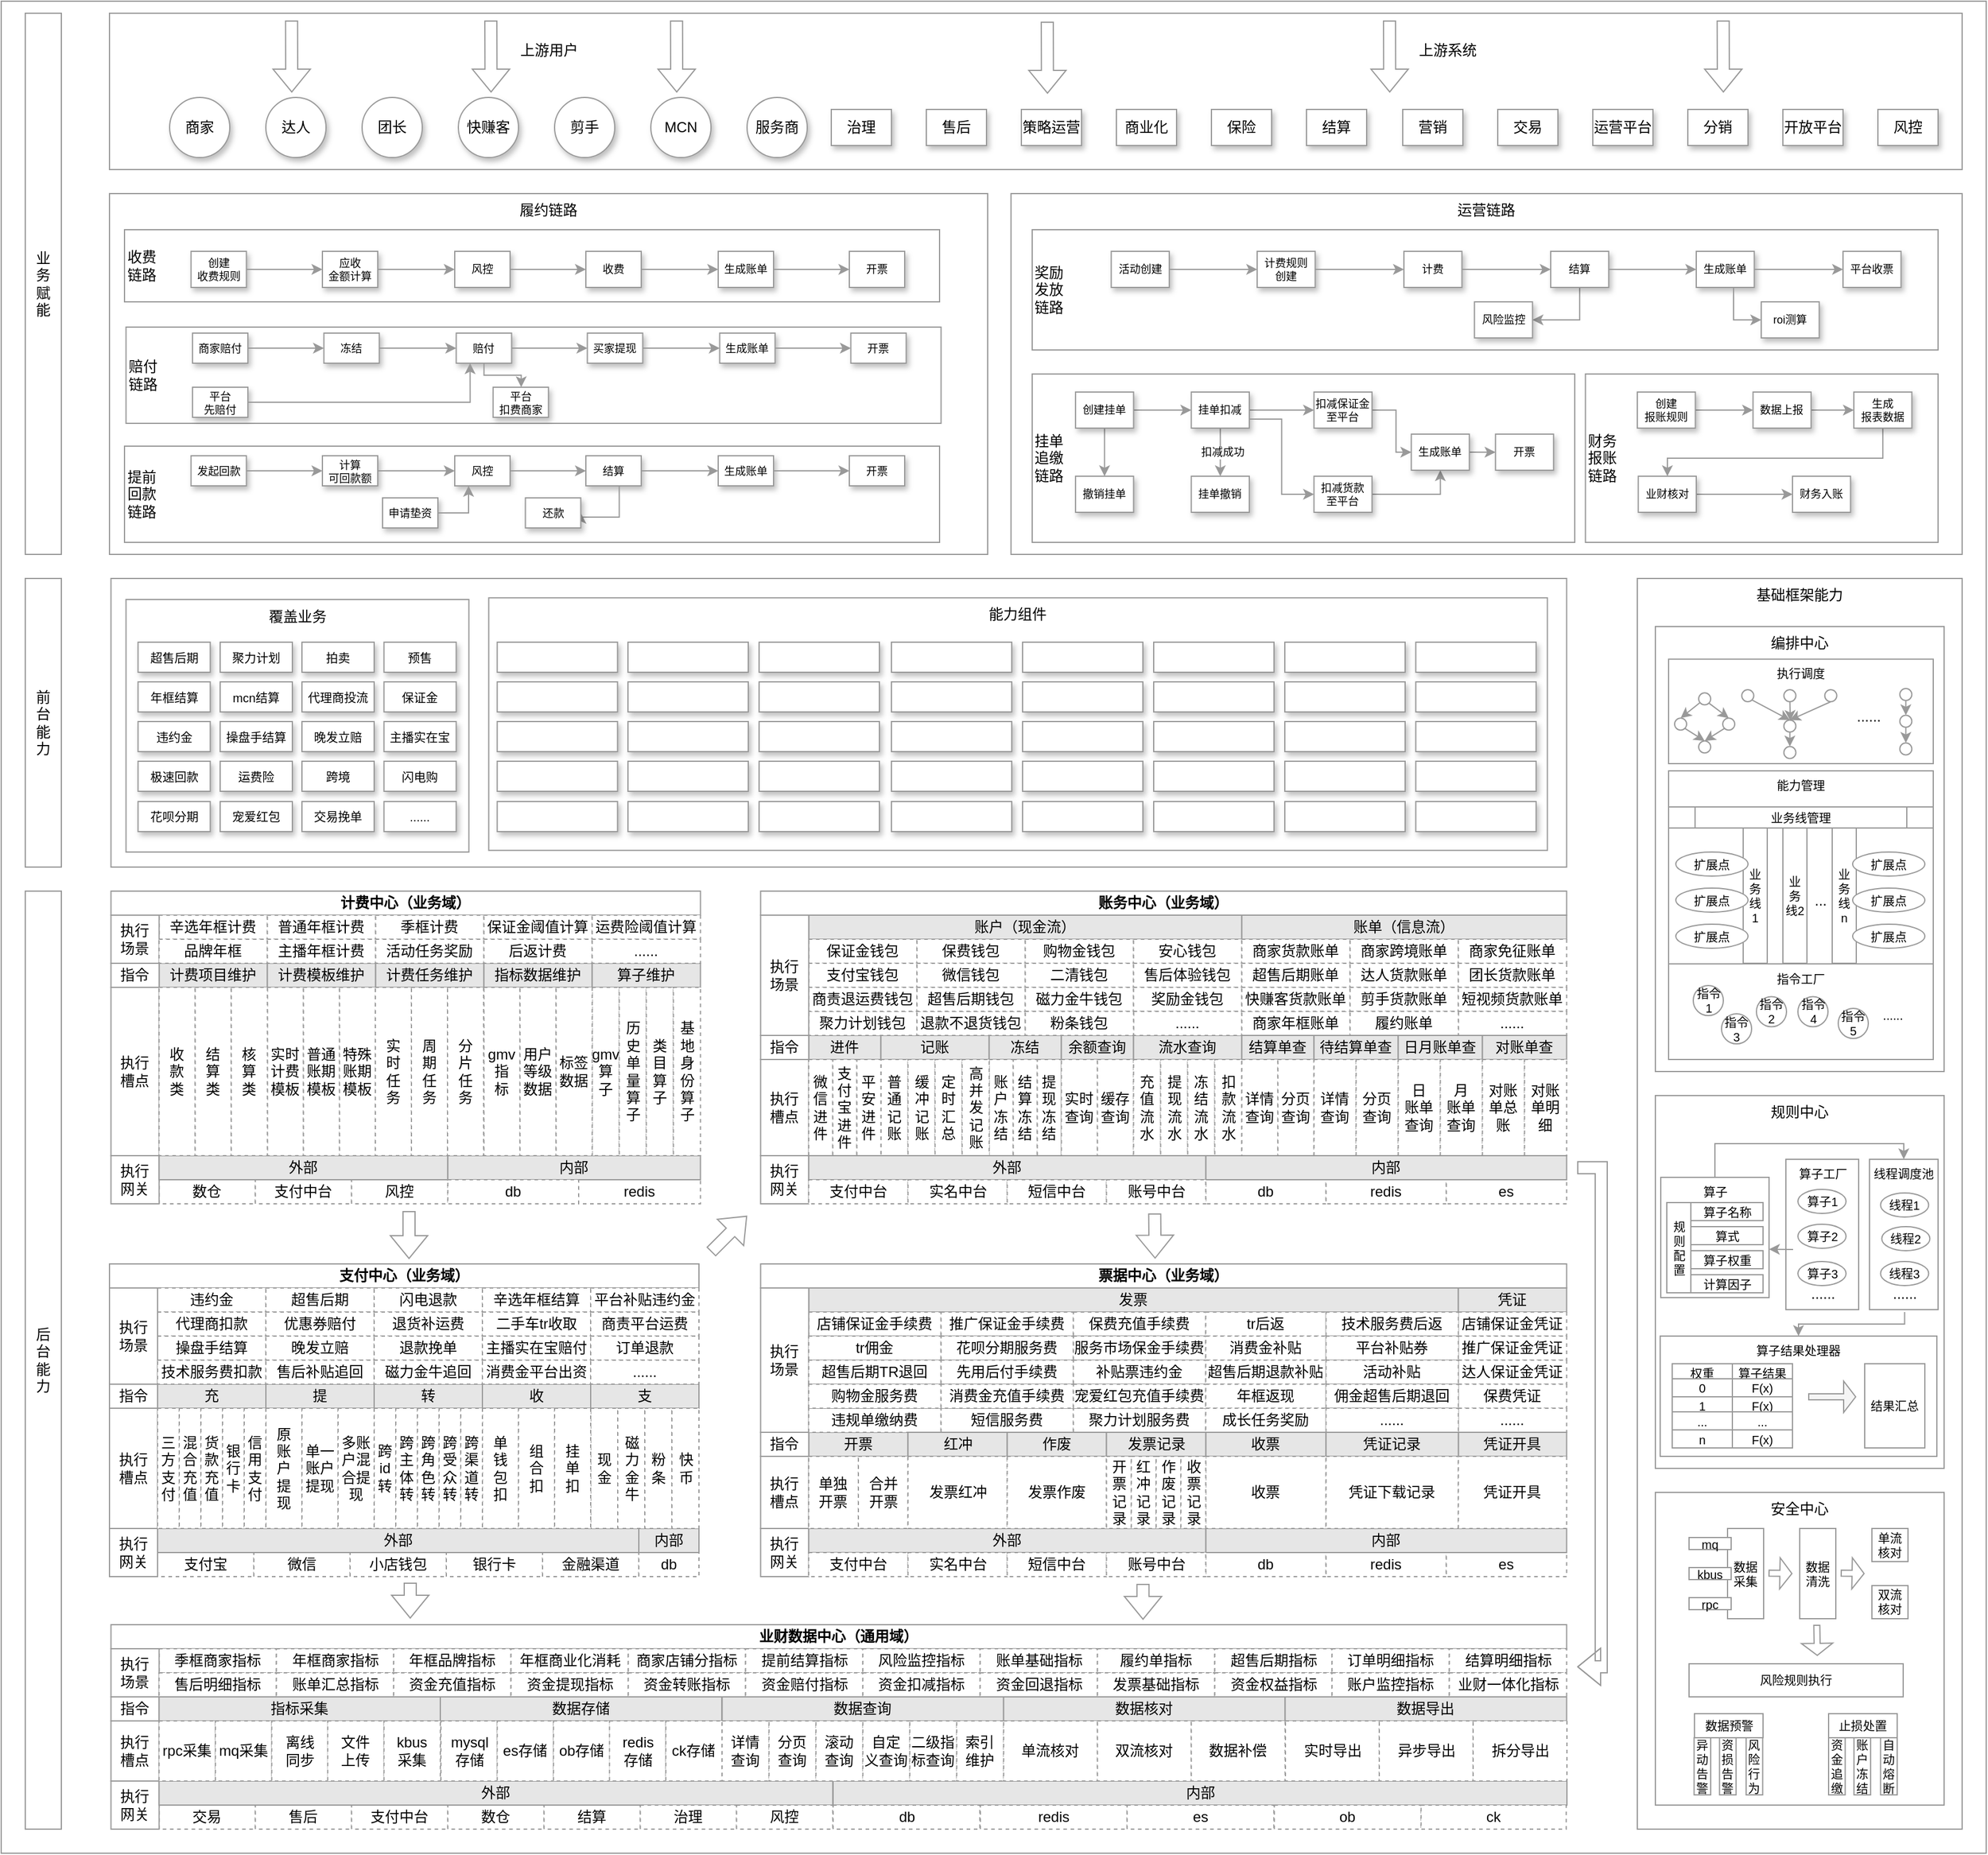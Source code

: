 <mxfile version="22.1.16" type="github" pages="2">
  <diagram name="第 1 页" id="TDeqdjOSITiVpRsq1ivu">
    <mxGraphModel dx="1238" dy="1861" grid="1" gridSize="10" guides="1" tooltips="1" connect="1" arrows="1" fold="1" page="1" pageScale="1" pageWidth="827" pageHeight="1169" math="1" shadow="0">
      <root>
        <mxCell id="0" />
        <mxCell id="1" parent="0" />
        <mxCell id="a3xdMaobArA_z4sDZD5c-244" value="" style="rounded=0;whiteSpace=wrap;html=1;strokeColor=#999999;" vertex="1" parent="1">
          <mxGeometry x="580" y="-20" width="1650" height="1540" as="geometry" />
        </mxCell>
        <mxCell id="j0lluqSmcOkYaARqusAz-343" value="" style="shape=trapezoid;perimeter=trapezoidPerimeter;whiteSpace=wrap;html=1;fixedSize=1;strokeColor=#999999;size=0;" vertex="1" parent="1">
          <mxGeometry x="670" y="-10" width="1540" height="130" as="geometry" />
        </mxCell>
        <mxCell id="d16QXKA28ZY-6sy2jyf4-35" value="计费项目维护" style="rounded=0;whiteSpace=wrap;html=1;strokeColor=#999999;fillColor=#E6E6E6;" parent="1" vertex="1">
          <mxGeometry x="711.25" y="780" width="90" height="20" as="geometry" />
        </mxCell>
        <mxCell id="d16QXKA28ZY-6sy2jyf4-36" value="计费模板维护" style="rounded=0;whiteSpace=wrap;html=1;strokeColor=#999999;fillColor=#E6E6E6;" parent="1" vertex="1">
          <mxGeometry x="801.25" y="780" width="90" height="20" as="geometry" />
        </mxCell>
        <mxCell id="d16QXKA28ZY-6sy2jyf4-37" value="计费任务维护" style="rounded=0;whiteSpace=wrap;html=1;strokeColor=#999999;fillColor=#E6E6E6;" parent="1" vertex="1">
          <mxGeometry x="891.25" y="780" width="90" height="20" as="geometry" />
        </mxCell>
        <mxCell id="d16QXKA28ZY-6sy2jyf4-38" value="指标数据维护" style="rounded=0;whiteSpace=wrap;html=1;strokeColor=#999999;fillColor=#E6E6E6;" parent="1" vertex="1">
          <mxGeometry x="981.25" y="780" width="90" height="20" as="geometry" />
        </mxCell>
        <mxCell id="d16QXKA28ZY-6sy2jyf4-49" value="数仓" style="rounded=0;whiteSpace=wrap;html=1;strokeColor=#999999;fillColor=#FFFFFF;dashed=1;" parent="1" vertex="1">
          <mxGeometry x="711.25" y="960" width="80" height="20" as="geometry" />
        </mxCell>
        <mxCell id="d16QXKA28ZY-6sy2jyf4-50" value="支付中台" style="rounded=0;whiteSpace=wrap;html=1;strokeColor=#999999;fillColor=#FFFFFF;dashed=1;" parent="1" vertex="1">
          <mxGeometry x="791.25" y="960" width="80" height="20" as="geometry" />
        </mxCell>
        <mxCell id="d16QXKA28ZY-6sy2jyf4-51" value="风控" style="rounded=0;whiteSpace=wrap;html=1;strokeColor=#999999;fillColor=#FFFFFF;dashed=1;" parent="1" vertex="1">
          <mxGeometry x="871.25" y="960" width="80" height="20" as="geometry" />
        </mxCell>
        <mxCell id="d16QXKA28ZY-6sy2jyf4-54" value="redis" style="rounded=0;whiteSpace=wrap;html=1;strokeColor=#999999;fillColor=#FFFFFF;dashed=1;" parent="1" vertex="1">
          <mxGeometry x="1060" y="960" width="101.25" height="20" as="geometry" />
        </mxCell>
        <mxCell id="d16QXKA28ZY-6sy2jyf4-77" value="算子维护" style="rounded=0;whiteSpace=wrap;html=1;strokeColor=#999999;fillColor=#E6E6E6;" parent="1" vertex="1">
          <mxGeometry x="1071.25" y="780" width="90" height="20" as="geometry" />
        </mxCell>
        <mxCell id="d16QXKA28ZY-6sy2jyf4-97" value="计费中心（业务域）" style="rounded=0;whiteSpace=wrap;html=1;strokeColor=#999999;fillColor=#FFFFFF;fontColor=#000000;fontStyle=1" parent="1" vertex="1">
          <mxGeometry x="671.25" y="720" width="490" height="20" as="geometry" />
        </mxCell>
        <mxCell id="d16QXKA28ZY-6sy2jyf4-138" value="指令" style="rounded=0;whiteSpace=wrap;html=1;strokeColor=#999999;fillColor=#FFFFFF;fontColor=#000000;" parent="1" vertex="1">
          <mxGeometry x="671.25" y="780" width="40" height="20" as="geometry" />
        </mxCell>
        <mxCell id="d16QXKA28ZY-6sy2jyf4-139" value="执行&lt;br&gt;槽点" style="rounded=0;whiteSpace=wrap;html=1;strokeColor=#999999;fillColor=#FFFFFF;fontColor=#000000;" parent="1" vertex="1">
          <mxGeometry x="671.25" y="800" width="40" height="140" as="geometry" />
        </mxCell>
        <mxCell id="d16QXKA28ZY-6sy2jyf4-140" value="执行&lt;br&gt;网关" style="rounded=0;whiteSpace=wrap;html=1;strokeColor=#999999;fillColor=#FFFFFF;fontColor=#000000;" parent="1" vertex="1">
          <mxGeometry x="671.25" y="940" width="40" height="40" as="geometry" />
        </mxCell>
        <mxCell id="d16QXKA28ZY-6sy2jyf4-221" value="外部" style="rounded=0;whiteSpace=wrap;html=1;strokeColor=#999999;fillColor=#E6E6E6;" parent="1" vertex="1">
          <mxGeometry x="711.25" y="940" width="240" height="20" as="geometry" />
        </mxCell>
        <mxCell id="d16QXKA28ZY-6sy2jyf4-223" value="内部" style="rounded=0;whiteSpace=wrap;html=1;strokeColor=#999999;fillColor=#E6E6E6;" parent="1" vertex="1">
          <mxGeometry x="951.25" y="940" width="210" height="20" as="geometry" />
        </mxCell>
        <mxCell id="d16QXKA28ZY-6sy2jyf4-225" value="进件" style="rounded=0;whiteSpace=wrap;html=1;strokeColor=#999999;fillColor=#E6E6E6;fontColor=#000000;" parent="1" vertex="1">
          <mxGeometry x="1251.25" y="840" width="60" height="20" as="geometry" />
        </mxCell>
        <mxCell id="d16QXKA28ZY-6sy2jyf4-226" value="记账" style="rounded=0;whiteSpace=wrap;html=1;strokeColor=#999999;fillColor=#E6E6E6;fontColor=#000000;" parent="1" vertex="1">
          <mxGeometry x="1311.25" y="840" width="90" height="20" as="geometry" />
        </mxCell>
        <mxCell id="d16QXKA28ZY-6sy2jyf4-227" value="冻结" style="rounded=0;whiteSpace=wrap;html=1;strokeColor=#999999;fillColor=#E6E6E6;fontColor=#000000;" parent="1" vertex="1">
          <mxGeometry x="1401.25" y="840" width="60" height="20" as="geometry" />
        </mxCell>
        <mxCell id="d16QXKA28ZY-6sy2jyf4-228" value="余额查询" style="rounded=0;whiteSpace=wrap;html=1;strokeColor=#999999;fillColor=#E6E6E6;fontColor=#000000;" parent="1" vertex="1">
          <mxGeometry x="1461.25" y="840" width="60" height="20" as="geometry" />
        </mxCell>
        <mxCell id="d16QXKA28ZY-6sy2jyf4-245" value="流水查询" style="rounded=0;whiteSpace=wrap;html=1;strokeColor=#999999;fillColor=#E6E6E6;fontColor=#000000;" parent="1" vertex="1">
          <mxGeometry x="1521.25" y="840" width="90" height="20" as="geometry" />
        </mxCell>
        <mxCell id="d16QXKA28ZY-6sy2jyf4-261" value="账务中心（业务域）" style="rounded=0;whiteSpace=wrap;html=1;strokeColor=#999999;fillColor=#FFFFFF;fontColor=#000000;fontStyle=1" parent="1" vertex="1">
          <mxGeometry x="1211.25" y="720" width="670" height="20" as="geometry" />
        </mxCell>
        <mxCell id="d16QXKA28ZY-6sy2jyf4-262" value="指令" style="rounded=0;whiteSpace=wrap;html=1;strokeColor=#999999;fillColor=#FFFFFF;fontColor=#000000;" parent="1" vertex="1">
          <mxGeometry x="1211.25" y="840" width="40" height="20" as="geometry" />
        </mxCell>
        <mxCell id="d16QXKA28ZY-6sy2jyf4-263" value="执行&lt;br&gt;槽点" style="rounded=0;whiteSpace=wrap;html=1;strokeColor=#999999;fillColor=#FFFFFF;fontColor=#000000;" parent="1" vertex="1">
          <mxGeometry x="1211.25" y="860" width="40" height="80" as="geometry" />
        </mxCell>
        <mxCell id="d16QXKA28ZY-6sy2jyf4-264" value="执行&lt;br&gt;网关" style="rounded=0;whiteSpace=wrap;html=1;strokeColor=#999999;fillColor=#FFFFFF;fontColor=#000000;" parent="1" vertex="1">
          <mxGeometry x="1211.25" y="940" width="40" height="40" as="geometry" />
        </mxCell>
        <mxCell id="d16QXKA28ZY-6sy2jyf4-267" value="账户（现金流）" style="rounded=0;whiteSpace=wrap;html=1;strokeColor=#999999;fillColor=#E6E6E6;fontColor=#000000;" parent="1" vertex="1">
          <mxGeometry x="1251.25" y="740" width="360" height="20" as="geometry" />
        </mxCell>
        <mxCell id="d16QXKA28ZY-6sy2jyf4-271" value="账单（信息流）" style="rounded=0;whiteSpace=wrap;html=1;strokeColor=#999999;fillColor=#E6E6E6;fontColor=#000000;" parent="1" vertex="1">
          <mxGeometry x="1611.25" y="740" width="270" height="20" as="geometry" />
        </mxCell>
        <mxCell id="d16QXKA28ZY-6sy2jyf4-276" value="账户冻结" style="rounded=0;whiteSpace=wrap;html=1;strokeColor=#999999;dashed=1;" parent="1" vertex="1">
          <mxGeometry x="1401.25" y="860" width="20" height="80" as="geometry" />
        </mxCell>
        <mxCell id="d16QXKA28ZY-6sy2jyf4-277" value="结算冻结" style="rounded=0;whiteSpace=wrap;html=1;strokeColor=#999999;dashed=1;" parent="1" vertex="1">
          <mxGeometry x="1421.25" y="860" width="20" height="80" as="geometry" />
        </mxCell>
        <mxCell id="d16QXKA28ZY-6sy2jyf4-278" value="保证金钱包" style="rounded=0;whiteSpace=wrap;html=1;strokeColor=#999999;fillColor=#FFFFFF;dashed=1;" parent="1" vertex="1">
          <mxGeometry x="1251.25" y="760" width="90" height="20" as="geometry" />
        </mxCell>
        <mxCell id="d16QXKA28ZY-6sy2jyf4-279" value="保费钱包" style="rounded=0;whiteSpace=wrap;html=1;strokeColor=#999999;fillColor=#FFFFFF;dashed=1;" parent="1" vertex="1">
          <mxGeometry x="1341.25" y="760" width="90" height="20" as="geometry" />
        </mxCell>
        <mxCell id="d16QXKA28ZY-6sy2jyf4-280" value="购物金钱包" style="rounded=0;whiteSpace=wrap;html=1;strokeColor=#999999;fillColor=#FFFFFF;dashed=1;" parent="1" vertex="1">
          <mxGeometry x="1431.25" y="760" width="90" height="20" as="geometry" />
        </mxCell>
        <mxCell id="d16QXKA28ZY-6sy2jyf4-281" value="支付宝钱包" style="rounded=0;whiteSpace=wrap;html=1;strokeColor=#999999;fillColor=#FFFFFF;dashed=1;" parent="1" vertex="1">
          <mxGeometry x="1251.25" y="780" width="90" height="20" as="geometry" />
        </mxCell>
        <mxCell id="d16QXKA28ZY-6sy2jyf4-282" value="微信钱包" style="rounded=0;whiteSpace=wrap;html=1;strokeColor=#999999;fillColor=#FFFFFF;dashed=1;" parent="1" vertex="1">
          <mxGeometry x="1341.25" y="780" width="90" height="20" as="geometry" />
        </mxCell>
        <mxCell id="d16QXKA28ZY-6sy2jyf4-283" value="二清钱包" style="rounded=0;whiteSpace=wrap;html=1;strokeColor=#999999;fillColor=#FFFFFF;dashed=1;" parent="1" vertex="1">
          <mxGeometry x="1431.25" y="780" width="90" height="20" as="geometry" />
        </mxCell>
        <mxCell id="d16QXKA28ZY-6sy2jyf4-284" value="安心钱包" style="rounded=0;whiteSpace=wrap;html=1;strokeColor=#999999;fillColor=#FFFFFF;dashed=1;" parent="1" vertex="1">
          <mxGeometry x="1521.25" y="760" width="90" height="20" as="geometry" />
        </mxCell>
        <mxCell id="d16QXKA28ZY-6sy2jyf4-285" value="售后体验钱包" style="rounded=0;whiteSpace=wrap;html=1;strokeColor=#999999;fillColor=#FFFFFF;dashed=1;" parent="1" vertex="1">
          <mxGeometry x="1521.25" y="780" width="90" height="20" as="geometry" />
        </mxCell>
        <mxCell id="d16QXKA28ZY-6sy2jyf4-286" value="聚力计划钱包" style="rounded=0;whiteSpace=wrap;html=1;strokeColor=#999999;fillColor=#FFFFFF;dashed=1;" parent="1" vertex="1">
          <mxGeometry x="1251.25" y="820" width="90" height="20" as="geometry" />
        </mxCell>
        <mxCell id="d16QXKA28ZY-6sy2jyf4-287" value="退款不退货钱包" style="rounded=0;whiteSpace=wrap;html=1;strokeColor=#999999;fillColor=#FFFFFF;dashed=1;" parent="1" vertex="1">
          <mxGeometry x="1341.25" y="820" width="90" height="20" as="geometry" />
        </mxCell>
        <mxCell id="d16QXKA28ZY-6sy2jyf4-288" value="商责退运费钱包" style="rounded=0;whiteSpace=wrap;html=1;strokeColor=#999999;fillColor=#FFFFFF;dashed=1;" parent="1" vertex="1">
          <mxGeometry x="1251.25" y="800" width="90" height="20" as="geometry" />
        </mxCell>
        <mxCell id="d16QXKA28ZY-6sy2jyf4-289" value="超售后期钱包" style="rounded=0;whiteSpace=wrap;html=1;strokeColor=#999999;fillColor=#FFFFFF;dashed=1;" parent="1" vertex="1">
          <mxGeometry x="1341.25" y="800" width="90" height="20" as="geometry" />
        </mxCell>
        <mxCell id="d16QXKA28ZY-6sy2jyf4-290" value="磁力金牛钱包" style="rounded=0;whiteSpace=wrap;html=1;strokeColor=#999999;fillColor=#FFFFFF;dashed=1;" parent="1" vertex="1">
          <mxGeometry x="1431.25" y="800" width="90" height="20" as="geometry" />
        </mxCell>
        <mxCell id="d16QXKA28ZY-6sy2jyf4-291" value="奖励金钱包" style="rounded=0;whiteSpace=wrap;html=1;strokeColor=#999999;fillColor=#FFFFFF;dashed=1;" parent="1" vertex="1">
          <mxGeometry x="1521.25" y="800" width="90" height="20" as="geometry" />
        </mxCell>
        <mxCell id="d16QXKA28ZY-6sy2jyf4-292" value="......" style="rounded=0;whiteSpace=wrap;html=1;strokeColor=#999999;fillColor=#FFFFFF;dashed=1;" parent="1" vertex="1">
          <mxGeometry x="1521.25" y="820" width="90" height="20" as="geometry" />
        </mxCell>
        <mxCell id="d16QXKA28ZY-6sy2jyf4-293" value="粉条钱包" style="rounded=0;whiteSpace=wrap;html=1;strokeColor=#999999;fillColor=#FFFFFF;dashed=1;" parent="1" vertex="1">
          <mxGeometry x="1431.25" y="820" width="90" height="20" as="geometry" />
        </mxCell>
        <mxCell id="d16QXKA28ZY-6sy2jyf4-294" value="" style="group" parent="1" vertex="1" connectable="0">
          <mxGeometry x="1311.25" y="860" width="90" height="80" as="geometry" />
        </mxCell>
        <mxCell id="d16QXKA28ZY-6sy2jyf4-272" value="普通记账" style="rounded=0;whiteSpace=wrap;html=1;strokeColor=#999999;dashed=1;" parent="d16QXKA28ZY-6sy2jyf4-294" vertex="1">
          <mxGeometry width="22.5" height="80" as="geometry" />
        </mxCell>
        <mxCell id="d16QXKA28ZY-6sy2jyf4-273" value="缓冲记账" style="rounded=0;whiteSpace=wrap;html=1;strokeColor=#999999;dashed=1;" parent="d16QXKA28ZY-6sy2jyf4-294" vertex="1">
          <mxGeometry x="22.5" width="22.5" height="80" as="geometry" />
        </mxCell>
        <mxCell id="d16QXKA28ZY-6sy2jyf4-274" value="定时汇总" style="rounded=0;whiteSpace=wrap;html=1;strokeColor=#999999;dashed=1;" parent="d16QXKA28ZY-6sy2jyf4-294" vertex="1">
          <mxGeometry x="45" width="22.5" height="80" as="geometry" />
        </mxCell>
        <mxCell id="d16QXKA28ZY-6sy2jyf4-275" value="高并发记账" style="rounded=0;whiteSpace=wrap;html=1;strokeColor=#999999;dashed=1;" parent="d16QXKA28ZY-6sy2jyf4-294" vertex="1">
          <mxGeometry x="67.5" width="22.5" height="80" as="geometry" />
        </mxCell>
        <mxCell id="d16QXKA28ZY-6sy2jyf4-295" value="" style="group" parent="1" vertex="1" connectable="0">
          <mxGeometry x="1071.25" y="800" width="90" height="140" as="geometry" />
        </mxCell>
        <mxCell id="d16QXKA28ZY-6sy2jyf4-59" value="gmv算子" style="rounded=0;whiteSpace=wrap;html=1;strokeColor=#999999;dashed=1;" parent="d16QXKA28ZY-6sy2jyf4-295" vertex="1">
          <mxGeometry width="22.5" height="140" as="geometry" />
        </mxCell>
        <mxCell id="d16QXKA28ZY-6sy2jyf4-60" value="历史单量算子" style="rounded=0;whiteSpace=wrap;html=1;strokeColor=#999999;dashed=1;" parent="d16QXKA28ZY-6sy2jyf4-295" vertex="1">
          <mxGeometry x="22.5" width="22.5" height="140" as="geometry" />
        </mxCell>
        <mxCell id="d16QXKA28ZY-6sy2jyf4-65" value="类目算子" style="rounded=0;whiteSpace=wrap;html=1;strokeColor=#999999;dashed=1;" parent="d16QXKA28ZY-6sy2jyf4-295" vertex="1">
          <mxGeometry x="45" width="22.5" height="140" as="geometry" />
        </mxCell>
        <mxCell id="d16QXKA28ZY-6sy2jyf4-66" value="基地身份算子" style="rounded=0;whiteSpace=wrap;html=1;strokeColor=#999999;dashed=1;" parent="d16QXKA28ZY-6sy2jyf4-295" vertex="1">
          <mxGeometry x="67.5" width="22.5" height="140" as="geometry" />
        </mxCell>
        <mxCell id="d16QXKA28ZY-6sy2jyf4-296" value="" style="group" parent="1" vertex="1" connectable="0">
          <mxGeometry x="981.25" y="800" width="90" height="140" as="geometry" />
        </mxCell>
        <mxCell id="d16QXKA28ZY-6sy2jyf4-92" value="gmv指&lt;br&gt;标" style="rounded=0;whiteSpace=wrap;html=1;strokeColor=#999999;dashed=1;" parent="d16QXKA28ZY-6sy2jyf4-296" vertex="1">
          <mxGeometry width="30" height="140" as="geometry" />
        </mxCell>
        <mxCell id="d16QXKA28ZY-6sy2jyf4-93" value="用户等级数据" style="rounded=0;whiteSpace=wrap;html=1;strokeColor=#999999;dashed=1;" parent="d16QXKA28ZY-6sy2jyf4-296" vertex="1">
          <mxGeometry x="30" width="30" height="140" as="geometry" />
        </mxCell>
        <mxCell id="d16QXKA28ZY-6sy2jyf4-94" value="标签数据" style="rounded=0;whiteSpace=wrap;html=1;strokeColor=#999999;dashed=1;" parent="d16QXKA28ZY-6sy2jyf4-296" vertex="1">
          <mxGeometry x="60" width="30" height="140" as="geometry" />
        </mxCell>
        <mxCell id="d16QXKA28ZY-6sy2jyf4-298" value="" style="group" parent="1" vertex="1" connectable="0">
          <mxGeometry x="801.25" y="800" width="90" height="140" as="geometry" />
        </mxCell>
        <mxCell id="d16QXKA28ZY-6sy2jyf4-78" value="实时计费模板" style="rounded=0;whiteSpace=wrap;html=1;strokeColor=#999999;dashed=1;" parent="d16QXKA28ZY-6sy2jyf4-298" vertex="1">
          <mxGeometry width="30" height="140" as="geometry" />
        </mxCell>
        <mxCell id="d16QXKA28ZY-6sy2jyf4-79" value="普通账期模板" style="rounded=0;whiteSpace=wrap;html=1;strokeColor=#999999;dashed=1;" parent="d16QXKA28ZY-6sy2jyf4-298" vertex="1">
          <mxGeometry x="30" width="30" height="140" as="geometry" />
        </mxCell>
        <mxCell id="d16QXKA28ZY-6sy2jyf4-80" value="特殊账期模板" style="rounded=0;whiteSpace=wrap;html=1;strokeColor=#999999;dashed=1;" parent="d16QXKA28ZY-6sy2jyf4-298" vertex="1">
          <mxGeometry x="60" width="30" height="140" as="geometry" />
        </mxCell>
        <mxCell id="d16QXKA28ZY-6sy2jyf4-300" value="提现冻结" style="rounded=0;whiteSpace=wrap;html=1;strokeColor=#999999;dashed=1;" parent="1" vertex="1">
          <mxGeometry x="1441.25" y="860" width="20" height="80" as="geometry" />
        </mxCell>
        <mxCell id="d16QXKA28ZY-6sy2jyf4-301" value="微信进件" style="rounded=0;whiteSpace=wrap;html=1;strokeColor=#999999;dashed=1;" parent="1" vertex="1">
          <mxGeometry x="1251.25" y="860" width="20" height="80" as="geometry" />
        </mxCell>
        <mxCell id="d16QXKA28ZY-6sy2jyf4-302" value="支付宝进件" style="rounded=0;whiteSpace=wrap;html=1;strokeColor=#999999;dashed=1;" parent="1" vertex="1">
          <mxGeometry x="1271.25" y="860" width="20" height="80" as="geometry" />
        </mxCell>
        <mxCell id="d16QXKA28ZY-6sy2jyf4-303" value="平安进件" style="rounded=0;whiteSpace=wrap;html=1;strokeColor=#999999;dashed=1;" parent="1" vertex="1">
          <mxGeometry x="1291.25" y="860" width="20" height="80" as="geometry" />
        </mxCell>
        <mxCell id="d16QXKA28ZY-6sy2jyf4-304" value="实时查询" style="rounded=0;whiteSpace=wrap;html=1;strokeColor=#999999;dashed=1;" parent="1" vertex="1">
          <mxGeometry x="1461.25" y="860" width="30" height="80" as="geometry" />
        </mxCell>
        <mxCell id="d16QXKA28ZY-6sy2jyf4-307" value="缓存查询" style="rounded=0;whiteSpace=wrap;html=1;strokeColor=#999999;dashed=1;" parent="1" vertex="1">
          <mxGeometry x="1491.25" y="860" width="30" height="80" as="geometry" />
        </mxCell>
        <mxCell id="d16QXKA28ZY-6sy2jyf4-308" value="充值流水" style="rounded=0;whiteSpace=wrap;html=1;strokeColor=#999999;dashed=1;" parent="1" vertex="1">
          <mxGeometry x="1521.25" y="860" width="22.5" height="80" as="geometry" />
        </mxCell>
        <mxCell id="d16QXKA28ZY-6sy2jyf4-309" value="提现流水" style="rounded=0;whiteSpace=wrap;html=1;strokeColor=#999999;dashed=1;" parent="1" vertex="1">
          <mxGeometry x="1543.75" y="860" width="22.5" height="80" as="geometry" />
        </mxCell>
        <mxCell id="d16QXKA28ZY-6sy2jyf4-310" value="冻结流水" style="rounded=0;whiteSpace=wrap;html=1;strokeColor=#999999;dashed=1;" parent="1" vertex="1">
          <mxGeometry x="1566.25" y="860" width="22.5" height="80" as="geometry" />
        </mxCell>
        <mxCell id="d16QXKA28ZY-6sy2jyf4-311" value="扣款流水" style="rounded=0;whiteSpace=wrap;html=1;strokeColor=#999999;dashed=1;" parent="1" vertex="1">
          <mxGeometry x="1588.75" y="860" width="22.5" height="80" as="geometry" />
        </mxCell>
        <mxCell id="d16QXKA28ZY-6sy2jyf4-312" value="商家货款账单" style="rounded=0;whiteSpace=wrap;html=1;strokeColor=#999999;fillColor=#FFFFFF;dashed=1;" parent="1" vertex="1">
          <mxGeometry x="1611.25" y="760" width="90" height="20" as="geometry" />
        </mxCell>
        <mxCell id="d16QXKA28ZY-6sy2jyf4-313" value="商家跨境账单" style="rounded=0;whiteSpace=wrap;html=1;strokeColor=#999999;fillColor=#FFFFFF;dashed=1;" parent="1" vertex="1">
          <mxGeometry x="1701.25" y="760" width="90" height="20" as="geometry" />
        </mxCell>
        <mxCell id="d16QXKA28ZY-6sy2jyf4-314" value="超售后期账单" style="rounded=0;whiteSpace=wrap;html=1;strokeColor=#999999;fillColor=#FFFFFF;dashed=1;" parent="1" vertex="1">
          <mxGeometry x="1611.25" y="780" width="90" height="20" as="geometry" />
        </mxCell>
        <mxCell id="d16QXKA28ZY-6sy2jyf4-315" value="达人货款账单" style="rounded=0;whiteSpace=wrap;html=1;strokeColor=#999999;fillColor=#FFFFFF;dashed=1;" parent="1" vertex="1">
          <mxGeometry x="1701.25" y="780" width="90" height="20" as="geometry" />
        </mxCell>
        <mxCell id="d16QXKA28ZY-6sy2jyf4-316" value="商家免征账单" style="rounded=0;whiteSpace=wrap;html=1;strokeColor=#999999;fillColor=#FFFFFF;dashed=1;" parent="1" vertex="1">
          <mxGeometry x="1791.25" y="760" width="90" height="20" as="geometry" />
        </mxCell>
        <mxCell id="d16QXKA28ZY-6sy2jyf4-317" value="团长货款账单" style="rounded=0;whiteSpace=wrap;html=1;strokeColor=#999999;fillColor=#FFFFFF;dashed=1;" parent="1" vertex="1">
          <mxGeometry x="1791.25" y="780" width="90" height="20" as="geometry" />
        </mxCell>
        <mxCell id="d16QXKA28ZY-6sy2jyf4-318" value="商家年框账单" style="rounded=0;whiteSpace=wrap;html=1;strokeColor=#999999;fillColor=#FFFFFF;dashed=1;" parent="1" vertex="1">
          <mxGeometry x="1611.25" y="820" width="90" height="20" as="geometry" />
        </mxCell>
        <mxCell id="d16QXKA28ZY-6sy2jyf4-319" value="快赚客货款账单" style="rounded=0;whiteSpace=wrap;html=1;strokeColor=#999999;fillColor=#FFFFFF;dashed=1;" parent="1" vertex="1">
          <mxGeometry x="1611.25" y="800" width="90" height="20" as="geometry" />
        </mxCell>
        <mxCell id="d16QXKA28ZY-6sy2jyf4-320" value="剪手货款账单" style="rounded=0;whiteSpace=wrap;html=1;strokeColor=#999999;fillColor=#FFFFFF;dashed=1;" parent="1" vertex="1">
          <mxGeometry x="1701.25" y="800" width="90" height="20" as="geometry" />
        </mxCell>
        <mxCell id="d16QXKA28ZY-6sy2jyf4-321" value="短视频货款账单" style="rounded=0;whiteSpace=wrap;html=1;strokeColor=#999999;fillColor=#FFFFFF;dashed=1;" parent="1" vertex="1">
          <mxGeometry x="1791.25" y="800" width="90" height="20" as="geometry" />
        </mxCell>
        <mxCell id="d16QXKA28ZY-6sy2jyf4-322" value="......" style="rounded=0;whiteSpace=wrap;html=1;strokeColor=#999999;fillColor=#FFFFFF;dashed=1;" parent="1" vertex="1">
          <mxGeometry x="1791.25" y="820" width="90" height="20" as="geometry" />
        </mxCell>
        <mxCell id="d16QXKA28ZY-6sy2jyf4-323" value="履约账单" style="rounded=0;whiteSpace=wrap;html=1;strokeColor=#999999;fillColor=#FFFFFF;dashed=1;" parent="1" vertex="1">
          <mxGeometry x="1701.25" y="820" width="90" height="20" as="geometry" />
        </mxCell>
        <mxCell id="d16QXKA28ZY-6sy2jyf4-324" value="执行&lt;br&gt;场景" style="rounded=0;whiteSpace=wrap;html=1;strokeColor=#999999;fillColor=#FFFFFF;fontColor=#000000;" parent="1" vertex="1">
          <mxGeometry x="1211.25" y="740" width="40" height="100" as="geometry" />
        </mxCell>
        <mxCell id="d16QXKA28ZY-6sy2jyf4-326" value="结算单查" style="rounded=0;whiteSpace=wrap;html=1;strokeColor=#999999;fillColor=#E6E6E6;fontColor=#000000;" parent="1" vertex="1">
          <mxGeometry x="1611.25" y="840" width="60" height="20" as="geometry" />
        </mxCell>
        <mxCell id="d16QXKA28ZY-6sy2jyf4-327" value="待结算单查" style="rounded=0;whiteSpace=wrap;html=1;strokeColor=#999999;fillColor=#E6E6E6;fontColor=#000000;" parent="1" vertex="1">
          <mxGeometry x="1671.25" y="840" width="70" height="20" as="geometry" />
        </mxCell>
        <mxCell id="d16QXKA28ZY-6sy2jyf4-328" value="日月账单查" style="rounded=0;whiteSpace=wrap;html=1;strokeColor=#999999;fillColor=#E6E6E6;fontColor=#000000;" parent="1" vertex="1">
          <mxGeometry x="1741.25" y="840" width="70" height="20" as="geometry" />
        </mxCell>
        <mxCell id="d16QXKA28ZY-6sy2jyf4-329" value="对账单查" style="rounded=0;whiteSpace=wrap;html=1;strokeColor=#999999;fillColor=#E6E6E6;fontColor=#000000;" parent="1" vertex="1">
          <mxGeometry x="1811.25" y="840" width="70" height="20" as="geometry" />
        </mxCell>
        <mxCell id="d16QXKA28ZY-6sy2jyf4-330" value="详情查询" style="rounded=0;whiteSpace=wrap;html=1;strokeColor=#999999;dashed=1;" parent="1" vertex="1">
          <mxGeometry x="1611.25" y="860" width="30" height="80" as="geometry" />
        </mxCell>
        <mxCell id="d16QXKA28ZY-6sy2jyf4-331" value="分页查询" style="rounded=0;whiteSpace=wrap;html=1;strokeColor=#999999;dashed=1;" parent="1" vertex="1">
          <mxGeometry x="1641.25" y="860" width="30" height="80" as="geometry" />
        </mxCell>
        <mxCell id="d16QXKA28ZY-6sy2jyf4-332" value="详情查询" style="rounded=0;whiteSpace=wrap;html=1;strokeColor=#999999;dashed=1;" parent="1" vertex="1">
          <mxGeometry x="1671.25" y="860" width="35" height="80" as="geometry" />
        </mxCell>
        <mxCell id="d16QXKA28ZY-6sy2jyf4-333" value="分页查询" style="rounded=0;whiteSpace=wrap;html=1;strokeColor=#999999;dashed=1;" parent="1" vertex="1">
          <mxGeometry x="1706.25" y="860" width="35" height="80" as="geometry" />
        </mxCell>
        <mxCell id="d16QXKA28ZY-6sy2jyf4-334" value="日&lt;br&gt;账单&lt;br&gt;查询" style="rounded=0;whiteSpace=wrap;html=1;strokeColor=#999999;dashed=1;" parent="1" vertex="1">
          <mxGeometry x="1741.25" y="860" width="35" height="80" as="geometry" />
        </mxCell>
        <mxCell id="d16QXKA28ZY-6sy2jyf4-335" value="月&lt;br style=&quot;border-color: var(--border-color);&quot;&gt;账单&lt;br style=&quot;border-color: var(--border-color);&quot;&gt;查询" style="rounded=0;whiteSpace=wrap;html=1;strokeColor=#999999;dashed=1;" parent="1" vertex="1">
          <mxGeometry x="1776.25" y="860" width="35" height="80" as="geometry" />
        </mxCell>
        <mxCell id="d16QXKA28ZY-6sy2jyf4-336" value="对账单总账" style="rounded=0;whiteSpace=wrap;html=1;strokeColor=#999999;dashed=1;" parent="1" vertex="1">
          <mxGeometry x="1811.25" y="860" width="35" height="80" as="geometry" />
        </mxCell>
        <mxCell id="d16QXKA28ZY-6sy2jyf4-337" value="对账单明细" style="rounded=0;whiteSpace=wrap;html=1;strokeColor=#999999;dashed=1;" parent="1" vertex="1">
          <mxGeometry x="1846.25" y="860" width="35" height="80" as="geometry" />
        </mxCell>
        <mxCell id="d16QXKA28ZY-6sy2jyf4-338" value="db" style="rounded=0;whiteSpace=wrap;html=1;strokeColor=#999999;fillColor=#FFFFFF;dashed=1;" parent="1" vertex="1">
          <mxGeometry x="1581.25" y="960" width="100" height="20" as="geometry" />
        </mxCell>
        <mxCell id="d16QXKA28ZY-6sy2jyf4-339" value="redis" style="rounded=0;whiteSpace=wrap;html=1;strokeColor=#999999;fillColor=#FFFFFF;dashed=1;" parent="1" vertex="1">
          <mxGeometry x="1681.25" y="960" width="100" height="20" as="geometry" />
        </mxCell>
        <mxCell id="d16QXKA28ZY-6sy2jyf4-340" value="es" style="rounded=0;whiteSpace=wrap;html=1;strokeColor=#999999;fillColor=#FFFFFF;dashed=1;" parent="1" vertex="1">
          <mxGeometry x="1781.25" y="960" width="100" height="20" as="geometry" />
        </mxCell>
        <mxCell id="j0lluqSmcOkYaARqusAz-1" value="内部" style="rounded=0;whiteSpace=wrap;html=1;strokeColor=#999999;fillColor=#E6E6E6;fontColor=#000000;" vertex="1" parent="1">
          <mxGeometry x="1581.25" y="940" width="300" height="20" as="geometry" />
        </mxCell>
        <mxCell id="j0lluqSmcOkYaARqusAz-2" value="外部" style="rounded=0;whiteSpace=wrap;html=1;strokeColor=#999999;fillColor=#E6E6E6;fontColor=#000000;" vertex="1" parent="1">
          <mxGeometry x="1251.25" y="940" width="330" height="20" as="geometry" />
        </mxCell>
        <mxCell id="j0lluqSmcOkYaARqusAz-3" value="支付中台" style="rounded=0;whiteSpace=wrap;html=1;strokeColor=#999999;fillColor=#FFFFFF;dashed=1;" vertex="1" parent="1">
          <mxGeometry x="1251.25" y="960" width="82.5" height="20" as="geometry" />
        </mxCell>
        <mxCell id="j0lluqSmcOkYaARqusAz-4" value="实名中台" style="rounded=0;whiteSpace=wrap;html=1;strokeColor=#999999;fillColor=#FFFFFF;dashed=1;" vertex="1" parent="1">
          <mxGeometry x="1333.75" y="960" width="82.5" height="20" as="geometry" />
        </mxCell>
        <mxCell id="j0lluqSmcOkYaARqusAz-5" value="短信中台" style="rounded=0;whiteSpace=wrap;html=1;strokeColor=#999999;fillColor=#FFFFFF;dashed=1;" vertex="1" parent="1">
          <mxGeometry x="1416.25" y="960" width="82.5" height="20" as="geometry" />
        </mxCell>
        <mxCell id="j0lluqSmcOkYaARqusAz-6" value="账号中台" style="rounded=0;whiteSpace=wrap;html=1;strokeColor=#999999;fillColor=#FFFFFF;dashed=1;" vertex="1" parent="1">
          <mxGeometry x="1498.75" y="960" width="82.5" height="20" as="geometry" />
        </mxCell>
        <mxCell id="j0lluqSmcOkYaARqusAz-7" value="开票" style="rounded=0;whiteSpace=wrap;html=1;strokeColor=#999999;fillColor=#E6E6E6;" vertex="1" parent="1">
          <mxGeometry x="1251.25" y="1170" width="82.5" height="20" as="geometry" />
        </mxCell>
        <mxCell id="j0lluqSmcOkYaARqusAz-12" value="票据中心（业务域）" style="rounded=0;whiteSpace=wrap;html=1;strokeColor=#999999;fillColor=#FFFFFF;fontColor=#000000;fontStyle=1" vertex="1" parent="1">
          <mxGeometry x="1211.25" y="1030" width="670" height="20" as="geometry" />
        </mxCell>
        <mxCell id="j0lluqSmcOkYaARqusAz-13" value="指令" style="rounded=0;whiteSpace=wrap;html=1;strokeColor=#999999;fillColor=#FFFFFF;fontColor=#000000;" vertex="1" parent="1">
          <mxGeometry x="1211.25" y="1170" width="40" height="20" as="geometry" />
        </mxCell>
        <mxCell id="j0lluqSmcOkYaARqusAz-14" value="执行&lt;br&gt;槽点" style="rounded=0;whiteSpace=wrap;html=1;strokeColor=#999999;fillColor=#FFFFFF;fontColor=#000000;" vertex="1" parent="1">
          <mxGeometry x="1211.25" y="1190" width="40" height="60" as="geometry" />
        </mxCell>
        <mxCell id="j0lluqSmcOkYaARqusAz-15" value="执行&lt;br&gt;网关" style="rounded=0;whiteSpace=wrap;html=1;strokeColor=#999999;fillColor=#FFFFFF;fontColor=#000000;" vertex="1" parent="1">
          <mxGeometry x="1211.25" y="1250" width="40" height="40" as="geometry" />
        </mxCell>
        <mxCell id="j0lluqSmcOkYaARqusAz-16" value="发票" style="rounded=0;whiteSpace=wrap;html=1;strokeColor=#999999;fillColor=#E6E6E6;" vertex="1" parent="1">
          <mxGeometry x="1251.25" y="1050" width="540" height="20" as="geometry" />
        </mxCell>
        <mxCell id="j0lluqSmcOkYaARqusAz-20" value="店铺保证金手续费" style="rounded=0;whiteSpace=wrap;html=1;strokeColor=#999999;fillColor=#FFFFFF;dashed=1;" vertex="1" parent="1">
          <mxGeometry x="1251.25" y="1070" width="110" height="20" as="geometry" />
        </mxCell>
        <mxCell id="j0lluqSmcOkYaARqusAz-63" value="执行&lt;br&gt;场景" style="rounded=0;whiteSpace=wrap;html=1;strokeColor=#999999;fillColor=#FFFFFF;fontColor=#000000;" vertex="1" parent="1">
          <mxGeometry x="1211.25" y="1050" width="40" height="120" as="geometry" />
        </mxCell>
        <mxCell id="j0lluqSmcOkYaARqusAz-76" value="db" style="rounded=0;whiteSpace=wrap;html=1;strokeColor=#999999;fillColor=#FFFFFF;dashed=1;" vertex="1" parent="1">
          <mxGeometry x="1581.25" y="1270" width="100" height="20" as="geometry" />
        </mxCell>
        <mxCell id="j0lluqSmcOkYaARqusAz-77" value="redis" style="rounded=0;whiteSpace=wrap;html=1;strokeColor=#999999;fillColor=#FFFFFF;dashed=1;" vertex="1" parent="1">
          <mxGeometry x="1681.25" y="1270" width="100" height="20" as="geometry" />
        </mxCell>
        <mxCell id="j0lluqSmcOkYaARqusAz-78" value="es" style="rounded=0;whiteSpace=wrap;html=1;strokeColor=#999999;fillColor=#FFFFFF;dashed=1;" vertex="1" parent="1">
          <mxGeometry x="1781.25" y="1270" width="100" height="20" as="geometry" />
        </mxCell>
        <mxCell id="j0lluqSmcOkYaARqusAz-79" value="内部" style="rounded=0;whiteSpace=wrap;html=1;strokeColor=#999999;fillColor=#E6E6E6;" vertex="1" parent="1">
          <mxGeometry x="1581.25" y="1250" width="300" height="20" as="geometry" />
        </mxCell>
        <mxCell id="j0lluqSmcOkYaARqusAz-80" value="外部" style="rounded=0;whiteSpace=wrap;html=1;strokeColor=#999999;fillColor=#E6E6E6;" vertex="1" parent="1">
          <mxGeometry x="1251.25" y="1250" width="330" height="20" as="geometry" />
        </mxCell>
        <mxCell id="j0lluqSmcOkYaARqusAz-81" value="支付中台" style="rounded=0;whiteSpace=wrap;html=1;strokeColor=#999999;fillColor=#FFFFFF;dashed=1;" vertex="1" parent="1">
          <mxGeometry x="1251.25" y="1270" width="82.5" height="20" as="geometry" />
        </mxCell>
        <mxCell id="j0lluqSmcOkYaARqusAz-82" value="实名中台" style="rounded=0;whiteSpace=wrap;html=1;strokeColor=#999999;fillColor=#FFFFFF;dashed=1;" vertex="1" parent="1">
          <mxGeometry x="1333.75" y="1270" width="82.5" height="20" as="geometry" />
        </mxCell>
        <mxCell id="j0lluqSmcOkYaARqusAz-83" value="短信中台" style="rounded=0;whiteSpace=wrap;html=1;strokeColor=#999999;fillColor=#FFFFFF;dashed=1;" vertex="1" parent="1">
          <mxGeometry x="1416.25" y="1270" width="82.5" height="20" as="geometry" />
        </mxCell>
        <mxCell id="j0lluqSmcOkYaARqusAz-84" value="账号中台" style="rounded=0;whiteSpace=wrap;html=1;strokeColor=#999999;fillColor=#FFFFFF;dashed=1;" vertex="1" parent="1">
          <mxGeometry x="1498.75" y="1270" width="82.5" height="20" as="geometry" />
        </mxCell>
        <mxCell id="j0lluqSmcOkYaARqusAz-85" value="凭证" style="rounded=0;whiteSpace=wrap;html=1;strokeColor=#999999;fillColor=#E6E6E6;" vertex="1" parent="1">
          <mxGeometry x="1791.25" y="1050" width="90" height="20" as="geometry" />
        </mxCell>
        <mxCell id="j0lluqSmcOkYaARqusAz-86" value="店铺保证金凭证" style="rounded=0;whiteSpace=wrap;html=1;strokeColor=#999999;fillColor=#FFFFFF;dashed=1;" vertex="1" parent="1">
          <mxGeometry x="1791.25" y="1070" width="90" height="20" as="geometry" />
        </mxCell>
        <mxCell id="j0lluqSmcOkYaARqusAz-87" value="推广保证金凭证" style="rounded=0;whiteSpace=wrap;html=1;strokeColor=#999999;fillColor=#FFFFFF;dashed=1;" vertex="1" parent="1">
          <mxGeometry x="1791.25" y="1090" width="90" height="20" as="geometry" />
        </mxCell>
        <mxCell id="j0lluqSmcOkYaARqusAz-88" value="达人保证金凭证" style="rounded=0;whiteSpace=wrap;html=1;strokeColor=#999999;fillColor=#FFFFFF;dashed=1;" vertex="1" parent="1">
          <mxGeometry x="1791.25" y="1110" width="90" height="20" as="geometry" />
        </mxCell>
        <mxCell id="j0lluqSmcOkYaARqusAz-89" value="推广保证金手续费" style="rounded=0;whiteSpace=wrap;html=1;strokeColor=#999999;fillColor=#FFFFFF;dashed=1;" vertex="1" parent="1">
          <mxGeometry x="1361.25" y="1070" width="110" height="20" as="geometry" />
        </mxCell>
        <mxCell id="j0lluqSmcOkYaARqusAz-90" value="保费充值手续费" style="rounded=0;whiteSpace=wrap;html=1;strokeColor=#999999;fillColor=#FFFFFF;dashed=1;" vertex="1" parent="1">
          <mxGeometry x="1471.25" y="1070" width="110" height="20" as="geometry" />
        </mxCell>
        <mxCell id="j0lluqSmcOkYaARqusAz-91" value="tr后返" style="rounded=0;whiteSpace=wrap;html=1;strokeColor=#999999;fillColor=#FFFFFF;dashed=1;" vertex="1" parent="1">
          <mxGeometry x="1581.25" y="1070" width="100" height="20" as="geometry" />
        </mxCell>
        <mxCell id="j0lluqSmcOkYaARqusAz-92" value="违规单缴纳费" style="rounded=0;whiteSpace=wrap;html=1;strokeColor=#999999;fillColor=#FFFFFF;dashed=1;" vertex="1" parent="1">
          <mxGeometry x="1251.25" y="1150" width="110" height="20" as="geometry" />
        </mxCell>
        <mxCell id="j0lluqSmcOkYaARqusAz-93" value="tr佣金" style="rounded=0;whiteSpace=wrap;html=1;strokeColor=#999999;fillColor=#FFFFFF;dashed=1;" vertex="1" parent="1">
          <mxGeometry x="1251.25" y="1090" width="110" height="20" as="geometry" />
        </mxCell>
        <mxCell id="j0lluqSmcOkYaARqusAz-94" value="花呗分期服务费" style="rounded=0;whiteSpace=wrap;html=1;strokeColor=#999999;fillColor=#FFFFFF;dashed=1;" vertex="1" parent="1">
          <mxGeometry x="1361.25" y="1090" width="110" height="20" as="geometry" />
        </mxCell>
        <mxCell id="j0lluqSmcOkYaARqusAz-95" value="服务市场保金手续费" style="rounded=0;whiteSpace=wrap;html=1;strokeColor=#999999;fillColor=#FFFFFF;dashed=1;" vertex="1" parent="1">
          <mxGeometry x="1471.25" y="1090" width="110" height="20" as="geometry" />
        </mxCell>
        <mxCell id="j0lluqSmcOkYaARqusAz-97" value="短信服务费" style="rounded=0;whiteSpace=wrap;html=1;strokeColor=#999999;fillColor=#FFFFFF;dashed=1;" vertex="1" parent="1">
          <mxGeometry x="1361.25" y="1150" width="110" height="20" as="geometry" />
        </mxCell>
        <mxCell id="j0lluqSmcOkYaARqusAz-98" value="超售后期TR退回" style="rounded=0;whiteSpace=wrap;html=1;strokeColor=#999999;fillColor=#FFFFFF;dashed=1;" vertex="1" parent="1">
          <mxGeometry x="1251.25" y="1110" width="110" height="20" as="geometry" />
        </mxCell>
        <mxCell id="j0lluqSmcOkYaARqusAz-99" value="先用后付手续费" style="rounded=0;whiteSpace=wrap;html=1;strokeColor=#999999;fillColor=#FFFFFF;dashed=1;" vertex="1" parent="1">
          <mxGeometry x="1361.25" y="1110" width="110" height="20" as="geometry" />
        </mxCell>
        <mxCell id="j0lluqSmcOkYaARqusAz-100" value="补贴票违约金" style="rounded=0;whiteSpace=wrap;html=1;strokeColor=#999999;fillColor=#FFFFFF;dashed=1;" vertex="1" parent="1">
          <mxGeometry x="1471.25" y="1110" width="110" height="20" as="geometry" />
        </mxCell>
        <mxCell id="j0lluqSmcOkYaARqusAz-102" value="聚力计划服务费" style="rounded=0;whiteSpace=wrap;html=1;strokeColor=#999999;fillColor=#FFFFFF;dashed=1;" vertex="1" parent="1">
          <mxGeometry x="1471.25" y="1150" width="110" height="20" as="geometry" />
        </mxCell>
        <mxCell id="j0lluqSmcOkYaARqusAz-103" value="购物金服务费" style="rounded=0;whiteSpace=wrap;html=1;strokeColor=#999999;fillColor=#FFFFFF;dashed=1;" vertex="1" parent="1">
          <mxGeometry x="1251.25" y="1130" width="110" height="20" as="geometry" />
        </mxCell>
        <mxCell id="j0lluqSmcOkYaARqusAz-104" value="消费金充值手续费" style="rounded=0;whiteSpace=wrap;html=1;strokeColor=#999999;fillColor=#FFFFFF;dashed=1;" vertex="1" parent="1">
          <mxGeometry x="1361.25" y="1130" width="110" height="20" as="geometry" />
        </mxCell>
        <mxCell id="j0lluqSmcOkYaARqusAz-105" value="宠爱红包充值手续费" style="rounded=0;whiteSpace=wrap;html=1;strokeColor=#999999;fillColor=#FFFFFF;dashed=1;" vertex="1" parent="1">
          <mxGeometry x="1471.25" y="1130" width="110" height="20" as="geometry" />
        </mxCell>
        <mxCell id="j0lluqSmcOkYaARqusAz-109" value="保费凭证" style="rounded=0;whiteSpace=wrap;html=1;strokeColor=#999999;fillColor=#FFFFFF;dashed=1;" vertex="1" parent="1">
          <mxGeometry x="1791.25" y="1130" width="90" height="20" as="geometry" />
        </mxCell>
        <mxCell id="j0lluqSmcOkYaARqusAz-110" value="......" style="rounded=0;whiteSpace=wrap;html=1;strokeColor=#999999;fillColor=#FFFFFF;dashed=1;" vertex="1" parent="1">
          <mxGeometry x="1791.25" y="1150" width="90" height="20" as="geometry" />
        </mxCell>
        <mxCell id="j0lluqSmcOkYaARqusAz-111" value="技术服务费后返" style="rounded=0;whiteSpace=wrap;html=1;strokeColor=#999999;fillColor=#FFFFFF;dashed=1;" vertex="1" parent="1">
          <mxGeometry x="1681.25" y="1070" width="110" height="20" as="geometry" />
        </mxCell>
        <mxCell id="j0lluqSmcOkYaARqusAz-112" value="消费金补贴" style="rounded=0;whiteSpace=wrap;html=1;strokeColor=#999999;fillColor=#FFFFFF;dashed=1;" vertex="1" parent="1">
          <mxGeometry x="1581.25" y="1090" width="100" height="20" as="geometry" />
        </mxCell>
        <mxCell id="j0lluqSmcOkYaARqusAz-113" value="平台补贴券" style="rounded=0;whiteSpace=wrap;html=1;strokeColor=#999999;fillColor=#FFFFFF;dashed=1;" vertex="1" parent="1">
          <mxGeometry x="1681.25" y="1090" width="110" height="20" as="geometry" />
        </mxCell>
        <mxCell id="j0lluqSmcOkYaARqusAz-114" value="超售后期退款补贴" style="rounded=0;whiteSpace=wrap;html=1;strokeColor=#999999;fillColor=#FFFFFF;dashed=1;" vertex="1" parent="1">
          <mxGeometry x="1581.25" y="1110" width="100" height="20" as="geometry" />
        </mxCell>
        <mxCell id="j0lluqSmcOkYaARqusAz-115" value="活动补贴" style="rounded=0;whiteSpace=wrap;html=1;strokeColor=#999999;fillColor=#FFFFFF;dashed=1;" vertex="1" parent="1">
          <mxGeometry x="1681.25" y="1110" width="110" height="20" as="geometry" />
        </mxCell>
        <mxCell id="j0lluqSmcOkYaARqusAz-116" value="年框返现" style="rounded=0;whiteSpace=wrap;html=1;strokeColor=#999999;fillColor=#FFFFFF;dashed=1;" vertex="1" parent="1">
          <mxGeometry x="1581.25" y="1130" width="100" height="20" as="geometry" />
        </mxCell>
        <mxCell id="j0lluqSmcOkYaARqusAz-117" value="佣金超售后期退回" style="rounded=0;whiteSpace=wrap;html=1;strokeColor=#999999;fillColor=#FFFFFF;dashed=1;" vertex="1" parent="1">
          <mxGeometry x="1681.25" y="1130" width="110" height="20" as="geometry" />
        </mxCell>
        <mxCell id="j0lluqSmcOkYaARqusAz-119" value="成长任务奖励" style="rounded=0;whiteSpace=wrap;html=1;strokeColor=#999999;fillColor=#FFFFFF;dashed=1;" vertex="1" parent="1">
          <mxGeometry x="1581.25" y="1150" width="100" height="20" as="geometry" />
        </mxCell>
        <mxCell id="j0lluqSmcOkYaARqusAz-120" value="......" style="rounded=0;whiteSpace=wrap;html=1;strokeColor=#999999;fillColor=#FFFFFF;dashed=1;" vertex="1" parent="1">
          <mxGeometry x="1681.25" y="1150" width="110" height="20" as="geometry" />
        </mxCell>
        <mxCell id="j0lluqSmcOkYaARqusAz-121" value="收票" style="rounded=0;whiteSpace=wrap;html=1;strokeColor=#999999;fillColor=#E6E6E6;" vertex="1" parent="1">
          <mxGeometry x="1581.25" y="1170" width="100" height="20" as="geometry" />
        </mxCell>
        <mxCell id="j0lluqSmcOkYaARqusAz-122" value="凭证开具" style="rounded=0;whiteSpace=wrap;html=1;strokeColor=#999999;fillColor=#E6E6E6;" vertex="1" parent="1">
          <mxGeometry x="1791.25" y="1170" width="90" height="20" as="geometry" />
        </mxCell>
        <mxCell id="j0lluqSmcOkYaARqusAz-123" value="辛选年框计费" style="rounded=0;whiteSpace=wrap;html=1;strokeColor=#999999;fillColor=#FFFFFF;dashed=1;" vertex="1" parent="1">
          <mxGeometry x="711.25" y="740" width="90" height="20" as="geometry" />
        </mxCell>
        <mxCell id="j0lluqSmcOkYaARqusAz-124" value="普通年框计费" style="rounded=0;whiteSpace=wrap;html=1;strokeColor=#999999;fillColor=#FFFFFF;dashed=1;" vertex="1" parent="1">
          <mxGeometry x="801.25" y="740" width="90" height="20" as="geometry" />
        </mxCell>
        <mxCell id="j0lluqSmcOkYaARqusAz-125" value="季框计费" style="rounded=0;whiteSpace=wrap;html=1;strokeColor=#999999;fillColor=#FFFFFF;dashed=1;" vertex="1" parent="1">
          <mxGeometry x="891.25" y="740" width="90" height="20" as="geometry" />
        </mxCell>
        <mxCell id="j0lluqSmcOkYaARqusAz-126" value="保证金阈值计算" style="rounded=0;whiteSpace=wrap;html=1;strokeColor=#999999;fillColor=#FFFFFF;dashed=1;" vertex="1" parent="1">
          <mxGeometry x="981.25" y="740" width="90" height="20" as="geometry" />
        </mxCell>
        <mxCell id="j0lluqSmcOkYaARqusAz-127" value="运费险阈值计算" style="rounded=0;whiteSpace=wrap;html=1;strokeColor=#999999;fillColor=#FFFFFF;dashed=1;" vertex="1" parent="1">
          <mxGeometry x="1071.25" y="740" width="90" height="20" as="geometry" />
        </mxCell>
        <mxCell id="j0lluqSmcOkYaARqusAz-138" value="执行&lt;br&gt;场景" style="rounded=0;whiteSpace=wrap;html=1;strokeColor=#999999;fillColor=#FFFFFF;fontColor=#000000;" vertex="1" parent="1">
          <mxGeometry x="671.25" y="740" width="40" height="40" as="geometry" />
        </mxCell>
        <mxCell id="j0lluqSmcOkYaARqusAz-139" value="红冲" style="rounded=0;whiteSpace=wrap;html=1;strokeColor=#999999;fillColor=#E6E6E6;" vertex="1" parent="1">
          <mxGeometry x="1333.75" y="1170" width="82.5" height="20" as="geometry" />
        </mxCell>
        <mxCell id="j0lluqSmcOkYaARqusAz-140" value="作废" style="rounded=0;whiteSpace=wrap;html=1;strokeColor=#999999;fillColor=#E6E6E6;" vertex="1" parent="1">
          <mxGeometry x="1416.25" y="1170" width="82.5" height="20" as="geometry" />
        </mxCell>
        <mxCell id="j0lluqSmcOkYaARqusAz-142" value="发票记录" style="rounded=0;whiteSpace=wrap;html=1;strokeColor=#999999;fillColor=#E6E6E6;" vertex="1" parent="1">
          <mxGeometry x="1498.75" y="1170" width="82.5" height="20" as="geometry" />
        </mxCell>
        <mxCell id="j0lluqSmcOkYaARqusAz-143" value="凭证记录" style="rounded=0;whiteSpace=wrap;html=1;strokeColor=#999999;fillColor=#E6E6E6;" vertex="1" parent="1">
          <mxGeometry x="1681.25" y="1170" width="110" height="20" as="geometry" />
        </mxCell>
        <mxCell id="j0lluqSmcOkYaARqusAz-144" value="单独&lt;br&gt;开票" style="rounded=0;whiteSpace=wrap;html=1;strokeColor=#999999;dashed=1;" vertex="1" parent="1">
          <mxGeometry x="1251.25" y="1190" width="41.25" height="60" as="geometry" />
        </mxCell>
        <mxCell id="j0lluqSmcOkYaARqusAz-145" value="合并&lt;br&gt;开票" style="rounded=0;whiteSpace=wrap;html=1;strokeColor=#999999;dashed=1;" vertex="1" parent="1">
          <mxGeometry x="1292.5" y="1190" width="41.25" height="60" as="geometry" />
        </mxCell>
        <mxCell id="j0lluqSmcOkYaARqusAz-146" value="发票红冲" style="rounded=0;whiteSpace=wrap;html=1;strokeColor=#999999;dashed=1;" vertex="1" parent="1">
          <mxGeometry x="1333.75" y="1190" width="82.5" height="60" as="geometry" />
        </mxCell>
        <mxCell id="j0lluqSmcOkYaARqusAz-147" value="发票作废" style="rounded=0;whiteSpace=wrap;html=1;strokeColor=#999999;dashed=1;" vertex="1" parent="1">
          <mxGeometry x="1416.25" y="1190" width="82.5" height="60" as="geometry" />
        </mxCell>
        <mxCell id="j0lluqSmcOkYaARqusAz-151" value="收票" style="rounded=0;whiteSpace=wrap;html=1;strokeColor=#999999;dashed=1;" vertex="1" parent="1">
          <mxGeometry x="1581.25" y="1190" width="100" height="60" as="geometry" />
        </mxCell>
        <mxCell id="j0lluqSmcOkYaARqusAz-152" value="开票记录" style="rounded=0;whiteSpace=wrap;html=1;strokeColor=#999999;dashed=1;" vertex="1" parent="1">
          <mxGeometry x="1498.77" y="1190" width="20.625" height="60" as="geometry" />
        </mxCell>
        <mxCell id="j0lluqSmcOkYaARqusAz-153" value="红冲记录" style="rounded=0;whiteSpace=wrap;html=1;strokeColor=#999999;dashed=1;" vertex="1" parent="1">
          <mxGeometry x="1519.39" y="1190" width="20.625" height="60" as="geometry" />
        </mxCell>
        <mxCell id="j0lluqSmcOkYaARqusAz-154" value="作废记录" style="rounded=0;whiteSpace=wrap;html=1;strokeColor=#999999;dashed=1;" vertex="1" parent="1">
          <mxGeometry x="1540.01" y="1190" width="20.625" height="60" as="geometry" />
        </mxCell>
        <mxCell id="j0lluqSmcOkYaARqusAz-155" value="收票记录" style="rounded=0;whiteSpace=wrap;html=1;strokeColor=#999999;dashed=1;" vertex="1" parent="1">
          <mxGeometry x="1560.63" y="1190" width="20.625" height="60" as="geometry" />
        </mxCell>
        <mxCell id="j0lluqSmcOkYaARqusAz-156" value="凭证下载记录" style="rounded=0;whiteSpace=wrap;html=1;strokeColor=#999999;dashed=1;" vertex="1" parent="1">
          <mxGeometry x="1681.25" y="1190" width="110" height="60" as="geometry" />
        </mxCell>
        <mxCell id="j0lluqSmcOkYaARqusAz-157" value="凭证开具" style="rounded=0;whiteSpace=wrap;html=1;strokeColor=#999999;dashed=1;" vertex="1" parent="1">
          <mxGeometry x="1791.25" y="1190" width="90" height="60" as="geometry" />
        </mxCell>
        <mxCell id="j0lluqSmcOkYaARqusAz-163" value="充" style="rounded=0;whiteSpace=wrap;html=1;strokeColor=#999999;fillColor=#E6E6E6;" vertex="1" parent="1">
          <mxGeometry x="710" y="1130" width="90" height="20" as="geometry" />
        </mxCell>
        <mxCell id="j0lluqSmcOkYaARqusAz-164" value="提" style="rounded=0;whiteSpace=wrap;html=1;strokeColor=#999999;fillColor=#E6E6E6;" vertex="1" parent="1">
          <mxGeometry x="800" y="1130" width="90" height="20" as="geometry" />
        </mxCell>
        <mxCell id="j0lluqSmcOkYaARqusAz-165" value="转" style="rounded=0;whiteSpace=wrap;html=1;strokeColor=#999999;fillColor=#E6E6E6;" vertex="1" parent="1">
          <mxGeometry x="890" y="1130" width="90" height="20" as="geometry" />
        </mxCell>
        <mxCell id="j0lluqSmcOkYaARqusAz-166" value="收" style="rounded=0;whiteSpace=wrap;html=1;strokeColor=#999999;fillColor=#E6E6E6;" vertex="1" parent="1">
          <mxGeometry x="980" y="1130" width="90" height="20" as="geometry" />
        </mxCell>
        <mxCell id="j0lluqSmcOkYaARqusAz-168" value="支付宝" style="rounded=0;whiteSpace=wrap;html=1;strokeColor=#999999;fillColor=#FFFFFF;dashed=1;" vertex="1" parent="1">
          <mxGeometry x="710" y="1270" width="80" height="20" as="geometry" />
        </mxCell>
        <mxCell id="j0lluqSmcOkYaARqusAz-169" value="微信" style="rounded=0;whiteSpace=wrap;html=1;strokeColor=#999999;fillColor=#FFFFFF;dashed=1;" vertex="1" parent="1">
          <mxGeometry x="790" y="1270" width="80" height="20" as="geometry" />
        </mxCell>
        <mxCell id="j0lluqSmcOkYaARqusAz-170" value="小店钱包" style="rounded=0;whiteSpace=wrap;html=1;strokeColor=#999999;fillColor=#FFFFFF;dashed=1;" vertex="1" parent="1">
          <mxGeometry x="870" y="1270" width="80" height="20" as="geometry" />
        </mxCell>
        <mxCell id="j0lluqSmcOkYaARqusAz-171" value="银行卡" style="rounded=0;whiteSpace=wrap;html=1;strokeColor=#999999;fillColor=#FFFFFF;dashed=1;" vertex="1" parent="1">
          <mxGeometry x="950" y="1270" width="80" height="20" as="geometry" />
        </mxCell>
        <mxCell id="j0lluqSmcOkYaARqusAz-172" value="金融渠道" style="rounded=0;whiteSpace=wrap;html=1;strokeColor=#999999;fillColor=#FFFFFF;dashed=1;" vertex="1" parent="1">
          <mxGeometry x="1030" y="1270" width="80" height="20" as="geometry" />
        </mxCell>
        <mxCell id="j0lluqSmcOkYaARqusAz-173" value="db" style="rounded=0;whiteSpace=wrap;html=1;strokeColor=#999999;fillColor=#FFFFFF;dashed=1;" vertex="1" parent="1">
          <mxGeometry x="1110" y="1270" width="50" height="20" as="geometry" />
        </mxCell>
        <mxCell id="j0lluqSmcOkYaARqusAz-174" value="支" style="rounded=0;whiteSpace=wrap;html=1;strokeColor=#999999;fillColor=#E6E6E6;" vertex="1" parent="1">
          <mxGeometry x="1070" y="1130" width="90" height="20" as="geometry" />
        </mxCell>
        <mxCell id="j0lluqSmcOkYaARqusAz-179" value="支付中心（业务域）" style="rounded=0;whiteSpace=wrap;html=1;strokeColor=#999999;fillColor=#FFFFFF;fontColor=#000000;fontStyle=1" vertex="1" parent="1">
          <mxGeometry x="670" y="1030" width="490" height="20" as="geometry" />
        </mxCell>
        <mxCell id="j0lluqSmcOkYaARqusAz-180" value="指令" style="rounded=0;whiteSpace=wrap;html=1;strokeColor=#999999;fillColor=#FFFFFF;fontColor=#000000;" vertex="1" parent="1">
          <mxGeometry x="670" y="1130" width="40" height="20" as="geometry" />
        </mxCell>
        <mxCell id="j0lluqSmcOkYaARqusAz-181" value="执行&lt;br&gt;槽点" style="rounded=0;whiteSpace=wrap;html=1;strokeColor=#999999;fillColor=#FFFFFF;fontColor=#000000;" vertex="1" parent="1">
          <mxGeometry x="670" y="1150" width="40" height="100" as="geometry" />
        </mxCell>
        <mxCell id="j0lluqSmcOkYaARqusAz-182" value="执行&lt;br&gt;网关" style="rounded=0;whiteSpace=wrap;html=1;strokeColor=#999999;fillColor=#FFFFFF;fontColor=#000000;" vertex="1" parent="1">
          <mxGeometry x="670" y="1250" width="40" height="40" as="geometry" />
        </mxCell>
        <mxCell id="j0lluqSmcOkYaARqusAz-183" value="外部" style="rounded=0;whiteSpace=wrap;html=1;strokeColor=#999999;fillColor=#E6E6E6;" vertex="1" parent="1">
          <mxGeometry x="710" y="1250" width="400" height="20" as="geometry" />
        </mxCell>
        <mxCell id="j0lluqSmcOkYaARqusAz-184" value="内部" style="rounded=0;whiteSpace=wrap;html=1;strokeColor=#999999;fillColor=#E6E6E6;" vertex="1" parent="1">
          <mxGeometry x="1110" y="1250" width="50" height="20" as="geometry" />
        </mxCell>
        <mxCell id="j0lluqSmcOkYaARqusAz-185" value="" style="group" vertex="1" connectable="0" parent="1">
          <mxGeometry x="1070" y="1150" width="90" height="100" as="geometry" />
        </mxCell>
        <mxCell id="j0lluqSmcOkYaARqusAz-186" value="现&lt;br&gt;金" style="rounded=0;whiteSpace=wrap;html=1;strokeColor=#999999;dashed=1;" vertex="1" parent="j0lluqSmcOkYaARqusAz-185">
          <mxGeometry width="22.5" height="100" as="geometry" />
        </mxCell>
        <mxCell id="j0lluqSmcOkYaARqusAz-187" value="磁力金牛" style="rounded=0;whiteSpace=wrap;html=1;strokeColor=#999999;dashed=1;" vertex="1" parent="j0lluqSmcOkYaARqusAz-185">
          <mxGeometry x="22.5" width="22.5" height="100" as="geometry" />
        </mxCell>
        <mxCell id="j0lluqSmcOkYaARqusAz-188" value="粉条" style="rounded=0;whiteSpace=wrap;html=1;strokeColor=#999999;dashed=1;" vertex="1" parent="j0lluqSmcOkYaARqusAz-185">
          <mxGeometry x="45" width="22.5" height="100" as="geometry" />
        </mxCell>
        <mxCell id="j0lluqSmcOkYaARqusAz-189" value="快币" style="rounded=0;whiteSpace=wrap;html=1;strokeColor=#999999;dashed=1;" vertex="1" parent="j0lluqSmcOkYaARqusAz-185">
          <mxGeometry x="67.5" width="22.5" height="100" as="geometry" />
        </mxCell>
        <mxCell id="j0lluqSmcOkYaARqusAz-190" value="" style="group" vertex="1" connectable="0" parent="1">
          <mxGeometry x="980" y="1150" width="90" height="100" as="geometry" />
        </mxCell>
        <mxCell id="j0lluqSmcOkYaARqusAz-191" value="单&lt;br&gt;钱&lt;br&gt;包&lt;br&gt;扣" style="rounded=0;whiteSpace=wrap;html=1;strokeColor=#999999;dashed=1;" vertex="1" parent="j0lluqSmcOkYaARqusAz-190">
          <mxGeometry width="30" height="100" as="geometry" />
        </mxCell>
        <mxCell id="j0lluqSmcOkYaARqusAz-192" value="组&lt;br&gt;合&lt;br&gt;扣" style="rounded=0;whiteSpace=wrap;html=1;strokeColor=#999999;dashed=1;" vertex="1" parent="j0lluqSmcOkYaARqusAz-190">
          <mxGeometry x="30" width="30" height="100" as="geometry" />
        </mxCell>
        <mxCell id="j0lluqSmcOkYaARqusAz-193" value="挂&lt;br&gt;单&lt;br&gt;扣" style="rounded=0;whiteSpace=wrap;html=1;strokeColor=#999999;dashed=1;" vertex="1" parent="j0lluqSmcOkYaARqusAz-190">
          <mxGeometry x="60" width="30" height="100" as="geometry" />
        </mxCell>
        <mxCell id="j0lluqSmcOkYaARqusAz-194" value="" style="group" vertex="1" connectable="0" parent="1">
          <mxGeometry x="890" y="1150" width="90" height="100" as="geometry" />
        </mxCell>
        <mxCell id="j0lluqSmcOkYaARqusAz-195" value="跨id转" style="rounded=0;whiteSpace=wrap;html=1;strokeColor=#999999;dashed=1;" vertex="1" parent="j0lluqSmcOkYaARqusAz-194">
          <mxGeometry width="18" height="100" as="geometry" />
        </mxCell>
        <mxCell id="j0lluqSmcOkYaARqusAz-196" value="跨主体转" style="rounded=0;whiteSpace=wrap;html=1;strokeColor=#999999;dashed=1;" vertex="1" parent="j0lluqSmcOkYaARqusAz-194">
          <mxGeometry x="18" width="18" height="100" as="geometry" />
        </mxCell>
        <mxCell id="j0lluqSmcOkYaARqusAz-197" value="跨角色转" style="rounded=0;whiteSpace=wrap;html=1;strokeColor=#999999;dashed=1;" vertex="1" parent="j0lluqSmcOkYaARqusAz-194">
          <mxGeometry x="36" width="18" height="100" as="geometry" />
        </mxCell>
        <mxCell id="j0lluqSmcOkYaARqusAz-198" value="跨受众转" style="rounded=0;whiteSpace=wrap;html=1;strokeColor=#999999;dashed=1;" vertex="1" parent="j0lluqSmcOkYaARqusAz-194">
          <mxGeometry x="54" width="18" height="100" as="geometry" />
        </mxCell>
        <mxCell id="j0lluqSmcOkYaARqusAz-199" value="跨渠道转" style="rounded=0;whiteSpace=wrap;html=1;strokeColor=#999999;dashed=1;" vertex="1" parent="j0lluqSmcOkYaARqusAz-194">
          <mxGeometry x="72" width="18" height="100" as="geometry" />
        </mxCell>
        <mxCell id="j0lluqSmcOkYaARqusAz-200" value="" style="group" vertex="1" connectable="0" parent="1">
          <mxGeometry x="800" y="1150" width="90" height="100" as="geometry" />
        </mxCell>
        <mxCell id="j0lluqSmcOkYaARqusAz-201" value="原&lt;br&gt;账&lt;br&gt;户&lt;br&gt;提&lt;br&gt;现" style="rounded=0;whiteSpace=wrap;html=1;strokeColor=#999999;dashed=1;" vertex="1" parent="j0lluqSmcOkYaARqusAz-200">
          <mxGeometry width="30" height="100" as="geometry" />
        </mxCell>
        <mxCell id="j0lluqSmcOkYaARqusAz-202" value="单一账户提现" style="rounded=0;whiteSpace=wrap;html=1;strokeColor=#999999;dashed=1;" vertex="1" parent="j0lluqSmcOkYaARqusAz-200">
          <mxGeometry x="30" width="30" height="100" as="geometry" />
        </mxCell>
        <mxCell id="j0lluqSmcOkYaARqusAz-203" value="多账户混合提现" style="rounded=0;whiteSpace=wrap;html=1;strokeColor=#999999;dashed=1;" vertex="1" parent="j0lluqSmcOkYaARqusAz-200">
          <mxGeometry x="60" width="30" height="100" as="geometry" />
        </mxCell>
        <mxCell id="j0lluqSmcOkYaARqusAz-204" value="" style="group" vertex="1" connectable="0" parent="1">
          <mxGeometry x="710" y="1150" width="90" height="100" as="geometry" />
        </mxCell>
        <mxCell id="j0lluqSmcOkYaARqusAz-205" value="三方支付" style="rounded=0;whiteSpace=wrap;html=1;strokeColor=#999999;dashed=1;" vertex="1" parent="j0lluqSmcOkYaARqusAz-204">
          <mxGeometry width="18" height="100" as="geometry" />
        </mxCell>
        <mxCell id="j0lluqSmcOkYaARqusAz-206" value="混合充值" style="rounded=0;whiteSpace=wrap;html=1;strokeColor=#999999;dashed=1;" vertex="1" parent="j0lluqSmcOkYaARqusAz-204">
          <mxGeometry x="18" width="18" height="100" as="geometry" />
        </mxCell>
        <mxCell id="j0lluqSmcOkYaARqusAz-207" value="货款充值" style="rounded=0;whiteSpace=wrap;html=1;strokeColor=#999999;dashed=1;" vertex="1" parent="j0lluqSmcOkYaARqusAz-204">
          <mxGeometry x="36" width="18" height="100" as="geometry" />
        </mxCell>
        <mxCell id="j0lluqSmcOkYaARqusAz-208" value="银行卡" style="rounded=0;whiteSpace=wrap;html=1;strokeColor=#999999;dashed=1;" vertex="1" parent="j0lluqSmcOkYaARqusAz-204">
          <mxGeometry x="54" width="18" height="100" as="geometry" />
        </mxCell>
        <mxCell id="j0lluqSmcOkYaARqusAz-209" value="信用支付" style="rounded=0;whiteSpace=wrap;html=1;strokeColor=#999999;dashed=1;" vertex="1" parent="j0lluqSmcOkYaARqusAz-204">
          <mxGeometry x="72" width="18" height="100" as="geometry" />
        </mxCell>
        <mxCell id="j0lluqSmcOkYaARqusAz-210" value="违约金" style="rounded=0;whiteSpace=wrap;html=1;strokeColor=#999999;fillColor=#FFFFFF;dashed=1;" vertex="1" parent="1">
          <mxGeometry x="710" y="1050" width="90" height="20" as="geometry" />
        </mxCell>
        <mxCell id="j0lluqSmcOkYaARqusAz-211" value="超售后期" style="rounded=0;whiteSpace=wrap;html=1;strokeColor=#999999;fillColor=#FFFFFF;dashed=1;" vertex="1" parent="1">
          <mxGeometry x="800" y="1050" width="90" height="20" as="geometry" />
        </mxCell>
        <mxCell id="j0lluqSmcOkYaARqusAz-212" value="闪电退款" style="rounded=0;whiteSpace=wrap;html=1;strokeColor=#999999;fillColor=#FFFFFF;dashed=1;" vertex="1" parent="1">
          <mxGeometry x="890" y="1050" width="90" height="20" as="geometry" />
        </mxCell>
        <mxCell id="j0lluqSmcOkYaARqusAz-213" value="辛选年框结算" style="rounded=0;whiteSpace=wrap;html=1;strokeColor=#999999;fillColor=#FFFFFF;dashed=1;" vertex="1" parent="1">
          <mxGeometry x="980" y="1050" width="90" height="20" as="geometry" />
        </mxCell>
        <mxCell id="j0lluqSmcOkYaARqusAz-214" value="平台补贴违约金" style="rounded=0;whiteSpace=wrap;html=1;strokeColor=#999999;fillColor=#FFFFFF;dashed=1;" vertex="1" parent="1">
          <mxGeometry x="1070" y="1050" width="90" height="20" as="geometry" />
        </mxCell>
        <mxCell id="j0lluqSmcOkYaARqusAz-215" value="代理商扣款" style="rounded=0;whiteSpace=wrap;html=1;strokeColor=#999999;fillColor=#FFFFFF;dashed=1;" vertex="1" parent="1">
          <mxGeometry x="710" y="1070" width="90" height="20" as="geometry" />
        </mxCell>
        <mxCell id="j0lluqSmcOkYaARqusAz-216" value="优惠券赔付" style="rounded=0;whiteSpace=wrap;html=1;strokeColor=#999999;fillColor=#FFFFFF;dashed=1;" vertex="1" parent="1">
          <mxGeometry x="800" y="1070" width="90" height="20" as="geometry" />
        </mxCell>
        <mxCell id="j0lluqSmcOkYaARqusAz-217" value="退货补运费" style="rounded=0;whiteSpace=wrap;html=1;strokeColor=#999999;fillColor=#FFFFFF;dashed=1;" vertex="1" parent="1">
          <mxGeometry x="890" y="1070" width="90" height="20" as="geometry" />
        </mxCell>
        <mxCell id="j0lluqSmcOkYaARqusAz-218" value="二手车tr收取" style="rounded=0;whiteSpace=wrap;html=1;strokeColor=#999999;fillColor=#FFFFFF;dashed=1;" vertex="1" parent="1">
          <mxGeometry x="980" y="1070" width="90" height="20" as="geometry" />
        </mxCell>
        <mxCell id="j0lluqSmcOkYaARqusAz-219" value="商责平台运费" style="rounded=0;whiteSpace=wrap;html=1;strokeColor=#999999;fillColor=#FFFFFF;dashed=1;" vertex="1" parent="1">
          <mxGeometry x="1070" y="1070" width="90" height="20" as="geometry" />
        </mxCell>
        <mxCell id="j0lluqSmcOkYaARqusAz-220" value="操盘手结算" style="rounded=0;whiteSpace=wrap;html=1;strokeColor=#999999;fillColor=#FFFFFF;dashed=1;" vertex="1" parent="1">
          <mxGeometry x="710" y="1090" width="90" height="20" as="geometry" />
        </mxCell>
        <mxCell id="j0lluqSmcOkYaARqusAz-221" value="晚发立赔" style="rounded=0;whiteSpace=wrap;html=1;strokeColor=#999999;fillColor=#FFFFFF;dashed=1;" vertex="1" parent="1">
          <mxGeometry x="800" y="1090" width="90" height="20" as="geometry" />
        </mxCell>
        <mxCell id="j0lluqSmcOkYaARqusAz-222" value="退款挽单" style="rounded=0;whiteSpace=wrap;html=1;strokeColor=#999999;fillColor=#FFFFFF;dashed=1;" vertex="1" parent="1">
          <mxGeometry x="890" y="1090" width="90" height="20" as="geometry" />
        </mxCell>
        <mxCell id="j0lluqSmcOkYaARqusAz-223" value="主播实在宝赔付" style="rounded=0;whiteSpace=wrap;html=1;strokeColor=#999999;fillColor=#FFFFFF;dashed=1;" vertex="1" parent="1">
          <mxGeometry x="980" y="1090" width="90" height="20" as="geometry" />
        </mxCell>
        <mxCell id="j0lluqSmcOkYaARqusAz-224" value="订单退款" style="rounded=0;whiteSpace=wrap;html=1;strokeColor=#999999;fillColor=#FFFFFF;dashed=1;" vertex="1" parent="1">
          <mxGeometry x="1070" y="1090" width="90" height="20" as="geometry" />
        </mxCell>
        <mxCell id="j0lluqSmcOkYaARqusAz-225" value="执行&lt;br&gt;场景" style="rounded=0;whiteSpace=wrap;html=1;strokeColor=#999999;fillColor=#FFFFFF;fontColor=#000000;" vertex="1" parent="1">
          <mxGeometry x="670" y="1050" width="40" height="80" as="geometry" />
        </mxCell>
        <mxCell id="j0lluqSmcOkYaARqusAz-226" value="技术服务费扣款" style="rounded=0;whiteSpace=wrap;html=1;strokeColor=#999999;fillColor=#FFFFFF;dashed=1;" vertex="1" parent="1">
          <mxGeometry x="710" y="1110" width="90" height="20" as="geometry" />
        </mxCell>
        <mxCell id="j0lluqSmcOkYaARqusAz-227" value="售后补贴追回" style="rounded=0;whiteSpace=wrap;html=1;strokeColor=#999999;fillColor=#FFFFFF;dashed=1;" vertex="1" parent="1">
          <mxGeometry x="800" y="1110" width="90" height="20" as="geometry" />
        </mxCell>
        <mxCell id="j0lluqSmcOkYaARqusAz-228" value="磁力金牛追回" style="rounded=0;whiteSpace=wrap;html=1;strokeColor=#999999;fillColor=#FFFFFF;dashed=1;" vertex="1" parent="1">
          <mxGeometry x="890" y="1110" width="90" height="20" as="geometry" />
        </mxCell>
        <mxCell id="j0lluqSmcOkYaARqusAz-229" value="消费金平台出资" style="rounded=0;whiteSpace=wrap;html=1;strokeColor=#999999;fillColor=#FFFFFF;dashed=1;" vertex="1" parent="1">
          <mxGeometry x="980" y="1110" width="90" height="20" as="geometry" />
        </mxCell>
        <mxCell id="j0lluqSmcOkYaARqusAz-230" value="......" style="rounded=0;whiteSpace=wrap;html=1;strokeColor=#999999;fillColor=#FFFFFF;dashed=1;" vertex="1" parent="1">
          <mxGeometry x="1070" y="1110" width="90" height="20" as="geometry" />
        </mxCell>
        <mxCell id="j0lluqSmcOkYaARqusAz-231" value="" style="shape=flexArrow;endArrow=classic;html=1;rounded=0;strokeColor=#999999;" edge="1" parent="1">
          <mxGeometry width="50" height="50" relative="1" as="geometry">
            <mxPoint x="919" y="986" as="sourcePoint" />
            <mxPoint x="919" y="1026" as="targetPoint" />
          </mxGeometry>
        </mxCell>
        <mxCell id="j0lluqSmcOkYaARqusAz-232" value="" style="shape=flexArrow;endArrow=classic;html=1;rounded=0;strokeColor=#999999;" edge="1" parent="1">
          <mxGeometry width="50" height="50" relative="1" as="geometry">
            <mxPoint x="1170" y="1020" as="sourcePoint" />
            <mxPoint x="1200" y="990" as="targetPoint" />
          </mxGeometry>
        </mxCell>
        <mxCell id="j0lluqSmcOkYaARqusAz-233" value="" style="rounded=0;whiteSpace=wrap;html=1;strokeColor=#999999;" vertex="1" parent="1">
          <mxGeometry x="671.25" y="460" width="1210" height="240" as="geometry" />
        </mxCell>
        <mxCell id="j0lluqSmcOkYaARqusAz-236" value="基础框架能力" style="rounded=0;whiteSpace=wrap;html=1;strokeColor=#999999;verticalAlign=top;" vertex="1" parent="1">
          <mxGeometry x="1940" y="460" width="270" height="1040" as="geometry" />
        </mxCell>
        <mxCell id="j0lluqSmcOkYaARqusAz-238" value="履约链路" style="rounded=0;whiteSpace=wrap;html=1;strokeColor=#999999;verticalAlign=top;" vertex="1" parent="1">
          <mxGeometry x="670" y="140" width="730" height="300" as="geometry" />
        </mxCell>
        <mxCell id="j0lluqSmcOkYaARqusAz-239" value="运营链路" style="rounded=0;whiteSpace=wrap;html=1;strokeColor=#999999;verticalAlign=top;" vertex="1" parent="1">
          <mxGeometry x="1419.38" y="140" width="790.62" height="300" as="geometry" />
        </mxCell>
        <mxCell id="j0lluqSmcOkYaARqusAz-240" value="业&lt;br&gt;务&lt;br&gt;赋&lt;br&gt;能" style="rounded=0;whiteSpace=wrap;html=1;strokeColor=#999999;" vertex="1" parent="1">
          <mxGeometry x="600" y="-10" width="30" height="450" as="geometry" />
        </mxCell>
        <mxCell id="j0lluqSmcOkYaARqusAz-241" value="前&lt;br&gt;台&lt;br&gt;能&lt;br&gt;力" style="rounded=0;whiteSpace=wrap;html=1;strokeColor=#999999;" vertex="1" parent="1">
          <mxGeometry x="600" y="460" width="30" height="240" as="geometry" />
        </mxCell>
        <mxCell id="j0lluqSmcOkYaARqusAz-242" value="后&lt;br&gt;台&lt;br&gt;能&lt;br&gt;力" style="rounded=0;whiteSpace=wrap;html=1;strokeColor=#999999;" vertex="1" parent="1">
          <mxGeometry x="600" y="720" width="30" height="780" as="geometry" />
        </mxCell>
        <mxCell id="j0lluqSmcOkYaARqusAz-248" value="交易" style="rounded=0;whiteSpace=wrap;html=1;strokeColor=#999999;fillColor=#FFFFFF;dashed=1;" vertex="1" parent="1">
          <mxGeometry x="711.25" y="1480" width="80" height="20" as="geometry" />
        </mxCell>
        <mxCell id="j0lluqSmcOkYaARqusAz-249" value="售后" style="rounded=0;whiteSpace=wrap;html=1;strokeColor=#999999;fillColor=#FFFFFF;dashed=1;" vertex="1" parent="1">
          <mxGeometry x="791.25" y="1480" width="80" height="20" as="geometry" />
        </mxCell>
        <mxCell id="j0lluqSmcOkYaARqusAz-250" value="支付中台" style="rounded=0;whiteSpace=wrap;html=1;strokeColor=#999999;fillColor=#FFFFFF;dashed=1;" vertex="1" parent="1">
          <mxGeometry x="871.25" y="1480" width="80" height="20" as="geometry" />
        </mxCell>
        <mxCell id="j0lluqSmcOkYaARqusAz-251" value="数仓" style="rounded=0;whiteSpace=wrap;html=1;strokeColor=#999999;fillColor=#FFFFFF;dashed=1;" vertex="1" parent="1">
          <mxGeometry x="951.25" y="1480" width="80" height="20" as="geometry" />
        </mxCell>
        <mxCell id="j0lluqSmcOkYaARqusAz-252" value="结算" style="rounded=0;whiteSpace=wrap;html=1;strokeColor=#999999;fillColor=#FFFFFF;dashed=1;" vertex="1" parent="1">
          <mxGeometry x="1031.25" y="1480" width="80" height="20" as="geometry" />
        </mxCell>
        <mxCell id="j0lluqSmcOkYaARqusAz-259" value="业财数据中心（通用域）" style="rounded=0;whiteSpace=wrap;html=1;strokeColor=#999999;fillColor=#FFFFFF;fontColor=#000000;fontStyle=1" vertex="1" parent="1">
          <mxGeometry x="671.25" y="1330" width="1210" height="20" as="geometry" />
        </mxCell>
        <mxCell id="j0lluqSmcOkYaARqusAz-260" value="指令" style="rounded=0;whiteSpace=wrap;html=1;strokeColor=#999999;fillColor=#FFFFFF;fontColor=#000000;" vertex="1" parent="1">
          <mxGeometry x="671.25" y="1390" width="40" height="20" as="geometry" />
        </mxCell>
        <mxCell id="j0lluqSmcOkYaARqusAz-261" value="执行&lt;br&gt;槽点" style="rounded=0;whiteSpace=wrap;html=1;strokeColor=#999999;fillColor=#FFFFFF;fontColor=#000000;" vertex="1" parent="1">
          <mxGeometry x="671.25" y="1410" width="40" height="50" as="geometry" />
        </mxCell>
        <mxCell id="j0lluqSmcOkYaARqusAz-262" value="执行&lt;br&gt;网关" style="rounded=0;whiteSpace=wrap;html=1;strokeColor=#999999;fillColor=#FFFFFF;fontColor=#000000;" vertex="1" parent="1">
          <mxGeometry x="671.25" y="1460" width="40" height="40" as="geometry" />
        </mxCell>
        <mxCell id="j0lluqSmcOkYaARqusAz-263" value="外部" style="rounded=0;whiteSpace=wrap;html=1;strokeColor=#999999;fillColor=#E6E6E6;" vertex="1" parent="1">
          <mxGeometry x="711.25" y="1460" width="560" height="20" as="geometry" />
        </mxCell>
        <mxCell id="j0lluqSmcOkYaARqusAz-264" value="内部" style="rounded=0;whiteSpace=wrap;html=1;strokeColor=#999999;fillColor=#E6E6E6;" vertex="1" parent="1">
          <mxGeometry x="1271.5" y="1460" width="610" height="20" as="geometry" />
        </mxCell>
        <mxCell id="j0lluqSmcOkYaARqusAz-290" value="季框商家指标" style="rounded=0;whiteSpace=wrap;html=1;strokeColor=#999999;fillColor=#FFFFFF;dashed=1;" vertex="1" parent="1">
          <mxGeometry x="711.25" y="1350" width="97.5" height="20" as="geometry" />
        </mxCell>
        <mxCell id="j0lluqSmcOkYaARqusAz-305" value="执行&lt;br&gt;场景" style="rounded=0;whiteSpace=wrap;html=1;strokeColor=#999999;fillColor=#FFFFFF;fontColor=#000000;" vertex="1" parent="1">
          <mxGeometry x="671.25" y="1350" width="40" height="40" as="geometry" />
        </mxCell>
        <mxCell id="j0lluqSmcOkYaARqusAz-311" value="" style="shape=flexArrow;endArrow=classic;html=1;rounded=0;strokeColor=#999999;entryX=0.305;entryY=-0.118;entryDx=0;entryDy=0;entryPerimeter=0;" edge="1" parent="1">
          <mxGeometry width="50" height="50" relative="1" as="geometry">
            <mxPoint x="1538.83" y="988" as="sourcePoint" />
            <mxPoint x="1539.18" y="1025.64" as="targetPoint" />
          </mxGeometry>
        </mxCell>
        <mxCell id="j0lluqSmcOkYaARqusAz-312" value="治理" style="rounded=0;whiteSpace=wrap;html=1;strokeColor=#999999;flipH=0;shadow=1;flipV=1;" vertex="1" parent="1">
          <mxGeometry x="1270" y="70" width="50" height="30" as="geometry" />
        </mxCell>
        <mxCell id="j0lluqSmcOkYaARqusAz-313" value="售后" style="rounded=0;whiteSpace=wrap;html=1;strokeColor=#999999;flipH=1;shadow=1;flipV=1;" vertex="1" parent="1">
          <mxGeometry x="1349" y="70" width="50" height="30" as="geometry" />
        </mxCell>
        <mxCell id="j0lluqSmcOkYaARqusAz-314" value="策略运营" style="rounded=0;whiteSpace=wrap;html=1;strokeColor=#999999;flipH=1;shadow=1;flipV=1;" vertex="1" parent="1">
          <mxGeometry x="1428" y="70" width="50" height="30" as="geometry" />
        </mxCell>
        <mxCell id="j0lluqSmcOkYaARqusAz-315" value="商业化" style="rounded=0;whiteSpace=wrap;html=1;strokeColor=#999999;flipH=1;shadow=1;flipV=1;" vertex="1" parent="1">
          <mxGeometry x="1507" y="70" width="50" height="30" as="geometry" />
        </mxCell>
        <mxCell id="j0lluqSmcOkYaARqusAz-316" value="保险" style="rounded=0;whiteSpace=wrap;html=1;strokeColor=#999999;flipH=1;shadow=1;flipV=1;" vertex="1" parent="1">
          <mxGeometry x="1586" y="70" width="50" height="30" as="geometry" />
        </mxCell>
        <mxCell id="j0lluqSmcOkYaARqusAz-317" value="结算" style="rounded=0;whiteSpace=wrap;html=1;strokeColor=#999999;flipH=1;shadow=1;flipV=1;" vertex="1" parent="1">
          <mxGeometry x="1665" y="70" width="50" height="30" as="geometry" />
        </mxCell>
        <mxCell id="j0lluqSmcOkYaARqusAz-318" value="营销" style="rounded=0;whiteSpace=wrap;html=1;strokeColor=#999999;flipH=1;shadow=1;flipV=1;" vertex="1" parent="1">
          <mxGeometry x="1745" y="70" width="50" height="30" as="geometry" />
        </mxCell>
        <mxCell id="j0lluqSmcOkYaARqusAz-319" value="交易" style="rounded=0;whiteSpace=wrap;html=1;strokeColor=#999999;flipH=1;shadow=1;flipV=1;" vertex="1" parent="1">
          <mxGeometry x="1824" y="70" width="50" height="30" as="geometry" />
        </mxCell>
        <mxCell id="j0lluqSmcOkYaARqusAz-320" value="运营平台" style="rounded=0;whiteSpace=wrap;html=1;strokeColor=#999999;flipH=1;shadow=1;flipV=1;" vertex="1" parent="1">
          <mxGeometry x="1903" y="70" width="50" height="30" as="geometry" />
        </mxCell>
        <mxCell id="j0lluqSmcOkYaARqusAz-321" value="分销" style="rounded=0;whiteSpace=wrap;html=1;strokeColor=#999999;flipH=1;shadow=1;flipV=1;" vertex="1" parent="1">
          <mxGeometry x="1982" y="70" width="50" height="30" as="geometry" />
        </mxCell>
        <mxCell id="j0lluqSmcOkYaARqusAz-322" value="商家" style="ellipse;whiteSpace=wrap;html=1;aspect=fixed;strokeColor=#999999;shadow=1;" vertex="1" parent="1">
          <mxGeometry x="720" y="60" width="50" height="50" as="geometry" />
        </mxCell>
        <mxCell id="j0lluqSmcOkYaARqusAz-323" value="达人" style="ellipse;whiteSpace=wrap;html=1;aspect=fixed;strokeColor=#999999;shadow=1;" vertex="1" parent="1">
          <mxGeometry x="800" y="60" width="50" height="50" as="geometry" />
        </mxCell>
        <mxCell id="j0lluqSmcOkYaARqusAz-324" value="团长" style="ellipse;whiteSpace=wrap;html=1;aspect=fixed;strokeColor=#999999;shadow=1;" vertex="1" parent="1">
          <mxGeometry x="880" y="60" width="50" height="50" as="geometry" />
        </mxCell>
        <mxCell id="j0lluqSmcOkYaARqusAz-325" value="快赚客" style="ellipse;whiteSpace=wrap;html=1;aspect=fixed;strokeColor=#999999;shadow=1;" vertex="1" parent="1">
          <mxGeometry x="960" y="60" width="50" height="50" as="geometry" />
        </mxCell>
        <mxCell id="j0lluqSmcOkYaARqusAz-326" value="剪手" style="ellipse;whiteSpace=wrap;html=1;aspect=fixed;strokeColor=#999999;shadow=1;" vertex="1" parent="1">
          <mxGeometry x="1040" y="60" width="50" height="50" as="geometry" />
        </mxCell>
        <mxCell id="j0lluqSmcOkYaARqusAz-327" value="MCN" style="ellipse;whiteSpace=wrap;html=1;aspect=fixed;strokeColor=#999999;shadow=1;" vertex="1" parent="1">
          <mxGeometry x="1120" y="60" width="50" height="50" as="geometry" />
        </mxCell>
        <mxCell id="j0lluqSmcOkYaARqusAz-328" value="服务商" style="ellipse;whiteSpace=wrap;html=1;aspect=fixed;strokeColor=#999999;shadow=1;" vertex="1" parent="1">
          <mxGeometry x="1200" y="60" width="50" height="50" as="geometry" />
        </mxCell>
        <mxCell id="j0lluqSmcOkYaARqusAz-331" value="开放平台" style="rounded=0;whiteSpace=wrap;html=1;strokeColor=#999999;flipH=1;shadow=1;flipV=1;" vertex="1" parent="1">
          <mxGeometry x="2061" y="70" width="50" height="30" as="geometry" />
        </mxCell>
        <mxCell id="j0lluqSmcOkYaARqusAz-332" value="" style="shape=flexArrow;endArrow=classic;html=1;rounded=0;strokeColor=#999999;" edge="1" parent="1">
          <mxGeometry width="50" height="50" relative="1" as="geometry">
            <mxPoint x="987.018" y="-4" as="sourcePoint" />
            <mxPoint x="987.198" y="56" as="targetPoint" />
          </mxGeometry>
        </mxCell>
        <mxCell id="j0lluqSmcOkYaARqusAz-333" value="风控" style="rounded=0;whiteSpace=wrap;html=1;strokeColor=#999999;flipH=0;shadow=1;flipV=1;" vertex="1" parent="1">
          <mxGeometry x="2140" y="70" width="50" height="30" as="geometry" />
        </mxCell>
        <mxCell id="j0lluqSmcOkYaARqusAz-334" value="上游用户" style="text;html=1;align=center;verticalAlign=middle;resizable=0;points=[];autosize=1;strokeColor=none;fillColor=none;flipV=0;" vertex="1" parent="1">
          <mxGeometry x="1000" y="6" width="70" height="30" as="geometry" />
        </mxCell>
        <mxCell id="j0lluqSmcOkYaARqusAz-335" value="" style="shape=flexArrow;endArrow=classic;html=1;rounded=0;strokeColor=#999999;" edge="1" parent="1">
          <mxGeometry width="50" height="50" relative="1" as="geometry">
            <mxPoint x="1734.018" y="-4" as="sourcePoint" />
            <mxPoint x="1734.198" y="56" as="targetPoint" />
          </mxGeometry>
        </mxCell>
        <mxCell id="j0lluqSmcOkYaARqusAz-336" value="上游系统" style="text;html=1;align=center;verticalAlign=middle;resizable=0;points=[];autosize=1;strokeColor=none;fillColor=none;flipH=1;flipV=0;" vertex="1" parent="1">
          <mxGeometry x="1747" y="6" width="70" height="30" as="geometry" />
        </mxCell>
        <mxCell id="j0lluqSmcOkYaARqusAz-338" value="" style="shape=flexArrow;endArrow=classic;html=1;rounded=0;strokeColor=#999999;" edge="1" parent="1">
          <mxGeometry width="50" height="50" relative="1" as="geometry">
            <mxPoint x="821.358" y="-4" as="sourcePoint" />
            <mxPoint x="821.538" y="56" as="targetPoint" />
          </mxGeometry>
        </mxCell>
        <mxCell id="j0lluqSmcOkYaARqusAz-339" value="" style="shape=flexArrow;endArrow=classic;html=1;rounded=0;strokeColor=#999999;" edge="1" parent="1">
          <mxGeometry width="50" height="50" relative="1" as="geometry">
            <mxPoint x="1141.358" y="-4" as="sourcePoint" />
            <mxPoint x="1141.538" y="56" as="targetPoint" />
          </mxGeometry>
        </mxCell>
        <mxCell id="j0lluqSmcOkYaARqusAz-340" value="" style="shape=flexArrow;endArrow=classic;html=1;rounded=0;strokeColor=#999999;" edge="1" parent="1">
          <mxGeometry width="50" height="50" relative="1" as="geometry">
            <mxPoint x="1449.538" y="-3" as="sourcePoint" />
            <mxPoint x="1449.718" y="57" as="targetPoint" />
          </mxGeometry>
        </mxCell>
        <mxCell id="j0lluqSmcOkYaARqusAz-341" value="" style="shape=flexArrow;endArrow=classic;html=1;rounded=0;strokeColor=#999999;" edge="1" parent="1">
          <mxGeometry width="50" height="50" relative="1" as="geometry">
            <mxPoint x="2011.358" y="-4" as="sourcePoint" />
            <mxPoint x="2011.538" y="56" as="targetPoint" />
          </mxGeometry>
        </mxCell>
        <mxCell id="M1o8KDcIGzLMkwmIwWrD-1" value="品牌年框" style="rounded=0;whiteSpace=wrap;html=1;strokeColor=#999999;fillColor=#FFFFFF;dashed=1;" vertex="1" parent="1">
          <mxGeometry x="711.25" y="760" width="90" height="20" as="geometry" />
        </mxCell>
        <mxCell id="M1o8KDcIGzLMkwmIwWrD-2" value="主播年框计费" style="rounded=0;whiteSpace=wrap;html=1;strokeColor=#999999;fillColor=#FFFFFF;dashed=1;" vertex="1" parent="1">
          <mxGeometry x="801.25" y="760" width="90" height="20" as="geometry" />
        </mxCell>
        <mxCell id="M1o8KDcIGzLMkwmIwWrD-3" value="活动任务奖励" style="rounded=0;whiteSpace=wrap;html=1;strokeColor=#999999;fillColor=#FFFFFF;dashed=1;" vertex="1" parent="1">
          <mxGeometry x="891.25" y="760" width="90" height="20" as="geometry" />
        </mxCell>
        <mxCell id="M1o8KDcIGzLMkwmIwWrD-4" value="后返计费" style="rounded=0;whiteSpace=wrap;html=1;strokeColor=#999999;fillColor=#FFFFFF;dashed=1;" vertex="1" parent="1">
          <mxGeometry x="981.25" y="760" width="90" height="20" as="geometry" />
        </mxCell>
        <mxCell id="M1o8KDcIGzLMkwmIwWrD-5" value="......" style="rounded=0;whiteSpace=wrap;html=1;strokeColor=#999999;fillColor=#FFFFFF;dashed=1;" vertex="1" parent="1">
          <mxGeometry x="1071.25" y="760" width="90" height="20" as="geometry" />
        </mxCell>
        <mxCell id="M1o8KDcIGzLMkwmIwWrD-6" value="db" style="rounded=0;whiteSpace=wrap;html=1;strokeColor=#999999;fillColor=#FFFFFF;dashed=1;" vertex="1" parent="1">
          <mxGeometry x="951.25" y="960" width="108.75" height="20" as="geometry" />
        </mxCell>
        <mxCell id="M1o8KDcIGzLMkwmIwWrD-7" value="收&lt;br&gt;款&lt;br&gt;类" style="rounded=0;whiteSpace=wrap;html=1;strokeColor=#999999;dashed=1;" vertex="1" parent="1">
          <mxGeometry x="711.25" y="800" width="30" height="140" as="geometry" />
        </mxCell>
        <mxCell id="M1o8KDcIGzLMkwmIwWrD-8" value="结&lt;br&gt;算&lt;br&gt;类" style="rounded=0;whiteSpace=wrap;html=1;strokeColor=#999999;dashed=1;" vertex="1" parent="1">
          <mxGeometry x="741.25" y="800" width="30" height="140" as="geometry" />
        </mxCell>
        <mxCell id="M1o8KDcIGzLMkwmIwWrD-9" value="核&lt;br&gt;算&lt;br&gt;类" style="rounded=0;whiteSpace=wrap;html=1;strokeColor=#999999;dashed=1;" vertex="1" parent="1">
          <mxGeometry x="771.25" y="800" width="30" height="140" as="geometry" />
        </mxCell>
        <mxCell id="M1o8KDcIGzLMkwmIwWrD-10" value="" style="group" vertex="1" connectable="0" parent="1">
          <mxGeometry x="891" y="800" width="90" height="140" as="geometry" />
        </mxCell>
        <mxCell id="M1o8KDcIGzLMkwmIwWrD-11" value="实&lt;br&gt;时&lt;br&gt;任&lt;br&gt;务" style="rounded=0;whiteSpace=wrap;html=1;strokeColor=#999999;dashed=1;" vertex="1" parent="M1o8KDcIGzLMkwmIwWrD-10">
          <mxGeometry width="30" height="140" as="geometry" />
        </mxCell>
        <mxCell id="M1o8KDcIGzLMkwmIwWrD-12" value="周&lt;br&gt;期&lt;br&gt;任&lt;br&gt;务" style="rounded=0;whiteSpace=wrap;html=1;strokeColor=#999999;dashed=1;" vertex="1" parent="M1o8KDcIGzLMkwmIwWrD-10">
          <mxGeometry x="30" width="30" height="140" as="geometry" />
        </mxCell>
        <mxCell id="M1o8KDcIGzLMkwmIwWrD-13" value="分&lt;br&gt;片&lt;br&gt;任&lt;br&gt;务" style="rounded=0;whiteSpace=wrap;html=1;strokeColor=#999999;dashed=1;" vertex="1" parent="M1o8KDcIGzLMkwmIwWrD-10">
          <mxGeometry x="60" width="30" height="140" as="geometry" />
        </mxCell>
        <mxCell id="M1o8KDcIGzLMkwmIwWrD-15" value="" style="shape=flexArrow;endArrow=classic;html=1;rounded=0;strokeColor=#999999;" edge="1" parent="1">
          <mxGeometry width="50" height="50" relative="1" as="geometry">
            <mxPoint x="1890" y="950" as="sourcePoint" />
            <mxPoint x="1890" y="1365" as="targetPoint" />
            <Array as="points">
              <mxPoint x="1910" y="950" />
              <mxPoint x="1910" y="1365" />
            </Array>
          </mxGeometry>
        </mxCell>
        <mxCell id="M1o8KDcIGzLMkwmIwWrD-16" value="" style="shape=flexArrow;endArrow=classic;html=1;rounded=0;strokeColor=#999999;" edge="1" parent="1">
          <mxGeometry width="50" height="50" relative="1" as="geometry">
            <mxPoint x="920" y="1295" as="sourcePoint" />
            <mxPoint x="920" y="1325" as="targetPoint" />
          </mxGeometry>
        </mxCell>
        <mxCell id="M1o8KDcIGzLMkwmIwWrD-17" value="" style="shape=flexArrow;endArrow=classic;html=1;rounded=0;strokeColor=#999999;" edge="1" parent="1">
          <mxGeometry width="50" height="50" relative="1" as="geometry">
            <mxPoint x="1529.11" y="1296" as="sourcePoint" />
            <mxPoint x="1529.11" y="1326" as="targetPoint" />
          </mxGeometry>
        </mxCell>
        <mxCell id="M1o8KDcIGzLMkwmIwWrD-18" value="年框商家指标" style="rounded=0;whiteSpace=wrap;html=1;strokeColor=#999999;fillColor=#FFFFFF;dashed=1;" vertex="1" parent="1">
          <mxGeometry x="808.75" y="1350" width="97.5" height="20" as="geometry" />
        </mxCell>
        <mxCell id="M1o8KDcIGzLMkwmIwWrD-19" value="年框品牌指标" style="rounded=0;whiteSpace=wrap;html=1;strokeColor=#999999;fillColor=#FFFFFF;dashed=1;" vertex="1" parent="1">
          <mxGeometry x="906.25" y="1350" width="97.5" height="20" as="geometry" />
        </mxCell>
        <mxCell id="M1o8KDcIGzLMkwmIwWrD-20" value="年框商业化消耗" style="rounded=0;whiteSpace=wrap;html=1;strokeColor=#999999;fillColor=#FFFFFF;dashed=1;" vertex="1" parent="1">
          <mxGeometry x="1003.75" y="1350" width="97.5" height="20" as="geometry" />
        </mxCell>
        <mxCell id="M1o8KDcIGzLMkwmIwWrD-21" value="商家店铺分指标" style="rounded=0;whiteSpace=wrap;html=1;strokeColor=#999999;fillColor=#FFFFFF;dashed=1;" vertex="1" parent="1">
          <mxGeometry x="1101.25" y="1350" width="97.5" height="20" as="geometry" />
        </mxCell>
        <mxCell id="M1o8KDcIGzLMkwmIwWrD-22" value="提前结算指标" style="rounded=0;whiteSpace=wrap;html=1;strokeColor=#999999;fillColor=#FFFFFF;dashed=1;" vertex="1" parent="1">
          <mxGeometry x="1198.75" y="1350" width="97.5" height="20" as="geometry" />
        </mxCell>
        <mxCell id="M1o8KDcIGzLMkwmIwWrD-23" value="风险监控指标" style="rounded=0;whiteSpace=wrap;html=1;strokeColor=#999999;fillColor=#FFFFFF;dashed=1;" vertex="1" parent="1">
          <mxGeometry x="1296.25" y="1350" width="97.5" height="20" as="geometry" />
        </mxCell>
        <mxCell id="M1o8KDcIGzLMkwmIwWrD-24" value="账单基础指标" style="rounded=0;whiteSpace=wrap;html=1;strokeColor=#999999;fillColor=#FFFFFF;dashed=1;" vertex="1" parent="1">
          <mxGeometry x="1393.75" y="1350" width="97.5" height="20" as="geometry" />
        </mxCell>
        <mxCell id="M1o8KDcIGzLMkwmIwWrD-25" value="履约单指标" style="rounded=0;whiteSpace=wrap;html=1;strokeColor=#999999;fillColor=#FFFFFF;dashed=1;" vertex="1" parent="1">
          <mxGeometry x="1491.25" y="1350" width="97.5" height="20" as="geometry" />
        </mxCell>
        <mxCell id="M1o8KDcIGzLMkwmIwWrD-26" value="超售后期指标" style="rounded=0;whiteSpace=wrap;html=1;strokeColor=#999999;fillColor=#FFFFFF;dashed=1;" vertex="1" parent="1">
          <mxGeometry x="1588.75" y="1350" width="97.5" height="20" as="geometry" />
        </mxCell>
        <mxCell id="M1o8KDcIGzLMkwmIwWrD-27" value="订单明细指标" style="rounded=0;whiteSpace=wrap;html=1;strokeColor=#999999;fillColor=#FFFFFF;dashed=1;" vertex="1" parent="1">
          <mxGeometry x="1686.25" y="1350" width="97.5" height="20" as="geometry" />
        </mxCell>
        <mxCell id="M1o8KDcIGzLMkwmIwWrD-28" value="结算明细指标" style="rounded=0;whiteSpace=wrap;html=1;strokeColor=#999999;fillColor=#FFFFFF;dashed=1;" vertex="1" parent="1">
          <mxGeometry x="1783.75" y="1350" width="97.5" height="20" as="geometry" />
        </mxCell>
        <mxCell id="M1o8KDcIGzLMkwmIwWrD-29" value="售后明细指标" style="rounded=0;whiteSpace=wrap;html=1;strokeColor=#999999;fillColor=#FFFFFF;dashed=1;" vertex="1" parent="1">
          <mxGeometry x="711.25" y="1370" width="97.5" height="20" as="geometry" />
        </mxCell>
        <mxCell id="M1o8KDcIGzLMkwmIwWrD-30" value="账单汇总指标" style="rounded=0;whiteSpace=wrap;html=1;strokeColor=#999999;fillColor=#FFFFFF;dashed=1;" vertex="1" parent="1">
          <mxGeometry x="808.75" y="1370" width="97.5" height="20" as="geometry" />
        </mxCell>
        <mxCell id="M1o8KDcIGzLMkwmIwWrD-31" value="资金充值指标" style="rounded=0;whiteSpace=wrap;html=1;strokeColor=#999999;fillColor=#FFFFFF;dashed=1;" vertex="1" parent="1">
          <mxGeometry x="906.25" y="1370" width="97.5" height="20" as="geometry" />
        </mxCell>
        <mxCell id="M1o8KDcIGzLMkwmIwWrD-32" value="资金提现指标" style="rounded=0;whiteSpace=wrap;html=1;strokeColor=#999999;fillColor=#FFFFFF;dashed=1;" vertex="1" parent="1">
          <mxGeometry x="1003.75" y="1370" width="97.5" height="20" as="geometry" />
        </mxCell>
        <mxCell id="M1o8KDcIGzLMkwmIwWrD-33" value="资金转账指标" style="rounded=0;whiteSpace=wrap;html=1;strokeColor=#999999;fillColor=#FFFFFF;dashed=1;" vertex="1" parent="1">
          <mxGeometry x="1101.25" y="1370" width="97.5" height="20" as="geometry" />
        </mxCell>
        <mxCell id="M1o8KDcIGzLMkwmIwWrD-34" value="资金赔付指标" style="rounded=0;whiteSpace=wrap;html=1;strokeColor=#999999;fillColor=#FFFFFF;dashed=1;" vertex="1" parent="1">
          <mxGeometry x="1198.75" y="1370" width="97.5" height="20" as="geometry" />
        </mxCell>
        <mxCell id="M1o8KDcIGzLMkwmIwWrD-35" value="资金扣减指标" style="rounded=0;whiteSpace=wrap;html=1;strokeColor=#999999;fillColor=#FFFFFF;dashed=1;" vertex="1" parent="1">
          <mxGeometry x="1296.25" y="1370" width="97.5" height="20" as="geometry" />
        </mxCell>
        <mxCell id="M1o8KDcIGzLMkwmIwWrD-36" value="资金回退指标" style="rounded=0;whiteSpace=wrap;html=1;strokeColor=#999999;fillColor=#FFFFFF;dashed=1;" vertex="1" parent="1">
          <mxGeometry x="1393.75" y="1370" width="97.5" height="20" as="geometry" />
        </mxCell>
        <mxCell id="M1o8KDcIGzLMkwmIwWrD-37" value="发票基础指标" style="rounded=0;whiteSpace=wrap;html=1;strokeColor=#999999;fillColor=#FFFFFF;dashed=1;" vertex="1" parent="1">
          <mxGeometry x="1491.25" y="1370" width="97.5" height="20" as="geometry" />
        </mxCell>
        <mxCell id="M1o8KDcIGzLMkwmIwWrD-38" value="资金权益指标" style="rounded=0;whiteSpace=wrap;html=1;strokeColor=#999999;fillColor=#FFFFFF;dashed=1;" vertex="1" parent="1">
          <mxGeometry x="1588.75" y="1370" width="97.5" height="20" as="geometry" />
        </mxCell>
        <mxCell id="M1o8KDcIGzLMkwmIwWrD-39" value="账户监控指标" style="rounded=0;whiteSpace=wrap;html=1;strokeColor=#999999;fillColor=#FFFFFF;dashed=1;" vertex="1" parent="1">
          <mxGeometry x="1686.25" y="1370" width="97.5" height="20" as="geometry" />
        </mxCell>
        <mxCell id="M1o8KDcIGzLMkwmIwWrD-40" value="业财一体化指标" style="rounded=0;whiteSpace=wrap;html=1;strokeColor=#999999;fillColor=#FFFFFF;dashed=1;" vertex="1" parent="1">
          <mxGeometry x="1783.75" y="1370" width="97.5" height="20" as="geometry" />
        </mxCell>
        <mxCell id="M1o8KDcIGzLMkwmIwWrD-54" value="指标采集" style="rounded=0;whiteSpace=wrap;html=1;strokeColor=#999999;fillColor=#E6E6E6;" vertex="1" parent="1">
          <mxGeometry x="711.25" y="1390" width="234" height="20" as="geometry" />
        </mxCell>
        <mxCell id="M1o8KDcIGzLMkwmIwWrD-55" value="数据存储" style="rounded=0;whiteSpace=wrap;html=1;strokeColor=#999999;fillColor=#E6E6E6;" vertex="1" parent="1">
          <mxGeometry x="945" y="1390" width="234" height="20" as="geometry" />
        </mxCell>
        <mxCell id="M1o8KDcIGzLMkwmIwWrD-56" value="数据查询" style="rounded=0;whiteSpace=wrap;html=1;strokeColor=#999999;fillColor=#E6E6E6;" vertex="1" parent="1">
          <mxGeometry x="1179.25" y="1390" width="234" height="20" as="geometry" />
        </mxCell>
        <mxCell id="M1o8KDcIGzLMkwmIwWrD-57" value="数据核对" style="rounded=0;whiteSpace=wrap;html=1;strokeColor=#999999;fillColor=#E6E6E6;" vertex="1" parent="1">
          <mxGeometry x="1413.25" y="1390" width="234" height="20" as="geometry" />
        </mxCell>
        <mxCell id="M1o8KDcIGzLMkwmIwWrD-58" value="数据导出" style="rounded=0;whiteSpace=wrap;html=1;strokeColor=#999999;fillColor=#E6E6E6;" vertex="1" parent="1">
          <mxGeometry x="1647.25" y="1390" width="234" height="20" as="geometry" />
        </mxCell>
        <mxCell id="M1o8KDcIGzLMkwmIwWrD-59" value="rpc采集" style="rounded=0;whiteSpace=wrap;html=1;strokeColor=#999999;dashed=1;container=0;" vertex="1" parent="1">
          <mxGeometry x="711.25" y="1410" width="46.8" height="50" as="geometry" />
        </mxCell>
        <mxCell id="M1o8KDcIGzLMkwmIwWrD-60" value="mq采集" style="rounded=0;whiteSpace=wrap;html=1;strokeColor=#999999;dashed=1;container=0;" vertex="1" parent="1">
          <mxGeometry x="758.05" y="1410" width="46.8" height="50" as="geometry" />
        </mxCell>
        <mxCell id="M1o8KDcIGzLMkwmIwWrD-61" value="离线&lt;br&gt;同步" style="rounded=0;whiteSpace=wrap;html=1;strokeColor=#999999;dashed=1;container=0;" vertex="1" parent="1">
          <mxGeometry x="804.85" y="1410" width="46.8" height="50" as="geometry" />
        </mxCell>
        <mxCell id="M1o8KDcIGzLMkwmIwWrD-62" value="文件&lt;br&gt;上传" style="rounded=0;whiteSpace=wrap;html=1;strokeColor=#999999;dashed=1;container=0;" vertex="1" parent="1">
          <mxGeometry x="851.4" y="1410" width="46.8" height="50" as="geometry" />
        </mxCell>
        <mxCell id="M1o8KDcIGzLMkwmIwWrD-63" value="kbus&lt;br&gt;采集" style="rounded=0;whiteSpace=wrap;html=1;strokeColor=#999999;dashed=1;container=0;" vertex="1" parent="1">
          <mxGeometry x="898.2" y="1410" width="46.8" height="50" as="geometry" />
        </mxCell>
        <mxCell id="M1o8KDcIGzLMkwmIwWrD-64" value="mysql&lt;br&gt;存储" style="rounded=0;whiteSpace=wrap;html=1;strokeColor=#999999;dashed=1;container=0;" vertex="1" parent="1">
          <mxGeometry x="945.5" y="1410" width="46.8" height="50" as="geometry" />
        </mxCell>
        <mxCell id="M1o8KDcIGzLMkwmIwWrD-65" value="es存储" style="rounded=0;whiteSpace=wrap;html=1;strokeColor=#999999;dashed=1;container=0;" vertex="1" parent="1">
          <mxGeometry x="992.3" y="1410" width="46.8" height="50" as="geometry" />
        </mxCell>
        <mxCell id="M1o8KDcIGzLMkwmIwWrD-66" value="ob存储" style="rounded=0;whiteSpace=wrap;html=1;strokeColor=#999999;dashed=1;container=0;" vertex="1" parent="1">
          <mxGeometry x="1039.1" y="1410" width="46.8" height="50" as="geometry" />
        </mxCell>
        <mxCell id="M1o8KDcIGzLMkwmIwWrD-67" value="redis&lt;br&gt;存储" style="rounded=0;whiteSpace=wrap;html=1;strokeColor=#999999;dashed=1;container=0;" vertex="1" parent="1">
          <mxGeometry x="1085.65" y="1410" width="46.8" height="50" as="geometry" />
        </mxCell>
        <mxCell id="M1o8KDcIGzLMkwmIwWrD-68" value="ck存储" style="rounded=0;whiteSpace=wrap;html=1;strokeColor=#999999;dashed=1;container=0;" vertex="1" parent="1">
          <mxGeometry x="1132.45" y="1410" width="46.8" height="50" as="geometry" />
        </mxCell>
        <mxCell id="M1o8KDcIGzLMkwmIwWrD-69" value="详情&lt;br&gt;查询" style="rounded=0;whiteSpace=wrap;html=1;strokeColor=#999999;dashed=1;container=0;" vertex="1" parent="1">
          <mxGeometry x="1179.25" y="1410" width="39" height="50" as="geometry" />
        </mxCell>
        <mxCell id="M1o8KDcIGzLMkwmIwWrD-70" value="分页&lt;br&gt;查询" style="rounded=0;whiteSpace=wrap;html=1;strokeColor=#999999;dashed=1;container=0;" vertex="1" parent="1">
          <mxGeometry x="1218.25" y="1410" width="39" height="50" as="geometry" />
        </mxCell>
        <mxCell id="M1o8KDcIGzLMkwmIwWrD-71" value="滚动&lt;br&gt;查询" style="rounded=0;whiteSpace=wrap;html=1;strokeColor=#999999;dashed=1;container=0;" vertex="1" parent="1">
          <mxGeometry x="1257.25" y="1410" width="39" height="50" as="geometry" />
        </mxCell>
        <mxCell id="M1o8KDcIGzLMkwmIwWrD-72" value="自定&lt;br&gt;义查询" style="rounded=0;whiteSpace=wrap;html=1;strokeColor=#999999;dashed=1;container=0;" vertex="1" parent="1">
          <mxGeometry x="1296.25" y="1410" width="39" height="50" as="geometry" />
        </mxCell>
        <mxCell id="M1o8KDcIGzLMkwmIwWrD-73" value="二级指标查询" style="rounded=0;whiteSpace=wrap;html=1;strokeColor=#999999;dashed=1;container=0;" vertex="1" parent="1">
          <mxGeometry x="1335.25" y="1410" width="39" height="50" as="geometry" />
        </mxCell>
        <mxCell id="M1o8KDcIGzLMkwmIwWrD-74" value="索引&lt;br&gt;维护" style="rounded=0;whiteSpace=wrap;html=1;strokeColor=#999999;dashed=1;container=0;" vertex="1" parent="1">
          <mxGeometry x="1374.25" y="1410" width="39" height="50" as="geometry" />
        </mxCell>
        <mxCell id="M1o8KDcIGzLMkwmIwWrD-75" value="单流核对" style="rounded=0;whiteSpace=wrap;html=1;strokeColor=#999999;dashed=1;container=0;" vertex="1" parent="1">
          <mxGeometry x="1413.25" y="1410" width="78" height="50" as="geometry" />
        </mxCell>
        <mxCell id="M1o8KDcIGzLMkwmIwWrD-76" value="双流核对" style="rounded=0;whiteSpace=wrap;html=1;strokeColor=#999999;dashed=1;container=0;" vertex="1" parent="1">
          <mxGeometry x="1491.25" y="1410" width="78" height="50" as="geometry" />
        </mxCell>
        <mxCell id="M1o8KDcIGzLMkwmIwWrD-77" value="数据补偿" style="rounded=0;whiteSpace=wrap;html=1;strokeColor=#999999;dashed=1;container=0;" vertex="1" parent="1">
          <mxGeometry x="1569.25" y="1410" width="78" height="50" as="geometry" />
        </mxCell>
        <mxCell id="M1o8KDcIGzLMkwmIwWrD-78" value="治理" style="rounded=0;whiteSpace=wrap;html=1;strokeColor=#999999;fillColor=#FFFFFF;dashed=1;" vertex="1" parent="1">
          <mxGeometry x="1111.25" y="1480" width="80" height="20" as="geometry" />
        </mxCell>
        <mxCell id="M1o8KDcIGzLMkwmIwWrD-79" value="风控" style="rounded=0;whiteSpace=wrap;html=1;strokeColor=#999999;fillColor=#FFFFFF;dashed=1;" vertex="1" parent="1">
          <mxGeometry x="1191.25" y="1480" width="80" height="20" as="geometry" />
        </mxCell>
        <mxCell id="M1o8KDcIGzLMkwmIwWrD-80" value="db" style="rounded=0;whiteSpace=wrap;html=1;strokeColor=#999999;fillColor=#FFFFFF;dashed=1;" vertex="1" parent="1">
          <mxGeometry x="1271.5" y="1480" width="122" height="20" as="geometry" />
        </mxCell>
        <mxCell id="M1o8KDcIGzLMkwmIwWrD-87" value="redis" style="rounded=0;whiteSpace=wrap;html=1;strokeColor=#999999;fillColor=#FFFFFF;dashed=1;" vertex="1" parent="1">
          <mxGeometry x="1393.88" y="1480" width="122" height="20" as="geometry" />
        </mxCell>
        <mxCell id="M1o8KDcIGzLMkwmIwWrD-91" value="es" style="rounded=0;whiteSpace=wrap;html=1;strokeColor=#999999;fillColor=#FFFFFF;dashed=1;" vertex="1" parent="1">
          <mxGeometry x="1515.88" y="1480" width="122" height="20" as="geometry" />
        </mxCell>
        <mxCell id="M1o8KDcIGzLMkwmIwWrD-92" value="ob" style="rounded=0;whiteSpace=wrap;html=1;strokeColor=#999999;fillColor=#FFFFFF;dashed=1;" vertex="1" parent="1">
          <mxGeometry x="1638.26" y="1480" width="122" height="20" as="geometry" />
        </mxCell>
        <mxCell id="M1o8KDcIGzLMkwmIwWrD-93" value="ck" style="rounded=0;whiteSpace=wrap;html=1;strokeColor=#999999;fillColor=#FFFFFF;dashed=1;" vertex="1" parent="1">
          <mxGeometry x="1760.26" y="1480" width="120.62" height="20" as="geometry" />
        </mxCell>
        <mxCell id="M1o8KDcIGzLMkwmIwWrD-94" value="实时导出" style="rounded=0;whiteSpace=wrap;html=1;strokeColor=#999999;dashed=1;container=0;" vertex="1" parent="1">
          <mxGeometry x="1647.5" y="1410" width="78" height="50" as="geometry" />
        </mxCell>
        <mxCell id="M1o8KDcIGzLMkwmIwWrD-95" value="异步导出" style="rounded=0;whiteSpace=wrap;html=1;strokeColor=#999999;dashed=1;container=0;" vertex="1" parent="1">
          <mxGeometry x="1725.5" y="1410" width="78" height="50" as="geometry" />
        </mxCell>
        <mxCell id="M1o8KDcIGzLMkwmIwWrD-96" value="拆分导出" style="rounded=0;whiteSpace=wrap;html=1;strokeColor=#999999;dashed=1;container=0;" vertex="1" parent="1">
          <mxGeometry x="1803.5" y="1410" width="78" height="50" as="geometry" />
        </mxCell>
        <mxCell id="a3xdMaobArA_z4sDZD5c-1" value="" style="group" vertex="1" connectable="0" parent="1">
          <mxGeometry x="682.5" y="350" width="677.5" height="80" as="geometry" />
        </mxCell>
        <mxCell id="M1o8KDcIGzLMkwmIwWrD-143" value="提前&lt;br&gt;回款&lt;br&gt;链路" style="rounded=0;whiteSpace=wrap;html=1;strokeColor=#999999;verticalAlign=middle;align=left;" vertex="1" parent="a3xdMaobArA_z4sDZD5c-1">
          <mxGeometry width="677.5" height="80" as="geometry" />
        </mxCell>
        <mxCell id="M1o8KDcIGzLMkwmIwWrD-145" value="发起回款" style="rounded=0;whiteSpace=wrap;html=1;strokeColor=#999999;fontSize=9;shadow=1;" vertex="1" parent="a3xdMaobArA_z4sDZD5c-1">
          <mxGeometry x="55.3" y="8" width="46" height="25" as="geometry" />
        </mxCell>
        <mxCell id="M1o8KDcIGzLMkwmIwWrD-147" value="计算&lt;br&gt;可回款额" style="rounded=0;whiteSpace=wrap;html=1;strokeColor=#999999;fontSize=9;shadow=1;" vertex="1" parent="a3xdMaobArA_z4sDZD5c-1">
          <mxGeometry x="164.5" y="8" width="46" height="25" as="geometry" />
        </mxCell>
        <mxCell id="M1o8KDcIGzLMkwmIwWrD-144" value="" style="edgeStyle=orthogonalEdgeStyle;rounded=0;orthogonalLoop=1;jettySize=auto;html=1;strokeColor=#999999;" edge="1" parent="a3xdMaobArA_z4sDZD5c-1" source="M1o8KDcIGzLMkwmIwWrD-145" target="M1o8KDcIGzLMkwmIwWrD-147">
          <mxGeometry relative="1" as="geometry" />
        </mxCell>
        <mxCell id="M1o8KDcIGzLMkwmIwWrD-150" value="风控" style="rounded=0;whiteSpace=wrap;html=1;strokeColor=#999999;fontSize=9;shadow=1;" vertex="1" parent="a3xdMaobArA_z4sDZD5c-1">
          <mxGeometry x="274.5" y="8" width="46" height="25" as="geometry" />
        </mxCell>
        <mxCell id="M1o8KDcIGzLMkwmIwWrD-146" value="" style="edgeStyle=orthogonalEdgeStyle;rounded=0;orthogonalLoop=1;jettySize=auto;html=1;strokeColor=#999999;" edge="1" parent="a3xdMaobArA_z4sDZD5c-1" source="M1o8KDcIGzLMkwmIwWrD-147" target="M1o8KDcIGzLMkwmIwWrD-150">
          <mxGeometry relative="1" as="geometry" />
        </mxCell>
        <mxCell id="M1o8KDcIGzLMkwmIwWrD-152" value="结算" style="rounded=0;whiteSpace=wrap;html=1;strokeColor=#999999;fontSize=9;shadow=1;" vertex="1" parent="a3xdMaobArA_z4sDZD5c-1">
          <mxGeometry x="383.5" y="8" width="46" height="25" as="geometry" />
        </mxCell>
        <mxCell id="M1o8KDcIGzLMkwmIwWrD-148" value="" style="edgeStyle=orthogonalEdgeStyle;rounded=0;orthogonalLoop=1;jettySize=auto;html=1;strokeColor=#999999;" edge="1" parent="a3xdMaobArA_z4sDZD5c-1" source="M1o8KDcIGzLMkwmIwWrD-150" target="M1o8KDcIGzLMkwmIwWrD-152">
          <mxGeometry relative="1" as="geometry" />
        </mxCell>
        <mxCell id="M1o8KDcIGzLMkwmIwWrD-154" value="生成账单" style="rounded=0;whiteSpace=wrap;html=1;strokeColor=#999999;fontSize=9;shadow=1;" vertex="1" parent="a3xdMaobArA_z4sDZD5c-1">
          <mxGeometry x="493.5" y="8" width="46" height="25" as="geometry" />
        </mxCell>
        <mxCell id="M1o8KDcIGzLMkwmIwWrD-151" value="" style="edgeStyle=orthogonalEdgeStyle;rounded=0;orthogonalLoop=1;jettySize=auto;html=1;strokeColor=#999999;" edge="1" parent="a3xdMaobArA_z4sDZD5c-1" source="M1o8KDcIGzLMkwmIwWrD-152" target="M1o8KDcIGzLMkwmIwWrD-154">
          <mxGeometry relative="1" as="geometry" />
        </mxCell>
        <mxCell id="M1o8KDcIGzLMkwmIwWrD-155" value="开票" style="rounded=0;whiteSpace=wrap;html=1;strokeColor=#999999;fontSize=9;shadow=1;" vertex="1" parent="a3xdMaobArA_z4sDZD5c-1">
          <mxGeometry x="602.5" y="8" width="46" height="25" as="geometry" />
        </mxCell>
        <mxCell id="M1o8KDcIGzLMkwmIwWrD-153" value="" style="edgeStyle=orthogonalEdgeStyle;rounded=0;orthogonalLoop=1;jettySize=auto;html=1;strokeColor=#999999;" edge="1" parent="a3xdMaobArA_z4sDZD5c-1" source="M1o8KDcIGzLMkwmIwWrD-154" target="M1o8KDcIGzLMkwmIwWrD-155">
          <mxGeometry relative="1" as="geometry" />
        </mxCell>
        <mxCell id="M1o8KDcIGzLMkwmIwWrD-156" value="申请垫资" style="rounded=0;whiteSpace=wrap;html=1;strokeColor=#999999;fontSize=9;shadow=1;" vertex="1" parent="a3xdMaobArA_z4sDZD5c-1">
          <mxGeometry x="214.5" y="43" width="46" height="25" as="geometry" />
        </mxCell>
        <mxCell id="M1o8KDcIGzLMkwmIwWrD-157" value="" style="edgeStyle=orthogonalEdgeStyle;rounded=0;orthogonalLoop=1;jettySize=auto;html=1;strokeColor=#999999;exitX=1;exitY=0.5;exitDx=0;exitDy=0;entryX=0.25;entryY=1;entryDx=0;entryDy=0;" edge="1" parent="a3xdMaobArA_z4sDZD5c-1" source="M1o8KDcIGzLMkwmIwWrD-156" target="M1o8KDcIGzLMkwmIwWrD-150">
          <mxGeometry relative="1" as="geometry">
            <mxPoint x="111.5" y="31" as="sourcePoint" />
            <mxPoint x="174.5" y="31" as="targetPoint" />
          </mxGeometry>
        </mxCell>
        <mxCell id="M1o8KDcIGzLMkwmIwWrD-158" value="" style="edgeStyle=orthogonalEdgeStyle;rounded=0;orthogonalLoop=1;jettySize=auto;html=1;strokeColor=#999999;entryX=1;entryY=0.5;entryDx=0;entryDy=0;exitX=0.5;exitY=1;exitDx=0;exitDy=0;" edge="1" parent="a3xdMaobArA_z4sDZD5c-1" source="M1o8KDcIGzLMkwmIwWrD-152" target="M1o8KDcIGzLMkwmIwWrD-159">
          <mxGeometry relative="1" as="geometry">
            <Array as="points">
              <mxPoint x="411.25" y="33" />
              <mxPoint x="411.25" y="59" />
              <mxPoint x="379.25" y="59" />
            </Array>
          </mxGeometry>
        </mxCell>
        <mxCell id="M1o8KDcIGzLMkwmIwWrD-159" value="还款" style="rounded=0;whiteSpace=wrap;html=1;strokeColor=#999999;fontSize=9;shadow=1;" vertex="1" parent="a3xdMaobArA_z4sDZD5c-1">
          <mxGeometry x="333.25" y="43" width="46" height="25" as="geometry" />
        </mxCell>
        <mxCell id="a3xdMaobArA_z4sDZD5c-2" value="" style="group" vertex="1" connectable="0" parent="1">
          <mxGeometry x="683.75" y="251" width="677.5" height="80" as="geometry" />
        </mxCell>
        <mxCell id="M1o8KDcIGzLMkwmIwWrD-114" value="赔付&lt;br&gt;链路" style="rounded=0;whiteSpace=wrap;html=1;strokeColor=#999999;verticalAlign=middle;align=left;" vertex="1" parent="a3xdMaobArA_z4sDZD5c-2">
          <mxGeometry width="677.5" height="80" as="geometry" />
        </mxCell>
        <mxCell id="M1o8KDcIGzLMkwmIwWrD-116" value="商家赔付" style="rounded=0;whiteSpace=wrap;html=1;strokeColor=#999999;fontSize=9;shadow=1;" vertex="1" parent="a3xdMaobArA_z4sDZD5c-2">
          <mxGeometry x="55.3" y="5" width="46" height="25" as="geometry" />
        </mxCell>
        <mxCell id="M1o8KDcIGzLMkwmIwWrD-118" value="冻结" style="rounded=0;whiteSpace=wrap;html=1;strokeColor=#999999;fontSize=9;shadow=1;" vertex="1" parent="a3xdMaobArA_z4sDZD5c-2">
          <mxGeometry x="164.5" y="5" width="46" height="25" as="geometry" />
        </mxCell>
        <mxCell id="M1o8KDcIGzLMkwmIwWrD-115" value="" style="edgeStyle=orthogonalEdgeStyle;rounded=0;orthogonalLoop=1;jettySize=auto;html=1;strokeColor=#999999;" edge="1" parent="a3xdMaobArA_z4sDZD5c-2" source="M1o8KDcIGzLMkwmIwWrD-116" target="M1o8KDcIGzLMkwmIwWrD-118">
          <mxGeometry relative="1" as="geometry" />
        </mxCell>
        <mxCell id="M1o8KDcIGzLMkwmIwWrD-120" value="赔付" style="rounded=0;whiteSpace=wrap;html=1;strokeColor=#999999;fontSize=9;shadow=1;" vertex="1" parent="a3xdMaobArA_z4sDZD5c-2">
          <mxGeometry x="274.5" y="5" width="46" height="25" as="geometry" />
        </mxCell>
        <mxCell id="M1o8KDcIGzLMkwmIwWrD-117" value="" style="edgeStyle=orthogonalEdgeStyle;rounded=0;orthogonalLoop=1;jettySize=auto;html=1;strokeColor=#999999;" edge="1" parent="a3xdMaobArA_z4sDZD5c-2" source="M1o8KDcIGzLMkwmIwWrD-118" target="M1o8KDcIGzLMkwmIwWrD-120">
          <mxGeometry relative="1" as="geometry" />
        </mxCell>
        <mxCell id="M1o8KDcIGzLMkwmIwWrD-122" value="买家提现" style="rounded=0;whiteSpace=wrap;html=1;strokeColor=#999999;fontSize=9;shadow=1;" vertex="1" parent="a3xdMaobArA_z4sDZD5c-2">
          <mxGeometry x="383.5" y="5" width="46" height="25" as="geometry" />
        </mxCell>
        <mxCell id="M1o8KDcIGzLMkwmIwWrD-119" value="" style="edgeStyle=orthogonalEdgeStyle;rounded=0;orthogonalLoop=1;jettySize=auto;html=1;strokeColor=#999999;" edge="1" parent="a3xdMaobArA_z4sDZD5c-2" source="M1o8KDcIGzLMkwmIwWrD-120" target="M1o8KDcIGzLMkwmIwWrD-122">
          <mxGeometry relative="1" as="geometry" />
        </mxCell>
        <mxCell id="M1o8KDcIGzLMkwmIwWrD-124" value="生成账单" style="rounded=0;whiteSpace=wrap;html=1;strokeColor=#999999;fontSize=9;shadow=1;" vertex="1" parent="a3xdMaobArA_z4sDZD5c-2">
          <mxGeometry x="493.5" y="5" width="46" height="25" as="geometry" />
        </mxCell>
        <mxCell id="M1o8KDcIGzLMkwmIwWrD-121" value="" style="edgeStyle=orthogonalEdgeStyle;rounded=0;orthogonalLoop=1;jettySize=auto;html=1;strokeColor=#999999;" edge="1" parent="a3xdMaobArA_z4sDZD5c-2" source="M1o8KDcIGzLMkwmIwWrD-122" target="M1o8KDcIGzLMkwmIwWrD-124">
          <mxGeometry relative="1" as="geometry" />
        </mxCell>
        <mxCell id="M1o8KDcIGzLMkwmIwWrD-125" value="开票" style="rounded=0;whiteSpace=wrap;html=1;strokeColor=#999999;fontSize=9;shadow=1;" vertex="1" parent="a3xdMaobArA_z4sDZD5c-2">
          <mxGeometry x="602.5" y="5" width="46" height="25" as="geometry" />
        </mxCell>
        <mxCell id="M1o8KDcIGzLMkwmIwWrD-123" value="" style="edgeStyle=orthogonalEdgeStyle;rounded=0;orthogonalLoop=1;jettySize=auto;html=1;strokeColor=#999999;" edge="1" parent="a3xdMaobArA_z4sDZD5c-2" source="M1o8KDcIGzLMkwmIwWrD-124" target="M1o8KDcIGzLMkwmIwWrD-125">
          <mxGeometry relative="1" as="geometry" />
        </mxCell>
        <mxCell id="M1o8KDcIGzLMkwmIwWrD-138" value="平台&lt;br&gt;先赔付" style="rounded=0;whiteSpace=wrap;html=1;strokeColor=#999999;fontSize=9;shadow=1;" vertex="1" parent="a3xdMaobArA_z4sDZD5c-2">
          <mxGeometry x="55.3" y="50" width="46" height="25" as="geometry" />
        </mxCell>
        <mxCell id="M1o8KDcIGzLMkwmIwWrD-139" value="" style="edgeStyle=orthogonalEdgeStyle;rounded=0;orthogonalLoop=1;jettySize=auto;html=1;strokeColor=#999999;exitX=1;exitY=0.5;exitDx=0;exitDy=0;entryX=0.25;entryY=1;entryDx=0;entryDy=0;" edge="1" parent="a3xdMaobArA_z4sDZD5c-2" source="M1o8KDcIGzLMkwmIwWrD-138" target="M1o8KDcIGzLMkwmIwWrD-120">
          <mxGeometry relative="1" as="geometry">
            <mxPoint x="111.5" y="28" as="sourcePoint" />
            <mxPoint x="174.5" y="28" as="targetPoint" />
          </mxGeometry>
        </mxCell>
        <mxCell id="M1o8KDcIGzLMkwmIwWrD-140" value="平台&lt;br&gt;扣费商家" style="rounded=0;whiteSpace=wrap;html=1;strokeColor=#999999;fontSize=9;shadow=1;" vertex="1" parent="a3xdMaobArA_z4sDZD5c-2">
          <mxGeometry x="305.13" y="50" width="46" height="25" as="geometry" />
        </mxCell>
        <mxCell id="M1o8KDcIGzLMkwmIwWrD-141" value="" style="edgeStyle=orthogonalEdgeStyle;rounded=0;orthogonalLoop=1;jettySize=auto;html=1;strokeColor=#999999;" edge="1" parent="a3xdMaobArA_z4sDZD5c-2" source="M1o8KDcIGzLMkwmIwWrD-120" target="M1o8KDcIGzLMkwmIwWrD-140">
          <mxGeometry relative="1" as="geometry">
            <Array as="points">
              <mxPoint x="297.5" y="40" />
              <mxPoint x="328.5" y="40" />
            </Array>
          </mxGeometry>
        </mxCell>
        <mxCell id="a3xdMaobArA_z4sDZD5c-3" value="" style="group" vertex="1" connectable="0" parent="1">
          <mxGeometry x="682.5" y="170" width="677.5" height="60" as="geometry" />
        </mxCell>
        <mxCell id="M1o8KDcIGzLMkwmIwWrD-97" value="收费&lt;br&gt;链路" style="rounded=0;whiteSpace=wrap;html=1;strokeColor=#999999;verticalAlign=middle;align=left;" vertex="1" parent="a3xdMaobArA_z4sDZD5c-3">
          <mxGeometry width="677.5" height="60" as="geometry" />
        </mxCell>
        <mxCell id="M1o8KDcIGzLMkwmIwWrD-98" value="创建&lt;br&gt;收费规则" style="rounded=0;whiteSpace=wrap;html=1;strokeColor=#999999;fontSize=9;shadow=1;" vertex="1" parent="a3xdMaobArA_z4sDZD5c-3">
          <mxGeometry x="55.3" y="18" width="46" height="30" as="geometry" />
        </mxCell>
        <mxCell id="M1o8KDcIGzLMkwmIwWrD-99" value="应收&lt;br&gt;金额计算" style="rounded=0;whiteSpace=wrap;html=1;strokeColor=#999999;fontSize=9;shadow=1;" vertex="1" parent="a3xdMaobArA_z4sDZD5c-3">
          <mxGeometry x="164.5" y="18" width="46" height="30" as="geometry" />
        </mxCell>
        <mxCell id="M1o8KDcIGzLMkwmIwWrD-100" value="" style="edgeStyle=orthogonalEdgeStyle;rounded=0;orthogonalLoop=1;jettySize=auto;html=1;strokeColor=#999999;" edge="1" parent="a3xdMaobArA_z4sDZD5c-3" source="M1o8KDcIGzLMkwmIwWrD-98" target="M1o8KDcIGzLMkwmIwWrD-99">
          <mxGeometry relative="1" as="geometry" />
        </mxCell>
        <mxCell id="M1o8KDcIGzLMkwmIwWrD-101" value="风控" style="rounded=0;whiteSpace=wrap;html=1;strokeColor=#999999;fontSize=9;shadow=1;" vertex="1" parent="a3xdMaobArA_z4sDZD5c-3">
          <mxGeometry x="274.5" y="18" width="46" height="30" as="geometry" />
        </mxCell>
        <mxCell id="M1o8KDcIGzLMkwmIwWrD-102" value="" style="edgeStyle=orthogonalEdgeStyle;rounded=0;orthogonalLoop=1;jettySize=auto;html=1;strokeColor=#999999;" edge="1" parent="a3xdMaobArA_z4sDZD5c-3" source="M1o8KDcIGzLMkwmIwWrD-99" target="M1o8KDcIGzLMkwmIwWrD-101">
          <mxGeometry relative="1" as="geometry" />
        </mxCell>
        <mxCell id="M1o8KDcIGzLMkwmIwWrD-105" value="收费" style="rounded=0;whiteSpace=wrap;html=1;strokeColor=#999999;fontSize=9;shadow=1;" vertex="1" parent="a3xdMaobArA_z4sDZD5c-3">
          <mxGeometry x="383.5" y="18" width="46" height="30" as="geometry" />
        </mxCell>
        <mxCell id="M1o8KDcIGzLMkwmIwWrD-106" value="" style="edgeStyle=orthogonalEdgeStyle;rounded=0;orthogonalLoop=1;jettySize=auto;html=1;strokeColor=#999999;" edge="1" parent="a3xdMaobArA_z4sDZD5c-3" source="M1o8KDcIGzLMkwmIwWrD-101" target="M1o8KDcIGzLMkwmIwWrD-105">
          <mxGeometry relative="1" as="geometry" />
        </mxCell>
        <mxCell id="M1o8KDcIGzLMkwmIwWrD-110" value="生成账单" style="rounded=0;whiteSpace=wrap;html=1;strokeColor=#999999;fontSize=9;shadow=1;" vertex="1" parent="a3xdMaobArA_z4sDZD5c-3">
          <mxGeometry x="493.5" y="18" width="46" height="30" as="geometry" />
        </mxCell>
        <mxCell id="M1o8KDcIGzLMkwmIwWrD-111" value="" style="edgeStyle=orthogonalEdgeStyle;rounded=0;orthogonalLoop=1;jettySize=auto;html=1;strokeColor=#999999;" edge="1" parent="a3xdMaobArA_z4sDZD5c-3" source="M1o8KDcIGzLMkwmIwWrD-105" target="M1o8KDcIGzLMkwmIwWrD-110">
          <mxGeometry relative="1" as="geometry" />
        </mxCell>
        <mxCell id="M1o8KDcIGzLMkwmIwWrD-112" value="开票" style="rounded=0;whiteSpace=wrap;html=1;strokeColor=#999999;fontSize=9;shadow=1;" vertex="1" parent="a3xdMaobArA_z4sDZD5c-3">
          <mxGeometry x="602.5" y="18" width="46" height="30" as="geometry" />
        </mxCell>
        <mxCell id="M1o8KDcIGzLMkwmIwWrD-113" value="" style="edgeStyle=orthogonalEdgeStyle;rounded=0;orthogonalLoop=1;jettySize=auto;html=1;strokeColor=#999999;" edge="1" parent="a3xdMaobArA_z4sDZD5c-3" source="M1o8KDcIGzLMkwmIwWrD-110" target="M1o8KDcIGzLMkwmIwWrD-112">
          <mxGeometry relative="1" as="geometry" />
        </mxCell>
        <mxCell id="a3xdMaobArA_z4sDZD5c-7" value="奖励&lt;br&gt;发放&lt;br&gt;链路" style="rounded=0;whiteSpace=wrap;html=1;strokeColor=#999999;verticalAlign=middle;align=left;container=0;" vertex="1" parent="1">
          <mxGeometry x="1437" y="170" width="753" height="100" as="geometry" />
        </mxCell>
        <mxCell id="a3xdMaobArA_z4sDZD5c-8" value="活动创建" style="rounded=0;whiteSpace=wrap;html=1;strokeColor=#999999;fontSize=9;shadow=1;container=0;" vertex="1" parent="1">
          <mxGeometry x="1502.713" y="188" width="48.207" height="30" as="geometry" />
        </mxCell>
        <mxCell id="a3xdMaobArA_z4sDZD5c-9" value="计费规则&lt;br&gt;创建" style="rounded=0;whiteSpace=wrap;html=1;strokeColor=#999999;fontSize=9;shadow=1;container=0;" vertex="1" parent="1">
          <mxGeometry x="1624" y="188" width="48.207" height="30" as="geometry" />
        </mxCell>
        <mxCell id="a3xdMaobArA_z4sDZD5c-10" value="" style="edgeStyle=orthogonalEdgeStyle;rounded=0;orthogonalLoop=1;jettySize=auto;html=1;strokeColor=#999999;" edge="1" parent="1" source="a3xdMaobArA_z4sDZD5c-8" target="a3xdMaobArA_z4sDZD5c-9">
          <mxGeometry relative="1" as="geometry" />
        </mxCell>
        <mxCell id="a3xdMaobArA_z4sDZD5c-11" value="计费" style="rounded=0;whiteSpace=wrap;html=1;strokeColor=#999999;fontSize=9;shadow=1;container=0;" vertex="1" parent="1">
          <mxGeometry x="1746" y="188" width="48.207" height="30" as="geometry" />
        </mxCell>
        <mxCell id="a3xdMaobArA_z4sDZD5c-12" value="" style="edgeStyle=orthogonalEdgeStyle;rounded=0;orthogonalLoop=1;jettySize=auto;html=1;strokeColor=#999999;" edge="1" parent="1" source="a3xdMaobArA_z4sDZD5c-9" target="a3xdMaobArA_z4sDZD5c-11">
          <mxGeometry relative="1" as="geometry" />
        </mxCell>
        <mxCell id="a3xdMaobArA_z4sDZD5c-24" value="" style="edgeStyle=orthogonalEdgeStyle;rounded=0;orthogonalLoop=1;jettySize=auto;html=1;entryX=1;entryY=0.5;entryDx=0;entryDy=0;strokeColor=#999999;" edge="1" parent="1" source="a3xdMaobArA_z4sDZD5c-13" target="a3xdMaobArA_z4sDZD5c-22">
          <mxGeometry relative="1" as="geometry">
            <Array as="points">
              <mxPoint x="1892" y="245" />
            </Array>
          </mxGeometry>
        </mxCell>
        <mxCell id="a3xdMaobArA_z4sDZD5c-13" value="结算" style="rounded=0;whiteSpace=wrap;html=1;strokeColor=#999999;fontSize=9;shadow=1;container=0;" vertex="1" parent="1">
          <mxGeometry x="1868" y="188" width="48.207" height="30" as="geometry" />
        </mxCell>
        <mxCell id="a3xdMaobArA_z4sDZD5c-14" value="" style="edgeStyle=orthogonalEdgeStyle;rounded=0;orthogonalLoop=1;jettySize=auto;html=1;strokeColor=#999999;" edge="1" parent="1" source="a3xdMaobArA_z4sDZD5c-11" target="a3xdMaobArA_z4sDZD5c-13">
          <mxGeometry relative="1" as="geometry" />
        </mxCell>
        <mxCell id="a3xdMaobArA_z4sDZD5c-15" value="生成账单" style="rounded=0;whiteSpace=wrap;html=1;strokeColor=#999999;fontSize=9;shadow=1;container=0;" vertex="1" parent="1">
          <mxGeometry x="1989" y="188" width="48.207" height="30" as="geometry" />
        </mxCell>
        <mxCell id="a3xdMaobArA_z4sDZD5c-16" value="" style="edgeStyle=orthogonalEdgeStyle;rounded=0;orthogonalLoop=1;jettySize=auto;html=1;strokeColor=#999999;" edge="1" parent="1" source="a3xdMaobArA_z4sDZD5c-13" target="a3xdMaobArA_z4sDZD5c-15">
          <mxGeometry relative="1" as="geometry" />
        </mxCell>
        <mxCell id="a3xdMaobArA_z4sDZD5c-17" value="平台收票" style="rounded=0;whiteSpace=wrap;html=1;strokeColor=#999999;fontSize=9;shadow=1;container=0;" vertex="1" parent="1">
          <mxGeometry x="2111.002" y="188" width="48.207" height="30" as="geometry" />
        </mxCell>
        <mxCell id="a3xdMaobArA_z4sDZD5c-18" value="" style="edgeStyle=orthogonalEdgeStyle;rounded=0;orthogonalLoop=1;jettySize=auto;html=1;strokeColor=#999999;" edge="1" parent="1" source="a3xdMaobArA_z4sDZD5c-15" target="a3xdMaobArA_z4sDZD5c-17">
          <mxGeometry relative="1" as="geometry" />
        </mxCell>
        <mxCell id="a3xdMaobArA_z4sDZD5c-19" value="roi测算" style="rounded=0;whiteSpace=wrap;html=1;strokeColor=#999999;fontSize=9;shadow=1;container=0;" vertex="1" parent="1">
          <mxGeometry x="2042.997" y="230" width="48.207" height="30" as="geometry" />
        </mxCell>
        <mxCell id="a3xdMaobArA_z4sDZD5c-21" value="" style="edgeStyle=orthogonalEdgeStyle;rounded=0;orthogonalLoop=1;jettySize=auto;html=1;strokeColor=#999999;entryX=0;entryY=0.5;entryDx=0;entryDy=0;exitX=0.5;exitY=1;exitDx=0;exitDy=0;" edge="1" parent="1" source="a3xdMaobArA_z4sDZD5c-15" target="a3xdMaobArA_z4sDZD5c-19">
          <mxGeometry relative="1" as="geometry">
            <mxPoint x="1986.037" y="298" as="targetPoint" />
            <Array as="points">
              <mxPoint x="2020" y="218" />
              <mxPoint x="2020" y="245" />
            </Array>
          </mxGeometry>
        </mxCell>
        <mxCell id="a3xdMaobArA_z4sDZD5c-22" value="风险监控" style="rounded=0;whiteSpace=wrap;html=1;strokeColor=#999999;fontSize=9;shadow=1;container=0;" vertex="1" parent="1">
          <mxGeometry x="1804.647" y="230" width="48.207" height="30" as="geometry" />
        </mxCell>
        <mxCell id="a3xdMaobArA_z4sDZD5c-25" value="挂单&lt;br&gt;追缴&lt;br&gt;链路" style="rounded=0;whiteSpace=wrap;html=1;strokeColor=#999999;verticalAlign=middle;align=left;container=0;" vertex="1" parent="1">
          <mxGeometry x="1437" y="290" width="451" height="140" as="geometry" />
        </mxCell>
        <mxCell id="a3xdMaobArA_z4sDZD5c-28" value="" style="edgeStyle=orthogonalEdgeStyle;rounded=0;orthogonalLoop=1;jettySize=auto;html=1;strokeColor=#999999;" edge="1" parent="1" source="a3xdMaobArA_z4sDZD5c-26" target="a3xdMaobArA_z4sDZD5c-27">
          <mxGeometry relative="1" as="geometry" />
        </mxCell>
        <mxCell id="a3xdMaobArA_z4sDZD5c-30" value="" style="edgeStyle=orthogonalEdgeStyle;rounded=0;orthogonalLoop=1;jettySize=auto;html=1;strokeColor=#999999;" edge="1" parent="1" source="a3xdMaobArA_z4sDZD5c-26" target="a3xdMaobArA_z4sDZD5c-29">
          <mxGeometry relative="1" as="geometry" />
        </mxCell>
        <mxCell id="a3xdMaobArA_z4sDZD5c-26" value="创建挂单" style="rounded=0;whiteSpace=wrap;html=1;strokeColor=#999999;fontSize=9;shadow=1;container=0;" vertex="1" parent="1">
          <mxGeometry x="1473.043" y="305" width="48.207" height="30" as="geometry" />
        </mxCell>
        <mxCell id="a3xdMaobArA_z4sDZD5c-27" value="撤销挂单" style="rounded=0;whiteSpace=wrap;html=1;strokeColor=#999999;fontSize=9;shadow=1;container=0;" vertex="1" parent="1">
          <mxGeometry x="1473.043" y="375" width="48.207" height="30" as="geometry" />
        </mxCell>
        <mxCell id="a3xdMaobArA_z4sDZD5c-32" value="" style="edgeStyle=orthogonalEdgeStyle;rounded=0;orthogonalLoop=1;jettySize=auto;html=1;strokeColor=#999999;" edge="1" parent="1" source="a3xdMaobArA_z4sDZD5c-29" target="a3xdMaobArA_z4sDZD5c-31">
          <mxGeometry relative="1" as="geometry" />
        </mxCell>
        <mxCell id="a3xdMaobArA_z4sDZD5c-36" value="" style="edgeStyle=orthogonalEdgeStyle;rounded=0;orthogonalLoop=1;jettySize=auto;html=1;strokeColor=#999999;" edge="1" parent="1" source="a3xdMaobArA_z4sDZD5c-29" target="a3xdMaobArA_z4sDZD5c-35">
          <mxGeometry relative="1" as="geometry" />
        </mxCell>
        <mxCell id="a3xdMaobArA_z4sDZD5c-40" value="扣减成功" style="edgeLabel;html=1;align=center;verticalAlign=middle;resizable=0;points=[];fontSize=9;" vertex="1" connectable="0" parent="a3xdMaobArA_z4sDZD5c-36">
          <mxGeometry x="-0.032" y="1" relative="1" as="geometry">
            <mxPoint as="offset" />
          </mxGeometry>
        </mxCell>
        <mxCell id="a3xdMaobArA_z4sDZD5c-29" value="挂单扣减" style="rounded=0;whiteSpace=wrap;html=1;strokeColor=#999999;fontSize=9;shadow=1;container=0;" vertex="1" parent="1">
          <mxGeometry x="1569.25" y="305" width="48.207" height="30" as="geometry" />
        </mxCell>
        <mxCell id="a3xdMaobArA_z4sDZD5c-41" value="" style="edgeStyle=orthogonalEdgeStyle;rounded=0;orthogonalLoop=1;jettySize=auto;html=1;entryX=0;entryY=0.5;entryDx=0;entryDy=0;strokeColor=#999999;" edge="1" parent="1" source="a3xdMaobArA_z4sDZD5c-31" target="a3xdMaobArA_z4sDZD5c-37">
          <mxGeometry relative="1" as="geometry" />
        </mxCell>
        <mxCell id="a3xdMaobArA_z4sDZD5c-31" value="扣减保证金至平台" style="rounded=0;whiteSpace=wrap;html=1;strokeColor=#999999;fontSize=9;shadow=1;container=0;" vertex="1" parent="1">
          <mxGeometry x="1671.246" y="305" width="48.207" height="30" as="geometry" />
        </mxCell>
        <mxCell id="a3xdMaobArA_z4sDZD5c-42" value="" style="edgeStyle=orthogonalEdgeStyle;rounded=0;orthogonalLoop=1;jettySize=auto;html=1;entryX=0.5;entryY=1;entryDx=0;entryDy=0;strokeColor=#999999;" edge="1" parent="1" source="a3xdMaobArA_z4sDZD5c-33" target="a3xdMaobArA_z4sDZD5c-37">
          <mxGeometry relative="1" as="geometry" />
        </mxCell>
        <mxCell id="a3xdMaobArA_z4sDZD5c-33" value="扣减货款&lt;br&gt;至平台" style="rounded=0;whiteSpace=wrap;html=1;strokeColor=#999999;fontSize=9;shadow=1;container=0;" vertex="1" parent="1">
          <mxGeometry x="1671.246" y="375" width="48.207" height="30" as="geometry" />
        </mxCell>
        <mxCell id="a3xdMaobArA_z4sDZD5c-34" value="" style="edgeStyle=orthogonalEdgeStyle;rounded=0;orthogonalLoop=1;jettySize=auto;html=1;entryX=0;entryY=0.5;entryDx=0;entryDy=0;exitX=1;exitY=0.75;exitDx=0;exitDy=0;strokeColor=#999999;" edge="1" parent="1" source="a3xdMaobArA_z4sDZD5c-29" target="a3xdMaobArA_z4sDZD5c-33">
          <mxGeometry relative="1" as="geometry">
            <mxPoint x="1627" y="330" as="sourcePoint" />
            <mxPoint x="1681" y="330" as="targetPoint" />
          </mxGeometry>
        </mxCell>
        <mxCell id="a3xdMaobArA_z4sDZD5c-35" value="挂单撤销" style="rounded=0;whiteSpace=wrap;html=1;strokeColor=#999999;fontSize=9;shadow=1;container=0;" vertex="1" parent="1">
          <mxGeometry x="1569.253" y="375" width="48.207" height="30" as="geometry" />
        </mxCell>
        <mxCell id="a3xdMaobArA_z4sDZD5c-39" value="" style="edgeStyle=orthogonalEdgeStyle;rounded=0;orthogonalLoop=1;jettySize=auto;html=1;strokeColor=#999999;" edge="1" parent="1" source="a3xdMaobArA_z4sDZD5c-37" target="a3xdMaobArA_z4sDZD5c-38">
          <mxGeometry relative="1" as="geometry" />
        </mxCell>
        <mxCell id="a3xdMaobArA_z4sDZD5c-37" value="生成账单" style="rounded=0;whiteSpace=wrap;html=1;strokeColor=#999999;fontSize=9;shadow=1;container=0;" vertex="1" parent="1">
          <mxGeometry x="1752.15" y="340" width="48.207" height="30" as="geometry" />
        </mxCell>
        <mxCell id="a3xdMaobArA_z4sDZD5c-38" value="开票" style="rounded=0;whiteSpace=wrap;html=1;strokeColor=#999999;fontSize=9;shadow=1;container=0;" vertex="1" parent="1">
          <mxGeometry x="1822.146" y="340" width="48.207" height="30" as="geometry" />
        </mxCell>
        <mxCell id="a3xdMaobArA_z4sDZD5c-61" value="财务&lt;br&gt;报账&lt;br&gt;链路" style="rounded=0;whiteSpace=wrap;html=1;strokeColor=#999999;verticalAlign=middle;align=left;container=0;" vertex="1" parent="1">
          <mxGeometry x="1896.86" y="290" width="293.14" height="140" as="geometry" />
        </mxCell>
        <mxCell id="a3xdMaobArA_z4sDZD5c-62" value="编排中心" style="rounded=0;whiteSpace=wrap;html=1;strokeColor=#999999;verticalAlign=top;" vertex="1" parent="1">
          <mxGeometry x="1955" y="500" width="240" height="370" as="geometry" />
        </mxCell>
        <mxCell id="a3xdMaobArA_z4sDZD5c-64" value="规则中心" style="rounded=0;whiteSpace=wrap;html=1;strokeColor=#999999;verticalAlign=top;" vertex="1" parent="1">
          <mxGeometry x="1955" y="890" width="240" height="310" as="geometry" />
        </mxCell>
        <mxCell id="a3xdMaobArA_z4sDZD5c-66" value="安全中心" style="rounded=0;whiteSpace=wrap;html=1;strokeColor=#999999;verticalAlign=top;" vertex="1" parent="1">
          <mxGeometry x="1955" y="1220" width="240" height="260" as="geometry" />
        </mxCell>
        <mxCell id="a3xdMaobArA_z4sDZD5c-70" value="" style="edgeStyle=orthogonalEdgeStyle;rounded=0;orthogonalLoop=1;jettySize=auto;html=1;strokeColor=#999999;" edge="1" parent="1" source="a3xdMaobArA_z4sDZD5c-68" target="a3xdMaobArA_z4sDZD5c-69">
          <mxGeometry relative="1" as="geometry" />
        </mxCell>
        <mxCell id="a3xdMaobArA_z4sDZD5c-68" value="创建&lt;br&gt;报账规则" style="rounded=0;whiteSpace=wrap;html=1;strokeColor=#999999;fontSize=9;shadow=1;container=0;" vertex="1" parent="1">
          <mxGeometry x="1940.003" y="305" width="48.207" height="30" as="geometry" />
        </mxCell>
        <mxCell id="a3xdMaobArA_z4sDZD5c-72" value="" style="edgeStyle=orthogonalEdgeStyle;rounded=0;orthogonalLoop=1;jettySize=auto;html=1;exitX=0.5;exitY=1;exitDx=0;exitDy=0;strokeColor=#999999;" edge="1" parent="1" source="a3xdMaobArA_z4sDZD5c-73" target="a3xdMaobArA_z4sDZD5c-71">
          <mxGeometry relative="1" as="geometry">
            <Array as="points">
              <mxPoint x="2144" y="360" />
              <mxPoint x="1965" y="360" />
            </Array>
          </mxGeometry>
        </mxCell>
        <mxCell id="a3xdMaobArA_z4sDZD5c-74" value="" style="edgeStyle=orthogonalEdgeStyle;rounded=0;orthogonalLoop=1;jettySize=auto;html=1;strokeColor=#999999;" edge="1" parent="1" source="a3xdMaobArA_z4sDZD5c-69" target="a3xdMaobArA_z4sDZD5c-73">
          <mxGeometry relative="1" as="geometry" />
        </mxCell>
        <mxCell id="a3xdMaobArA_z4sDZD5c-69" value="数据上报" style="rounded=0;whiteSpace=wrap;html=1;strokeColor=#999999;fontSize=9;shadow=1;container=0;" vertex="1" parent="1">
          <mxGeometry x="2036.21" y="305" width="48.207" height="30" as="geometry" />
        </mxCell>
        <mxCell id="a3xdMaobArA_z4sDZD5c-76" value="" style="edgeStyle=orthogonalEdgeStyle;rounded=0;orthogonalLoop=1;jettySize=auto;html=1;strokeColor=#999999;" edge="1" parent="1" source="a3xdMaobArA_z4sDZD5c-71" target="a3xdMaobArA_z4sDZD5c-75">
          <mxGeometry relative="1" as="geometry" />
        </mxCell>
        <mxCell id="a3xdMaobArA_z4sDZD5c-71" value="业财核对" style="rounded=0;whiteSpace=wrap;html=1;strokeColor=#999999;fontSize=9;shadow=1;container=0;" vertex="1" parent="1">
          <mxGeometry x="1940.796" y="375" width="48.207" height="30" as="geometry" />
        </mxCell>
        <mxCell id="a3xdMaobArA_z4sDZD5c-73" value="生成&lt;br&gt;报表数据" style="rounded=0;whiteSpace=wrap;html=1;strokeColor=#999999;fontSize=9;shadow=1;container=0;" vertex="1" parent="1">
          <mxGeometry x="2119.996" y="305" width="48.207" height="30" as="geometry" />
        </mxCell>
        <mxCell id="a3xdMaobArA_z4sDZD5c-75" value="财务入账" style="rounded=0;whiteSpace=wrap;html=1;strokeColor=#999999;fontSize=9;shadow=1;container=0;" vertex="1" parent="1">
          <mxGeometry x="2069.003" y="375" width="48.207" height="30" as="geometry" />
        </mxCell>
        <mxCell id="a3xdMaobArA_z4sDZD5c-125" value="执行调度" style="rounded=0;whiteSpace=wrap;html=1;strokeColor=#999999;verticalAlign=top;fontSize=10;" vertex="1" parent="1">
          <mxGeometry x="1966" y="527.13" width="220" height="86.87" as="geometry" />
        </mxCell>
        <mxCell id="a3xdMaobArA_z4sDZD5c-121" value="......" style="text;html=1;align=center;verticalAlign=middle;resizable=0;points=[];autosize=1;strokeColor=none;fillColor=none;" vertex="1" parent="1">
          <mxGeometry x="2112" y="560.13" width="40" height="30" as="geometry" />
        </mxCell>
        <mxCell id="a3xdMaobArA_z4sDZD5c-122" value="" style="group" vertex="1" connectable="0" parent="1">
          <mxGeometry x="1971" y="555.13" width="50" height="50" as="geometry" />
        </mxCell>
        <mxCell id="a3xdMaobArA_z4sDZD5c-98" value="" style="ellipse;whiteSpace=wrap;html=1;aspect=fixed;strokeColor=#999999;" vertex="1" parent="a3xdMaobArA_z4sDZD5c-122">
          <mxGeometry x="20" width="10" height="10" as="geometry" />
        </mxCell>
        <mxCell id="a3xdMaobArA_z4sDZD5c-99" value="" style="ellipse;whiteSpace=wrap;html=1;aspect=fixed;strokeColor=#999999;" vertex="1" parent="a3xdMaobArA_z4sDZD5c-122">
          <mxGeometry y="21" width="10" height="10" as="geometry" />
        </mxCell>
        <mxCell id="a3xdMaobArA_z4sDZD5c-97" value="" style="rounded=0;orthogonalLoop=1;jettySize=auto;html=1;strokeColor=#999999;entryX=0.5;entryY=0;entryDx=0;entryDy=0;" edge="1" parent="a3xdMaobArA_z4sDZD5c-122" source="a3xdMaobArA_z4sDZD5c-98" target="a3xdMaobArA_z4sDZD5c-99">
          <mxGeometry relative="1" as="geometry">
            <mxPoint x="-100" y="-19" as="targetPoint" />
          </mxGeometry>
        </mxCell>
        <mxCell id="a3xdMaobArA_z4sDZD5c-100" value="" style="ellipse;whiteSpace=wrap;html=1;aspect=fixed;strokeColor=#999999;" vertex="1" parent="a3xdMaobArA_z4sDZD5c-122">
          <mxGeometry x="40" y="21" width="10" height="10" as="geometry" />
        </mxCell>
        <mxCell id="a3xdMaobArA_z4sDZD5c-101" value="" style="ellipse;whiteSpace=wrap;html=1;aspect=fixed;strokeColor=#999999;" vertex="1" parent="a3xdMaobArA_z4sDZD5c-122">
          <mxGeometry x="20" y="40" width="10" height="10" as="geometry" />
        </mxCell>
        <mxCell id="a3xdMaobArA_z4sDZD5c-102" value="" style="rounded=0;orthogonalLoop=1;jettySize=auto;html=1;strokeColor=#999999;entryX=0.5;entryY=0;entryDx=0;entryDy=0;exitX=1;exitY=1;exitDx=0;exitDy=0;" edge="1" parent="a3xdMaobArA_z4sDZD5c-122" source="a3xdMaobArA_z4sDZD5c-98" target="a3xdMaobArA_z4sDZD5c-100">
          <mxGeometry relative="1" as="geometry">
            <mxPoint x="32.929" y="18.071" as="sourcePoint" />
            <mxPoint x="20" y="31" as="targetPoint" />
          </mxGeometry>
        </mxCell>
        <mxCell id="a3xdMaobArA_z4sDZD5c-103" value="" style="rounded=0;orthogonalLoop=1;jettySize=auto;html=1;strokeColor=#999999;entryX=0.5;entryY=0;entryDx=0;entryDy=0;exitX=0;exitY=1;exitDx=0;exitDy=0;" edge="1" parent="a3xdMaobArA_z4sDZD5c-122" source="a3xdMaobArA_z4sDZD5c-100" target="a3xdMaobArA_z4sDZD5c-101">
          <mxGeometry relative="1" as="geometry">
            <mxPoint x="42.929" y="28.071" as="sourcePoint" />
            <mxPoint x="30" y="41" as="targetPoint" />
          </mxGeometry>
        </mxCell>
        <mxCell id="a3xdMaobArA_z4sDZD5c-104" value="" style="rounded=0;orthogonalLoop=1;jettySize=auto;html=1;strokeColor=#999999;entryX=0.5;entryY=0;entryDx=0;entryDy=0;exitX=1;exitY=1;exitDx=0;exitDy=0;" edge="1" parent="a3xdMaobArA_z4sDZD5c-122" source="a3xdMaobArA_z4sDZD5c-99" target="a3xdMaobArA_z4sDZD5c-101">
          <mxGeometry relative="1" as="geometry">
            <mxPoint x="52.929" y="48.071" as="sourcePoint" />
            <mxPoint x="40" y="61" as="targetPoint" />
          </mxGeometry>
        </mxCell>
        <mxCell id="a3xdMaobArA_z4sDZD5c-123" value="" style="group" vertex="1" connectable="0" parent="1">
          <mxGeometry x="2026.81" y="552.5" width="79" height="57.25" as="geometry" />
        </mxCell>
        <mxCell id="a3xdMaobArA_z4sDZD5c-106" value="" style="ellipse;whiteSpace=wrap;html=1;aspect=fixed;strokeColor=#999999;" vertex="1" parent="a3xdMaobArA_z4sDZD5c-123">
          <mxGeometry width="10" height="10" as="geometry" />
        </mxCell>
        <mxCell id="a3xdMaobArA_z4sDZD5c-107" value="" style="ellipse;whiteSpace=wrap;html=1;aspect=fixed;strokeColor=#999999;" vertex="1" parent="a3xdMaobArA_z4sDZD5c-123">
          <mxGeometry x="35" y="25.25" width="10" height="10" as="geometry" />
        </mxCell>
        <mxCell id="a3xdMaobArA_z4sDZD5c-108" value="" style="ellipse;whiteSpace=wrap;html=1;aspect=fixed;strokeColor=#999999;" vertex="1" parent="a3xdMaobArA_z4sDZD5c-123">
          <mxGeometry x="35" y="47.25" width="10" height="10" as="geometry" />
        </mxCell>
        <mxCell id="a3xdMaobArA_z4sDZD5c-109" value="" style="rounded=0;orthogonalLoop=1;jettySize=auto;html=1;strokeColor=#999999;entryX=0.5;entryY=0;entryDx=0;entryDy=0;exitX=1;exitY=1;exitDx=0;exitDy=0;" edge="1" parent="a3xdMaobArA_z4sDZD5c-123" source="a3xdMaobArA_z4sDZD5c-106" target="a3xdMaobArA_z4sDZD5c-107">
          <mxGeometry relative="1" as="geometry">
            <mxPoint x="32.929" y="15.321" as="sourcePoint" />
            <mxPoint x="20" y="28.25" as="targetPoint" />
          </mxGeometry>
        </mxCell>
        <mxCell id="a3xdMaobArA_z4sDZD5c-110" value="" style="ellipse;whiteSpace=wrap;html=1;aspect=fixed;strokeColor=#999999;" vertex="1" parent="a3xdMaobArA_z4sDZD5c-123">
          <mxGeometry x="35" width="10" height="10" as="geometry" />
        </mxCell>
        <mxCell id="a3xdMaobArA_z4sDZD5c-111" value="" style="ellipse;whiteSpace=wrap;html=1;aspect=fixed;strokeColor=#999999;" vertex="1" parent="a3xdMaobArA_z4sDZD5c-123">
          <mxGeometry x="69" width="10" height="10" as="geometry" />
        </mxCell>
        <mxCell id="a3xdMaobArA_z4sDZD5c-112" value="" style="rounded=0;orthogonalLoop=1;jettySize=auto;html=1;strokeColor=#999999;exitX=0.5;exitY=1;exitDx=0;exitDy=0;" edge="1" parent="a3xdMaobArA_z4sDZD5c-123" source="a3xdMaobArA_z4sDZD5c-110">
          <mxGeometry relative="1" as="geometry">
            <mxPoint x="27.071" y="13.071" as="sourcePoint" />
            <mxPoint x="40.37" y="26" as="targetPoint" />
          </mxGeometry>
        </mxCell>
        <mxCell id="a3xdMaobArA_z4sDZD5c-113" value="" style="rounded=0;orthogonalLoop=1;jettySize=auto;html=1;strokeColor=#999999;entryX=0.5;entryY=0;entryDx=0;entryDy=0;exitX=0.5;exitY=1;exitDx=0;exitDy=0;" edge="1" parent="a3xdMaobArA_z4sDZD5c-123" source="a3xdMaobArA_z4sDZD5c-111" target="a3xdMaobArA_z4sDZD5c-107">
          <mxGeometry relative="1" as="geometry">
            <mxPoint x="37.071" y="23.071" as="sourcePoint" />
            <mxPoint x="65" y="45.25" as="targetPoint" />
          </mxGeometry>
        </mxCell>
        <mxCell id="a3xdMaobArA_z4sDZD5c-114" value="" style="rounded=0;orthogonalLoop=1;jettySize=auto;html=1;strokeColor=#999999;entryX=0.5;entryY=0;entryDx=0;entryDy=0;exitX=0.5;exitY=1;exitDx=0;exitDy=0;" edge="1" parent="a3xdMaobArA_z4sDZD5c-123" target="a3xdMaobArA_z4sDZD5c-108" source="a3xdMaobArA_z4sDZD5c-107">
          <mxGeometry relative="1" as="geometry">
            <mxPoint x="45" y="46" as="sourcePoint" />
            <mxPoint x="75" y="55.25" as="targetPoint" />
          </mxGeometry>
        </mxCell>
        <mxCell id="a3xdMaobArA_z4sDZD5c-124" value="" style="group" vertex="1" connectable="0" parent="1">
          <mxGeometry x="2158.2" y="551.5" width="10" height="55.25" as="geometry" />
        </mxCell>
        <mxCell id="a3xdMaobArA_z4sDZD5c-116" value="" style="ellipse;whiteSpace=wrap;html=1;aspect=fixed;strokeColor=#999999;" vertex="1" parent="a3xdMaobArA_z4sDZD5c-124">
          <mxGeometry y="22.25" width="10" height="10" as="geometry" />
        </mxCell>
        <mxCell id="a3xdMaobArA_z4sDZD5c-117" value="" style="ellipse;whiteSpace=wrap;html=1;aspect=fixed;strokeColor=#999999;" vertex="1" parent="a3xdMaobArA_z4sDZD5c-124">
          <mxGeometry y="45.25" width="10" height="10" as="geometry" />
        </mxCell>
        <mxCell id="a3xdMaobArA_z4sDZD5c-118" value="" style="ellipse;whiteSpace=wrap;html=1;aspect=fixed;strokeColor=#999999;" vertex="1" parent="a3xdMaobArA_z4sDZD5c-124">
          <mxGeometry width="10" height="10" as="geometry" />
        </mxCell>
        <mxCell id="a3xdMaobArA_z4sDZD5c-119" value="" style="rounded=0;orthogonalLoop=1;jettySize=auto;html=1;strokeColor=#999999;exitX=0.5;exitY=1;exitDx=0;exitDy=0;entryX=0.5;entryY=0;entryDx=0;entryDy=0;" edge="1" parent="a3xdMaobArA_z4sDZD5c-124" source="a3xdMaobArA_z4sDZD5c-118" target="a3xdMaobArA_z4sDZD5c-116">
          <mxGeometry relative="1" as="geometry">
            <mxPoint x="-7.929" y="10.071" as="sourcePoint" />
            <mxPoint x="10" y="23" as="targetPoint" />
          </mxGeometry>
        </mxCell>
        <mxCell id="a3xdMaobArA_z4sDZD5c-120" value="" style="rounded=0;orthogonalLoop=1;jettySize=auto;html=1;strokeColor=#999999;entryX=0.5;entryY=0;entryDx=0;entryDy=0;exitX=0.5;exitY=1;exitDx=0;exitDy=0;" edge="1" parent="a3xdMaobArA_z4sDZD5c-124" target="a3xdMaobArA_z4sDZD5c-117" source="a3xdMaobArA_z4sDZD5c-116">
          <mxGeometry relative="1" as="geometry">
            <mxPoint x="10" y="43" as="sourcePoint" />
            <mxPoint x="40" y="52.25" as="targetPoint" />
          </mxGeometry>
        </mxCell>
        <mxCell id="a3xdMaobArA_z4sDZD5c-127" value="能力管理" style="rounded=0;whiteSpace=wrap;html=1;strokeColor=#999999;verticalAlign=top;fontSize=10;" vertex="1" parent="1">
          <mxGeometry x="1966" y="620" width="220" height="240" as="geometry" />
        </mxCell>
        <mxCell id="a3xdMaobArA_z4sDZD5c-129" value="业务线&lt;br style=&quot;font-size: 10px;&quot;&gt;1" style="rounded=0;whiteSpace=wrap;html=1;strokeColor=#999999;fontSize=10;" vertex="1" parent="1">
          <mxGeometry x="2028" y="667.5" width="20" height="112.5" as="geometry" />
        </mxCell>
        <mxCell id="a3xdMaobArA_z4sDZD5c-130" value="业务线2" style="rounded=0;whiteSpace=wrap;html=1;strokeColor=#999999;fontSize=10;" vertex="1" parent="1">
          <mxGeometry x="2061" y="667.5" width="20" height="112.5" as="geometry" />
        </mxCell>
        <mxCell id="a3xdMaobArA_z4sDZD5c-131" value="业务线&lt;br style=&quot;font-size: 10px;&quot;&gt;n" style="rounded=0;whiteSpace=wrap;html=1;strokeColor=#999999;fontSize=10;" vertex="1" parent="1">
          <mxGeometry x="2102" y="667.5" width="20" height="112.5" as="geometry" />
        </mxCell>
        <mxCell id="a3xdMaobArA_z4sDZD5c-132" value="..." style="text;html=1;align=center;verticalAlign=middle;resizable=0;points=[];autosize=1;strokeColor=none;fillColor=none;fontSize=12;" vertex="1" parent="1">
          <mxGeometry x="2077" y="712.5" width="30" height="30" as="geometry" />
        </mxCell>
        <mxCell id="a3xdMaobArA_z4sDZD5c-134" value="扩展点" style="ellipse;whiteSpace=wrap;html=1;strokeColor=#999999;fontSize=10;" vertex="1" parent="1">
          <mxGeometry x="1972" y="717.5" width="60" height="20" as="geometry" />
        </mxCell>
        <mxCell id="a3xdMaobArA_z4sDZD5c-135" value="扩展点" style="ellipse;whiteSpace=wrap;html=1;strokeColor=#999999;fontSize=10;" vertex="1" parent="1">
          <mxGeometry x="1972" y="747.5" width="60" height="20" as="geometry" />
        </mxCell>
        <mxCell id="a3xdMaobArA_z4sDZD5c-136" value="扩展点" style="ellipse;whiteSpace=wrap;html=1;strokeColor=#999999;fontSize=10;" vertex="1" parent="1">
          <mxGeometry x="1972" y="687.5" width="60" height="20" as="geometry" />
        </mxCell>
        <mxCell id="a3xdMaobArA_z4sDZD5c-137" value="扩展点" style="ellipse;whiteSpace=wrap;html=1;strokeColor=#999999;fontSize=10;" vertex="1" parent="1">
          <mxGeometry x="2119" y="717.5" width="60" height="20" as="geometry" />
        </mxCell>
        <mxCell id="a3xdMaobArA_z4sDZD5c-138" value="扩展点" style="ellipse;whiteSpace=wrap;html=1;strokeColor=#999999;fontSize=10;" vertex="1" parent="1">
          <mxGeometry x="2119" y="747.5" width="60" height="20" as="geometry" />
        </mxCell>
        <mxCell id="a3xdMaobArA_z4sDZD5c-139" value="扩展点" style="ellipse;whiteSpace=wrap;html=1;strokeColor=#999999;fontSize=10;" vertex="1" parent="1">
          <mxGeometry x="2119" y="687.5" width="60" height="20" as="geometry" />
        </mxCell>
        <mxCell id="a3xdMaobArA_z4sDZD5c-140" value="业务线管理" style="shape=process;whiteSpace=wrap;html=1;backgroundOutline=1;strokeColor=#999999;fontSize=10;" vertex="1" parent="1">
          <mxGeometry x="1966" y="650" width="220" height="17.5" as="geometry" />
        </mxCell>
        <mxCell id="a3xdMaobArA_z4sDZD5c-141" value="指令工厂" style="rounded=0;whiteSpace=wrap;html=1;strokeColor=#999999;fontSize=10;verticalAlign=top;" vertex="1" parent="1">
          <mxGeometry x="1966" y="780.5" width="220" height="79.5" as="geometry" />
        </mxCell>
        <mxCell id="a3xdMaobArA_z4sDZD5c-147" value="指令1" style="ellipse;whiteSpace=wrap;html=1;aspect=fixed;strokeColor=#999999;fontSize=10;" vertex="1" parent="1">
          <mxGeometry x="1986.5" y="798.5" width="25" height="25" as="geometry" />
        </mxCell>
        <mxCell id="a3xdMaobArA_z4sDZD5c-148" value="指令2" style="ellipse;whiteSpace=wrap;html=1;aspect=fixed;strokeColor=#999999;fontSize=10;" vertex="1" parent="1">
          <mxGeometry x="2039" y="807.75" width="25" height="25" as="geometry" />
        </mxCell>
        <mxCell id="a3xdMaobArA_z4sDZD5c-149" value="指令3" style="ellipse;whiteSpace=wrap;html=1;aspect=fixed;strokeColor=#999999;fontSize=10;" vertex="1" parent="1">
          <mxGeometry x="2010" y="822" width="25" height="25" as="geometry" />
        </mxCell>
        <mxCell id="a3xdMaobArA_z4sDZD5c-150" value="指令4" style="ellipse;whiteSpace=wrap;html=1;aspect=fixed;strokeColor=#999999;fontSize=10;" vertex="1" parent="1">
          <mxGeometry x="2073.5" y="807.75" width="25" height="25" as="geometry" />
        </mxCell>
        <mxCell id="a3xdMaobArA_z4sDZD5c-151" value="指令5" style="ellipse;whiteSpace=wrap;html=1;aspect=fixed;strokeColor=#999999;fontSize=10;" vertex="1" parent="1">
          <mxGeometry x="2107" y="817.5" width="25" height="25" as="geometry" />
        </mxCell>
        <mxCell id="a3xdMaobArA_z4sDZD5c-152" value="......" style="text;html=1;align=center;verticalAlign=middle;resizable=0;points=[];autosize=1;strokeColor=none;fillColor=none;fontSize=10;" vertex="1" parent="1">
          <mxGeometry x="2132" y="807.75" width="40" height="30" as="geometry" />
        </mxCell>
        <mxCell id="a3xdMaobArA_z4sDZD5c-176" value="" style="edgeStyle=orthogonalEdgeStyle;rounded=0;orthogonalLoop=1;jettySize=auto;html=1;strokeColor=#999999;entryX=0.5;entryY=0;entryDx=0;entryDy=0;" edge="1" parent="1" source="a3xdMaobArA_z4sDZD5c-177" target="a3xdMaobArA_z4sDZD5c-192">
          <mxGeometry relative="1" as="geometry">
            <mxPoint x="2229.5" y="938" as="targetPoint" />
            <Array as="points">
              <mxPoint x="2005" y="930" />
              <mxPoint x="2161" y="930" />
            </Array>
          </mxGeometry>
        </mxCell>
        <mxCell id="a3xdMaobArA_z4sDZD5c-177" value="算子" style="rounded=0;whiteSpace=wrap;html=1;fontSize=10;verticalAlign=top;strokeColor=#999999;" vertex="1" parent="1">
          <mxGeometry x="1959.5" y="958" width="90" height="100" as="geometry" />
        </mxCell>
        <mxCell id="a3xdMaobArA_z4sDZD5c-178" value="算子名称" style="rounded=0;whiteSpace=wrap;html=1;fontSize=10;verticalAlign=middle;strokeColor=#999999;" vertex="1" parent="1">
          <mxGeometry x="1984.5" y="979" width="60" height="15" as="geometry" />
        </mxCell>
        <mxCell id="a3xdMaobArA_z4sDZD5c-179" value="算式" style="rounded=0;whiteSpace=wrap;html=1;fontSize=10;verticalAlign=middle;strokeColor=#999999;" vertex="1" parent="1">
          <mxGeometry x="1984.5" y="999" width="60" height="15" as="geometry" />
        </mxCell>
        <mxCell id="a3xdMaobArA_z4sDZD5c-180" value="算子权重" style="rounded=0;whiteSpace=wrap;html=1;fontSize=10;verticalAlign=middle;strokeColor=#999999;" vertex="1" parent="1">
          <mxGeometry x="1984.5" y="1019" width="60" height="15" as="geometry" />
        </mxCell>
        <mxCell id="a3xdMaobArA_z4sDZD5c-181" value="计算因子" style="rounded=0;whiteSpace=wrap;html=1;fontSize=10;verticalAlign=middle;strokeColor=#999999;" vertex="1" parent="1">
          <mxGeometry x="1984.5" y="1039" width="60" height="15" as="geometry" />
        </mxCell>
        <mxCell id="a3xdMaobArA_z4sDZD5c-182" value="规则配置" style="rounded=0;whiteSpace=wrap;html=1;fontSize=10;strokeColor=#999999;" vertex="1" parent="1">
          <mxGeometry x="1964.5" y="979" width="20" height="75" as="geometry" />
        </mxCell>
        <mxCell id="a3xdMaobArA_z4sDZD5c-183" value="算子工厂" style="rounded=0;whiteSpace=wrap;html=1;fontSize=10;verticalAlign=top;strokeColor=#999999;" vertex="1" parent="1">
          <mxGeometry x="2063.5" y="943" width="60.5" height="125" as="geometry" />
        </mxCell>
        <mxCell id="a3xdMaobArA_z4sDZD5c-184" value="算子1" style="ellipse;whiteSpace=wrap;html=1;strokeColor=#999999;fontSize=10;" vertex="1" parent="1">
          <mxGeometry x="2073.5" y="968" width="40" height="20" as="geometry" />
        </mxCell>
        <mxCell id="a3xdMaobArA_z4sDZD5c-185" value="算子2" style="ellipse;whiteSpace=wrap;html=1;strokeColor=#999999;fontSize=10;" vertex="1" parent="1">
          <mxGeometry x="2073.5" y="997" width="40" height="20" as="geometry" />
        </mxCell>
        <mxCell id="a3xdMaobArA_z4sDZD5c-186" value="算子3" style="ellipse;whiteSpace=wrap;html=1;strokeColor=#999999;fontSize=10;" vertex="1" parent="1">
          <mxGeometry x="2073.5" y="1028" width="40" height="20" as="geometry" />
        </mxCell>
        <mxCell id="a3xdMaobArA_z4sDZD5c-190" value="......" style="text;html=1;align=center;verticalAlign=middle;resizable=0;points=[];autosize=1;strokeColor=none;fillColor=none;" vertex="1" parent="1">
          <mxGeometry x="2073.5" y="1040" width="40" height="30" as="geometry" />
        </mxCell>
        <mxCell id="a3xdMaobArA_z4sDZD5c-191" value="" style="endArrow=classic;html=1;rounded=0;strokeColor=#999999;entryX=0.999;entryY=0.598;entryDx=0;entryDy=0;entryPerimeter=0;" edge="1" parent="1" target="a3xdMaobArA_z4sDZD5c-177">
          <mxGeometry width="50" height="50" relative="1" as="geometry">
            <mxPoint x="2069.5" y="1018" as="sourcePoint" />
            <mxPoint x="1879.5" y="740" as="targetPoint" />
          </mxGeometry>
        </mxCell>
        <mxCell id="a3xdMaobArA_z4sDZD5c-192" value="线程调度池" style="rounded=0;whiteSpace=wrap;html=1;fontSize=10;verticalAlign=top;strokeColor=#999999;" vertex="1" parent="1">
          <mxGeometry x="2133" y="943" width="57" height="125" as="geometry" />
        </mxCell>
        <mxCell id="a3xdMaobArA_z4sDZD5c-194" value="线程1" style="ellipse;whiteSpace=wrap;html=1;strokeColor=#999999;fontSize=10;" vertex="1" parent="1">
          <mxGeometry x="2142.2" y="971" width="40" height="20" as="geometry" />
        </mxCell>
        <mxCell id="a3xdMaobArA_z4sDZD5c-195" value="线程2" style="ellipse;whiteSpace=wrap;html=1;strokeColor=#999999;fontSize=10;" vertex="1" parent="1">
          <mxGeometry x="2143.2" y="999" width="40" height="20" as="geometry" />
        </mxCell>
        <mxCell id="a3xdMaobArA_z4sDZD5c-196" value="线程3" style="ellipse;whiteSpace=wrap;html=1;strokeColor=#999999;fontSize=10;" vertex="1" parent="1">
          <mxGeometry x="2142.2" y="1028" width="40" height="20" as="geometry" />
        </mxCell>
        <mxCell id="a3xdMaobArA_z4sDZD5c-199" value="" style="edgeStyle=orthogonalEdgeStyle;rounded=0;orthogonalLoop=1;jettySize=auto;html=1;strokeColor=#999999;" edge="1" parent="1" source="a3xdMaobArA_z4sDZD5c-197" target="a3xdMaobArA_z4sDZD5c-198">
          <mxGeometry relative="1" as="geometry">
            <Array as="points">
              <mxPoint x="2162" y="1080" />
              <mxPoint x="2074" y="1080" />
            </Array>
          </mxGeometry>
        </mxCell>
        <mxCell id="a3xdMaobArA_z4sDZD5c-197" value="......" style="text;html=1;align=center;verticalAlign=middle;resizable=0;points=[];autosize=1;strokeColor=none;fillColor=none;" vertex="1" parent="1">
          <mxGeometry x="2142.2" y="1040" width="40" height="30" as="geometry" />
        </mxCell>
        <mxCell id="a3xdMaobArA_z4sDZD5c-198" value="算子结果处理器" style="rounded=0;whiteSpace=wrap;html=1;fontSize=10;verticalAlign=top;strokeColor=#999999;" vertex="1" parent="1">
          <mxGeometry x="1959" y="1090" width="230" height="100" as="geometry" />
        </mxCell>
        <mxCell id="a3xdMaobArA_z4sDZD5c-200" value="权重" style="rounded=0;whiteSpace=wrap;html=1;fontSize=10;verticalAlign=middle;strokeColor=#999999;" vertex="1" parent="1">
          <mxGeometry x="1969" y="1113" width="50" height="15" as="geometry" />
        </mxCell>
        <mxCell id="a3xdMaobArA_z4sDZD5c-201" value="0" style="rounded=0;whiteSpace=wrap;html=1;fontSize=10;verticalAlign=middle;strokeColor=#999999;" vertex="1" parent="1">
          <mxGeometry x="1969" y="1125.5" width="50" height="15" as="geometry" />
        </mxCell>
        <mxCell id="a3xdMaobArA_z4sDZD5c-202" value="1" style="rounded=0;whiteSpace=wrap;html=1;fontSize=10;verticalAlign=middle;strokeColor=#999999;" vertex="1" parent="1">
          <mxGeometry x="1969" y="1140.5" width="50" height="15" as="geometry" />
        </mxCell>
        <mxCell id="a3xdMaobArA_z4sDZD5c-203" value="..." style="rounded=0;whiteSpace=wrap;html=1;fontSize=10;verticalAlign=middle;strokeColor=#999999;" vertex="1" parent="1">
          <mxGeometry x="1969" y="1153" width="50" height="15" as="geometry" />
        </mxCell>
        <mxCell id="a3xdMaobArA_z4sDZD5c-204" value="n" style="rounded=0;whiteSpace=wrap;html=1;fontSize=10;verticalAlign=middle;strokeColor=#999999;" vertex="1" parent="1">
          <mxGeometry x="1969" y="1168" width="50" height="15" as="geometry" />
        </mxCell>
        <mxCell id="a3xdMaobArA_z4sDZD5c-205" value="算子结果" style="rounded=0;whiteSpace=wrap;html=1;fontSize=10;verticalAlign=middle;strokeColor=#999999;" vertex="1" parent="1">
          <mxGeometry x="2019" y="1113" width="50" height="15" as="geometry" />
        </mxCell>
        <mxCell id="a3xdMaobArA_z4sDZD5c-206" value="&lt;meta charset=&quot;utf-8&quot;&gt;&lt;span style=&quot;color: rgb(0, 0, 0); font-family: Helvetica; font-size: 10px; font-style: normal; font-variant-ligatures: normal; font-variant-caps: normal; font-weight: 400; letter-spacing: normal; orphans: 2; text-align: center; text-indent: 0px; text-transform: none; widows: 2; word-spacing: 0px; -webkit-text-stroke-width: 0px; background-color: rgb(251, 251, 251); text-decoration-thickness: initial; text-decoration-style: initial; text-decoration-color: initial; float: none; display: inline !important;&quot;&gt;F(x)&lt;/span&gt;" style="rounded=0;whiteSpace=wrap;html=1;fontSize=10;verticalAlign=middle;strokeColor=#999999;" vertex="1" parent="1">
          <mxGeometry x="2019" y="1125.5" width="50" height="15" as="geometry" />
        </mxCell>
        <mxCell id="a3xdMaobArA_z4sDZD5c-207" value="F(x)" style="rounded=0;whiteSpace=wrap;html=1;fontSize=10;verticalAlign=middle;strokeColor=#999999;" vertex="1" parent="1">
          <mxGeometry x="2019" y="1140.5" width="50" height="15" as="geometry" />
        </mxCell>
        <mxCell id="a3xdMaobArA_z4sDZD5c-208" value="..." style="rounded=0;whiteSpace=wrap;html=1;fontSize=10;verticalAlign=middle;strokeColor=#999999;" vertex="1" parent="1">
          <mxGeometry x="2019" y="1153" width="50" height="15" as="geometry" />
        </mxCell>
        <mxCell id="a3xdMaobArA_z4sDZD5c-209" value="F(x)" style="rounded=0;whiteSpace=wrap;html=1;fontSize=10;verticalAlign=middle;strokeColor=#999999;" vertex="1" parent="1">
          <mxGeometry x="2019" y="1168" width="50" height="15" as="geometry" />
        </mxCell>
        <mxCell id="a3xdMaobArA_z4sDZD5c-210" value="" style="shape=flexArrow;endArrow=classic;html=1;rounded=0;fillColor=#f5f5f5;strokeColor=#999999;width=5;endSize=3;startSize=2;" edge="1" parent="1">
          <mxGeometry width="50" height="50" relative="1" as="geometry">
            <mxPoint x="2082" y="1140.5" as="sourcePoint" />
            <mxPoint x="2122" y="1140.5" as="targetPoint" />
          </mxGeometry>
        </mxCell>
        <mxCell id="a3xdMaobArA_z4sDZD5c-213" value="结果汇总" style="rounded=0;whiteSpace=wrap;html=1;fontSize=10;verticalAlign=middle;strokeColor=#999999;" vertex="1" parent="1">
          <mxGeometry x="2129" y="1113" width="50" height="70" as="geometry" />
        </mxCell>
        <mxCell id="a3xdMaobArA_z4sDZD5c-215" value="数据采集" style="rounded=0;whiteSpace=wrap;html=1;fontSize=10;strokeColor=#999999;" vertex="1" parent="1">
          <mxGeometry x="2015" y="1250" width="30" height="75" as="geometry" />
        </mxCell>
        <mxCell id="a3xdMaobArA_z4sDZD5c-216" value="mq" style="whiteSpace=wrap;html=1;fontSize=10;strokeColor=#999999;rounded=0;" vertex="1" parent="1">
          <mxGeometry x="1983" y="1257.5" width="35" height="10" as="geometry" />
        </mxCell>
        <mxCell id="a3xdMaobArA_z4sDZD5c-218" value="kbus" style="whiteSpace=wrap;html=1;fontSize=10;strokeColor=#999999;rounded=0;" vertex="1" parent="1">
          <mxGeometry x="1983" y="1282.5" width="35" height="10" as="geometry" />
        </mxCell>
        <mxCell id="a3xdMaobArA_z4sDZD5c-221" value="rpc" style="whiteSpace=wrap;html=1;fontSize=10;strokeColor=#999999;rounded=0;" vertex="1" parent="1">
          <mxGeometry x="1983" y="1307.5" width="35" height="10" as="geometry" />
        </mxCell>
        <mxCell id="a3xdMaobArA_z4sDZD5c-222" value="" style="shape=flexArrow;endArrow=classic;html=1;rounded=0;strokeColor=#999999;width=5;startSize=3;endSize=3;" edge="1" parent="1">
          <mxGeometry width="50" height="50" relative="1" as="geometry">
            <mxPoint x="2049" y="1287.12" as="sourcePoint" />
            <mxPoint x="2069" y="1287.5" as="targetPoint" />
          </mxGeometry>
        </mxCell>
        <mxCell id="a3xdMaobArA_z4sDZD5c-224" value="数据清洗" style="rounded=0;whiteSpace=wrap;html=1;fontSize=10;strokeColor=#999999;" vertex="1" parent="1">
          <mxGeometry x="2075" y="1250" width="30" height="75" as="geometry" />
        </mxCell>
        <mxCell id="a3xdMaobArA_z4sDZD5c-225" value="" style="shape=flexArrow;endArrow=classic;html=1;rounded=0;strokeColor=#999999;width=5;startSize=3;endSize=3;" edge="1" parent="1">
          <mxGeometry width="50" height="50" relative="1" as="geometry">
            <mxPoint x="2109" y="1287.12" as="sourcePoint" />
            <mxPoint x="2129" y="1287.5" as="targetPoint" />
          </mxGeometry>
        </mxCell>
        <mxCell id="a3xdMaobArA_z4sDZD5c-226" value="单流核对" style="rounded=0;whiteSpace=wrap;html=1;fontSize=10;strokeColor=#999999;" vertex="1" parent="1">
          <mxGeometry x="2135" y="1250" width="30" height="27.5" as="geometry" />
        </mxCell>
        <mxCell id="a3xdMaobArA_z4sDZD5c-228" value="双流核对" style="rounded=0;whiteSpace=wrap;html=1;fontSize=10;strokeColor=#999999;" vertex="1" parent="1">
          <mxGeometry x="2135" y="1297.5" width="30" height="27.5" as="geometry" />
        </mxCell>
        <mxCell id="a3xdMaobArA_z4sDZD5c-229" value="数据预警" style="rounded=0;whiteSpace=wrap;html=1;fontSize=10;strokeColor=#999999;verticalAlign=middle;" vertex="1" parent="1">
          <mxGeometry x="1987.5" y="1404" width="57" height="20" as="geometry" />
        </mxCell>
        <mxCell id="a3xdMaobArA_z4sDZD5c-230" value="止损处置" style="rounded=0;whiteSpace=wrap;html=1;fontSize=10;strokeColor=#999999;verticalAlign=middle;" vertex="1" parent="1">
          <mxGeometry x="2099" y="1404" width="57" height="20" as="geometry" />
        </mxCell>
        <mxCell id="a3xdMaobArA_z4sDZD5c-231" value="" style="shape=flexArrow;endArrow=classic;html=1;rounded=0;strokeColor=#999999;width=5;startSize=3;endSize=3;" edge="1" parent="1">
          <mxGeometry width="50" height="50" relative="1" as="geometry">
            <mxPoint x="2089.2" y="1330" as="sourcePoint" />
            <mxPoint x="2089.61" y="1356" as="targetPoint" />
          </mxGeometry>
        </mxCell>
        <mxCell id="a3xdMaobArA_z4sDZD5c-232" value="资金追缴" style="rounded=0;whiteSpace=wrap;html=1;fontSize=10;strokeColor=#999999;verticalAlign=middle;" vertex="1" parent="1">
          <mxGeometry x="2099" y="1424" width="13.79" height="47.5" as="geometry" />
        </mxCell>
        <mxCell id="a3xdMaobArA_z4sDZD5c-233" value="账户冻结" style="rounded=0;whiteSpace=wrap;html=1;fontSize=10;strokeColor=#999999;verticalAlign=middle;" vertex="1" parent="1">
          <mxGeometry x="2120.11" y="1424" width="13.79" height="47.5" as="geometry" />
        </mxCell>
        <mxCell id="a3xdMaobArA_z4sDZD5c-237" value="自动熔断" style="rounded=0;whiteSpace=wrap;html=1;fontSize=10;strokeColor=#999999;verticalAlign=middle;" vertex="1" parent="1">
          <mxGeometry x="2142.21" y="1424" width="13.79" height="47.5" as="geometry" />
        </mxCell>
        <mxCell id="a3xdMaobArA_z4sDZD5c-240" value="异动告警" style="rounded=0;whiteSpace=wrap;html=1;fontSize=10;strokeColor=#999999;verticalAlign=middle;" vertex="1" parent="1">
          <mxGeometry x="1987.21" y="1424" width="13.79" height="47.5" as="geometry" />
        </mxCell>
        <mxCell id="a3xdMaobArA_z4sDZD5c-241" value="资损告警" style="rounded=0;whiteSpace=wrap;html=1;fontSize=10;strokeColor=#999999;verticalAlign=middle;" vertex="1" parent="1">
          <mxGeometry x="2008.32" y="1424" width="13.79" height="47.5" as="geometry" />
        </mxCell>
        <mxCell id="a3xdMaobArA_z4sDZD5c-242" value="风险行为" style="rounded=0;whiteSpace=wrap;html=1;fontSize=10;strokeColor=#999999;verticalAlign=middle;" vertex="1" parent="1">
          <mxGeometry x="2030.42" y="1424" width="13.79" height="47.5" as="geometry" />
        </mxCell>
        <mxCell id="a3xdMaobArA_z4sDZD5c-243" value="风险规则执行" style="rounded=0;whiteSpace=wrap;html=1;fontSize=10;strokeColor=#999999;verticalAlign=middle;" vertex="1" parent="1">
          <mxGeometry x="1983" y="1362.5" width="178" height="27.5" as="geometry" />
        </mxCell>
        <mxCell id="a3xdMaobArA_z4sDZD5c-246" value="能力组件" style="rounded=0;whiteSpace=wrap;html=1;strokeColor=#999999;verticalAlign=top;" vertex="1" parent="1">
          <mxGeometry x="985.25" y="476.13" width="880" height="210" as="geometry" />
        </mxCell>
        <mxCell id="a3xdMaobArA_z4sDZD5c-247" value="覆盖业务" style="rounded=0;whiteSpace=wrap;html=1;strokeColor=#999999;verticalAlign=top;" vertex="1" parent="1">
          <mxGeometry x="683.75" y="477.5" width="285" height="210" as="geometry" />
        </mxCell>
        <mxCell id="a3xdMaobArA_z4sDZD5c-248" value="超售后期" style="rounded=0;whiteSpace=wrap;html=1;strokeColor=#999999;shadow=1;fontSize=10;" vertex="1" parent="1">
          <mxGeometry x="693.75" y="513" width="60" height="25" as="geometry" />
        </mxCell>
        <mxCell id="a3xdMaobArA_z4sDZD5c-249" value="聚力计划" style="rounded=0;whiteSpace=wrap;html=1;strokeColor=#999999;shadow=1;fontSize=10;" vertex="1" parent="1">
          <mxGeometry x="762" y="513" width="60" height="25" as="geometry" />
        </mxCell>
        <mxCell id="a3xdMaobArA_z4sDZD5c-250" value="拍卖" style="rounded=0;whiteSpace=wrap;html=1;strokeColor=#999999;shadow=1;fontSize=10;" vertex="1" parent="1">
          <mxGeometry x="830" y="513" width="60" height="25" as="geometry" />
        </mxCell>
        <mxCell id="a3xdMaobArA_z4sDZD5c-251" value="预售" style="rounded=0;whiteSpace=wrap;html=1;strokeColor=#999999;shadow=1;fontSize=10;" vertex="1" parent="1">
          <mxGeometry x="898.2" y="513" width="60" height="25" as="geometry" />
        </mxCell>
        <mxCell id="a3xdMaobArA_z4sDZD5c-252" value="年框结算" style="rounded=0;whiteSpace=wrap;html=1;strokeColor=#999999;shadow=1;fontSize=10;" vertex="1" parent="1">
          <mxGeometry x="693.75" y="546" width="60" height="25" as="geometry" />
        </mxCell>
        <mxCell id="a3xdMaobArA_z4sDZD5c-253" value="mcn结算" style="rounded=0;whiteSpace=wrap;html=1;strokeColor=#999999;shadow=1;fontSize=10;" vertex="1" parent="1">
          <mxGeometry x="762" y="546" width="60" height="25" as="geometry" />
        </mxCell>
        <mxCell id="a3xdMaobArA_z4sDZD5c-254" value="代理商投流" style="rounded=0;whiteSpace=wrap;html=1;strokeColor=#999999;shadow=1;fontSize=10;" vertex="1" parent="1">
          <mxGeometry x="830" y="546" width="60" height="25" as="geometry" />
        </mxCell>
        <mxCell id="a3xdMaobArA_z4sDZD5c-255" value="保证金" style="rounded=0;whiteSpace=wrap;html=1;strokeColor=#999999;shadow=1;fontSize=10;" vertex="1" parent="1">
          <mxGeometry x="898.2" y="546" width="60" height="25" as="geometry" />
        </mxCell>
        <mxCell id="a3xdMaobArA_z4sDZD5c-281" value="花呗分期" style="rounded=0;whiteSpace=wrap;html=1;strokeColor=#999999;shadow=1;fontSize=10;" vertex="1" parent="1">
          <mxGeometry x="693.75" y="645.5" width="60" height="25" as="geometry" />
        </mxCell>
        <mxCell id="a3xdMaobArA_z4sDZD5c-282" value="宠爱红包" style="rounded=0;whiteSpace=wrap;html=1;strokeColor=#999999;shadow=1;fontSize=10;" vertex="1" parent="1">
          <mxGeometry x="762" y="645.5" width="60" height="25" as="geometry" />
        </mxCell>
        <mxCell id="a3xdMaobArA_z4sDZD5c-283" value="交易挽单" style="rounded=0;whiteSpace=wrap;html=1;strokeColor=#999999;shadow=1;fontSize=10;" vertex="1" parent="1">
          <mxGeometry x="830" y="645.5" width="60" height="25" as="geometry" />
        </mxCell>
        <mxCell id="a3xdMaobArA_z4sDZD5c-284" value="......" style="rounded=0;whiteSpace=wrap;html=1;strokeColor=#999999;shadow=1;fontSize=10;" vertex="1" parent="1">
          <mxGeometry x="898.2" y="645.5" width="60" height="25" as="geometry" />
        </mxCell>
        <mxCell id="a3xdMaobArA_z4sDZD5c-285" value="违约金" style="rounded=0;whiteSpace=wrap;html=1;strokeColor=#999999;shadow=1;fontSize=10;" vertex="1" parent="1">
          <mxGeometry x="693.75" y="579" width="60" height="25" as="geometry" />
        </mxCell>
        <mxCell id="a3xdMaobArA_z4sDZD5c-286" value="操盘手结算" style="rounded=0;whiteSpace=wrap;html=1;strokeColor=#999999;shadow=1;fontSize=10;" vertex="1" parent="1">
          <mxGeometry x="762" y="579" width="60" height="25" as="geometry" />
        </mxCell>
        <mxCell id="a3xdMaobArA_z4sDZD5c-287" value="晚发立赔" style="rounded=0;whiteSpace=wrap;html=1;strokeColor=#999999;shadow=1;fontSize=10;" vertex="1" parent="1">
          <mxGeometry x="830" y="579" width="60" height="25" as="geometry" />
        </mxCell>
        <mxCell id="a3xdMaobArA_z4sDZD5c-288" value="主播实在宝" style="rounded=0;whiteSpace=wrap;html=1;strokeColor=#999999;shadow=1;fontSize=10;" vertex="1" parent="1">
          <mxGeometry x="898.2" y="579" width="60" height="25" as="geometry" />
        </mxCell>
        <mxCell id="a3xdMaobArA_z4sDZD5c-289" value="极速回款" style="rounded=0;whiteSpace=wrap;html=1;strokeColor=#999999;shadow=1;fontSize=10;" vertex="1" parent="1">
          <mxGeometry x="693.75" y="612" width="60" height="25" as="geometry" />
        </mxCell>
        <mxCell id="a3xdMaobArA_z4sDZD5c-290" value="运费险" style="rounded=0;whiteSpace=wrap;html=1;strokeColor=#999999;shadow=1;fontSize=10;" vertex="1" parent="1">
          <mxGeometry x="762" y="612" width="60" height="25" as="geometry" />
        </mxCell>
        <mxCell id="a3xdMaobArA_z4sDZD5c-291" value="跨境" style="rounded=0;whiteSpace=wrap;html=1;strokeColor=#999999;shadow=1;fontSize=10;" vertex="1" parent="1">
          <mxGeometry x="830" y="612" width="60" height="25" as="geometry" />
        </mxCell>
        <mxCell id="a3xdMaobArA_z4sDZD5c-292" value="闪电购" style="rounded=0;whiteSpace=wrap;html=1;strokeColor=#999999;shadow=1;fontSize=10;" vertex="1" parent="1">
          <mxGeometry x="898.2" y="612" width="60" height="25" as="geometry" />
        </mxCell>
        <mxCell id="a3xdMaobArA_z4sDZD5c-293" value="" style="rounded=0;whiteSpace=wrap;html=1;strokeColor=#999999;shadow=1;fontSize=10;flipH=1;flipV=0;" vertex="1" parent="1">
          <mxGeometry x="992.3" y="513" width="100" height="25" as="geometry" />
        </mxCell>
        <mxCell id="a3xdMaobArA_z4sDZD5c-294" value="" style="rounded=0;whiteSpace=wrap;html=1;strokeColor=#999999;shadow=1;fontSize=10;" vertex="1" parent="1">
          <mxGeometry x="1101" y="513" width="100" height="25" as="geometry" />
        </mxCell>
        <mxCell id="a3xdMaobArA_z4sDZD5c-295" value="" style="rounded=0;whiteSpace=wrap;html=1;strokeColor=#999999;shadow=1;fontSize=10;" vertex="1" parent="1">
          <mxGeometry x="1210" y="513" width="100" height="25" as="geometry" />
        </mxCell>
        <mxCell id="a3xdMaobArA_z4sDZD5c-296" value="" style="rounded=0;whiteSpace=wrap;html=1;strokeColor=#999999;shadow=1;fontSize=10;" vertex="1" parent="1">
          <mxGeometry x="1320" y="513" width="100" height="25" as="geometry" />
        </mxCell>
        <mxCell id="a3xdMaobArA_z4sDZD5c-297" value="" style="rounded=0;whiteSpace=wrap;html=1;strokeColor=#999999;shadow=1;fontSize=10;" vertex="1" parent="1">
          <mxGeometry x="1429" y="513" width="100" height="25" as="geometry" />
        </mxCell>
        <mxCell id="a3xdMaobArA_z4sDZD5c-298" value="" style="rounded=0;whiteSpace=wrap;html=1;strokeColor=#999999;shadow=1;fontSize=10;" vertex="1" parent="1">
          <mxGeometry x="1538" y="513" width="100" height="25" as="geometry" />
        </mxCell>
        <mxCell id="a3xdMaobArA_z4sDZD5c-299" value="" style="rounded=0;whiteSpace=wrap;html=1;strokeColor=#999999;shadow=1;fontSize=10;" vertex="1" parent="1">
          <mxGeometry x="1647" y="513" width="100" height="25" as="geometry" />
        </mxCell>
        <mxCell id="a3xdMaobArA_z4sDZD5c-300" value="" style="rounded=0;whiteSpace=wrap;html=1;strokeColor=#999999;shadow=1;fontSize=10;" vertex="1" parent="1">
          <mxGeometry x="1755.85" y="513" width="100" height="25" as="geometry" />
        </mxCell>
        <mxCell id="a3xdMaobArA_z4sDZD5c-301" value="" style="rounded=0;whiteSpace=wrap;html=1;strokeColor=#999999;shadow=1;fontSize=10;flipH=1;flipV=0;" vertex="1" parent="1">
          <mxGeometry x="992.3" y="546" width="100" height="25" as="geometry" />
        </mxCell>
        <mxCell id="a3xdMaobArA_z4sDZD5c-302" value="" style="rounded=0;whiteSpace=wrap;html=1;strokeColor=#999999;shadow=1;fontSize=10;" vertex="1" parent="1">
          <mxGeometry x="1101" y="546" width="100" height="25" as="geometry" />
        </mxCell>
        <mxCell id="a3xdMaobArA_z4sDZD5c-303" value="" style="rounded=0;whiteSpace=wrap;html=1;strokeColor=#999999;shadow=1;fontSize=10;" vertex="1" parent="1">
          <mxGeometry x="1210" y="546" width="100" height="25" as="geometry" />
        </mxCell>
        <mxCell id="a3xdMaobArA_z4sDZD5c-304" value="" style="rounded=0;whiteSpace=wrap;html=1;strokeColor=#999999;shadow=1;fontSize=10;" vertex="1" parent="1">
          <mxGeometry x="1320" y="546" width="100" height="25" as="geometry" />
        </mxCell>
        <mxCell id="a3xdMaobArA_z4sDZD5c-305" value="" style="rounded=0;whiteSpace=wrap;html=1;strokeColor=#999999;shadow=1;fontSize=10;" vertex="1" parent="1">
          <mxGeometry x="1429" y="546" width="100" height="25" as="geometry" />
        </mxCell>
        <mxCell id="a3xdMaobArA_z4sDZD5c-306" value="" style="rounded=0;whiteSpace=wrap;html=1;strokeColor=#999999;shadow=1;fontSize=10;" vertex="1" parent="1">
          <mxGeometry x="1538" y="546" width="100" height="25" as="geometry" />
        </mxCell>
        <mxCell id="a3xdMaobArA_z4sDZD5c-307" value="" style="rounded=0;whiteSpace=wrap;html=1;strokeColor=#999999;shadow=1;fontSize=10;" vertex="1" parent="1">
          <mxGeometry x="1647" y="546" width="100" height="25" as="geometry" />
        </mxCell>
        <mxCell id="a3xdMaobArA_z4sDZD5c-308" value="" style="rounded=0;whiteSpace=wrap;html=1;strokeColor=#999999;shadow=1;fontSize=10;" vertex="1" parent="1">
          <mxGeometry x="1755.85" y="546" width="100" height="25" as="geometry" />
        </mxCell>
        <mxCell id="a3xdMaobArA_z4sDZD5c-309" value="" style="rounded=0;whiteSpace=wrap;html=1;strokeColor=#999999;shadow=1;fontSize=10;flipH=1;flipV=0;" vertex="1" parent="1">
          <mxGeometry x="992.3" y="579" width="100" height="25" as="geometry" />
        </mxCell>
        <mxCell id="a3xdMaobArA_z4sDZD5c-310" value="" style="rounded=0;whiteSpace=wrap;html=1;strokeColor=#999999;shadow=1;fontSize=10;" vertex="1" parent="1">
          <mxGeometry x="1101" y="579" width="100" height="25" as="geometry" />
        </mxCell>
        <mxCell id="a3xdMaobArA_z4sDZD5c-311" value="" style="rounded=0;whiteSpace=wrap;html=1;strokeColor=#999999;shadow=1;fontSize=10;" vertex="1" parent="1">
          <mxGeometry x="1210" y="579" width="100" height="25" as="geometry" />
        </mxCell>
        <mxCell id="a3xdMaobArA_z4sDZD5c-312" value="" style="rounded=0;whiteSpace=wrap;html=1;strokeColor=#999999;shadow=1;fontSize=10;" vertex="1" parent="1">
          <mxGeometry x="1320" y="579" width="100" height="25" as="geometry" />
        </mxCell>
        <mxCell id="a3xdMaobArA_z4sDZD5c-313" value="" style="rounded=0;whiteSpace=wrap;html=1;strokeColor=#999999;shadow=1;fontSize=10;" vertex="1" parent="1">
          <mxGeometry x="1429" y="579" width="100" height="25" as="geometry" />
        </mxCell>
        <mxCell id="a3xdMaobArA_z4sDZD5c-314" value="" style="rounded=0;whiteSpace=wrap;html=1;strokeColor=#999999;shadow=1;fontSize=10;" vertex="1" parent="1">
          <mxGeometry x="1538" y="579" width="100" height="25" as="geometry" />
        </mxCell>
        <mxCell id="a3xdMaobArA_z4sDZD5c-315" value="" style="rounded=0;whiteSpace=wrap;html=1;strokeColor=#999999;shadow=1;fontSize=10;" vertex="1" parent="1">
          <mxGeometry x="1647" y="579" width="100" height="25" as="geometry" />
        </mxCell>
        <mxCell id="a3xdMaobArA_z4sDZD5c-316" value="" style="rounded=0;whiteSpace=wrap;html=1;strokeColor=#999999;shadow=1;fontSize=10;" vertex="1" parent="1">
          <mxGeometry x="1755.85" y="579" width="100" height="25" as="geometry" />
        </mxCell>
        <mxCell id="a3xdMaobArA_z4sDZD5c-317" value="" style="rounded=0;whiteSpace=wrap;html=1;strokeColor=#999999;shadow=1;fontSize=10;flipH=1;flipV=0;" vertex="1" parent="1">
          <mxGeometry x="992.3" y="612" width="100" height="25" as="geometry" />
        </mxCell>
        <mxCell id="a3xdMaobArA_z4sDZD5c-318" value="" style="rounded=0;whiteSpace=wrap;html=1;strokeColor=#999999;shadow=1;fontSize=10;" vertex="1" parent="1">
          <mxGeometry x="1101" y="612" width="100" height="25" as="geometry" />
        </mxCell>
        <mxCell id="a3xdMaobArA_z4sDZD5c-319" value="" style="rounded=0;whiteSpace=wrap;html=1;strokeColor=#999999;shadow=1;fontSize=10;" vertex="1" parent="1">
          <mxGeometry x="1210" y="612" width="100" height="25" as="geometry" />
        </mxCell>
        <mxCell id="a3xdMaobArA_z4sDZD5c-320" value="" style="rounded=0;whiteSpace=wrap;html=1;strokeColor=#999999;shadow=1;fontSize=10;" vertex="1" parent="1">
          <mxGeometry x="1320" y="612" width="100" height="25" as="geometry" />
        </mxCell>
        <mxCell id="a3xdMaobArA_z4sDZD5c-321" value="" style="rounded=0;whiteSpace=wrap;html=1;strokeColor=#999999;shadow=1;fontSize=10;" vertex="1" parent="1">
          <mxGeometry x="1429" y="612" width="100" height="25" as="geometry" />
        </mxCell>
        <mxCell id="a3xdMaobArA_z4sDZD5c-322" value="" style="rounded=0;whiteSpace=wrap;html=1;strokeColor=#999999;shadow=1;fontSize=10;" vertex="1" parent="1">
          <mxGeometry x="1538" y="612" width="100" height="25" as="geometry" />
        </mxCell>
        <mxCell id="a3xdMaobArA_z4sDZD5c-323" value="" style="rounded=0;whiteSpace=wrap;html=1;strokeColor=#999999;shadow=1;fontSize=10;" vertex="1" parent="1">
          <mxGeometry x="1647" y="612" width="100" height="25" as="geometry" />
        </mxCell>
        <mxCell id="a3xdMaobArA_z4sDZD5c-324" value="" style="rounded=0;whiteSpace=wrap;html=1;strokeColor=#999999;shadow=1;fontSize=10;" vertex="1" parent="1">
          <mxGeometry x="1755.85" y="612" width="100" height="25" as="geometry" />
        </mxCell>
        <mxCell id="a3xdMaobArA_z4sDZD5c-325" value="" style="rounded=0;whiteSpace=wrap;html=1;strokeColor=#999999;shadow=1;fontSize=10;flipH=1;flipV=0;" vertex="1" parent="1">
          <mxGeometry x="992.3" y="645.5" width="100" height="25" as="geometry" />
        </mxCell>
        <mxCell id="a3xdMaobArA_z4sDZD5c-326" value="" style="rounded=0;whiteSpace=wrap;html=1;strokeColor=#999999;shadow=1;fontSize=10;" vertex="1" parent="1">
          <mxGeometry x="1101" y="645.5" width="100" height="25" as="geometry" />
        </mxCell>
        <mxCell id="a3xdMaobArA_z4sDZD5c-327" value="" style="rounded=0;whiteSpace=wrap;html=1;strokeColor=#999999;shadow=1;fontSize=10;" vertex="1" parent="1">
          <mxGeometry x="1210" y="645.5" width="100" height="25" as="geometry" />
        </mxCell>
        <mxCell id="a3xdMaobArA_z4sDZD5c-328" value="" style="rounded=0;whiteSpace=wrap;html=1;strokeColor=#999999;shadow=1;fontSize=10;" vertex="1" parent="1">
          <mxGeometry x="1320" y="645.5" width="100" height="25" as="geometry" />
        </mxCell>
        <mxCell id="a3xdMaobArA_z4sDZD5c-329" value="" style="rounded=0;whiteSpace=wrap;html=1;strokeColor=#999999;shadow=1;fontSize=10;" vertex="1" parent="1">
          <mxGeometry x="1429" y="645.5" width="100" height="25" as="geometry" />
        </mxCell>
        <mxCell id="a3xdMaobArA_z4sDZD5c-330" value="" style="rounded=0;whiteSpace=wrap;html=1;strokeColor=#999999;shadow=1;fontSize=10;" vertex="1" parent="1">
          <mxGeometry x="1538" y="645.5" width="100" height="25" as="geometry" />
        </mxCell>
        <mxCell id="a3xdMaobArA_z4sDZD5c-331" value="" style="rounded=0;whiteSpace=wrap;html=1;strokeColor=#999999;shadow=1;fontSize=10;" vertex="1" parent="1">
          <mxGeometry x="1647" y="645.5" width="100" height="25" as="geometry" />
        </mxCell>
        <mxCell id="a3xdMaobArA_z4sDZD5c-332" value="" style="rounded=0;whiteSpace=wrap;html=1;strokeColor=#999999;shadow=1;fontSize=10;" vertex="1" parent="1">
          <mxGeometry x="1755.85" y="645.5" width="100" height="25" as="geometry" />
        </mxCell>
      </root>
    </mxGraphModel>
  </diagram>
  <diagram id="UF6D4LD_58yMagWMK6H_" name="第 2 页">
    <mxGraphModel dx="1182" dy="1830" grid="1" gridSize="10" guides="1" tooltips="1" connect="1" arrows="1" fold="1" page="1" pageScale="1" pageWidth="827" pageHeight="1169" math="0" shadow="0">
      <root>
        <mxCell id="0" />
        <mxCell id="1" parent="0" />
        <mxCell id="IcDSuT4vGcmgOHwDdE2k-1" value="" style="shape=trapezoid;perimeter=trapezoidPerimeter;whiteSpace=wrap;html=1;fixedSize=1;strokeColor=#999999;size=0;" vertex="1" parent="1">
          <mxGeometry x="680" width="1510" height="130" as="geometry" />
        </mxCell>
        <mxCell id="IcDSuT4vGcmgOHwDdE2k-2" value="计费类目创建" style="rounded=0;whiteSpace=wrap;html=1;strokeColor=#999999;fillColor=#E6E6E6;" vertex="1" parent="1">
          <mxGeometry x="721.25" y="830" width="90" height="20" as="geometry" />
        </mxCell>
        <mxCell id="IcDSuT4vGcmgOHwDdE2k-3" value="计费模板创建" style="rounded=0;whiteSpace=wrap;html=1;strokeColor=#999999;fillColor=#E6E6E6;" vertex="1" parent="1">
          <mxGeometry x="811.25" y="830" width="90" height="20" as="geometry" />
        </mxCell>
        <mxCell id="IcDSuT4vGcmgOHwDdE2k-4" value="计费任务调度" style="rounded=0;whiteSpace=wrap;html=1;strokeColor=#999999;fillColor=#E6E6E6;" vertex="1" parent="1">
          <mxGeometry x="901.25" y="830" width="90" height="20" as="geometry" />
        </mxCell>
        <mxCell id="IcDSuT4vGcmgOHwDdE2k-5" value="指标数据采集" style="rounded=0;whiteSpace=wrap;html=1;strokeColor=#999999;fillColor=#E6E6E6;" vertex="1" parent="1">
          <mxGeometry x="991.25" y="830" width="90" height="20" as="geometry" />
        </mxCell>
        <mxCell id="IcDSuT4vGcmgOHwDdE2k-6" value="支付宝" style="rounded=0;whiteSpace=wrap;html=1;strokeColor=#999999;fillColor=#FFFFFF;dashed=1;" vertex="1" parent="1">
          <mxGeometry x="721.25" y="970" width="80" height="20" as="geometry" />
        </mxCell>
        <mxCell id="IcDSuT4vGcmgOHwDdE2k-7" value="微信" style="rounded=0;whiteSpace=wrap;html=1;strokeColor=#999999;fillColor=#FFFFFF;dashed=1;" vertex="1" parent="1">
          <mxGeometry x="801.25" y="970" width="80" height="20" as="geometry" />
        </mxCell>
        <mxCell id="IcDSuT4vGcmgOHwDdE2k-8" value="小店钱包" style="rounded=0;whiteSpace=wrap;html=1;strokeColor=#999999;fillColor=#FFFFFF;dashed=1;" vertex="1" parent="1">
          <mxGeometry x="881.25" y="970" width="80" height="20" as="geometry" />
        </mxCell>
        <mxCell id="IcDSuT4vGcmgOHwDdE2k-9" value="银行卡" style="rounded=0;whiteSpace=wrap;html=1;strokeColor=#999999;fillColor=#FFFFFF;dashed=1;" vertex="1" parent="1">
          <mxGeometry x="961.25" y="970" width="80" height="20" as="geometry" />
        </mxCell>
        <mxCell id="IcDSuT4vGcmgOHwDdE2k-10" value="金融渠道" style="rounded=0;whiteSpace=wrap;html=1;strokeColor=#999999;fillColor=#FFFFFF;dashed=1;" vertex="1" parent="1">
          <mxGeometry x="1041.25" y="970" width="80" height="20" as="geometry" />
        </mxCell>
        <mxCell id="IcDSuT4vGcmgOHwDdE2k-11" value="db" style="rounded=0;whiteSpace=wrap;html=1;strokeColor=#999999;fillColor=#FFFFFF;dashed=1;" vertex="1" parent="1">
          <mxGeometry x="1121.25" y="970" width="50" height="20" as="geometry" />
        </mxCell>
        <mxCell id="IcDSuT4vGcmgOHwDdE2k-12" value="算子维护" style="rounded=0;whiteSpace=wrap;html=1;strokeColor=#999999;fillColor=#E6E6E6;" vertex="1" parent="1">
          <mxGeometry x="1081.25" y="830" width="90" height="20" as="geometry" />
        </mxCell>
        <mxCell id="IcDSuT4vGcmgOHwDdE2k-13" value="计费中心（业务域）" style="rounded=0;whiteSpace=wrap;html=1;strokeColor=#999999;fillColor=#FFFFFF;fontColor=#000000;fontStyle=1" vertex="1" parent="1">
          <mxGeometry x="681.25" y="730" width="490" height="20" as="geometry" />
        </mxCell>
        <mxCell id="IcDSuT4vGcmgOHwDdE2k-14" value="指令" style="rounded=0;whiteSpace=wrap;html=1;strokeColor=#999999;fillColor=#CCE5FF;fontColor=#000000;" vertex="1" parent="1">
          <mxGeometry x="681.25" y="830" width="40" height="20" as="geometry" />
        </mxCell>
        <mxCell id="IcDSuT4vGcmgOHwDdE2k-15" value="执行&lt;br&gt;槽点" style="rounded=0;whiteSpace=wrap;html=1;strokeColor=#999999;fillColor=#CCE5FF;fontColor=#000000;" vertex="1" parent="1">
          <mxGeometry x="681.25" y="850" width="40" height="100" as="geometry" />
        </mxCell>
        <mxCell id="IcDSuT4vGcmgOHwDdE2k-16" value="执行&lt;br&gt;网关" style="rounded=0;whiteSpace=wrap;html=1;strokeColor=#999999;fillColor=#CCE5FF;fontColor=#000000;" vertex="1" parent="1">
          <mxGeometry x="681.25" y="950" width="40" height="40" as="geometry" />
        </mxCell>
        <mxCell id="IcDSuT4vGcmgOHwDdE2k-17" value="外部" style="rounded=0;whiteSpace=wrap;html=1;strokeColor=#999999;fillColor=#E6E6E6;" vertex="1" parent="1">
          <mxGeometry x="721.25" y="950" width="400" height="20" as="geometry" />
        </mxCell>
        <mxCell id="IcDSuT4vGcmgOHwDdE2k-18" value="内部" style="rounded=0;whiteSpace=wrap;html=1;strokeColor=#999999;fillColor=#E6E6E6;" vertex="1" parent="1">
          <mxGeometry x="1121.25" y="950" width="50" height="20" as="geometry" />
        </mxCell>
        <mxCell id="IcDSuT4vGcmgOHwDdE2k-19" value="进件" style="rounded=0;whiteSpace=wrap;html=1;strokeColor=#999999;fillColor=#000000;fontColor=#FFFFFF;" vertex="1" parent="1">
          <mxGeometry x="1260" y="850" width="60" height="20" as="geometry" />
        </mxCell>
        <mxCell id="IcDSuT4vGcmgOHwDdE2k-20" value="记账" style="rounded=0;whiteSpace=wrap;html=1;strokeColor=#999999;fillColor=#000000;fontColor=#FFFFFF;" vertex="1" parent="1">
          <mxGeometry x="1320" y="850" width="90" height="20" as="geometry" />
        </mxCell>
        <mxCell id="IcDSuT4vGcmgOHwDdE2k-21" value="冻结" style="rounded=0;whiteSpace=wrap;html=1;strokeColor=#999999;fillColor=#000000;fontColor=#FFFFFF;" vertex="1" parent="1">
          <mxGeometry x="1410" y="850" width="60" height="20" as="geometry" />
        </mxCell>
        <mxCell id="IcDSuT4vGcmgOHwDdE2k-22" value="余额查询" style="rounded=0;whiteSpace=wrap;html=1;strokeColor=#999999;fillColor=#000000;fontColor=#FFFFFF;" vertex="1" parent="1">
          <mxGeometry x="1470" y="850" width="60" height="20" as="geometry" />
        </mxCell>
        <mxCell id="IcDSuT4vGcmgOHwDdE2k-23" value="流水查询" style="rounded=0;whiteSpace=wrap;html=1;strokeColor=#999999;fillColor=#000000;fontColor=#FFFFFF;" vertex="1" parent="1">
          <mxGeometry x="1530" y="850" width="90" height="20" as="geometry" />
        </mxCell>
        <mxCell id="IcDSuT4vGcmgOHwDdE2k-24" value="账务中心（业务域）" style="rounded=0;whiteSpace=wrap;html=1;strokeColor=#999999;fillColor=#FFFFFF;fontColor=#000000;fontStyle=1" vertex="1" parent="1">
          <mxGeometry x="1220" y="730" width="670" height="20" as="geometry" />
        </mxCell>
        <mxCell id="IcDSuT4vGcmgOHwDdE2k-25" value="指令" style="rounded=0;whiteSpace=wrap;html=1;strokeColor=#999999;fillColor=#000000;fontColor=#FFFFFF;" vertex="1" parent="1">
          <mxGeometry x="1220" y="850" width="40" height="20" as="geometry" />
        </mxCell>
        <mxCell id="IcDSuT4vGcmgOHwDdE2k-26" value="执行&lt;br&gt;槽点" style="rounded=0;whiteSpace=wrap;html=1;strokeColor=#999999;fillColor=#000000;fontColor=#FFFFFF;" vertex="1" parent="1">
          <mxGeometry x="1220" y="870" width="40" height="80" as="geometry" />
        </mxCell>
        <mxCell id="IcDSuT4vGcmgOHwDdE2k-27" value="执行&lt;br&gt;网关" style="rounded=0;whiteSpace=wrap;html=1;strokeColor=#999999;fillColor=#000000;fontColor=#FFFFFF;" vertex="1" parent="1">
          <mxGeometry x="1220" y="950" width="40" height="40" as="geometry" />
        </mxCell>
        <mxCell id="IcDSuT4vGcmgOHwDdE2k-28" value="账户（现金流）" style="rounded=0;whiteSpace=wrap;html=1;strokeColor=#999999;fillColor=#000000;fontColor=#FFFFFF;" vertex="1" parent="1">
          <mxGeometry x="1260" y="750" width="360" height="20" as="geometry" />
        </mxCell>
        <mxCell id="IcDSuT4vGcmgOHwDdE2k-29" value="账簿（信息流）" style="rounded=0;whiteSpace=wrap;html=1;strokeColor=#999999;fillColor=#000000;fontColor=#FFFFFF;" vertex="1" parent="1">
          <mxGeometry x="1620" y="750" width="270" height="20" as="geometry" />
        </mxCell>
        <mxCell id="IcDSuT4vGcmgOHwDdE2k-30" value="账户冻结" style="rounded=0;whiteSpace=wrap;html=1;strokeColor=#999999;dashed=1;" vertex="1" parent="1">
          <mxGeometry x="1410" y="870" width="20" height="80" as="geometry" />
        </mxCell>
        <mxCell id="IcDSuT4vGcmgOHwDdE2k-31" value="结算冻结" style="rounded=0;whiteSpace=wrap;html=1;strokeColor=#999999;dashed=1;" vertex="1" parent="1">
          <mxGeometry x="1430" y="870" width="20" height="80" as="geometry" />
        </mxCell>
        <mxCell id="IcDSuT4vGcmgOHwDdE2k-32" value="保证金钱包" style="rounded=0;whiteSpace=wrap;html=1;strokeColor=#999999;fillColor=#FFFFFF;dashed=1;" vertex="1" parent="1">
          <mxGeometry x="1260" y="770" width="90" height="20" as="geometry" />
        </mxCell>
        <mxCell id="IcDSuT4vGcmgOHwDdE2k-33" value="保费钱包" style="rounded=0;whiteSpace=wrap;html=1;strokeColor=#999999;fillColor=#FFFFFF;dashed=1;" vertex="1" parent="1">
          <mxGeometry x="1350" y="770" width="90" height="20" as="geometry" />
        </mxCell>
        <mxCell id="IcDSuT4vGcmgOHwDdE2k-34" value="购物金钱包" style="rounded=0;whiteSpace=wrap;html=1;strokeColor=#999999;fillColor=#FFFFFF;dashed=1;" vertex="1" parent="1">
          <mxGeometry x="1440" y="770" width="90" height="20" as="geometry" />
        </mxCell>
        <mxCell id="IcDSuT4vGcmgOHwDdE2k-35" value="支付宝钱包" style="rounded=0;whiteSpace=wrap;html=1;strokeColor=#999999;fillColor=#FFFFFF;dashed=1;" vertex="1" parent="1">
          <mxGeometry x="1260" y="790" width="90" height="20" as="geometry" />
        </mxCell>
        <mxCell id="IcDSuT4vGcmgOHwDdE2k-36" value="微信钱包" style="rounded=0;whiteSpace=wrap;html=1;strokeColor=#999999;fillColor=#FFFFFF;dashed=1;" vertex="1" parent="1">
          <mxGeometry x="1350" y="790" width="90" height="20" as="geometry" />
        </mxCell>
        <mxCell id="IcDSuT4vGcmgOHwDdE2k-37" value="二清钱包" style="rounded=0;whiteSpace=wrap;html=1;strokeColor=#999999;fillColor=#FFFFFF;dashed=1;" vertex="1" parent="1">
          <mxGeometry x="1440" y="790" width="90" height="20" as="geometry" />
        </mxCell>
        <mxCell id="IcDSuT4vGcmgOHwDdE2k-38" value="安心钱包" style="rounded=0;whiteSpace=wrap;html=1;strokeColor=#999999;fillColor=#FFFFFF;dashed=1;" vertex="1" parent="1">
          <mxGeometry x="1530" y="770" width="90" height="20" as="geometry" />
        </mxCell>
        <mxCell id="IcDSuT4vGcmgOHwDdE2k-39" value="售后体验钱包" style="rounded=0;whiteSpace=wrap;html=1;strokeColor=#999999;fillColor=#FFFFFF;dashed=1;" vertex="1" parent="1">
          <mxGeometry x="1530" y="790" width="90" height="20" as="geometry" />
        </mxCell>
        <mxCell id="IcDSuT4vGcmgOHwDdE2k-40" value="聚力计划钱包" style="rounded=0;whiteSpace=wrap;html=1;strokeColor=#999999;fillColor=#FFFFFF;dashed=1;" vertex="1" parent="1">
          <mxGeometry x="1260" y="830" width="90" height="20" as="geometry" />
        </mxCell>
        <mxCell id="IcDSuT4vGcmgOHwDdE2k-41" value="退款不退货钱包" style="rounded=0;whiteSpace=wrap;html=1;strokeColor=#999999;fillColor=#FFFFFF;dashed=1;" vertex="1" parent="1">
          <mxGeometry x="1350" y="830" width="90" height="20" as="geometry" />
        </mxCell>
        <mxCell id="IcDSuT4vGcmgOHwDdE2k-42" value="商责退运费钱包" style="rounded=0;whiteSpace=wrap;html=1;strokeColor=#999999;fillColor=#FFFFFF;dashed=1;" vertex="1" parent="1">
          <mxGeometry x="1260" y="810" width="90" height="20" as="geometry" />
        </mxCell>
        <mxCell id="IcDSuT4vGcmgOHwDdE2k-43" value="超售后期钱包" style="rounded=0;whiteSpace=wrap;html=1;strokeColor=#999999;fillColor=#FFFFFF;dashed=1;" vertex="1" parent="1">
          <mxGeometry x="1350" y="810" width="90" height="20" as="geometry" />
        </mxCell>
        <mxCell id="IcDSuT4vGcmgOHwDdE2k-44" value="磁力金牛钱包" style="rounded=0;whiteSpace=wrap;html=1;strokeColor=#999999;fillColor=#FFFFFF;dashed=1;" vertex="1" parent="1">
          <mxGeometry x="1440" y="810" width="90" height="20" as="geometry" />
        </mxCell>
        <mxCell id="IcDSuT4vGcmgOHwDdE2k-45" value="奖励金钱包" style="rounded=0;whiteSpace=wrap;html=1;strokeColor=#999999;fillColor=#FFFFFF;dashed=1;" vertex="1" parent="1">
          <mxGeometry x="1530" y="810" width="90" height="20" as="geometry" />
        </mxCell>
        <mxCell id="IcDSuT4vGcmgOHwDdE2k-46" value="......" style="rounded=0;whiteSpace=wrap;html=1;strokeColor=#999999;fillColor=#FFFFFF;dashed=1;" vertex="1" parent="1">
          <mxGeometry x="1530" y="830" width="90" height="20" as="geometry" />
        </mxCell>
        <mxCell id="IcDSuT4vGcmgOHwDdE2k-47" value="粉条钱包" style="rounded=0;whiteSpace=wrap;html=1;strokeColor=#999999;fillColor=#FFFFFF;dashed=1;" vertex="1" parent="1">
          <mxGeometry x="1440" y="830" width="90" height="20" as="geometry" />
        </mxCell>
        <mxCell id="IcDSuT4vGcmgOHwDdE2k-48" value="" style="group" vertex="1" connectable="0" parent="1">
          <mxGeometry x="1320" y="870" width="90" height="80" as="geometry" />
        </mxCell>
        <mxCell id="IcDSuT4vGcmgOHwDdE2k-49" value="普通记账" style="rounded=0;whiteSpace=wrap;html=1;strokeColor=#999999;dashed=1;" vertex="1" parent="IcDSuT4vGcmgOHwDdE2k-48">
          <mxGeometry width="22.5" height="80" as="geometry" />
        </mxCell>
        <mxCell id="IcDSuT4vGcmgOHwDdE2k-50" value="缓冲记账" style="rounded=0;whiteSpace=wrap;html=1;strokeColor=#999999;dashed=1;" vertex="1" parent="IcDSuT4vGcmgOHwDdE2k-48">
          <mxGeometry x="22.5" width="22.5" height="80" as="geometry" />
        </mxCell>
        <mxCell id="IcDSuT4vGcmgOHwDdE2k-51" value="定时汇总" style="rounded=0;whiteSpace=wrap;html=1;strokeColor=#999999;dashed=1;" vertex="1" parent="IcDSuT4vGcmgOHwDdE2k-48">
          <mxGeometry x="45" width="22.5" height="80" as="geometry" />
        </mxCell>
        <mxCell id="IcDSuT4vGcmgOHwDdE2k-52" value="高并发记账" style="rounded=0;whiteSpace=wrap;html=1;strokeColor=#999999;dashed=1;" vertex="1" parent="IcDSuT4vGcmgOHwDdE2k-48">
          <mxGeometry x="67.5" width="22.5" height="80" as="geometry" />
        </mxCell>
        <mxCell id="IcDSuT4vGcmgOHwDdE2k-53" value="" style="group" vertex="1" connectable="0" parent="1">
          <mxGeometry x="1081.25" y="850" width="90" height="100" as="geometry" />
        </mxCell>
        <mxCell id="IcDSuT4vGcmgOHwDdE2k-54" value="现&lt;br&gt;金" style="rounded=0;whiteSpace=wrap;html=1;strokeColor=#999999;dashed=1;" vertex="1" parent="IcDSuT4vGcmgOHwDdE2k-53">
          <mxGeometry width="22.5" height="100" as="geometry" />
        </mxCell>
        <mxCell id="IcDSuT4vGcmgOHwDdE2k-55" value="磁力金牛" style="rounded=0;whiteSpace=wrap;html=1;strokeColor=#999999;dashed=1;" vertex="1" parent="IcDSuT4vGcmgOHwDdE2k-53">
          <mxGeometry x="22.5" width="22.5" height="100" as="geometry" />
        </mxCell>
        <mxCell id="IcDSuT4vGcmgOHwDdE2k-56" value="粉条" style="rounded=0;whiteSpace=wrap;html=1;strokeColor=#999999;dashed=1;" vertex="1" parent="IcDSuT4vGcmgOHwDdE2k-53">
          <mxGeometry x="45" width="22.5" height="100" as="geometry" />
        </mxCell>
        <mxCell id="IcDSuT4vGcmgOHwDdE2k-57" value="快币" style="rounded=0;whiteSpace=wrap;html=1;strokeColor=#999999;dashed=1;" vertex="1" parent="IcDSuT4vGcmgOHwDdE2k-53">
          <mxGeometry x="67.5" width="22.5" height="100" as="geometry" />
        </mxCell>
        <mxCell id="IcDSuT4vGcmgOHwDdE2k-58" value="" style="group" vertex="1" connectable="0" parent="1">
          <mxGeometry x="991.25" y="850" width="90" height="100" as="geometry" />
        </mxCell>
        <mxCell id="IcDSuT4vGcmgOHwDdE2k-59" value="单&lt;br&gt;钱&lt;br&gt;包&lt;br&gt;扣" style="rounded=0;whiteSpace=wrap;html=1;strokeColor=#999999;dashed=1;" vertex="1" parent="IcDSuT4vGcmgOHwDdE2k-58">
          <mxGeometry width="30" height="100" as="geometry" />
        </mxCell>
        <mxCell id="IcDSuT4vGcmgOHwDdE2k-60" value="组&lt;br&gt;合&lt;br&gt;扣" style="rounded=0;whiteSpace=wrap;html=1;strokeColor=#999999;dashed=1;" vertex="1" parent="IcDSuT4vGcmgOHwDdE2k-58">
          <mxGeometry x="30" width="30" height="100" as="geometry" />
        </mxCell>
        <mxCell id="IcDSuT4vGcmgOHwDdE2k-61" value="挂&lt;br&gt;单&lt;br&gt;扣" style="rounded=0;whiteSpace=wrap;html=1;strokeColor=#999999;dashed=1;" vertex="1" parent="IcDSuT4vGcmgOHwDdE2k-58">
          <mxGeometry x="60" width="30" height="100" as="geometry" />
        </mxCell>
        <mxCell id="IcDSuT4vGcmgOHwDdE2k-62" value="" style="group" vertex="1" connectable="0" parent="1">
          <mxGeometry x="901.25" y="850" width="90" height="100" as="geometry" />
        </mxCell>
        <mxCell id="IcDSuT4vGcmgOHwDdE2k-63" value="跨id转" style="rounded=0;whiteSpace=wrap;html=1;strokeColor=#999999;dashed=1;" vertex="1" parent="IcDSuT4vGcmgOHwDdE2k-62">
          <mxGeometry width="18" height="100" as="geometry" />
        </mxCell>
        <mxCell id="IcDSuT4vGcmgOHwDdE2k-64" value="跨主体转" style="rounded=0;whiteSpace=wrap;html=1;strokeColor=#999999;dashed=1;" vertex="1" parent="IcDSuT4vGcmgOHwDdE2k-62">
          <mxGeometry x="18" width="18" height="100" as="geometry" />
        </mxCell>
        <mxCell id="IcDSuT4vGcmgOHwDdE2k-65" value="跨角色转" style="rounded=0;whiteSpace=wrap;html=1;strokeColor=#999999;dashed=1;" vertex="1" parent="IcDSuT4vGcmgOHwDdE2k-62">
          <mxGeometry x="36" width="18" height="100" as="geometry" />
        </mxCell>
        <mxCell id="IcDSuT4vGcmgOHwDdE2k-66" value="跨受众转" style="rounded=0;whiteSpace=wrap;html=1;strokeColor=#999999;dashed=1;" vertex="1" parent="IcDSuT4vGcmgOHwDdE2k-62">
          <mxGeometry x="54" width="18" height="100" as="geometry" />
        </mxCell>
        <mxCell id="IcDSuT4vGcmgOHwDdE2k-67" value="跨渠道转" style="rounded=0;whiteSpace=wrap;html=1;strokeColor=#999999;dashed=1;" vertex="1" parent="IcDSuT4vGcmgOHwDdE2k-62">
          <mxGeometry x="72" width="18" height="100" as="geometry" />
        </mxCell>
        <mxCell id="IcDSuT4vGcmgOHwDdE2k-68" value="" style="group" vertex="1" connectable="0" parent="1">
          <mxGeometry x="811.25" y="850" width="90" height="100" as="geometry" />
        </mxCell>
        <mxCell id="IcDSuT4vGcmgOHwDdE2k-69" value="原&lt;br&gt;账&lt;br&gt;户&lt;br&gt;提&lt;br&gt;现" style="rounded=0;whiteSpace=wrap;html=1;strokeColor=#999999;dashed=1;" vertex="1" parent="IcDSuT4vGcmgOHwDdE2k-68">
          <mxGeometry width="30" height="100" as="geometry" />
        </mxCell>
        <mxCell id="IcDSuT4vGcmgOHwDdE2k-70" value="单一账户提现" style="rounded=0;whiteSpace=wrap;html=1;strokeColor=#999999;dashed=1;" vertex="1" parent="IcDSuT4vGcmgOHwDdE2k-68">
          <mxGeometry x="30" width="30" height="100" as="geometry" />
        </mxCell>
        <mxCell id="IcDSuT4vGcmgOHwDdE2k-71" value="多账户混合提现" style="rounded=0;whiteSpace=wrap;html=1;strokeColor=#999999;dashed=1;" vertex="1" parent="IcDSuT4vGcmgOHwDdE2k-68">
          <mxGeometry x="60" width="30" height="100" as="geometry" />
        </mxCell>
        <mxCell id="IcDSuT4vGcmgOHwDdE2k-72" value="" style="group" vertex="1" connectable="0" parent="1">
          <mxGeometry x="721.25" y="850" width="90" height="100" as="geometry" />
        </mxCell>
        <mxCell id="IcDSuT4vGcmgOHwDdE2k-73" value="三方支付" style="rounded=0;whiteSpace=wrap;html=1;strokeColor=#999999;dashed=1;" vertex="1" parent="IcDSuT4vGcmgOHwDdE2k-72">
          <mxGeometry width="18" height="100" as="geometry" />
        </mxCell>
        <mxCell id="IcDSuT4vGcmgOHwDdE2k-74" value="混合充值" style="rounded=0;whiteSpace=wrap;html=1;strokeColor=#999999;dashed=1;" vertex="1" parent="IcDSuT4vGcmgOHwDdE2k-72">
          <mxGeometry x="18" width="18" height="100" as="geometry" />
        </mxCell>
        <mxCell id="IcDSuT4vGcmgOHwDdE2k-75" value="货款充值" style="rounded=0;whiteSpace=wrap;html=1;strokeColor=#999999;dashed=1;" vertex="1" parent="IcDSuT4vGcmgOHwDdE2k-72">
          <mxGeometry x="36" width="18" height="100" as="geometry" />
        </mxCell>
        <mxCell id="IcDSuT4vGcmgOHwDdE2k-76" value="银行卡" style="rounded=0;whiteSpace=wrap;html=1;strokeColor=#999999;dashed=1;" vertex="1" parent="IcDSuT4vGcmgOHwDdE2k-72">
          <mxGeometry x="54" width="18" height="100" as="geometry" />
        </mxCell>
        <mxCell id="IcDSuT4vGcmgOHwDdE2k-77" value="信用支付" style="rounded=0;whiteSpace=wrap;html=1;strokeColor=#999999;dashed=1;" vertex="1" parent="IcDSuT4vGcmgOHwDdE2k-72">
          <mxGeometry x="72" width="18" height="100" as="geometry" />
        </mxCell>
        <mxCell id="IcDSuT4vGcmgOHwDdE2k-78" value="提现冻结" style="rounded=0;whiteSpace=wrap;html=1;strokeColor=#999999;dashed=1;" vertex="1" parent="1">
          <mxGeometry x="1450" y="870" width="20" height="80" as="geometry" />
        </mxCell>
        <mxCell id="IcDSuT4vGcmgOHwDdE2k-79" value="微信进件" style="rounded=0;whiteSpace=wrap;html=1;strokeColor=#999999;dashed=1;" vertex="1" parent="1">
          <mxGeometry x="1260" y="870" width="20" height="80" as="geometry" />
        </mxCell>
        <mxCell id="IcDSuT4vGcmgOHwDdE2k-80" value="支付宝进件" style="rounded=0;whiteSpace=wrap;html=1;strokeColor=#999999;dashed=1;" vertex="1" parent="1">
          <mxGeometry x="1280" y="870" width="20" height="80" as="geometry" />
        </mxCell>
        <mxCell id="IcDSuT4vGcmgOHwDdE2k-81" value="平安进件" style="rounded=0;whiteSpace=wrap;html=1;strokeColor=#999999;dashed=1;" vertex="1" parent="1">
          <mxGeometry x="1300" y="870" width="20" height="80" as="geometry" />
        </mxCell>
        <mxCell id="IcDSuT4vGcmgOHwDdE2k-82" value="实时查询" style="rounded=0;whiteSpace=wrap;html=1;strokeColor=#999999;dashed=1;" vertex="1" parent="1">
          <mxGeometry x="1470" y="870" width="30" height="80" as="geometry" />
        </mxCell>
        <mxCell id="IcDSuT4vGcmgOHwDdE2k-83" value="缓存查询" style="rounded=0;whiteSpace=wrap;html=1;strokeColor=#999999;dashed=1;" vertex="1" parent="1">
          <mxGeometry x="1500" y="870" width="30" height="80" as="geometry" />
        </mxCell>
        <mxCell id="IcDSuT4vGcmgOHwDdE2k-84" value="充值流水" style="rounded=0;whiteSpace=wrap;html=1;strokeColor=#999999;dashed=1;" vertex="1" parent="1">
          <mxGeometry x="1530" y="870" width="22.5" height="80" as="geometry" />
        </mxCell>
        <mxCell id="IcDSuT4vGcmgOHwDdE2k-85" value="提现流水" style="rounded=0;whiteSpace=wrap;html=1;strokeColor=#999999;dashed=1;" vertex="1" parent="1">
          <mxGeometry x="1552.5" y="870" width="22.5" height="80" as="geometry" />
        </mxCell>
        <mxCell id="IcDSuT4vGcmgOHwDdE2k-86" value="冻结流水" style="rounded=0;whiteSpace=wrap;html=1;strokeColor=#999999;dashed=1;" vertex="1" parent="1">
          <mxGeometry x="1575" y="870" width="22.5" height="80" as="geometry" />
        </mxCell>
        <mxCell id="IcDSuT4vGcmgOHwDdE2k-87" value="扣款流水" style="rounded=0;whiteSpace=wrap;html=1;strokeColor=#999999;dashed=1;" vertex="1" parent="1">
          <mxGeometry x="1597.5" y="870" width="22.5" height="80" as="geometry" />
        </mxCell>
        <mxCell id="IcDSuT4vGcmgOHwDdE2k-88" value="商家货款账单" style="rounded=0;whiteSpace=wrap;html=1;strokeColor=#999999;fillColor=#FFFFFF;dashed=1;" vertex="1" parent="1">
          <mxGeometry x="1620" y="770" width="90" height="20" as="geometry" />
        </mxCell>
        <mxCell id="IcDSuT4vGcmgOHwDdE2k-89" value="商家跨境账单" style="rounded=0;whiteSpace=wrap;html=1;strokeColor=#999999;fillColor=#FFFFFF;dashed=1;" vertex="1" parent="1">
          <mxGeometry x="1710" y="770" width="90" height="20" as="geometry" />
        </mxCell>
        <mxCell id="IcDSuT4vGcmgOHwDdE2k-90" value="超售后期账单" style="rounded=0;whiteSpace=wrap;html=1;strokeColor=#999999;fillColor=#FFFFFF;dashed=1;" vertex="1" parent="1">
          <mxGeometry x="1620" y="790" width="90" height="20" as="geometry" />
        </mxCell>
        <mxCell id="IcDSuT4vGcmgOHwDdE2k-91" value="达人货款账单" style="rounded=0;whiteSpace=wrap;html=1;strokeColor=#999999;fillColor=#FFFFFF;dashed=1;" vertex="1" parent="1">
          <mxGeometry x="1710" y="790" width="90" height="20" as="geometry" />
        </mxCell>
        <mxCell id="IcDSuT4vGcmgOHwDdE2k-92" value="商家免征账单" style="rounded=0;whiteSpace=wrap;html=1;strokeColor=#999999;fillColor=#FFFFFF;dashed=1;" vertex="1" parent="1">
          <mxGeometry x="1800" y="770" width="90" height="20" as="geometry" />
        </mxCell>
        <mxCell id="IcDSuT4vGcmgOHwDdE2k-93" value="团长货款账单" style="rounded=0;whiteSpace=wrap;html=1;strokeColor=#999999;fillColor=#FFFFFF;dashed=1;" vertex="1" parent="1">
          <mxGeometry x="1800" y="790" width="90" height="20" as="geometry" />
        </mxCell>
        <mxCell id="IcDSuT4vGcmgOHwDdE2k-94" value="商家年框账单" style="rounded=0;whiteSpace=wrap;html=1;strokeColor=#999999;fillColor=#FFFFFF;dashed=1;" vertex="1" parent="1">
          <mxGeometry x="1620" y="830" width="90" height="20" as="geometry" />
        </mxCell>
        <mxCell id="IcDSuT4vGcmgOHwDdE2k-95" value="快赚客货款账单" style="rounded=0;whiteSpace=wrap;html=1;strokeColor=#999999;fillColor=#FFFFFF;dashed=1;" vertex="1" parent="1">
          <mxGeometry x="1620" y="810" width="90" height="20" as="geometry" />
        </mxCell>
        <mxCell id="IcDSuT4vGcmgOHwDdE2k-96" value="剪手货款账单" style="rounded=0;whiteSpace=wrap;html=1;strokeColor=#999999;fillColor=#FFFFFF;dashed=1;" vertex="1" parent="1">
          <mxGeometry x="1710" y="810" width="90" height="20" as="geometry" />
        </mxCell>
        <mxCell id="IcDSuT4vGcmgOHwDdE2k-97" value="短视频货款账单" style="rounded=0;whiteSpace=wrap;html=1;strokeColor=#999999;fillColor=#FFFFFF;dashed=1;" vertex="1" parent="1">
          <mxGeometry x="1800" y="810" width="90" height="20" as="geometry" />
        </mxCell>
        <mxCell id="IcDSuT4vGcmgOHwDdE2k-98" value="......" style="rounded=0;whiteSpace=wrap;html=1;strokeColor=#999999;fillColor=#FFFFFF;dashed=1;" vertex="1" parent="1">
          <mxGeometry x="1800" y="830" width="90" height="20" as="geometry" />
        </mxCell>
        <mxCell id="IcDSuT4vGcmgOHwDdE2k-99" value="履约账单" style="rounded=0;whiteSpace=wrap;html=1;strokeColor=#999999;fillColor=#FFFFFF;dashed=1;" vertex="1" parent="1">
          <mxGeometry x="1710" y="830" width="90" height="20" as="geometry" />
        </mxCell>
        <mxCell id="IcDSuT4vGcmgOHwDdE2k-100" value="执行&lt;br&gt;场景" style="rounded=0;whiteSpace=wrap;html=1;strokeColor=#999999;fillColor=#000000;fontColor=#FFFFFF;" vertex="1" parent="1">
          <mxGeometry x="1220" y="750" width="40" height="100" as="geometry" />
        </mxCell>
        <mxCell id="IcDSuT4vGcmgOHwDdE2k-101" value="结算单查" style="rounded=0;whiteSpace=wrap;html=1;strokeColor=#999999;fillColor=#000000;fontColor=#FFFFFF;" vertex="1" parent="1">
          <mxGeometry x="1620" y="850" width="60" height="20" as="geometry" />
        </mxCell>
        <mxCell id="IcDSuT4vGcmgOHwDdE2k-102" value="待结算单查" style="rounded=0;whiteSpace=wrap;html=1;strokeColor=#999999;fillColor=#000000;fontColor=#FFFFFF;" vertex="1" parent="1">
          <mxGeometry x="1680" y="850" width="70" height="20" as="geometry" />
        </mxCell>
        <mxCell id="IcDSuT4vGcmgOHwDdE2k-103" value="日月账单查" style="rounded=0;whiteSpace=wrap;html=1;strokeColor=#999999;fillColor=#000000;fontColor=#FFFFFF;" vertex="1" parent="1">
          <mxGeometry x="1750" y="850" width="70" height="20" as="geometry" />
        </mxCell>
        <mxCell id="IcDSuT4vGcmgOHwDdE2k-104" value="对账单查" style="rounded=0;whiteSpace=wrap;html=1;strokeColor=#999999;fillColor=#000000;fontColor=#FFFFFF;" vertex="1" parent="1">
          <mxGeometry x="1820" y="850" width="70" height="20" as="geometry" />
        </mxCell>
        <mxCell id="IcDSuT4vGcmgOHwDdE2k-105" value="详情查询" style="rounded=0;whiteSpace=wrap;html=1;strokeColor=#999999;dashed=1;" vertex="1" parent="1">
          <mxGeometry x="1620" y="870" width="30" height="80" as="geometry" />
        </mxCell>
        <mxCell id="IcDSuT4vGcmgOHwDdE2k-106" value="分页查询" style="rounded=0;whiteSpace=wrap;html=1;strokeColor=#999999;dashed=1;" vertex="1" parent="1">
          <mxGeometry x="1650" y="870" width="30" height="80" as="geometry" />
        </mxCell>
        <mxCell id="IcDSuT4vGcmgOHwDdE2k-107" value="详情查询" style="rounded=0;whiteSpace=wrap;html=1;strokeColor=#999999;dashed=1;" vertex="1" parent="1">
          <mxGeometry x="1680" y="870" width="35" height="80" as="geometry" />
        </mxCell>
        <mxCell id="IcDSuT4vGcmgOHwDdE2k-108" value="分页查询" style="rounded=0;whiteSpace=wrap;html=1;strokeColor=#999999;dashed=1;" vertex="1" parent="1">
          <mxGeometry x="1715" y="870" width="35" height="80" as="geometry" />
        </mxCell>
        <mxCell id="IcDSuT4vGcmgOHwDdE2k-109" value="日&lt;br&gt;账单&lt;br&gt;查询" style="rounded=0;whiteSpace=wrap;html=1;strokeColor=#999999;dashed=1;" vertex="1" parent="1">
          <mxGeometry x="1750" y="870" width="35" height="80" as="geometry" />
        </mxCell>
        <mxCell id="IcDSuT4vGcmgOHwDdE2k-110" value="月&lt;br style=&quot;border-color: var(--border-color);&quot;&gt;账单&lt;br style=&quot;border-color: var(--border-color);&quot;&gt;查询" style="rounded=0;whiteSpace=wrap;html=1;strokeColor=#999999;dashed=1;" vertex="1" parent="1">
          <mxGeometry x="1785" y="870" width="35" height="80" as="geometry" />
        </mxCell>
        <mxCell id="IcDSuT4vGcmgOHwDdE2k-111" value="对账单总账" style="rounded=0;whiteSpace=wrap;html=1;strokeColor=#999999;dashed=1;" vertex="1" parent="1">
          <mxGeometry x="1820" y="870" width="35" height="80" as="geometry" />
        </mxCell>
        <mxCell id="IcDSuT4vGcmgOHwDdE2k-112" value="对账单明细" style="rounded=0;whiteSpace=wrap;html=1;strokeColor=#999999;dashed=1;" vertex="1" parent="1">
          <mxGeometry x="1855" y="870" width="35" height="80" as="geometry" />
        </mxCell>
        <mxCell id="IcDSuT4vGcmgOHwDdE2k-113" value="db" style="rounded=0;whiteSpace=wrap;html=1;strokeColor=#999999;fillColor=#FFFFFF;dashed=1;" vertex="1" parent="1">
          <mxGeometry x="1590" y="970" width="100" height="20" as="geometry" />
        </mxCell>
        <mxCell id="IcDSuT4vGcmgOHwDdE2k-114" value="redis" style="rounded=0;whiteSpace=wrap;html=1;strokeColor=#999999;fillColor=#FFFFFF;dashed=1;" vertex="1" parent="1">
          <mxGeometry x="1690" y="970" width="100" height="20" as="geometry" />
        </mxCell>
        <mxCell id="IcDSuT4vGcmgOHwDdE2k-115" value="es" style="rounded=0;whiteSpace=wrap;html=1;strokeColor=#999999;fillColor=#FFFFFF;dashed=1;" vertex="1" parent="1">
          <mxGeometry x="1790" y="970" width="100" height="20" as="geometry" />
        </mxCell>
        <mxCell id="IcDSuT4vGcmgOHwDdE2k-116" value="内部" style="rounded=0;whiteSpace=wrap;html=1;strokeColor=#999999;fillColor=#000000;fontColor=#FFFFFF;" vertex="1" parent="1">
          <mxGeometry x="1590" y="950" width="300" height="20" as="geometry" />
        </mxCell>
        <mxCell id="IcDSuT4vGcmgOHwDdE2k-117" value="外部" style="rounded=0;whiteSpace=wrap;html=1;strokeColor=#999999;fillColor=#000000;fontColor=#FFFFFF;" vertex="1" parent="1">
          <mxGeometry x="1260" y="950" width="330" height="20" as="geometry" />
        </mxCell>
        <mxCell id="IcDSuT4vGcmgOHwDdE2k-118" value="支付中台" style="rounded=0;whiteSpace=wrap;html=1;strokeColor=#999999;fillColor=#FFFFFF;dashed=1;" vertex="1" parent="1">
          <mxGeometry x="1260" y="970" width="82.5" height="20" as="geometry" />
        </mxCell>
        <mxCell id="IcDSuT4vGcmgOHwDdE2k-119" value="实名中台" style="rounded=0;whiteSpace=wrap;html=1;strokeColor=#999999;fillColor=#FFFFFF;dashed=1;" vertex="1" parent="1">
          <mxGeometry x="1342.5" y="970" width="82.5" height="20" as="geometry" />
        </mxCell>
        <mxCell id="IcDSuT4vGcmgOHwDdE2k-120" value="短信中台" style="rounded=0;whiteSpace=wrap;html=1;strokeColor=#999999;fillColor=#FFFFFF;dashed=1;" vertex="1" parent="1">
          <mxGeometry x="1425" y="970" width="82.5" height="20" as="geometry" />
        </mxCell>
        <mxCell id="IcDSuT4vGcmgOHwDdE2k-121" value="账号中台" style="rounded=0;whiteSpace=wrap;html=1;strokeColor=#999999;fillColor=#FFFFFF;dashed=1;" vertex="1" parent="1">
          <mxGeometry x="1507.5" y="970" width="82.5" height="20" as="geometry" />
        </mxCell>
        <mxCell id="IcDSuT4vGcmgOHwDdE2k-122" value="开票" style="rounded=0;whiteSpace=wrap;html=1;strokeColor=#999999;fillColor=#E6E6E6;" vertex="1" parent="1">
          <mxGeometry x="1260" y="1180" width="82.5" height="20" as="geometry" />
        </mxCell>
        <mxCell id="IcDSuT4vGcmgOHwDdE2k-123" value="票据中心（业务域）" style="rounded=0;whiteSpace=wrap;html=1;strokeColor=#999999;fillColor=#FFFFFF;fontColor=#000000;fontStyle=1" vertex="1" parent="1">
          <mxGeometry x="1220" y="1040" width="670" height="20" as="geometry" />
        </mxCell>
        <mxCell id="IcDSuT4vGcmgOHwDdE2k-124" value="指令" style="rounded=0;whiteSpace=wrap;html=1;strokeColor=#999999;fillColor=#CCE5FF;fontColor=#000000;" vertex="1" parent="1">
          <mxGeometry x="1220" y="1180" width="40" height="20" as="geometry" />
        </mxCell>
        <mxCell id="IcDSuT4vGcmgOHwDdE2k-125" value="执行&lt;br&gt;槽点" style="rounded=0;whiteSpace=wrap;html=1;strokeColor=#999999;fillColor=#CCE5FF;fontColor=#000000;" vertex="1" parent="1">
          <mxGeometry x="1220" y="1200" width="40" height="60" as="geometry" />
        </mxCell>
        <mxCell id="IcDSuT4vGcmgOHwDdE2k-126" value="执行&lt;br&gt;网关" style="rounded=0;whiteSpace=wrap;html=1;strokeColor=#999999;fillColor=#CCE5FF;fontColor=#000000;" vertex="1" parent="1">
          <mxGeometry x="1220" y="1260" width="40" height="40" as="geometry" />
        </mxCell>
        <mxCell id="IcDSuT4vGcmgOHwDdE2k-127" value="发票" style="rounded=0;whiteSpace=wrap;html=1;strokeColor=#999999;fillColor=#E6E6E6;" vertex="1" parent="1">
          <mxGeometry x="1260" y="1060" width="540" height="20" as="geometry" />
        </mxCell>
        <mxCell id="IcDSuT4vGcmgOHwDdE2k-128" value="店铺保证金手续费" style="rounded=0;whiteSpace=wrap;html=1;strokeColor=#999999;fillColor=#FFFFFF;dashed=1;" vertex="1" parent="1">
          <mxGeometry x="1260" y="1080" width="110" height="20" as="geometry" />
        </mxCell>
        <mxCell id="IcDSuT4vGcmgOHwDdE2k-129" value="执行&lt;br&gt;场景" style="rounded=0;whiteSpace=wrap;html=1;strokeColor=#999999;fillColor=#CCE5FF;fontColor=#000000;" vertex="1" parent="1">
          <mxGeometry x="1220" y="1060" width="40" height="120" as="geometry" />
        </mxCell>
        <mxCell id="IcDSuT4vGcmgOHwDdE2k-130" value="db" style="rounded=0;whiteSpace=wrap;html=1;strokeColor=#999999;fillColor=#FFFFFF;dashed=1;" vertex="1" parent="1">
          <mxGeometry x="1590" y="1280" width="100" height="20" as="geometry" />
        </mxCell>
        <mxCell id="IcDSuT4vGcmgOHwDdE2k-131" value="redis" style="rounded=0;whiteSpace=wrap;html=1;strokeColor=#999999;fillColor=#FFFFFF;dashed=1;" vertex="1" parent="1">
          <mxGeometry x="1690" y="1280" width="100" height="20" as="geometry" />
        </mxCell>
        <mxCell id="IcDSuT4vGcmgOHwDdE2k-132" value="es" style="rounded=0;whiteSpace=wrap;html=1;strokeColor=#999999;fillColor=#FFFFFF;dashed=1;" vertex="1" parent="1">
          <mxGeometry x="1790" y="1280" width="100" height="20" as="geometry" />
        </mxCell>
        <mxCell id="IcDSuT4vGcmgOHwDdE2k-133" value="内部" style="rounded=0;whiteSpace=wrap;html=1;strokeColor=#999999;fillColor=#E6E6E6;" vertex="1" parent="1">
          <mxGeometry x="1590" y="1260" width="300" height="20" as="geometry" />
        </mxCell>
        <mxCell id="IcDSuT4vGcmgOHwDdE2k-134" value="外部" style="rounded=0;whiteSpace=wrap;html=1;strokeColor=#999999;fillColor=#E6E6E6;" vertex="1" parent="1">
          <mxGeometry x="1260" y="1260" width="330" height="20" as="geometry" />
        </mxCell>
        <mxCell id="IcDSuT4vGcmgOHwDdE2k-135" value="支付中台" style="rounded=0;whiteSpace=wrap;html=1;strokeColor=#999999;fillColor=#FFFFFF;dashed=1;" vertex="1" parent="1">
          <mxGeometry x="1260" y="1280" width="82.5" height="20" as="geometry" />
        </mxCell>
        <mxCell id="IcDSuT4vGcmgOHwDdE2k-136" value="实名中台" style="rounded=0;whiteSpace=wrap;html=1;strokeColor=#999999;fillColor=#FFFFFF;dashed=1;" vertex="1" parent="1">
          <mxGeometry x="1342.5" y="1280" width="82.5" height="20" as="geometry" />
        </mxCell>
        <mxCell id="IcDSuT4vGcmgOHwDdE2k-137" value="短信中台" style="rounded=0;whiteSpace=wrap;html=1;strokeColor=#999999;fillColor=#FFFFFF;dashed=1;" vertex="1" parent="1">
          <mxGeometry x="1425" y="1280" width="82.5" height="20" as="geometry" />
        </mxCell>
        <mxCell id="IcDSuT4vGcmgOHwDdE2k-138" value="账号中台" style="rounded=0;whiteSpace=wrap;html=1;strokeColor=#999999;fillColor=#FFFFFF;dashed=1;" vertex="1" parent="1">
          <mxGeometry x="1507.5" y="1280" width="82.5" height="20" as="geometry" />
        </mxCell>
        <mxCell id="IcDSuT4vGcmgOHwDdE2k-139" value="凭证" style="rounded=0;whiteSpace=wrap;html=1;strokeColor=#999999;fillColor=#E6E6E6;" vertex="1" parent="1">
          <mxGeometry x="1800" y="1060" width="90" height="20" as="geometry" />
        </mxCell>
        <mxCell id="IcDSuT4vGcmgOHwDdE2k-140" value="店铺保证金凭证" style="rounded=0;whiteSpace=wrap;html=1;strokeColor=#999999;fillColor=#FFFFFF;dashed=1;" vertex="1" parent="1">
          <mxGeometry x="1800" y="1080" width="90" height="20" as="geometry" />
        </mxCell>
        <mxCell id="IcDSuT4vGcmgOHwDdE2k-141" value="推广保证金凭证" style="rounded=0;whiteSpace=wrap;html=1;strokeColor=#999999;fillColor=#FFFFFF;dashed=1;" vertex="1" parent="1">
          <mxGeometry x="1800" y="1100" width="90" height="20" as="geometry" />
        </mxCell>
        <mxCell id="IcDSuT4vGcmgOHwDdE2k-142" value="达人保证金凭证" style="rounded=0;whiteSpace=wrap;html=1;strokeColor=#999999;fillColor=#FFFFFF;dashed=1;" vertex="1" parent="1">
          <mxGeometry x="1800" y="1120" width="90" height="20" as="geometry" />
        </mxCell>
        <mxCell id="IcDSuT4vGcmgOHwDdE2k-143" value="推广保证金手续费" style="rounded=0;whiteSpace=wrap;html=1;strokeColor=#999999;fillColor=#FFFFFF;dashed=1;" vertex="1" parent="1">
          <mxGeometry x="1370" y="1080" width="110" height="20" as="geometry" />
        </mxCell>
        <mxCell id="IcDSuT4vGcmgOHwDdE2k-144" value="保费充值手续费" style="rounded=0;whiteSpace=wrap;html=1;strokeColor=#999999;fillColor=#FFFFFF;dashed=1;" vertex="1" parent="1">
          <mxGeometry x="1480" y="1080" width="110" height="20" as="geometry" />
        </mxCell>
        <mxCell id="IcDSuT4vGcmgOHwDdE2k-145" value="tr后返" style="rounded=0;whiteSpace=wrap;html=1;strokeColor=#999999;fillColor=#FFFFFF;dashed=1;" vertex="1" parent="1">
          <mxGeometry x="1590" y="1080" width="100" height="20" as="geometry" />
        </mxCell>
        <mxCell id="IcDSuT4vGcmgOHwDdE2k-146" value="违规单缴纳费" style="rounded=0;whiteSpace=wrap;html=1;strokeColor=#999999;fillColor=#FFFFFF;dashed=1;" vertex="1" parent="1">
          <mxGeometry x="1260" y="1160" width="110" height="20" as="geometry" />
        </mxCell>
        <mxCell id="IcDSuT4vGcmgOHwDdE2k-147" value="tr佣金" style="rounded=0;whiteSpace=wrap;html=1;strokeColor=#999999;fillColor=#FFFFFF;dashed=1;" vertex="1" parent="1">
          <mxGeometry x="1260" y="1100" width="110" height="20" as="geometry" />
        </mxCell>
        <mxCell id="IcDSuT4vGcmgOHwDdE2k-148" value="花呗分期服务费" style="rounded=0;whiteSpace=wrap;html=1;strokeColor=#999999;fillColor=#FFFFFF;dashed=1;" vertex="1" parent="1">
          <mxGeometry x="1370" y="1100" width="110" height="20" as="geometry" />
        </mxCell>
        <mxCell id="IcDSuT4vGcmgOHwDdE2k-149" value="服务市场保金手续费" style="rounded=0;whiteSpace=wrap;html=1;strokeColor=#999999;fillColor=#FFFFFF;dashed=1;" vertex="1" parent="1">
          <mxGeometry x="1480" y="1100" width="110" height="20" as="geometry" />
        </mxCell>
        <mxCell id="IcDSuT4vGcmgOHwDdE2k-150" value="短信服务费" style="rounded=0;whiteSpace=wrap;html=1;strokeColor=#999999;fillColor=#FFFFFF;dashed=1;" vertex="1" parent="1">
          <mxGeometry x="1370" y="1160" width="110" height="20" as="geometry" />
        </mxCell>
        <mxCell id="IcDSuT4vGcmgOHwDdE2k-151" value="超售后期TR退回" style="rounded=0;whiteSpace=wrap;html=1;strokeColor=#999999;fillColor=#FFFFFF;dashed=1;" vertex="1" parent="1">
          <mxGeometry x="1260" y="1120" width="110" height="20" as="geometry" />
        </mxCell>
        <mxCell id="IcDSuT4vGcmgOHwDdE2k-152" value="先用后付手续费" style="rounded=0;whiteSpace=wrap;html=1;strokeColor=#999999;fillColor=#FFFFFF;dashed=1;" vertex="1" parent="1">
          <mxGeometry x="1370" y="1120" width="110" height="20" as="geometry" />
        </mxCell>
        <mxCell id="IcDSuT4vGcmgOHwDdE2k-153" value="补贴票违约金" style="rounded=0;whiteSpace=wrap;html=1;strokeColor=#999999;fillColor=#FFFFFF;dashed=1;" vertex="1" parent="1">
          <mxGeometry x="1480" y="1120" width="110" height="20" as="geometry" />
        </mxCell>
        <mxCell id="IcDSuT4vGcmgOHwDdE2k-154" value="聚力计划服务费" style="rounded=0;whiteSpace=wrap;html=1;strokeColor=#999999;fillColor=#FFFFFF;dashed=1;" vertex="1" parent="1">
          <mxGeometry x="1480" y="1160" width="110" height="20" as="geometry" />
        </mxCell>
        <mxCell id="IcDSuT4vGcmgOHwDdE2k-155" value="购物金服务费" style="rounded=0;whiteSpace=wrap;html=1;strokeColor=#999999;fillColor=#FFFFFF;dashed=1;" vertex="1" parent="1">
          <mxGeometry x="1260" y="1140" width="110" height="20" as="geometry" />
        </mxCell>
        <mxCell id="IcDSuT4vGcmgOHwDdE2k-156" value="消费金充值手续费" style="rounded=0;whiteSpace=wrap;html=1;strokeColor=#999999;fillColor=#FFFFFF;dashed=1;" vertex="1" parent="1">
          <mxGeometry x="1370" y="1140" width="110" height="20" as="geometry" />
        </mxCell>
        <mxCell id="IcDSuT4vGcmgOHwDdE2k-157" value="宠爱红包充值手续费" style="rounded=0;whiteSpace=wrap;html=1;strokeColor=#999999;fillColor=#FFFFFF;dashed=1;" vertex="1" parent="1">
          <mxGeometry x="1480" y="1140" width="110" height="20" as="geometry" />
        </mxCell>
        <mxCell id="IcDSuT4vGcmgOHwDdE2k-158" value="保费凭证" style="rounded=0;whiteSpace=wrap;html=1;strokeColor=#999999;fillColor=#FFFFFF;dashed=1;" vertex="1" parent="1">
          <mxGeometry x="1800" y="1140" width="90" height="20" as="geometry" />
        </mxCell>
        <mxCell id="IcDSuT4vGcmgOHwDdE2k-159" value="......" style="rounded=0;whiteSpace=wrap;html=1;strokeColor=#999999;fillColor=#FFFFFF;dashed=1;" vertex="1" parent="1">
          <mxGeometry x="1800" y="1160" width="90" height="20" as="geometry" />
        </mxCell>
        <mxCell id="IcDSuT4vGcmgOHwDdE2k-160" value="技术服务费后返" style="rounded=0;whiteSpace=wrap;html=1;strokeColor=#999999;fillColor=#FFFFFF;dashed=1;" vertex="1" parent="1">
          <mxGeometry x="1690" y="1080" width="110" height="20" as="geometry" />
        </mxCell>
        <mxCell id="IcDSuT4vGcmgOHwDdE2k-161" value="消费金补贴" style="rounded=0;whiteSpace=wrap;html=1;strokeColor=#999999;fillColor=#FFFFFF;dashed=1;" vertex="1" parent="1">
          <mxGeometry x="1590" y="1100" width="100" height="20" as="geometry" />
        </mxCell>
        <mxCell id="IcDSuT4vGcmgOHwDdE2k-162" value="平台补贴券" style="rounded=0;whiteSpace=wrap;html=1;strokeColor=#999999;fillColor=#FFFFFF;dashed=1;" vertex="1" parent="1">
          <mxGeometry x="1690" y="1100" width="110" height="20" as="geometry" />
        </mxCell>
        <mxCell id="IcDSuT4vGcmgOHwDdE2k-163" value="超售后期退款补贴" style="rounded=0;whiteSpace=wrap;html=1;strokeColor=#999999;fillColor=#FFFFFF;dashed=1;" vertex="1" parent="1">
          <mxGeometry x="1590" y="1120" width="100" height="20" as="geometry" />
        </mxCell>
        <mxCell id="IcDSuT4vGcmgOHwDdE2k-164" value="活动补贴" style="rounded=0;whiteSpace=wrap;html=1;strokeColor=#999999;fillColor=#FFFFFF;dashed=1;" vertex="1" parent="1">
          <mxGeometry x="1690" y="1120" width="110" height="20" as="geometry" />
        </mxCell>
        <mxCell id="IcDSuT4vGcmgOHwDdE2k-165" value="年框返现" style="rounded=0;whiteSpace=wrap;html=1;strokeColor=#999999;fillColor=#FFFFFF;dashed=1;" vertex="1" parent="1">
          <mxGeometry x="1590" y="1140" width="100" height="20" as="geometry" />
        </mxCell>
        <mxCell id="IcDSuT4vGcmgOHwDdE2k-166" value="佣金超售后期退回" style="rounded=0;whiteSpace=wrap;html=1;strokeColor=#999999;fillColor=#FFFFFF;dashed=1;" vertex="1" parent="1">
          <mxGeometry x="1690" y="1140" width="110" height="20" as="geometry" />
        </mxCell>
        <mxCell id="IcDSuT4vGcmgOHwDdE2k-167" value="成长任务奖励" style="rounded=0;whiteSpace=wrap;html=1;strokeColor=#999999;fillColor=#FFFFFF;dashed=1;" vertex="1" parent="1">
          <mxGeometry x="1590" y="1160" width="100" height="20" as="geometry" />
        </mxCell>
        <mxCell id="IcDSuT4vGcmgOHwDdE2k-168" value="......" style="rounded=0;whiteSpace=wrap;html=1;strokeColor=#999999;fillColor=#FFFFFF;dashed=1;" vertex="1" parent="1">
          <mxGeometry x="1690" y="1160" width="110" height="20" as="geometry" />
        </mxCell>
        <mxCell id="IcDSuT4vGcmgOHwDdE2k-169" value="收票" style="rounded=0;whiteSpace=wrap;html=1;strokeColor=#999999;fillColor=#E6E6E6;" vertex="1" parent="1">
          <mxGeometry x="1590" y="1180" width="100" height="20" as="geometry" />
        </mxCell>
        <mxCell id="IcDSuT4vGcmgOHwDdE2k-170" value="凭证开具" style="rounded=0;whiteSpace=wrap;html=1;strokeColor=#999999;fillColor=#E6E6E6;" vertex="1" parent="1">
          <mxGeometry x="1800" y="1180" width="90" height="20" as="geometry" />
        </mxCell>
        <mxCell id="IcDSuT4vGcmgOHwDdE2k-171" value="辛选年框计费" style="rounded=0;whiteSpace=wrap;html=1;strokeColor=#999999;fillColor=#FFFFFF;dashed=1;" vertex="1" parent="1">
          <mxGeometry x="721.25" y="750" width="90" height="20" as="geometry" />
        </mxCell>
        <mxCell id="IcDSuT4vGcmgOHwDdE2k-172" value="普通年框计费" style="rounded=0;whiteSpace=wrap;html=1;strokeColor=#999999;fillColor=#FFFFFF;dashed=1;" vertex="1" parent="1">
          <mxGeometry x="811.25" y="750" width="90" height="20" as="geometry" />
        </mxCell>
        <mxCell id="IcDSuT4vGcmgOHwDdE2k-173" value="季框计费" style="rounded=0;whiteSpace=wrap;html=1;strokeColor=#999999;fillColor=#FFFFFF;dashed=1;" vertex="1" parent="1">
          <mxGeometry x="901.25" y="750" width="90" height="20" as="geometry" />
        </mxCell>
        <mxCell id="IcDSuT4vGcmgOHwDdE2k-174" value="保证金阈值计算" style="rounded=0;whiteSpace=wrap;html=1;strokeColor=#999999;fillColor=#FFFFFF;dashed=1;" vertex="1" parent="1">
          <mxGeometry x="991.25" y="750" width="90" height="20" as="geometry" />
        </mxCell>
        <mxCell id="IcDSuT4vGcmgOHwDdE2k-175" value="运费险阈值计算" style="rounded=0;whiteSpace=wrap;html=1;strokeColor=#999999;fillColor=#FFFFFF;dashed=1;" vertex="1" parent="1">
          <mxGeometry x="1081.25" y="750" width="90" height="20" as="geometry" />
        </mxCell>
        <mxCell id="IcDSuT4vGcmgOHwDdE2k-176" value="代理商扣款" style="rounded=0;whiteSpace=wrap;html=1;strokeColor=#999999;fillColor=#FFFFFF;dashed=1;" vertex="1" parent="1">
          <mxGeometry x="721.25" y="770" width="90" height="20" as="geometry" />
        </mxCell>
        <mxCell id="IcDSuT4vGcmgOHwDdE2k-177" value="优惠券赔付" style="rounded=0;whiteSpace=wrap;html=1;strokeColor=#999999;fillColor=#FFFFFF;dashed=1;" vertex="1" parent="1">
          <mxGeometry x="811.25" y="770" width="90" height="20" as="geometry" />
        </mxCell>
        <mxCell id="IcDSuT4vGcmgOHwDdE2k-178" value="退货补运费" style="rounded=0;whiteSpace=wrap;html=1;strokeColor=#999999;fillColor=#FFFFFF;dashed=1;" vertex="1" parent="1">
          <mxGeometry x="901.25" y="770" width="90" height="20" as="geometry" />
        </mxCell>
        <mxCell id="IcDSuT4vGcmgOHwDdE2k-179" value="二手车tr收取" style="rounded=0;whiteSpace=wrap;html=1;strokeColor=#999999;fillColor=#FFFFFF;dashed=1;" vertex="1" parent="1">
          <mxGeometry x="991.25" y="770" width="90" height="20" as="geometry" />
        </mxCell>
        <mxCell id="IcDSuT4vGcmgOHwDdE2k-180" value="商责平台运费" style="rounded=0;whiteSpace=wrap;html=1;strokeColor=#999999;fillColor=#FFFFFF;dashed=1;" vertex="1" parent="1">
          <mxGeometry x="1081.25" y="770" width="90" height="20" as="geometry" />
        </mxCell>
        <mxCell id="IcDSuT4vGcmgOHwDdE2k-181" value="执行&lt;br&gt;场景" style="rounded=0;whiteSpace=wrap;html=1;strokeColor=#999999;fillColor=#CCE5FF;fontColor=#000000;" vertex="1" parent="1">
          <mxGeometry x="681.25" y="750" width="40" height="80" as="geometry" />
        </mxCell>
        <mxCell id="IcDSuT4vGcmgOHwDdE2k-182" value="红冲" style="rounded=0;whiteSpace=wrap;html=1;strokeColor=#999999;fillColor=#E6E6E6;" vertex="1" parent="1">
          <mxGeometry x="1342.5" y="1180" width="82.5" height="20" as="geometry" />
        </mxCell>
        <mxCell id="IcDSuT4vGcmgOHwDdE2k-183" value="作废" style="rounded=0;whiteSpace=wrap;html=1;strokeColor=#999999;fillColor=#E6E6E6;" vertex="1" parent="1">
          <mxGeometry x="1425" y="1180" width="82.5" height="20" as="geometry" />
        </mxCell>
        <mxCell id="IcDSuT4vGcmgOHwDdE2k-184" value="发票记录" style="rounded=0;whiteSpace=wrap;html=1;strokeColor=#999999;fillColor=#E6E6E6;" vertex="1" parent="1">
          <mxGeometry x="1507.5" y="1180" width="82.5" height="20" as="geometry" />
        </mxCell>
        <mxCell id="IcDSuT4vGcmgOHwDdE2k-185" value="凭证记录" style="rounded=0;whiteSpace=wrap;html=1;strokeColor=#999999;fillColor=#E6E6E6;" vertex="1" parent="1">
          <mxGeometry x="1690" y="1180" width="110" height="20" as="geometry" />
        </mxCell>
        <mxCell id="IcDSuT4vGcmgOHwDdE2k-186" value="单独&lt;br&gt;开票" style="rounded=0;whiteSpace=wrap;html=1;strokeColor=#999999;dashed=1;" vertex="1" parent="1">
          <mxGeometry x="1260" y="1200" width="41.25" height="60" as="geometry" />
        </mxCell>
        <mxCell id="IcDSuT4vGcmgOHwDdE2k-187" value="合并&lt;br&gt;开票" style="rounded=0;whiteSpace=wrap;html=1;strokeColor=#999999;dashed=1;" vertex="1" parent="1">
          <mxGeometry x="1301.25" y="1200" width="41.25" height="60" as="geometry" />
        </mxCell>
        <mxCell id="IcDSuT4vGcmgOHwDdE2k-188" value="发票红冲" style="rounded=0;whiteSpace=wrap;html=1;strokeColor=#999999;dashed=1;" vertex="1" parent="1">
          <mxGeometry x="1342.5" y="1200" width="82.5" height="60" as="geometry" />
        </mxCell>
        <mxCell id="IcDSuT4vGcmgOHwDdE2k-189" value="发票作废" style="rounded=0;whiteSpace=wrap;html=1;strokeColor=#999999;dashed=1;" vertex="1" parent="1">
          <mxGeometry x="1425" y="1200" width="82.5" height="60" as="geometry" />
        </mxCell>
        <mxCell id="IcDSuT4vGcmgOHwDdE2k-190" value="收票" style="rounded=0;whiteSpace=wrap;html=1;strokeColor=#999999;dashed=1;" vertex="1" parent="1">
          <mxGeometry x="1590" y="1200" width="100" height="60" as="geometry" />
        </mxCell>
        <mxCell id="IcDSuT4vGcmgOHwDdE2k-191" value="开票记录" style="rounded=0;whiteSpace=wrap;html=1;strokeColor=#999999;dashed=1;" vertex="1" parent="1">
          <mxGeometry x="1507.52" y="1200" width="20.625" height="60" as="geometry" />
        </mxCell>
        <mxCell id="IcDSuT4vGcmgOHwDdE2k-192" value="红冲记录" style="rounded=0;whiteSpace=wrap;html=1;strokeColor=#999999;dashed=1;" vertex="1" parent="1">
          <mxGeometry x="1528.14" y="1200" width="20.625" height="60" as="geometry" />
        </mxCell>
        <mxCell id="IcDSuT4vGcmgOHwDdE2k-193" value="作废记录" style="rounded=0;whiteSpace=wrap;html=1;strokeColor=#999999;dashed=1;" vertex="1" parent="1">
          <mxGeometry x="1548.76" y="1200" width="20.625" height="60" as="geometry" />
        </mxCell>
        <mxCell id="IcDSuT4vGcmgOHwDdE2k-194" value="收票记录" style="rounded=0;whiteSpace=wrap;html=1;strokeColor=#999999;dashed=1;" vertex="1" parent="1">
          <mxGeometry x="1569.38" y="1200" width="20.625" height="60" as="geometry" />
        </mxCell>
        <mxCell id="IcDSuT4vGcmgOHwDdE2k-195" value="凭证下载记录" style="rounded=0;whiteSpace=wrap;html=1;strokeColor=#999999;dashed=1;" vertex="1" parent="1">
          <mxGeometry x="1690" y="1200" width="110" height="60" as="geometry" />
        </mxCell>
        <mxCell id="IcDSuT4vGcmgOHwDdE2k-196" value="凭证开具" style="rounded=0;whiteSpace=wrap;html=1;strokeColor=#999999;dashed=1;" vertex="1" parent="1">
          <mxGeometry x="1800" y="1200" width="90" height="60" as="geometry" />
        </mxCell>
        <mxCell id="IcDSuT4vGcmgOHwDdE2k-197" value="充" style="rounded=0;whiteSpace=wrap;html=1;strokeColor=#999999;fillColor=#E6E6E6;" vertex="1" parent="1">
          <mxGeometry x="720" y="1140" width="90" height="20" as="geometry" />
        </mxCell>
        <mxCell id="IcDSuT4vGcmgOHwDdE2k-198" value="提" style="rounded=0;whiteSpace=wrap;html=1;strokeColor=#999999;fillColor=#E6E6E6;" vertex="1" parent="1">
          <mxGeometry x="810" y="1140" width="90" height="20" as="geometry" />
        </mxCell>
        <mxCell id="IcDSuT4vGcmgOHwDdE2k-199" value="转" style="rounded=0;whiteSpace=wrap;html=1;strokeColor=#999999;fillColor=#E6E6E6;" vertex="1" parent="1">
          <mxGeometry x="900" y="1140" width="90" height="20" as="geometry" />
        </mxCell>
        <mxCell id="IcDSuT4vGcmgOHwDdE2k-200" value="收" style="rounded=0;whiteSpace=wrap;html=1;strokeColor=#999999;fillColor=#E6E6E6;" vertex="1" parent="1">
          <mxGeometry x="990" y="1140" width="90" height="20" as="geometry" />
        </mxCell>
        <mxCell id="IcDSuT4vGcmgOHwDdE2k-201" value="支付宝" style="rounded=0;whiteSpace=wrap;html=1;strokeColor=#999999;fillColor=#FFFFFF;dashed=1;" vertex="1" parent="1">
          <mxGeometry x="720" y="1280" width="80" height="20" as="geometry" />
        </mxCell>
        <mxCell id="IcDSuT4vGcmgOHwDdE2k-202" value="微信" style="rounded=0;whiteSpace=wrap;html=1;strokeColor=#999999;fillColor=#FFFFFF;dashed=1;" vertex="1" parent="1">
          <mxGeometry x="800" y="1280" width="80" height="20" as="geometry" />
        </mxCell>
        <mxCell id="IcDSuT4vGcmgOHwDdE2k-203" value="小店钱包" style="rounded=0;whiteSpace=wrap;html=1;strokeColor=#999999;fillColor=#FFFFFF;dashed=1;" vertex="1" parent="1">
          <mxGeometry x="880" y="1280" width="80" height="20" as="geometry" />
        </mxCell>
        <mxCell id="IcDSuT4vGcmgOHwDdE2k-204" value="银行卡" style="rounded=0;whiteSpace=wrap;html=1;strokeColor=#999999;fillColor=#FFFFFF;dashed=1;" vertex="1" parent="1">
          <mxGeometry x="960" y="1280" width="80" height="20" as="geometry" />
        </mxCell>
        <mxCell id="IcDSuT4vGcmgOHwDdE2k-205" value="金融渠道" style="rounded=0;whiteSpace=wrap;html=1;strokeColor=#999999;fillColor=#FFFFFF;dashed=1;" vertex="1" parent="1">
          <mxGeometry x="1040" y="1280" width="80" height="20" as="geometry" />
        </mxCell>
        <mxCell id="IcDSuT4vGcmgOHwDdE2k-206" value="db" style="rounded=0;whiteSpace=wrap;html=1;strokeColor=#999999;fillColor=#FFFFFF;dashed=1;" vertex="1" parent="1">
          <mxGeometry x="1120" y="1280" width="50" height="20" as="geometry" />
        </mxCell>
        <mxCell id="IcDSuT4vGcmgOHwDdE2k-207" value="支" style="rounded=0;whiteSpace=wrap;html=1;strokeColor=#999999;fillColor=#E6E6E6;" vertex="1" parent="1">
          <mxGeometry x="1080" y="1140" width="90" height="20" as="geometry" />
        </mxCell>
        <mxCell id="IcDSuT4vGcmgOHwDdE2k-208" value="支付中心（业务域）" style="rounded=0;whiteSpace=wrap;html=1;strokeColor=#999999;fillColor=#FFFFFF;fontColor=#000000;fontStyle=1" vertex="1" parent="1">
          <mxGeometry x="680" y="1040" width="490" height="20" as="geometry" />
        </mxCell>
        <mxCell id="IcDSuT4vGcmgOHwDdE2k-209" value="指令" style="rounded=0;whiteSpace=wrap;html=1;strokeColor=#999999;fillColor=#CCE5FF;fontColor=#000000;" vertex="1" parent="1">
          <mxGeometry x="680" y="1140" width="40" height="20" as="geometry" />
        </mxCell>
        <mxCell id="IcDSuT4vGcmgOHwDdE2k-210" value="执行&lt;br&gt;槽点" style="rounded=0;whiteSpace=wrap;html=1;strokeColor=#999999;fillColor=#CCE5FF;fontColor=#000000;" vertex="1" parent="1">
          <mxGeometry x="680" y="1160" width="40" height="100" as="geometry" />
        </mxCell>
        <mxCell id="IcDSuT4vGcmgOHwDdE2k-211" value="执行&lt;br&gt;网关" style="rounded=0;whiteSpace=wrap;html=1;strokeColor=#999999;fillColor=#CCE5FF;fontColor=#000000;" vertex="1" parent="1">
          <mxGeometry x="680" y="1260" width="40" height="40" as="geometry" />
        </mxCell>
        <mxCell id="IcDSuT4vGcmgOHwDdE2k-212" value="外部" style="rounded=0;whiteSpace=wrap;html=1;strokeColor=#999999;fillColor=#E6E6E6;" vertex="1" parent="1">
          <mxGeometry x="720" y="1260" width="400" height="20" as="geometry" />
        </mxCell>
        <mxCell id="IcDSuT4vGcmgOHwDdE2k-213" value="内部" style="rounded=0;whiteSpace=wrap;html=1;strokeColor=#999999;fillColor=#E6E6E6;" vertex="1" parent="1">
          <mxGeometry x="1120" y="1260" width="50" height="20" as="geometry" />
        </mxCell>
        <mxCell id="IcDSuT4vGcmgOHwDdE2k-214" value="" style="group" vertex="1" connectable="0" parent="1">
          <mxGeometry x="1080" y="1160" width="90" height="100" as="geometry" />
        </mxCell>
        <mxCell id="IcDSuT4vGcmgOHwDdE2k-215" value="现&lt;br&gt;金" style="rounded=0;whiteSpace=wrap;html=1;strokeColor=#999999;dashed=1;" vertex="1" parent="IcDSuT4vGcmgOHwDdE2k-214">
          <mxGeometry width="22.5" height="100" as="geometry" />
        </mxCell>
        <mxCell id="IcDSuT4vGcmgOHwDdE2k-216" value="磁力金牛" style="rounded=0;whiteSpace=wrap;html=1;strokeColor=#999999;dashed=1;" vertex="1" parent="IcDSuT4vGcmgOHwDdE2k-214">
          <mxGeometry x="22.5" width="22.5" height="100" as="geometry" />
        </mxCell>
        <mxCell id="IcDSuT4vGcmgOHwDdE2k-217" value="粉条" style="rounded=0;whiteSpace=wrap;html=1;strokeColor=#999999;dashed=1;" vertex="1" parent="IcDSuT4vGcmgOHwDdE2k-214">
          <mxGeometry x="45" width="22.5" height="100" as="geometry" />
        </mxCell>
        <mxCell id="IcDSuT4vGcmgOHwDdE2k-218" value="快币" style="rounded=0;whiteSpace=wrap;html=1;strokeColor=#999999;dashed=1;" vertex="1" parent="IcDSuT4vGcmgOHwDdE2k-214">
          <mxGeometry x="67.5" width="22.5" height="100" as="geometry" />
        </mxCell>
        <mxCell id="IcDSuT4vGcmgOHwDdE2k-219" value="" style="group" vertex="1" connectable="0" parent="1">
          <mxGeometry x="990" y="1160" width="90" height="100" as="geometry" />
        </mxCell>
        <mxCell id="IcDSuT4vGcmgOHwDdE2k-220" value="单&lt;br&gt;钱&lt;br&gt;包&lt;br&gt;扣" style="rounded=0;whiteSpace=wrap;html=1;strokeColor=#999999;dashed=1;" vertex="1" parent="IcDSuT4vGcmgOHwDdE2k-219">
          <mxGeometry width="30" height="100" as="geometry" />
        </mxCell>
        <mxCell id="IcDSuT4vGcmgOHwDdE2k-221" value="组&lt;br&gt;合&lt;br&gt;扣" style="rounded=0;whiteSpace=wrap;html=1;strokeColor=#999999;dashed=1;" vertex="1" parent="IcDSuT4vGcmgOHwDdE2k-219">
          <mxGeometry x="30" width="30" height="100" as="geometry" />
        </mxCell>
        <mxCell id="IcDSuT4vGcmgOHwDdE2k-222" value="挂&lt;br&gt;单&lt;br&gt;扣" style="rounded=0;whiteSpace=wrap;html=1;strokeColor=#999999;dashed=1;" vertex="1" parent="IcDSuT4vGcmgOHwDdE2k-219">
          <mxGeometry x="60" width="30" height="100" as="geometry" />
        </mxCell>
        <mxCell id="IcDSuT4vGcmgOHwDdE2k-223" value="" style="group" vertex="1" connectable="0" parent="1">
          <mxGeometry x="900" y="1160" width="90" height="100" as="geometry" />
        </mxCell>
        <mxCell id="IcDSuT4vGcmgOHwDdE2k-224" value="跨id转" style="rounded=0;whiteSpace=wrap;html=1;strokeColor=#999999;dashed=1;" vertex="1" parent="IcDSuT4vGcmgOHwDdE2k-223">
          <mxGeometry width="18" height="100" as="geometry" />
        </mxCell>
        <mxCell id="IcDSuT4vGcmgOHwDdE2k-225" value="跨主体转" style="rounded=0;whiteSpace=wrap;html=1;strokeColor=#999999;dashed=1;" vertex="1" parent="IcDSuT4vGcmgOHwDdE2k-223">
          <mxGeometry x="18" width="18" height="100" as="geometry" />
        </mxCell>
        <mxCell id="IcDSuT4vGcmgOHwDdE2k-226" value="跨角色转" style="rounded=0;whiteSpace=wrap;html=1;strokeColor=#999999;dashed=1;" vertex="1" parent="IcDSuT4vGcmgOHwDdE2k-223">
          <mxGeometry x="36" width="18" height="100" as="geometry" />
        </mxCell>
        <mxCell id="IcDSuT4vGcmgOHwDdE2k-227" value="跨受众转" style="rounded=0;whiteSpace=wrap;html=1;strokeColor=#999999;dashed=1;" vertex="1" parent="IcDSuT4vGcmgOHwDdE2k-223">
          <mxGeometry x="54" width="18" height="100" as="geometry" />
        </mxCell>
        <mxCell id="IcDSuT4vGcmgOHwDdE2k-228" value="跨渠道转" style="rounded=0;whiteSpace=wrap;html=1;strokeColor=#999999;dashed=1;" vertex="1" parent="IcDSuT4vGcmgOHwDdE2k-223">
          <mxGeometry x="72" width="18" height="100" as="geometry" />
        </mxCell>
        <mxCell id="IcDSuT4vGcmgOHwDdE2k-229" value="" style="group" vertex="1" connectable="0" parent="1">
          <mxGeometry x="810" y="1160" width="90" height="100" as="geometry" />
        </mxCell>
        <mxCell id="IcDSuT4vGcmgOHwDdE2k-230" value="原&lt;br&gt;账&lt;br&gt;户&lt;br&gt;提&lt;br&gt;现" style="rounded=0;whiteSpace=wrap;html=1;strokeColor=#999999;dashed=1;" vertex="1" parent="IcDSuT4vGcmgOHwDdE2k-229">
          <mxGeometry width="30" height="100" as="geometry" />
        </mxCell>
        <mxCell id="IcDSuT4vGcmgOHwDdE2k-231" value="单一账户提现" style="rounded=0;whiteSpace=wrap;html=1;strokeColor=#999999;dashed=1;" vertex="1" parent="IcDSuT4vGcmgOHwDdE2k-229">
          <mxGeometry x="30" width="30" height="100" as="geometry" />
        </mxCell>
        <mxCell id="IcDSuT4vGcmgOHwDdE2k-232" value="多账户混合提现" style="rounded=0;whiteSpace=wrap;html=1;strokeColor=#999999;dashed=1;" vertex="1" parent="IcDSuT4vGcmgOHwDdE2k-229">
          <mxGeometry x="60" width="30" height="100" as="geometry" />
        </mxCell>
        <mxCell id="IcDSuT4vGcmgOHwDdE2k-233" value="" style="group" vertex="1" connectable="0" parent="1">
          <mxGeometry x="720" y="1160" width="90" height="100" as="geometry" />
        </mxCell>
        <mxCell id="IcDSuT4vGcmgOHwDdE2k-234" value="三方支付" style="rounded=0;whiteSpace=wrap;html=1;strokeColor=#999999;dashed=1;" vertex="1" parent="IcDSuT4vGcmgOHwDdE2k-233">
          <mxGeometry width="18" height="100" as="geometry" />
        </mxCell>
        <mxCell id="IcDSuT4vGcmgOHwDdE2k-235" value="混合充值" style="rounded=0;whiteSpace=wrap;html=1;strokeColor=#999999;dashed=1;" vertex="1" parent="IcDSuT4vGcmgOHwDdE2k-233">
          <mxGeometry x="18" width="18" height="100" as="geometry" />
        </mxCell>
        <mxCell id="IcDSuT4vGcmgOHwDdE2k-236" value="货款充值" style="rounded=0;whiteSpace=wrap;html=1;strokeColor=#999999;dashed=1;" vertex="1" parent="IcDSuT4vGcmgOHwDdE2k-233">
          <mxGeometry x="36" width="18" height="100" as="geometry" />
        </mxCell>
        <mxCell id="IcDSuT4vGcmgOHwDdE2k-237" value="银行卡" style="rounded=0;whiteSpace=wrap;html=1;strokeColor=#999999;dashed=1;" vertex="1" parent="IcDSuT4vGcmgOHwDdE2k-233">
          <mxGeometry x="54" width="18" height="100" as="geometry" />
        </mxCell>
        <mxCell id="IcDSuT4vGcmgOHwDdE2k-238" value="信用支付" style="rounded=0;whiteSpace=wrap;html=1;strokeColor=#999999;dashed=1;" vertex="1" parent="IcDSuT4vGcmgOHwDdE2k-233">
          <mxGeometry x="72" width="18" height="100" as="geometry" />
        </mxCell>
        <mxCell id="IcDSuT4vGcmgOHwDdE2k-239" value="违约金" style="rounded=0;whiteSpace=wrap;html=1;strokeColor=#999999;fillColor=#FFFFFF;dashed=1;" vertex="1" parent="1">
          <mxGeometry x="720" y="1060" width="90" height="20" as="geometry" />
        </mxCell>
        <mxCell id="IcDSuT4vGcmgOHwDdE2k-240" value="超售后期" style="rounded=0;whiteSpace=wrap;html=1;strokeColor=#999999;fillColor=#FFFFFF;dashed=1;" vertex="1" parent="1">
          <mxGeometry x="810" y="1060" width="90" height="20" as="geometry" />
        </mxCell>
        <mxCell id="IcDSuT4vGcmgOHwDdE2k-241" value="闪电退款" style="rounded=0;whiteSpace=wrap;html=1;strokeColor=#999999;fillColor=#FFFFFF;dashed=1;" vertex="1" parent="1">
          <mxGeometry x="900" y="1060" width="90" height="20" as="geometry" />
        </mxCell>
        <mxCell id="IcDSuT4vGcmgOHwDdE2k-242" value="辛选年框" style="rounded=0;whiteSpace=wrap;html=1;strokeColor=#999999;fillColor=#FFFFFF;dashed=1;" vertex="1" parent="1">
          <mxGeometry x="990" y="1060" width="90" height="20" as="geometry" />
        </mxCell>
        <mxCell id="IcDSuT4vGcmgOHwDdE2k-243" value="平台补贴违约金" style="rounded=0;whiteSpace=wrap;html=1;strokeColor=#999999;fillColor=#FFFFFF;dashed=1;" vertex="1" parent="1">
          <mxGeometry x="1080" y="1060" width="90" height="20" as="geometry" />
        </mxCell>
        <mxCell id="IcDSuT4vGcmgOHwDdE2k-244" value="代理商扣款" style="rounded=0;whiteSpace=wrap;html=1;strokeColor=#999999;fillColor=#FFFFFF;dashed=1;" vertex="1" parent="1">
          <mxGeometry x="720" y="1080" width="90" height="20" as="geometry" />
        </mxCell>
        <mxCell id="IcDSuT4vGcmgOHwDdE2k-245" value="优惠券赔付" style="rounded=0;whiteSpace=wrap;html=1;strokeColor=#999999;fillColor=#FFFFFF;dashed=1;" vertex="1" parent="1">
          <mxGeometry x="810" y="1080" width="90" height="20" as="geometry" />
        </mxCell>
        <mxCell id="IcDSuT4vGcmgOHwDdE2k-246" value="退货补运费" style="rounded=0;whiteSpace=wrap;html=1;strokeColor=#999999;fillColor=#FFFFFF;dashed=1;" vertex="1" parent="1">
          <mxGeometry x="900" y="1080" width="90" height="20" as="geometry" />
        </mxCell>
        <mxCell id="IcDSuT4vGcmgOHwDdE2k-247" value="二手车tr收取" style="rounded=0;whiteSpace=wrap;html=1;strokeColor=#999999;fillColor=#FFFFFF;dashed=1;" vertex="1" parent="1">
          <mxGeometry x="990" y="1080" width="90" height="20" as="geometry" />
        </mxCell>
        <mxCell id="IcDSuT4vGcmgOHwDdE2k-248" value="商责平台运费" style="rounded=0;whiteSpace=wrap;html=1;strokeColor=#999999;fillColor=#FFFFFF;dashed=1;" vertex="1" parent="1">
          <mxGeometry x="1080" y="1080" width="90" height="20" as="geometry" />
        </mxCell>
        <mxCell id="IcDSuT4vGcmgOHwDdE2k-249" value="操盘手结算" style="rounded=0;whiteSpace=wrap;html=1;strokeColor=#999999;fillColor=#FFFFFF;dashed=1;" vertex="1" parent="1">
          <mxGeometry x="720" y="1100" width="90" height="20" as="geometry" />
        </mxCell>
        <mxCell id="IcDSuT4vGcmgOHwDdE2k-250" value="晚发立赔" style="rounded=0;whiteSpace=wrap;html=1;strokeColor=#999999;fillColor=#FFFFFF;dashed=1;" vertex="1" parent="1">
          <mxGeometry x="810" y="1100" width="90" height="20" as="geometry" />
        </mxCell>
        <mxCell id="IcDSuT4vGcmgOHwDdE2k-251" value="退款挽单" style="rounded=0;whiteSpace=wrap;html=1;strokeColor=#999999;fillColor=#FFFFFF;dashed=1;" vertex="1" parent="1">
          <mxGeometry x="900" y="1100" width="90" height="20" as="geometry" />
        </mxCell>
        <mxCell id="IcDSuT4vGcmgOHwDdE2k-252" value="主播实在宝赔付" style="rounded=0;whiteSpace=wrap;html=1;strokeColor=#999999;fillColor=#FFFFFF;dashed=1;" vertex="1" parent="1">
          <mxGeometry x="990" y="1100" width="90" height="20" as="geometry" />
        </mxCell>
        <mxCell id="IcDSuT4vGcmgOHwDdE2k-253" value="订单退款" style="rounded=0;whiteSpace=wrap;html=1;strokeColor=#999999;fillColor=#FFFFFF;dashed=1;" vertex="1" parent="1">
          <mxGeometry x="1080" y="1100" width="90" height="20" as="geometry" />
        </mxCell>
        <mxCell id="IcDSuT4vGcmgOHwDdE2k-254" value="执行&lt;br&gt;场景" style="rounded=0;whiteSpace=wrap;html=1;strokeColor=#999999;fillColor=#CCE5FF;fontColor=#000000;" vertex="1" parent="1">
          <mxGeometry x="680" y="1060" width="40" height="80" as="geometry" />
        </mxCell>
        <mxCell id="IcDSuT4vGcmgOHwDdE2k-255" value="技术服务费扣款" style="rounded=0;whiteSpace=wrap;html=1;strokeColor=#999999;fillColor=#FFFFFF;dashed=1;" vertex="1" parent="1">
          <mxGeometry x="720" y="1120" width="90" height="20" as="geometry" />
        </mxCell>
        <mxCell id="IcDSuT4vGcmgOHwDdE2k-256" value="售后补贴追回" style="rounded=0;whiteSpace=wrap;html=1;strokeColor=#999999;fillColor=#FFFFFF;dashed=1;" vertex="1" parent="1">
          <mxGeometry x="810" y="1120" width="90" height="20" as="geometry" />
        </mxCell>
        <mxCell id="IcDSuT4vGcmgOHwDdE2k-257" value="磁力金牛追回" style="rounded=0;whiteSpace=wrap;html=1;strokeColor=#999999;fillColor=#FFFFFF;dashed=1;" vertex="1" parent="1">
          <mxGeometry x="900" y="1120" width="90" height="20" as="geometry" />
        </mxCell>
        <mxCell id="IcDSuT4vGcmgOHwDdE2k-258" value="消费金平台出资" style="rounded=0;whiteSpace=wrap;html=1;strokeColor=#999999;fillColor=#FFFFFF;dashed=1;" vertex="1" parent="1">
          <mxGeometry x="990" y="1120" width="90" height="20" as="geometry" />
        </mxCell>
        <mxCell id="IcDSuT4vGcmgOHwDdE2k-259" value="......" style="rounded=0;whiteSpace=wrap;html=1;strokeColor=#999999;fillColor=#FFFFFF;dashed=1;" vertex="1" parent="1">
          <mxGeometry x="1080" y="1120" width="90" height="20" as="geometry" />
        </mxCell>
        <mxCell id="IcDSuT4vGcmgOHwDdE2k-260" value="" style="shape=flexArrow;endArrow=classic;html=1;rounded=0;strokeColor=#999999;" edge="1" parent="1">
          <mxGeometry width="50" height="50" relative="1" as="geometry">
            <mxPoint x="929" y="996" as="sourcePoint" />
            <mxPoint x="929" y="1036" as="targetPoint" />
          </mxGeometry>
        </mxCell>
        <mxCell id="IcDSuT4vGcmgOHwDdE2k-261" value="" style="shape=flexArrow;endArrow=classic;html=1;rounded=0;strokeColor=#999999;" edge="1" parent="1">
          <mxGeometry width="50" height="50" relative="1" as="geometry">
            <mxPoint x="1180" y="1030" as="sourcePoint" />
            <mxPoint x="1210" y="1000" as="targetPoint" />
          </mxGeometry>
        </mxCell>
        <mxCell id="IcDSuT4vGcmgOHwDdE2k-262" value="" style="rounded=0;whiteSpace=wrap;html=1;strokeColor=#999999;" vertex="1" parent="1">
          <mxGeometry x="681.25" y="470" width="1208.75" height="240" as="geometry" />
        </mxCell>
        <mxCell id="IcDSuT4vGcmgOHwDdE2k-263" value="基础框架" style="rounded=0;whiteSpace=wrap;html=1;strokeColor=#999999;verticalAlign=top;" vertex="1" parent="1">
          <mxGeometry x="1930" y="470" width="260" height="1010" as="geometry" />
        </mxCell>
        <mxCell id="IcDSuT4vGcmgOHwDdE2k-264" value="" style="rounded=0;whiteSpace=wrap;html=1;strokeColor=#999999;" vertex="1" parent="1">
          <mxGeometry x="680" y="150" width="700" height="300" as="geometry" />
        </mxCell>
        <mxCell id="IcDSuT4vGcmgOHwDdE2k-265" value="" style="rounded=0;whiteSpace=wrap;html=1;strokeColor=#999999;" vertex="1" parent="1">
          <mxGeometry x="1429.38" y="150" width="760.62" height="300" as="geometry" />
        </mxCell>
        <mxCell id="IcDSuT4vGcmgOHwDdE2k-266" value="业&lt;br&gt;务&lt;br&gt;赋&lt;br&gt;能" style="rounded=0;whiteSpace=wrap;html=1;strokeColor=#999999;" vertex="1" parent="1">
          <mxGeometry x="610" width="30" height="450" as="geometry" />
        </mxCell>
        <mxCell id="IcDSuT4vGcmgOHwDdE2k-267" value="前&lt;br&gt;台&lt;br&gt;能&lt;br&gt;力" style="rounded=0;whiteSpace=wrap;html=1;strokeColor=#999999;" vertex="1" parent="1">
          <mxGeometry x="610" y="470" width="30" height="240" as="geometry" />
        </mxCell>
        <mxCell id="IcDSuT4vGcmgOHwDdE2k-268" value="后&lt;br&gt;台&lt;br&gt;能&lt;br&gt;力" style="rounded=0;whiteSpace=wrap;html=1;strokeColor=#999999;" vertex="1" parent="1">
          <mxGeometry x="610" y="730" width="30" height="750" as="geometry" />
        </mxCell>
        <mxCell id="IcDSuT4vGcmgOHwDdE2k-269" value="充" style="rounded=0;whiteSpace=wrap;html=1;strokeColor=#999999;fillColor=#E6E6E6;" vertex="1" parent="1">
          <mxGeometry x="721.25" y="1380" width="90" height="20" as="geometry" />
        </mxCell>
        <mxCell id="IcDSuT4vGcmgOHwDdE2k-270" value="提" style="rounded=0;whiteSpace=wrap;html=1;strokeColor=#999999;fillColor=#E6E6E6;" vertex="1" parent="1">
          <mxGeometry x="811.25" y="1380" width="90" height="20" as="geometry" />
        </mxCell>
        <mxCell id="IcDSuT4vGcmgOHwDdE2k-271" value="转" style="rounded=0;whiteSpace=wrap;html=1;strokeColor=#999999;fillColor=#E6E6E6;" vertex="1" parent="1">
          <mxGeometry x="901.25" y="1380" width="90" height="20" as="geometry" />
        </mxCell>
        <mxCell id="IcDSuT4vGcmgOHwDdE2k-272" value="收" style="rounded=0;whiteSpace=wrap;html=1;strokeColor=#999999;fillColor=#E6E6E6;" vertex="1" parent="1">
          <mxGeometry x="991.25" y="1380" width="90" height="20" as="geometry" />
        </mxCell>
        <mxCell id="IcDSuT4vGcmgOHwDdE2k-273" value="扩展卡槽" style="shape=process;whiteSpace=wrap;html=1;backgroundOutline=1;strokeColor=#999999;dashed=1;" vertex="1" parent="1">
          <mxGeometry x="721.25" y="1400" width="90" height="20" as="geometry" />
        </mxCell>
        <mxCell id="IcDSuT4vGcmgOHwDdE2k-274" value="支付宝" style="rounded=0;whiteSpace=wrap;html=1;strokeColor=#999999;fillColor=#FFFFFF;dashed=1;" vertex="1" parent="1">
          <mxGeometry x="721.25" y="1520" width="80" height="20" as="geometry" />
        </mxCell>
        <mxCell id="IcDSuT4vGcmgOHwDdE2k-275" value="微信" style="rounded=0;whiteSpace=wrap;html=1;strokeColor=#999999;fillColor=#FFFFFF;dashed=1;" vertex="1" parent="1">
          <mxGeometry x="801.25" y="1520" width="80" height="20" as="geometry" />
        </mxCell>
        <mxCell id="IcDSuT4vGcmgOHwDdE2k-276" value="小店钱包" style="rounded=0;whiteSpace=wrap;html=1;strokeColor=#999999;fillColor=#FFFFFF;dashed=1;" vertex="1" parent="1">
          <mxGeometry x="881.25" y="1520" width="80" height="20" as="geometry" />
        </mxCell>
        <mxCell id="IcDSuT4vGcmgOHwDdE2k-277" value="银行卡" style="rounded=0;whiteSpace=wrap;html=1;strokeColor=#999999;fillColor=#FFFFFF;dashed=1;" vertex="1" parent="1">
          <mxGeometry x="961.25" y="1520" width="80" height="20" as="geometry" />
        </mxCell>
        <mxCell id="IcDSuT4vGcmgOHwDdE2k-278" value="金融渠道" style="rounded=0;whiteSpace=wrap;html=1;strokeColor=#999999;fillColor=#FFFFFF;dashed=1;" vertex="1" parent="1">
          <mxGeometry x="1041.25" y="1520" width="80" height="20" as="geometry" />
        </mxCell>
        <mxCell id="IcDSuT4vGcmgOHwDdE2k-279" value="db" style="rounded=0;whiteSpace=wrap;html=1;strokeColor=#999999;fillColor=#FFFFFF;dashed=1;" vertex="1" parent="1">
          <mxGeometry x="1121.25" y="1520" width="50" height="20" as="geometry" />
        </mxCell>
        <mxCell id="IcDSuT4vGcmgOHwDdE2k-280" value="支" style="rounded=0;whiteSpace=wrap;html=1;strokeColor=#999999;fillColor=#E6E6E6;" vertex="1" parent="1">
          <mxGeometry x="1081.25" y="1380" width="90" height="20" as="geometry" />
        </mxCell>
        <mxCell id="IcDSuT4vGcmgOHwDdE2k-281" value="扩展卡槽" style="shape=process;whiteSpace=wrap;html=1;backgroundOutline=1;strokeColor=#999999;dashed=1;" vertex="1" parent="1">
          <mxGeometry x="811.25" y="1400" width="90" height="20" as="geometry" />
        </mxCell>
        <mxCell id="IcDSuT4vGcmgOHwDdE2k-282" value="扩展卡槽" style="shape=process;whiteSpace=wrap;html=1;backgroundOutline=1;strokeColor=#999999;dashed=1;" vertex="1" parent="1">
          <mxGeometry x="901.25" y="1400" width="90" height="20" as="geometry" />
        </mxCell>
        <mxCell id="IcDSuT4vGcmgOHwDdE2k-283" value="扩展卡槽" style="shape=process;whiteSpace=wrap;html=1;backgroundOutline=1;strokeColor=#999999;dashed=1;" vertex="1" parent="1">
          <mxGeometry x="991.25" y="1400" width="90" height="20" as="geometry" />
        </mxCell>
        <mxCell id="IcDSuT4vGcmgOHwDdE2k-284" value="扩展卡槽" style="shape=process;whiteSpace=wrap;html=1;backgroundOutline=1;strokeColor=#999999;dashed=1;" vertex="1" parent="1">
          <mxGeometry x="1081.25" y="1400" width="90" height="20" as="geometry" />
        </mxCell>
        <mxCell id="IcDSuT4vGcmgOHwDdE2k-285" value="业务数据中心（通用域）" style="rounded=0;whiteSpace=wrap;html=1;strokeColor=#999999;fillColor=#FFFFFF;fontColor=#000000;fontStyle=1" vertex="1" parent="1">
          <mxGeometry x="681.25" y="1340" width="1208.75" height="20" as="geometry" />
        </mxCell>
        <mxCell id="IcDSuT4vGcmgOHwDdE2k-286" value="指令" style="rounded=0;whiteSpace=wrap;html=1;strokeColor=#999999;fillColor=#CCE5FF;fontColor=#000000;" vertex="1" parent="1">
          <mxGeometry x="681.25" y="1380" width="40" height="20" as="geometry" />
        </mxCell>
        <mxCell id="IcDSuT4vGcmgOHwDdE2k-287" value="执行&lt;br&gt;槽点" style="rounded=0;whiteSpace=wrap;html=1;strokeColor=#999999;fillColor=#CCE5FF;fontColor=#000000;" vertex="1" parent="1">
          <mxGeometry x="681.25" y="1400" width="40" height="100" as="geometry" />
        </mxCell>
        <mxCell id="IcDSuT4vGcmgOHwDdE2k-288" value="执行&lt;br&gt;网关" style="rounded=0;whiteSpace=wrap;html=1;strokeColor=#999999;fillColor=#CCE5FF;fontColor=#000000;" vertex="1" parent="1">
          <mxGeometry x="681.25" y="1500" width="40" height="40" as="geometry" />
        </mxCell>
        <mxCell id="IcDSuT4vGcmgOHwDdE2k-289" value="外部" style="rounded=0;whiteSpace=wrap;html=1;strokeColor=#999999;fillColor=#E6E6E6;" vertex="1" parent="1">
          <mxGeometry x="721.25" y="1500" width="400" height="20" as="geometry" />
        </mxCell>
        <mxCell id="IcDSuT4vGcmgOHwDdE2k-290" value="内部" style="rounded=0;whiteSpace=wrap;html=1;strokeColor=#999999;fillColor=#E6E6E6;" vertex="1" parent="1">
          <mxGeometry x="1121.25" y="1500" width="50" height="20" as="geometry" />
        </mxCell>
        <mxCell id="IcDSuT4vGcmgOHwDdE2k-291" value="" style="group" vertex="1" connectable="0" parent="1">
          <mxGeometry x="1081.25" y="1420" width="90" height="80" as="geometry" />
        </mxCell>
        <mxCell id="IcDSuT4vGcmgOHwDdE2k-292" value="现&lt;br&gt;金" style="rounded=0;whiteSpace=wrap;html=1;strokeColor=#999999;dashed=1;" vertex="1" parent="IcDSuT4vGcmgOHwDdE2k-291">
          <mxGeometry width="22.5" height="80" as="geometry" />
        </mxCell>
        <mxCell id="IcDSuT4vGcmgOHwDdE2k-293" value="磁力金牛" style="rounded=0;whiteSpace=wrap;html=1;strokeColor=#999999;dashed=1;" vertex="1" parent="IcDSuT4vGcmgOHwDdE2k-291">
          <mxGeometry x="22.5" width="22.5" height="80" as="geometry" />
        </mxCell>
        <mxCell id="IcDSuT4vGcmgOHwDdE2k-294" value="粉条" style="rounded=0;whiteSpace=wrap;html=1;strokeColor=#999999;dashed=1;" vertex="1" parent="IcDSuT4vGcmgOHwDdE2k-291">
          <mxGeometry x="45" width="22.5" height="80" as="geometry" />
        </mxCell>
        <mxCell id="IcDSuT4vGcmgOHwDdE2k-295" value="快币" style="rounded=0;whiteSpace=wrap;html=1;strokeColor=#999999;dashed=1;" vertex="1" parent="IcDSuT4vGcmgOHwDdE2k-291">
          <mxGeometry x="67.5" width="22.5" height="80" as="geometry" />
        </mxCell>
        <mxCell id="IcDSuT4vGcmgOHwDdE2k-296" value="" style="group" vertex="1" connectable="0" parent="1">
          <mxGeometry x="991.25" y="1420" width="90" height="80" as="geometry" />
        </mxCell>
        <mxCell id="IcDSuT4vGcmgOHwDdE2k-297" value="单&lt;br&gt;钱&lt;br&gt;包&lt;br&gt;扣" style="rounded=0;whiteSpace=wrap;html=1;strokeColor=#999999;dashed=1;" vertex="1" parent="IcDSuT4vGcmgOHwDdE2k-296">
          <mxGeometry width="30" height="80" as="geometry" />
        </mxCell>
        <mxCell id="IcDSuT4vGcmgOHwDdE2k-298" value="组&lt;br&gt;合&lt;br&gt;扣" style="rounded=0;whiteSpace=wrap;html=1;strokeColor=#999999;dashed=1;" vertex="1" parent="IcDSuT4vGcmgOHwDdE2k-296">
          <mxGeometry x="30" width="30" height="80" as="geometry" />
        </mxCell>
        <mxCell id="IcDSuT4vGcmgOHwDdE2k-299" value="挂&lt;br&gt;单&lt;br&gt;扣" style="rounded=0;whiteSpace=wrap;html=1;strokeColor=#999999;dashed=1;" vertex="1" parent="IcDSuT4vGcmgOHwDdE2k-296">
          <mxGeometry x="60" width="30" height="80" as="geometry" />
        </mxCell>
        <mxCell id="IcDSuT4vGcmgOHwDdE2k-300" value="" style="group" vertex="1" connectable="0" parent="1">
          <mxGeometry x="901.25" y="1420" width="90" height="80" as="geometry" />
        </mxCell>
        <mxCell id="IcDSuT4vGcmgOHwDdE2k-301" value="跨id转" style="rounded=0;whiteSpace=wrap;html=1;strokeColor=#999999;dashed=1;" vertex="1" parent="IcDSuT4vGcmgOHwDdE2k-300">
          <mxGeometry width="18" height="80" as="geometry" />
        </mxCell>
        <mxCell id="IcDSuT4vGcmgOHwDdE2k-302" value="跨主体转" style="rounded=0;whiteSpace=wrap;html=1;strokeColor=#999999;dashed=1;" vertex="1" parent="IcDSuT4vGcmgOHwDdE2k-300">
          <mxGeometry x="18" width="18" height="80" as="geometry" />
        </mxCell>
        <mxCell id="IcDSuT4vGcmgOHwDdE2k-303" value="跨角色转" style="rounded=0;whiteSpace=wrap;html=1;strokeColor=#999999;dashed=1;" vertex="1" parent="IcDSuT4vGcmgOHwDdE2k-300">
          <mxGeometry x="36" width="18" height="80" as="geometry" />
        </mxCell>
        <mxCell id="IcDSuT4vGcmgOHwDdE2k-304" value="跨受众转" style="rounded=0;whiteSpace=wrap;html=1;strokeColor=#999999;dashed=1;" vertex="1" parent="IcDSuT4vGcmgOHwDdE2k-300">
          <mxGeometry x="54" width="18" height="80" as="geometry" />
        </mxCell>
        <mxCell id="IcDSuT4vGcmgOHwDdE2k-305" value="跨渠道转" style="rounded=0;whiteSpace=wrap;html=1;strokeColor=#999999;dashed=1;" vertex="1" parent="IcDSuT4vGcmgOHwDdE2k-300">
          <mxGeometry x="72" width="18" height="80" as="geometry" />
        </mxCell>
        <mxCell id="IcDSuT4vGcmgOHwDdE2k-306" value="" style="group" vertex="1" connectable="0" parent="1">
          <mxGeometry x="811.25" y="1420" width="90" height="80" as="geometry" />
        </mxCell>
        <mxCell id="IcDSuT4vGcmgOHwDdE2k-307" value="原&lt;br&gt;账&lt;br&gt;户&lt;br&gt;提&lt;br&gt;现" style="rounded=0;whiteSpace=wrap;html=1;strokeColor=#999999;dashed=1;" vertex="1" parent="IcDSuT4vGcmgOHwDdE2k-306">
          <mxGeometry width="30" height="80" as="geometry" />
        </mxCell>
        <mxCell id="IcDSuT4vGcmgOHwDdE2k-308" value="单一账户提现" style="rounded=0;whiteSpace=wrap;html=1;strokeColor=#999999;dashed=1;" vertex="1" parent="IcDSuT4vGcmgOHwDdE2k-306">
          <mxGeometry x="30" width="30" height="80" as="geometry" />
        </mxCell>
        <mxCell id="IcDSuT4vGcmgOHwDdE2k-309" value="多账户混合提现" style="rounded=0;whiteSpace=wrap;html=1;strokeColor=#999999;dashed=1;" vertex="1" parent="IcDSuT4vGcmgOHwDdE2k-306">
          <mxGeometry x="60" width="30" height="80" as="geometry" />
        </mxCell>
        <mxCell id="IcDSuT4vGcmgOHwDdE2k-310" value="" style="group" vertex="1" connectable="0" parent="1">
          <mxGeometry x="721.25" y="1420" width="90" height="80" as="geometry" />
        </mxCell>
        <mxCell id="IcDSuT4vGcmgOHwDdE2k-311" value="三方支付" style="rounded=0;whiteSpace=wrap;html=1;strokeColor=#999999;dashed=1;" vertex="1" parent="IcDSuT4vGcmgOHwDdE2k-310">
          <mxGeometry width="18" height="80" as="geometry" />
        </mxCell>
        <mxCell id="IcDSuT4vGcmgOHwDdE2k-312" value="混合充值" style="rounded=0;whiteSpace=wrap;html=1;strokeColor=#999999;dashed=1;" vertex="1" parent="IcDSuT4vGcmgOHwDdE2k-310">
          <mxGeometry x="18" width="18" height="80" as="geometry" />
        </mxCell>
        <mxCell id="IcDSuT4vGcmgOHwDdE2k-313" value="货款充值" style="rounded=0;whiteSpace=wrap;html=1;strokeColor=#999999;dashed=1;" vertex="1" parent="IcDSuT4vGcmgOHwDdE2k-310">
          <mxGeometry x="36" width="18" height="80" as="geometry" />
        </mxCell>
        <mxCell id="IcDSuT4vGcmgOHwDdE2k-314" value="银行卡" style="rounded=0;whiteSpace=wrap;html=1;strokeColor=#999999;dashed=1;" vertex="1" parent="IcDSuT4vGcmgOHwDdE2k-310">
          <mxGeometry x="54" width="18" height="80" as="geometry" />
        </mxCell>
        <mxCell id="IcDSuT4vGcmgOHwDdE2k-315" value="信用支付" style="rounded=0;whiteSpace=wrap;html=1;strokeColor=#999999;dashed=1;" vertex="1" parent="IcDSuT4vGcmgOHwDdE2k-310">
          <mxGeometry x="72" width="18" height="80" as="geometry" />
        </mxCell>
        <mxCell id="IcDSuT4vGcmgOHwDdE2k-316" value="违约金" style="rounded=0;whiteSpace=wrap;html=1;strokeColor=#999999;fillColor=#FFFFFF;dashed=1;" vertex="1" parent="1">
          <mxGeometry x="721.25" y="1360" width="90" height="20" as="geometry" />
        </mxCell>
        <mxCell id="IcDSuT4vGcmgOHwDdE2k-317" value="超售后期" style="rounded=0;whiteSpace=wrap;html=1;strokeColor=#999999;fillColor=#FFFFFF;dashed=1;" vertex="1" parent="1">
          <mxGeometry x="811.25" y="1360" width="90" height="20" as="geometry" />
        </mxCell>
        <mxCell id="IcDSuT4vGcmgOHwDdE2k-318" value="闪电退款" style="rounded=0;whiteSpace=wrap;html=1;strokeColor=#999999;fillColor=#FFFFFF;dashed=1;" vertex="1" parent="1">
          <mxGeometry x="901.25" y="1360" width="90" height="20" as="geometry" />
        </mxCell>
        <mxCell id="IcDSuT4vGcmgOHwDdE2k-319" value="辛选年框" style="rounded=0;whiteSpace=wrap;html=1;strokeColor=#999999;fillColor=#FFFFFF;dashed=1;" vertex="1" parent="1">
          <mxGeometry x="991.25" y="1360" width="90" height="20" as="geometry" />
        </mxCell>
        <mxCell id="IcDSuT4vGcmgOHwDdE2k-320" value="平台补贴违约金" style="rounded=0;whiteSpace=wrap;html=1;strokeColor=#999999;fillColor=#FFFFFF;dashed=1;" vertex="1" parent="1">
          <mxGeometry x="1081.25" y="1360" width="90" height="20" as="geometry" />
        </mxCell>
        <mxCell id="IcDSuT4vGcmgOHwDdE2k-321" value="场景" style="rounded=0;whiteSpace=wrap;html=1;strokeColor=#999999;fillColor=#CCE5FF;fontColor=#000000;" vertex="1" parent="1">
          <mxGeometry x="681.25" y="1360" width="40" height="20" as="geometry" />
        </mxCell>
        <mxCell id="IcDSuT4vGcmgOHwDdE2k-322" value="" style="shape=flexArrow;endArrow=classic;html=1;rounded=0;strokeColor=#999999;entryX=0.305;entryY=-0.118;entryDx=0;entryDy=0;entryPerimeter=0;" edge="1" parent="1">
          <mxGeometry width="50" height="50" relative="1" as="geometry">
            <mxPoint x="1424" y="998" as="sourcePoint" />
            <mxPoint x="1424.35" y="1035.64" as="targetPoint" />
          </mxGeometry>
        </mxCell>
        <mxCell id="IcDSuT4vGcmgOHwDdE2k-323" value="治理" style="rounded=0;whiteSpace=wrap;html=1;strokeColor=#999999;flipH=0;shadow=1;flipV=1;" vertex="1" parent="1">
          <mxGeometry x="1280" y="80" width="50" height="30" as="geometry" />
        </mxCell>
        <mxCell id="IcDSuT4vGcmgOHwDdE2k-324" value="售后" style="rounded=0;whiteSpace=wrap;html=1;strokeColor=#999999;flipH=1;shadow=1;flipV=1;" vertex="1" parent="1">
          <mxGeometry x="1356" y="80" width="50" height="30" as="geometry" />
        </mxCell>
        <mxCell id="IcDSuT4vGcmgOHwDdE2k-325" value="策略运营" style="rounded=0;whiteSpace=wrap;html=1;strokeColor=#999999;flipH=1;shadow=1;flipV=1;" vertex="1" parent="1">
          <mxGeometry x="1433" y="80" width="50" height="30" as="geometry" />
        </mxCell>
        <mxCell id="IcDSuT4vGcmgOHwDdE2k-326" value="商业化" style="rounded=0;whiteSpace=wrap;html=1;strokeColor=#999999;flipH=1;shadow=1;flipV=1;" vertex="1" parent="1">
          <mxGeometry x="1509" y="80" width="50" height="30" as="geometry" />
        </mxCell>
        <mxCell id="IcDSuT4vGcmgOHwDdE2k-327" value="保险" style="rounded=0;whiteSpace=wrap;html=1;strokeColor=#999999;flipH=1;shadow=1;flipV=1;" vertex="1" parent="1">
          <mxGeometry x="1585" y="80" width="50" height="30" as="geometry" />
        </mxCell>
        <mxCell id="IcDSuT4vGcmgOHwDdE2k-328" value="结算" style="rounded=0;whiteSpace=wrap;html=1;strokeColor=#999999;flipH=1;shadow=1;flipV=1;" vertex="1" parent="1">
          <mxGeometry x="1661" y="80" width="50" height="30" as="geometry" />
        </mxCell>
        <mxCell id="IcDSuT4vGcmgOHwDdE2k-329" value="营销" style="rounded=0;whiteSpace=wrap;html=1;strokeColor=#999999;flipH=1;shadow=1;flipV=1;" vertex="1" parent="1">
          <mxGeometry x="1738" y="80" width="50" height="30" as="geometry" />
        </mxCell>
        <mxCell id="IcDSuT4vGcmgOHwDdE2k-330" value="交易" style="rounded=0;whiteSpace=wrap;html=1;strokeColor=#999999;flipH=1;shadow=1;flipV=1;" vertex="1" parent="1">
          <mxGeometry x="1814" y="80" width="50" height="30" as="geometry" />
        </mxCell>
        <mxCell id="IcDSuT4vGcmgOHwDdE2k-331" value="运营平台" style="rounded=0;whiteSpace=wrap;html=1;strokeColor=#999999;flipH=1;shadow=1;flipV=1;" vertex="1" parent="1">
          <mxGeometry x="1890" y="80" width="50" height="30" as="geometry" />
        </mxCell>
        <mxCell id="IcDSuT4vGcmgOHwDdE2k-332" value="分销" style="rounded=0;whiteSpace=wrap;html=1;strokeColor=#999999;flipH=1;shadow=1;flipV=1;" vertex="1" parent="1">
          <mxGeometry x="1966" y="80" width="50" height="30" as="geometry" />
        </mxCell>
        <mxCell id="IcDSuT4vGcmgOHwDdE2k-333" value="商家" style="ellipse;whiteSpace=wrap;html=1;aspect=fixed;strokeColor=#999999;shadow=1;" vertex="1" parent="1">
          <mxGeometry x="730" y="70" width="50" height="50" as="geometry" />
        </mxCell>
        <mxCell id="IcDSuT4vGcmgOHwDdE2k-334" value="达人" style="ellipse;whiteSpace=wrap;html=1;aspect=fixed;strokeColor=#999999;shadow=1;" vertex="1" parent="1">
          <mxGeometry x="810" y="70" width="50" height="50" as="geometry" />
        </mxCell>
        <mxCell id="IcDSuT4vGcmgOHwDdE2k-335" value="团长" style="ellipse;whiteSpace=wrap;html=1;aspect=fixed;strokeColor=#999999;shadow=1;" vertex="1" parent="1">
          <mxGeometry x="890" y="70" width="50" height="50" as="geometry" />
        </mxCell>
        <mxCell id="IcDSuT4vGcmgOHwDdE2k-336" value="快赚客" style="ellipse;whiteSpace=wrap;html=1;aspect=fixed;strokeColor=#999999;shadow=1;" vertex="1" parent="1">
          <mxGeometry x="970" y="70" width="50" height="50" as="geometry" />
        </mxCell>
        <mxCell id="IcDSuT4vGcmgOHwDdE2k-337" value="剪手" style="ellipse;whiteSpace=wrap;html=1;aspect=fixed;strokeColor=#999999;shadow=1;" vertex="1" parent="1">
          <mxGeometry x="1050" y="70" width="50" height="50" as="geometry" />
        </mxCell>
        <mxCell id="IcDSuT4vGcmgOHwDdE2k-338" value="MCN" style="ellipse;whiteSpace=wrap;html=1;aspect=fixed;strokeColor=#999999;shadow=1;" vertex="1" parent="1">
          <mxGeometry x="1130" y="70" width="50" height="50" as="geometry" />
        </mxCell>
        <mxCell id="IcDSuT4vGcmgOHwDdE2k-339" value="服务商" style="ellipse;whiteSpace=wrap;html=1;aspect=fixed;strokeColor=#999999;shadow=1;" vertex="1" parent="1">
          <mxGeometry x="1210" y="70" width="50" height="50" as="geometry" />
        </mxCell>
        <mxCell id="IcDSuT4vGcmgOHwDdE2k-340" value="开放平台" style="rounded=0;whiteSpace=wrap;html=1;strokeColor=#999999;flipH=1;shadow=1;flipV=1;" vertex="1" parent="1">
          <mxGeometry x="2043" y="80" width="50" height="30" as="geometry" />
        </mxCell>
        <mxCell id="IcDSuT4vGcmgOHwDdE2k-341" value="" style="shape=flexArrow;endArrow=classic;html=1;rounded=0;strokeColor=#999999;" edge="1" parent="1">
          <mxGeometry width="50" height="50" relative="1" as="geometry">
            <mxPoint x="997.018" y="6" as="sourcePoint" />
            <mxPoint x="997.198" y="66" as="targetPoint" />
          </mxGeometry>
        </mxCell>
        <mxCell id="IcDSuT4vGcmgOHwDdE2k-342" value="风控" style="rounded=0;whiteSpace=wrap;html=1;strokeColor=#999999;flipH=0;shadow=1;flipV=1;" vertex="1" parent="1">
          <mxGeometry x="2119" y="80" width="50" height="30" as="geometry" />
        </mxCell>
        <mxCell id="IcDSuT4vGcmgOHwDdE2k-343" value="上游用户" style="text;html=1;align=center;verticalAlign=middle;resizable=0;points=[];autosize=1;strokeColor=none;fillColor=none;flipV=0;" vertex="1" parent="1">
          <mxGeometry x="1010" y="16" width="70" height="30" as="geometry" />
        </mxCell>
        <mxCell id="IcDSuT4vGcmgOHwDdE2k-344" value="" style="shape=flexArrow;endArrow=classic;html=1;rounded=0;strokeColor=#999999;" edge="1" parent="1">
          <mxGeometry width="50" height="50" relative="1" as="geometry">
            <mxPoint x="1703.018" y="6" as="sourcePoint" />
            <mxPoint x="1703.198" y="66" as="targetPoint" />
          </mxGeometry>
        </mxCell>
        <mxCell id="IcDSuT4vGcmgOHwDdE2k-345" value="上游系统" style="text;html=1;align=center;verticalAlign=middle;resizable=0;points=[];autosize=1;strokeColor=none;fillColor=none;flipH=1;flipV=0;" vertex="1" parent="1">
          <mxGeometry x="1716" y="16" width="70" height="30" as="geometry" />
        </mxCell>
        <mxCell id="IcDSuT4vGcmgOHwDdE2k-346" value="" style="shape=flexArrow;endArrow=classic;html=1;rounded=0;strokeColor=#999999;" edge="1" parent="1">
          <mxGeometry width="50" height="50" relative="1" as="geometry">
            <mxPoint x="831.358" y="6" as="sourcePoint" />
            <mxPoint x="831.538" y="66" as="targetPoint" />
          </mxGeometry>
        </mxCell>
        <mxCell id="IcDSuT4vGcmgOHwDdE2k-347" value="" style="shape=flexArrow;endArrow=classic;html=1;rounded=0;strokeColor=#999999;" edge="1" parent="1">
          <mxGeometry width="50" height="50" relative="1" as="geometry">
            <mxPoint x="1151.358" y="6" as="sourcePoint" />
            <mxPoint x="1151.538" y="66" as="targetPoint" />
          </mxGeometry>
        </mxCell>
        <mxCell id="IcDSuT4vGcmgOHwDdE2k-348" value="" style="shape=flexArrow;endArrow=classic;html=1;rounded=0;strokeColor=#999999;" edge="1" parent="1">
          <mxGeometry width="50" height="50" relative="1" as="geometry">
            <mxPoint x="1371.358" y="6" as="sourcePoint" />
            <mxPoint x="1371.538" y="66" as="targetPoint" />
          </mxGeometry>
        </mxCell>
        <mxCell id="IcDSuT4vGcmgOHwDdE2k-349" value="" style="shape=flexArrow;endArrow=classic;html=1;rounded=0;strokeColor=#999999;" edge="1" parent="1">
          <mxGeometry width="50" height="50" relative="1" as="geometry">
            <mxPoint x="2021.358" y="16" as="sourcePoint" />
            <mxPoint x="2021.538" y="76" as="targetPoint" />
          </mxGeometry>
        </mxCell>
        <mxCell id="9xcvc9x5ahn7SD1EW7nc-1" value="" style="rounded=0;whiteSpace=wrap;html=1;strokeColor=#999999;" vertex="1" parent="1">
          <mxGeometry x="580" y="-20" width="1650" height="1540" as="geometry" />
        </mxCell>
        <mxCell id="9xcvc9x5ahn7SD1EW7nc-2" value="" style="shape=trapezoid;perimeter=trapezoidPerimeter;whiteSpace=wrap;html=1;fixedSize=1;strokeColor=#999999;size=0;" vertex="1" parent="1">
          <mxGeometry x="670" y="-10" width="1540" height="130" as="geometry" />
        </mxCell>
        <mxCell id="9xcvc9x5ahn7SD1EW7nc-3" value="计费项目维护" style="rounded=0;whiteSpace=wrap;html=1;strokeColor=#999999;fillColor=#E6E6E6;" vertex="1" parent="1">
          <mxGeometry x="711.25" y="780" width="90" height="20" as="geometry" />
        </mxCell>
        <mxCell id="9xcvc9x5ahn7SD1EW7nc-4" value="计费模板维护" style="rounded=0;whiteSpace=wrap;html=1;strokeColor=#999999;fillColor=#E6E6E6;" vertex="1" parent="1">
          <mxGeometry x="801.25" y="780" width="90" height="20" as="geometry" />
        </mxCell>
        <mxCell id="9xcvc9x5ahn7SD1EW7nc-5" value="计费任务维护" style="rounded=0;whiteSpace=wrap;html=1;strokeColor=#999999;fillColor=#E6E6E6;" vertex="1" parent="1">
          <mxGeometry x="891.25" y="780" width="90" height="20" as="geometry" />
        </mxCell>
        <mxCell id="9xcvc9x5ahn7SD1EW7nc-6" value="指标数据维护" style="rounded=0;whiteSpace=wrap;html=1;strokeColor=#999999;fillColor=#E6E6E6;" vertex="1" parent="1">
          <mxGeometry x="981.25" y="780" width="90" height="20" as="geometry" />
        </mxCell>
        <mxCell id="9xcvc9x5ahn7SD1EW7nc-7" value="数仓" style="rounded=0;whiteSpace=wrap;html=1;strokeColor=#999999;fillColor=#FFFFFF;dashed=1;" vertex="1" parent="1">
          <mxGeometry x="711.25" y="960" width="80" height="20" as="geometry" />
        </mxCell>
        <mxCell id="9xcvc9x5ahn7SD1EW7nc-8" value="支付中台" style="rounded=0;whiteSpace=wrap;html=1;strokeColor=#999999;fillColor=#FFFFFF;dashed=1;" vertex="1" parent="1">
          <mxGeometry x="791.25" y="960" width="80" height="20" as="geometry" />
        </mxCell>
        <mxCell id="9xcvc9x5ahn7SD1EW7nc-9" value="风控" style="rounded=0;whiteSpace=wrap;html=1;strokeColor=#999999;fillColor=#FFFFFF;dashed=1;" vertex="1" parent="1">
          <mxGeometry x="871.25" y="960" width="80" height="20" as="geometry" />
        </mxCell>
        <mxCell id="9xcvc9x5ahn7SD1EW7nc-10" value="redis" style="rounded=0;whiteSpace=wrap;html=1;strokeColor=#999999;fillColor=#FFFFFF;dashed=1;" vertex="1" parent="1">
          <mxGeometry x="1060" y="960" width="101.25" height="20" as="geometry" />
        </mxCell>
        <mxCell id="9xcvc9x5ahn7SD1EW7nc-11" value="算子维护" style="rounded=0;whiteSpace=wrap;html=1;strokeColor=#999999;fillColor=#E6E6E6;" vertex="1" parent="1">
          <mxGeometry x="1071.25" y="780" width="90" height="20" as="geometry" />
        </mxCell>
        <mxCell id="9xcvc9x5ahn7SD1EW7nc-12" value="计费中心（业务域）" style="rounded=0;whiteSpace=wrap;html=1;strokeColor=#999999;fillColor=#FFFFFF;fontColor=#000000;fontStyle=1" vertex="1" parent="1">
          <mxGeometry x="671.25" y="720" width="490" height="20" as="geometry" />
        </mxCell>
        <mxCell id="9xcvc9x5ahn7SD1EW7nc-13" value="指令" style="rounded=0;whiteSpace=wrap;html=1;strokeColor=#999999;fillColor=#FFFFFF;fontColor=#000000;" vertex="1" parent="1">
          <mxGeometry x="671.25" y="780" width="40" height="20" as="geometry" />
        </mxCell>
        <mxCell id="9xcvc9x5ahn7SD1EW7nc-14" value="执行&lt;br&gt;槽点" style="rounded=0;whiteSpace=wrap;html=1;strokeColor=#999999;fillColor=#FFFFFF;fontColor=#000000;" vertex="1" parent="1">
          <mxGeometry x="671.25" y="800" width="40" height="140" as="geometry" />
        </mxCell>
        <mxCell id="9xcvc9x5ahn7SD1EW7nc-15" value="执行&lt;br&gt;网关" style="rounded=0;whiteSpace=wrap;html=1;strokeColor=#999999;fillColor=#FFFFFF;fontColor=#000000;" vertex="1" parent="1">
          <mxGeometry x="671.25" y="940" width="40" height="40" as="geometry" />
        </mxCell>
        <mxCell id="9xcvc9x5ahn7SD1EW7nc-16" value="外部" style="rounded=0;whiteSpace=wrap;html=1;strokeColor=#999999;fillColor=#E6E6E6;" vertex="1" parent="1">
          <mxGeometry x="711.25" y="940" width="240" height="20" as="geometry" />
        </mxCell>
        <mxCell id="9xcvc9x5ahn7SD1EW7nc-17" value="内部" style="rounded=0;whiteSpace=wrap;html=1;strokeColor=#999999;fillColor=#E6E6E6;" vertex="1" parent="1">
          <mxGeometry x="951.25" y="940" width="210" height="20" as="geometry" />
        </mxCell>
        <mxCell id="9xcvc9x5ahn7SD1EW7nc-18" value="进件" style="rounded=0;whiteSpace=wrap;html=1;strokeColor=#999999;fillColor=#E6E6E6;fontColor=#000000;" vertex="1" parent="1">
          <mxGeometry x="1251.25" y="840" width="60" height="20" as="geometry" />
        </mxCell>
        <mxCell id="9xcvc9x5ahn7SD1EW7nc-19" value="记账" style="rounded=0;whiteSpace=wrap;html=1;strokeColor=#999999;fillColor=#E6E6E6;fontColor=#000000;" vertex="1" parent="1">
          <mxGeometry x="1311.25" y="840" width="90" height="20" as="geometry" />
        </mxCell>
        <mxCell id="9xcvc9x5ahn7SD1EW7nc-20" value="冻结" style="rounded=0;whiteSpace=wrap;html=1;strokeColor=#999999;fillColor=#E6E6E6;fontColor=#000000;" vertex="1" parent="1">
          <mxGeometry x="1401.25" y="840" width="60" height="20" as="geometry" />
        </mxCell>
        <mxCell id="9xcvc9x5ahn7SD1EW7nc-21" value="余额查询" style="rounded=0;whiteSpace=wrap;html=1;strokeColor=#999999;fillColor=#E6E6E6;fontColor=#000000;" vertex="1" parent="1">
          <mxGeometry x="1461.25" y="840" width="60" height="20" as="geometry" />
        </mxCell>
        <mxCell id="9xcvc9x5ahn7SD1EW7nc-22" value="流水查询" style="rounded=0;whiteSpace=wrap;html=1;strokeColor=#999999;fillColor=#E6E6E6;fontColor=#000000;" vertex="1" parent="1">
          <mxGeometry x="1521.25" y="840" width="90" height="20" as="geometry" />
        </mxCell>
        <mxCell id="9xcvc9x5ahn7SD1EW7nc-23" value="账务中心（业务域）" style="rounded=0;whiteSpace=wrap;html=1;strokeColor=#999999;fillColor=#FFFFFF;fontColor=#000000;fontStyle=1" vertex="1" parent="1">
          <mxGeometry x="1211.25" y="720" width="670" height="20" as="geometry" />
        </mxCell>
        <mxCell id="9xcvc9x5ahn7SD1EW7nc-24" value="指令" style="rounded=0;whiteSpace=wrap;html=1;strokeColor=#999999;fillColor=#FFFFFF;fontColor=#000000;" vertex="1" parent="1">
          <mxGeometry x="1211.25" y="840" width="40" height="20" as="geometry" />
        </mxCell>
        <mxCell id="9xcvc9x5ahn7SD1EW7nc-25" value="执行&lt;br&gt;槽点" style="rounded=0;whiteSpace=wrap;html=1;strokeColor=#999999;fillColor=#FFFFFF;fontColor=#000000;" vertex="1" parent="1">
          <mxGeometry x="1211.25" y="860" width="40" height="80" as="geometry" />
        </mxCell>
        <mxCell id="9xcvc9x5ahn7SD1EW7nc-26" value="执行&lt;br&gt;网关" style="rounded=0;whiteSpace=wrap;html=1;strokeColor=#999999;fillColor=#FFFFFF;fontColor=#000000;" vertex="1" parent="1">
          <mxGeometry x="1211.25" y="940" width="40" height="40" as="geometry" />
        </mxCell>
        <mxCell id="9xcvc9x5ahn7SD1EW7nc-27" value="账户（现金流）" style="rounded=0;whiteSpace=wrap;html=1;strokeColor=#999999;fillColor=#E6E6E6;fontColor=#000000;" vertex="1" parent="1">
          <mxGeometry x="1251.25" y="740" width="360" height="20" as="geometry" />
        </mxCell>
        <mxCell id="9xcvc9x5ahn7SD1EW7nc-28" value="账单（信息流）" style="rounded=0;whiteSpace=wrap;html=1;strokeColor=#999999;fillColor=#E6E6E6;fontColor=#000000;" vertex="1" parent="1">
          <mxGeometry x="1611.25" y="740" width="270" height="20" as="geometry" />
        </mxCell>
        <mxCell id="9xcvc9x5ahn7SD1EW7nc-29" value="账户冻结" style="rounded=0;whiteSpace=wrap;html=1;strokeColor=#999999;dashed=1;" vertex="1" parent="1">
          <mxGeometry x="1401.25" y="860" width="20" height="80" as="geometry" />
        </mxCell>
        <mxCell id="9xcvc9x5ahn7SD1EW7nc-30" value="结算冻结" style="rounded=0;whiteSpace=wrap;html=1;strokeColor=#999999;dashed=1;" vertex="1" parent="1">
          <mxGeometry x="1421.25" y="860" width="20" height="80" as="geometry" />
        </mxCell>
        <mxCell id="9xcvc9x5ahn7SD1EW7nc-31" value="保证金钱包" style="rounded=0;whiteSpace=wrap;html=1;strokeColor=#999999;fillColor=#FFFFFF;dashed=1;" vertex="1" parent="1">
          <mxGeometry x="1251.25" y="760" width="90" height="20" as="geometry" />
        </mxCell>
        <mxCell id="9xcvc9x5ahn7SD1EW7nc-32" value="保费钱包" style="rounded=0;whiteSpace=wrap;html=1;strokeColor=#999999;fillColor=#FFFFFF;dashed=1;" vertex="1" parent="1">
          <mxGeometry x="1341.25" y="760" width="90" height="20" as="geometry" />
        </mxCell>
        <mxCell id="9xcvc9x5ahn7SD1EW7nc-33" value="购物金钱包" style="rounded=0;whiteSpace=wrap;html=1;strokeColor=#999999;fillColor=#FFFFFF;dashed=1;" vertex="1" parent="1">
          <mxGeometry x="1431.25" y="760" width="90" height="20" as="geometry" />
        </mxCell>
        <mxCell id="9xcvc9x5ahn7SD1EW7nc-34" value="支付宝钱包" style="rounded=0;whiteSpace=wrap;html=1;strokeColor=#999999;fillColor=#FFFFFF;dashed=1;" vertex="1" parent="1">
          <mxGeometry x="1251.25" y="780" width="90" height="20" as="geometry" />
        </mxCell>
        <mxCell id="9xcvc9x5ahn7SD1EW7nc-35" value="微信钱包" style="rounded=0;whiteSpace=wrap;html=1;strokeColor=#999999;fillColor=#FFFFFF;dashed=1;" vertex="1" parent="1">
          <mxGeometry x="1341.25" y="780" width="90" height="20" as="geometry" />
        </mxCell>
        <mxCell id="9xcvc9x5ahn7SD1EW7nc-36" value="二清钱包" style="rounded=0;whiteSpace=wrap;html=1;strokeColor=#999999;fillColor=#FFFFFF;dashed=1;" vertex="1" parent="1">
          <mxGeometry x="1431.25" y="780" width="90" height="20" as="geometry" />
        </mxCell>
        <mxCell id="9xcvc9x5ahn7SD1EW7nc-37" value="安心钱包" style="rounded=0;whiteSpace=wrap;html=1;strokeColor=#999999;fillColor=#FFFFFF;dashed=1;" vertex="1" parent="1">
          <mxGeometry x="1521.25" y="760" width="90" height="20" as="geometry" />
        </mxCell>
        <mxCell id="9xcvc9x5ahn7SD1EW7nc-38" value="售后体验钱包" style="rounded=0;whiteSpace=wrap;html=1;strokeColor=#999999;fillColor=#FFFFFF;dashed=1;" vertex="1" parent="1">
          <mxGeometry x="1521.25" y="780" width="90" height="20" as="geometry" />
        </mxCell>
        <mxCell id="9xcvc9x5ahn7SD1EW7nc-39" value="聚力计划钱包" style="rounded=0;whiteSpace=wrap;html=1;strokeColor=#999999;fillColor=#FFFFFF;dashed=1;" vertex="1" parent="1">
          <mxGeometry x="1251.25" y="820" width="90" height="20" as="geometry" />
        </mxCell>
        <mxCell id="9xcvc9x5ahn7SD1EW7nc-40" value="退款不退货钱包" style="rounded=0;whiteSpace=wrap;html=1;strokeColor=#999999;fillColor=#FFFFFF;dashed=1;" vertex="1" parent="1">
          <mxGeometry x="1341.25" y="820" width="90" height="20" as="geometry" />
        </mxCell>
        <mxCell id="9xcvc9x5ahn7SD1EW7nc-41" value="商责退运费钱包" style="rounded=0;whiteSpace=wrap;html=1;strokeColor=#999999;fillColor=#FFFFFF;dashed=1;" vertex="1" parent="1">
          <mxGeometry x="1251.25" y="800" width="90" height="20" as="geometry" />
        </mxCell>
        <mxCell id="9xcvc9x5ahn7SD1EW7nc-42" value="超售后期钱包" style="rounded=0;whiteSpace=wrap;html=1;strokeColor=#999999;fillColor=#FFFFFF;dashed=1;" vertex="1" parent="1">
          <mxGeometry x="1341.25" y="800" width="90" height="20" as="geometry" />
        </mxCell>
        <mxCell id="9xcvc9x5ahn7SD1EW7nc-43" value="磁力金牛钱包" style="rounded=0;whiteSpace=wrap;html=1;strokeColor=#999999;fillColor=#FFFFFF;dashed=1;" vertex="1" parent="1">
          <mxGeometry x="1431.25" y="800" width="90" height="20" as="geometry" />
        </mxCell>
        <mxCell id="9xcvc9x5ahn7SD1EW7nc-44" value="奖励金钱包" style="rounded=0;whiteSpace=wrap;html=1;strokeColor=#999999;fillColor=#FFFFFF;dashed=1;" vertex="1" parent="1">
          <mxGeometry x="1521.25" y="800" width="90" height="20" as="geometry" />
        </mxCell>
        <mxCell id="9xcvc9x5ahn7SD1EW7nc-45" value="......" style="rounded=0;whiteSpace=wrap;html=1;strokeColor=#999999;fillColor=#FFFFFF;dashed=1;" vertex="1" parent="1">
          <mxGeometry x="1521.25" y="820" width="90" height="20" as="geometry" />
        </mxCell>
        <mxCell id="9xcvc9x5ahn7SD1EW7nc-46" value="粉条钱包" style="rounded=0;whiteSpace=wrap;html=1;strokeColor=#999999;fillColor=#FFFFFF;dashed=1;" vertex="1" parent="1">
          <mxGeometry x="1431.25" y="820" width="90" height="20" as="geometry" />
        </mxCell>
        <mxCell id="9xcvc9x5ahn7SD1EW7nc-47" value="" style="group" vertex="1" connectable="0" parent="1">
          <mxGeometry x="1311.25" y="860" width="90" height="80" as="geometry" />
        </mxCell>
        <mxCell id="9xcvc9x5ahn7SD1EW7nc-48" value="普通记账" style="rounded=0;whiteSpace=wrap;html=1;strokeColor=#999999;dashed=1;" vertex="1" parent="9xcvc9x5ahn7SD1EW7nc-47">
          <mxGeometry width="22.5" height="80" as="geometry" />
        </mxCell>
        <mxCell id="9xcvc9x5ahn7SD1EW7nc-49" value="缓冲记账" style="rounded=0;whiteSpace=wrap;html=1;strokeColor=#999999;dashed=1;" vertex="1" parent="9xcvc9x5ahn7SD1EW7nc-47">
          <mxGeometry x="22.5" width="22.5" height="80" as="geometry" />
        </mxCell>
        <mxCell id="9xcvc9x5ahn7SD1EW7nc-50" value="定时汇总" style="rounded=0;whiteSpace=wrap;html=1;strokeColor=#999999;dashed=1;" vertex="1" parent="9xcvc9x5ahn7SD1EW7nc-47">
          <mxGeometry x="45" width="22.5" height="80" as="geometry" />
        </mxCell>
        <mxCell id="9xcvc9x5ahn7SD1EW7nc-51" value="高并发记账" style="rounded=0;whiteSpace=wrap;html=1;strokeColor=#999999;dashed=1;" vertex="1" parent="9xcvc9x5ahn7SD1EW7nc-47">
          <mxGeometry x="67.5" width="22.5" height="80" as="geometry" />
        </mxCell>
        <mxCell id="9xcvc9x5ahn7SD1EW7nc-52" value="" style="group" vertex="1" connectable="0" parent="1">
          <mxGeometry x="1071.25" y="800" width="90" height="140" as="geometry" />
        </mxCell>
        <mxCell id="9xcvc9x5ahn7SD1EW7nc-53" value="gmv算子" style="rounded=0;whiteSpace=wrap;html=1;strokeColor=#999999;dashed=1;" vertex="1" parent="9xcvc9x5ahn7SD1EW7nc-52">
          <mxGeometry width="22.5" height="140" as="geometry" />
        </mxCell>
        <mxCell id="9xcvc9x5ahn7SD1EW7nc-54" value="历史单量算子" style="rounded=0;whiteSpace=wrap;html=1;strokeColor=#999999;dashed=1;" vertex="1" parent="9xcvc9x5ahn7SD1EW7nc-52">
          <mxGeometry x="22.5" width="22.5" height="140" as="geometry" />
        </mxCell>
        <mxCell id="9xcvc9x5ahn7SD1EW7nc-55" value="类目算子" style="rounded=0;whiteSpace=wrap;html=1;strokeColor=#999999;dashed=1;" vertex="1" parent="9xcvc9x5ahn7SD1EW7nc-52">
          <mxGeometry x="45" width="22.5" height="140" as="geometry" />
        </mxCell>
        <mxCell id="9xcvc9x5ahn7SD1EW7nc-56" value="基地身份算子" style="rounded=0;whiteSpace=wrap;html=1;strokeColor=#999999;dashed=1;" vertex="1" parent="9xcvc9x5ahn7SD1EW7nc-52">
          <mxGeometry x="67.5" width="22.5" height="140" as="geometry" />
        </mxCell>
        <mxCell id="9xcvc9x5ahn7SD1EW7nc-57" value="" style="group" vertex="1" connectable="0" parent="1">
          <mxGeometry x="981.25" y="800" width="90" height="140" as="geometry" />
        </mxCell>
        <mxCell id="9xcvc9x5ahn7SD1EW7nc-58" value="gmv指&lt;br&gt;标" style="rounded=0;whiteSpace=wrap;html=1;strokeColor=#999999;dashed=1;" vertex="1" parent="9xcvc9x5ahn7SD1EW7nc-57">
          <mxGeometry width="30" height="140" as="geometry" />
        </mxCell>
        <mxCell id="9xcvc9x5ahn7SD1EW7nc-59" value="用户等级数据" style="rounded=0;whiteSpace=wrap;html=1;strokeColor=#999999;dashed=1;" vertex="1" parent="9xcvc9x5ahn7SD1EW7nc-57">
          <mxGeometry x="30" width="30" height="140" as="geometry" />
        </mxCell>
        <mxCell id="9xcvc9x5ahn7SD1EW7nc-60" value="标签数据" style="rounded=0;whiteSpace=wrap;html=1;strokeColor=#999999;dashed=1;" vertex="1" parent="9xcvc9x5ahn7SD1EW7nc-57">
          <mxGeometry x="60" width="30" height="140" as="geometry" />
        </mxCell>
        <mxCell id="9xcvc9x5ahn7SD1EW7nc-61" value="" style="group" vertex="1" connectable="0" parent="1">
          <mxGeometry x="801.25" y="800" width="90" height="140" as="geometry" />
        </mxCell>
        <mxCell id="9xcvc9x5ahn7SD1EW7nc-62" value="实时计费模板" style="rounded=0;whiteSpace=wrap;html=1;strokeColor=#999999;dashed=1;" vertex="1" parent="9xcvc9x5ahn7SD1EW7nc-61">
          <mxGeometry width="30" height="140" as="geometry" />
        </mxCell>
        <mxCell id="9xcvc9x5ahn7SD1EW7nc-63" value="普通账期模板" style="rounded=0;whiteSpace=wrap;html=1;strokeColor=#999999;dashed=1;" vertex="1" parent="9xcvc9x5ahn7SD1EW7nc-61">
          <mxGeometry x="30" width="30" height="140" as="geometry" />
        </mxCell>
        <mxCell id="9xcvc9x5ahn7SD1EW7nc-64" value="特殊账期模板" style="rounded=0;whiteSpace=wrap;html=1;strokeColor=#999999;dashed=1;" vertex="1" parent="9xcvc9x5ahn7SD1EW7nc-61">
          <mxGeometry x="60" width="30" height="140" as="geometry" />
        </mxCell>
        <mxCell id="9xcvc9x5ahn7SD1EW7nc-65" value="提现冻结" style="rounded=0;whiteSpace=wrap;html=1;strokeColor=#999999;dashed=1;" vertex="1" parent="1">
          <mxGeometry x="1441.25" y="860" width="20" height="80" as="geometry" />
        </mxCell>
        <mxCell id="9xcvc9x5ahn7SD1EW7nc-66" value="微信进件" style="rounded=0;whiteSpace=wrap;html=1;strokeColor=#999999;dashed=1;" vertex="1" parent="1">
          <mxGeometry x="1251.25" y="860" width="20" height="80" as="geometry" />
        </mxCell>
        <mxCell id="9xcvc9x5ahn7SD1EW7nc-67" value="支付宝进件" style="rounded=0;whiteSpace=wrap;html=1;strokeColor=#999999;dashed=1;" vertex="1" parent="1">
          <mxGeometry x="1271.25" y="860" width="20" height="80" as="geometry" />
        </mxCell>
        <mxCell id="9xcvc9x5ahn7SD1EW7nc-68" value="平安进件" style="rounded=0;whiteSpace=wrap;html=1;strokeColor=#999999;dashed=1;" vertex="1" parent="1">
          <mxGeometry x="1291.25" y="860" width="20" height="80" as="geometry" />
        </mxCell>
        <mxCell id="9xcvc9x5ahn7SD1EW7nc-69" value="实时查询" style="rounded=0;whiteSpace=wrap;html=1;strokeColor=#999999;dashed=1;" vertex="1" parent="1">
          <mxGeometry x="1461.25" y="860" width="30" height="80" as="geometry" />
        </mxCell>
        <mxCell id="9xcvc9x5ahn7SD1EW7nc-70" value="缓存查询" style="rounded=0;whiteSpace=wrap;html=1;strokeColor=#999999;dashed=1;" vertex="1" parent="1">
          <mxGeometry x="1491.25" y="860" width="30" height="80" as="geometry" />
        </mxCell>
        <mxCell id="9xcvc9x5ahn7SD1EW7nc-71" value="充值流水" style="rounded=0;whiteSpace=wrap;html=1;strokeColor=#999999;dashed=1;" vertex="1" parent="1">
          <mxGeometry x="1521.25" y="860" width="22.5" height="80" as="geometry" />
        </mxCell>
        <mxCell id="9xcvc9x5ahn7SD1EW7nc-72" value="提现流水" style="rounded=0;whiteSpace=wrap;html=1;strokeColor=#999999;dashed=1;" vertex="1" parent="1">
          <mxGeometry x="1543.75" y="860" width="22.5" height="80" as="geometry" />
        </mxCell>
        <mxCell id="9xcvc9x5ahn7SD1EW7nc-73" value="冻结流水" style="rounded=0;whiteSpace=wrap;html=1;strokeColor=#999999;dashed=1;" vertex="1" parent="1">
          <mxGeometry x="1566.25" y="860" width="22.5" height="80" as="geometry" />
        </mxCell>
        <mxCell id="9xcvc9x5ahn7SD1EW7nc-74" value="扣款流水" style="rounded=0;whiteSpace=wrap;html=1;strokeColor=#999999;dashed=1;" vertex="1" parent="1">
          <mxGeometry x="1588.75" y="860" width="22.5" height="80" as="geometry" />
        </mxCell>
        <mxCell id="9xcvc9x5ahn7SD1EW7nc-75" value="商家货款账单" style="rounded=0;whiteSpace=wrap;html=1;strokeColor=#999999;fillColor=#FFFFFF;dashed=1;" vertex="1" parent="1">
          <mxGeometry x="1611.25" y="760" width="90" height="20" as="geometry" />
        </mxCell>
        <mxCell id="9xcvc9x5ahn7SD1EW7nc-76" value="商家跨境账单" style="rounded=0;whiteSpace=wrap;html=1;strokeColor=#999999;fillColor=#FFFFFF;dashed=1;" vertex="1" parent="1">
          <mxGeometry x="1701.25" y="760" width="90" height="20" as="geometry" />
        </mxCell>
        <mxCell id="9xcvc9x5ahn7SD1EW7nc-77" value="超售后期账单" style="rounded=0;whiteSpace=wrap;html=1;strokeColor=#999999;fillColor=#FFFFFF;dashed=1;" vertex="1" parent="1">
          <mxGeometry x="1611.25" y="780" width="90" height="20" as="geometry" />
        </mxCell>
        <mxCell id="9xcvc9x5ahn7SD1EW7nc-78" value="达人货款账单" style="rounded=0;whiteSpace=wrap;html=1;strokeColor=#999999;fillColor=#FFFFFF;dashed=1;" vertex="1" parent="1">
          <mxGeometry x="1701.25" y="780" width="90" height="20" as="geometry" />
        </mxCell>
        <mxCell id="9xcvc9x5ahn7SD1EW7nc-79" value="商家免征账单" style="rounded=0;whiteSpace=wrap;html=1;strokeColor=#999999;fillColor=#FFFFFF;dashed=1;" vertex="1" parent="1">
          <mxGeometry x="1791.25" y="760" width="90" height="20" as="geometry" />
        </mxCell>
        <mxCell id="9xcvc9x5ahn7SD1EW7nc-80" value="团长货款账单" style="rounded=0;whiteSpace=wrap;html=1;strokeColor=#999999;fillColor=#FFFFFF;dashed=1;" vertex="1" parent="1">
          <mxGeometry x="1791.25" y="780" width="90" height="20" as="geometry" />
        </mxCell>
        <mxCell id="9xcvc9x5ahn7SD1EW7nc-81" value="商家年框账单" style="rounded=0;whiteSpace=wrap;html=1;strokeColor=#999999;fillColor=#FFFFFF;dashed=1;" vertex="1" parent="1">
          <mxGeometry x="1611.25" y="820" width="90" height="20" as="geometry" />
        </mxCell>
        <mxCell id="9xcvc9x5ahn7SD1EW7nc-82" value="快赚客货款账单" style="rounded=0;whiteSpace=wrap;html=1;strokeColor=#999999;fillColor=#FFFFFF;dashed=1;" vertex="1" parent="1">
          <mxGeometry x="1611.25" y="800" width="90" height="20" as="geometry" />
        </mxCell>
        <mxCell id="9xcvc9x5ahn7SD1EW7nc-83" value="剪手货款账单" style="rounded=0;whiteSpace=wrap;html=1;strokeColor=#999999;fillColor=#FFFFFF;dashed=1;" vertex="1" parent="1">
          <mxGeometry x="1701.25" y="800" width="90" height="20" as="geometry" />
        </mxCell>
        <mxCell id="9xcvc9x5ahn7SD1EW7nc-84" value="短视频货款账单" style="rounded=0;whiteSpace=wrap;html=1;strokeColor=#999999;fillColor=#FFFFFF;dashed=1;" vertex="1" parent="1">
          <mxGeometry x="1791.25" y="800" width="90" height="20" as="geometry" />
        </mxCell>
        <mxCell id="9xcvc9x5ahn7SD1EW7nc-85" value="......" style="rounded=0;whiteSpace=wrap;html=1;strokeColor=#999999;fillColor=#FFFFFF;dashed=1;" vertex="1" parent="1">
          <mxGeometry x="1791.25" y="820" width="90" height="20" as="geometry" />
        </mxCell>
        <mxCell id="9xcvc9x5ahn7SD1EW7nc-86" value="履约账单" style="rounded=0;whiteSpace=wrap;html=1;strokeColor=#999999;fillColor=#FFFFFF;dashed=1;" vertex="1" parent="1">
          <mxGeometry x="1701.25" y="820" width="90" height="20" as="geometry" />
        </mxCell>
        <mxCell id="9xcvc9x5ahn7SD1EW7nc-87" value="执行&lt;br&gt;场景" style="rounded=0;whiteSpace=wrap;html=1;strokeColor=#999999;fillColor=#FFFFFF;fontColor=#000000;" vertex="1" parent="1">
          <mxGeometry x="1211.25" y="740" width="40" height="100" as="geometry" />
        </mxCell>
        <mxCell id="9xcvc9x5ahn7SD1EW7nc-88" value="结算单查" style="rounded=0;whiteSpace=wrap;html=1;strokeColor=#999999;fillColor=#E6E6E6;fontColor=#000000;" vertex="1" parent="1">
          <mxGeometry x="1611.25" y="840" width="60" height="20" as="geometry" />
        </mxCell>
        <mxCell id="9xcvc9x5ahn7SD1EW7nc-89" value="待结算单查" style="rounded=0;whiteSpace=wrap;html=1;strokeColor=#999999;fillColor=#E6E6E6;fontColor=#000000;" vertex="1" parent="1">
          <mxGeometry x="1671.25" y="840" width="70" height="20" as="geometry" />
        </mxCell>
        <mxCell id="9xcvc9x5ahn7SD1EW7nc-90" value="日月账单查" style="rounded=0;whiteSpace=wrap;html=1;strokeColor=#999999;fillColor=#E6E6E6;fontColor=#000000;" vertex="1" parent="1">
          <mxGeometry x="1741.25" y="840" width="70" height="20" as="geometry" />
        </mxCell>
        <mxCell id="9xcvc9x5ahn7SD1EW7nc-91" value="对账单查" style="rounded=0;whiteSpace=wrap;html=1;strokeColor=#999999;fillColor=#E6E6E6;fontColor=#000000;" vertex="1" parent="1">
          <mxGeometry x="1811.25" y="840" width="70" height="20" as="geometry" />
        </mxCell>
        <mxCell id="9xcvc9x5ahn7SD1EW7nc-92" value="详情查询" style="rounded=0;whiteSpace=wrap;html=1;strokeColor=#999999;dashed=1;" vertex="1" parent="1">
          <mxGeometry x="1611.25" y="860" width="30" height="80" as="geometry" />
        </mxCell>
        <mxCell id="9xcvc9x5ahn7SD1EW7nc-93" value="分页查询" style="rounded=0;whiteSpace=wrap;html=1;strokeColor=#999999;dashed=1;" vertex="1" parent="1">
          <mxGeometry x="1641.25" y="860" width="30" height="80" as="geometry" />
        </mxCell>
        <mxCell id="9xcvc9x5ahn7SD1EW7nc-94" value="详情查询" style="rounded=0;whiteSpace=wrap;html=1;strokeColor=#999999;dashed=1;" vertex="1" parent="1">
          <mxGeometry x="1671.25" y="860" width="35" height="80" as="geometry" />
        </mxCell>
        <mxCell id="9xcvc9x5ahn7SD1EW7nc-95" value="分页查询" style="rounded=0;whiteSpace=wrap;html=1;strokeColor=#999999;dashed=1;" vertex="1" parent="1">
          <mxGeometry x="1706.25" y="860" width="35" height="80" as="geometry" />
        </mxCell>
        <mxCell id="9xcvc9x5ahn7SD1EW7nc-96" value="日&lt;br&gt;账单&lt;br&gt;查询" style="rounded=0;whiteSpace=wrap;html=1;strokeColor=#999999;dashed=1;" vertex="1" parent="1">
          <mxGeometry x="1741.25" y="860" width="35" height="80" as="geometry" />
        </mxCell>
        <mxCell id="9xcvc9x5ahn7SD1EW7nc-97" value="月&lt;br style=&quot;border-color: var(--border-color);&quot;&gt;账单&lt;br style=&quot;border-color: var(--border-color);&quot;&gt;查询" style="rounded=0;whiteSpace=wrap;html=1;strokeColor=#999999;dashed=1;" vertex="1" parent="1">
          <mxGeometry x="1776.25" y="860" width="35" height="80" as="geometry" />
        </mxCell>
        <mxCell id="9xcvc9x5ahn7SD1EW7nc-98" value="对账单总账" style="rounded=0;whiteSpace=wrap;html=1;strokeColor=#999999;dashed=1;" vertex="1" parent="1">
          <mxGeometry x="1811.25" y="860" width="35" height="80" as="geometry" />
        </mxCell>
        <mxCell id="9xcvc9x5ahn7SD1EW7nc-99" value="对账单明细" style="rounded=0;whiteSpace=wrap;html=1;strokeColor=#999999;dashed=1;" vertex="1" parent="1">
          <mxGeometry x="1846.25" y="860" width="35" height="80" as="geometry" />
        </mxCell>
        <mxCell id="9xcvc9x5ahn7SD1EW7nc-100" value="db" style="rounded=0;whiteSpace=wrap;html=1;strokeColor=#999999;fillColor=#FFFFFF;dashed=1;" vertex="1" parent="1">
          <mxGeometry x="1581.25" y="960" width="100" height="20" as="geometry" />
        </mxCell>
        <mxCell id="9xcvc9x5ahn7SD1EW7nc-101" value="redis" style="rounded=0;whiteSpace=wrap;html=1;strokeColor=#999999;fillColor=#FFFFFF;dashed=1;" vertex="1" parent="1">
          <mxGeometry x="1681.25" y="960" width="100" height="20" as="geometry" />
        </mxCell>
        <mxCell id="9xcvc9x5ahn7SD1EW7nc-102" value="es" style="rounded=0;whiteSpace=wrap;html=1;strokeColor=#999999;fillColor=#FFFFFF;dashed=1;" vertex="1" parent="1">
          <mxGeometry x="1781.25" y="960" width="100" height="20" as="geometry" />
        </mxCell>
        <mxCell id="9xcvc9x5ahn7SD1EW7nc-103" value="内部" style="rounded=0;whiteSpace=wrap;html=1;strokeColor=#999999;fillColor=#E6E6E6;fontColor=#000000;" vertex="1" parent="1">
          <mxGeometry x="1581.25" y="940" width="300" height="20" as="geometry" />
        </mxCell>
        <mxCell id="9xcvc9x5ahn7SD1EW7nc-104" value="外部" style="rounded=0;whiteSpace=wrap;html=1;strokeColor=#999999;fillColor=#E6E6E6;fontColor=#000000;" vertex="1" parent="1">
          <mxGeometry x="1251.25" y="940" width="330" height="20" as="geometry" />
        </mxCell>
        <mxCell id="9xcvc9x5ahn7SD1EW7nc-105" value="支付中台" style="rounded=0;whiteSpace=wrap;html=1;strokeColor=#999999;fillColor=#FFFFFF;dashed=1;" vertex="1" parent="1">
          <mxGeometry x="1251.25" y="960" width="82.5" height="20" as="geometry" />
        </mxCell>
        <mxCell id="9xcvc9x5ahn7SD1EW7nc-106" value="实名中台" style="rounded=0;whiteSpace=wrap;html=1;strokeColor=#999999;fillColor=#FFFFFF;dashed=1;" vertex="1" parent="1">
          <mxGeometry x="1333.75" y="960" width="82.5" height="20" as="geometry" />
        </mxCell>
        <mxCell id="9xcvc9x5ahn7SD1EW7nc-107" value="短信中台" style="rounded=0;whiteSpace=wrap;html=1;strokeColor=#999999;fillColor=#FFFFFF;dashed=1;" vertex="1" parent="1">
          <mxGeometry x="1416.25" y="960" width="82.5" height="20" as="geometry" />
        </mxCell>
        <mxCell id="9xcvc9x5ahn7SD1EW7nc-108" value="账号中台" style="rounded=0;whiteSpace=wrap;html=1;strokeColor=#999999;fillColor=#FFFFFF;dashed=1;" vertex="1" parent="1">
          <mxGeometry x="1498.75" y="960" width="82.5" height="20" as="geometry" />
        </mxCell>
        <mxCell id="9xcvc9x5ahn7SD1EW7nc-109" value="开票" style="rounded=0;whiteSpace=wrap;html=1;strokeColor=#999999;fillColor=#E6E6E6;" vertex="1" parent="1">
          <mxGeometry x="1251.25" y="1170" width="82.5" height="20" as="geometry" />
        </mxCell>
        <mxCell id="9xcvc9x5ahn7SD1EW7nc-110" value="票据中心（业务域）" style="rounded=0;whiteSpace=wrap;html=1;strokeColor=#999999;fillColor=#FFFFFF;fontColor=#000000;fontStyle=1" vertex="1" parent="1">
          <mxGeometry x="1211.25" y="1030" width="670" height="20" as="geometry" />
        </mxCell>
        <mxCell id="9xcvc9x5ahn7SD1EW7nc-111" value="指令" style="rounded=0;whiteSpace=wrap;html=1;strokeColor=#999999;fillColor=#FFFFFF;fontColor=#000000;" vertex="1" parent="1">
          <mxGeometry x="1211.25" y="1170" width="40" height="20" as="geometry" />
        </mxCell>
        <mxCell id="9xcvc9x5ahn7SD1EW7nc-112" value="执行&lt;br&gt;槽点" style="rounded=0;whiteSpace=wrap;html=1;strokeColor=#999999;fillColor=#FFFFFF;fontColor=#000000;" vertex="1" parent="1">
          <mxGeometry x="1211.25" y="1190" width="40" height="60" as="geometry" />
        </mxCell>
        <mxCell id="9xcvc9x5ahn7SD1EW7nc-113" value="执行&lt;br&gt;网关" style="rounded=0;whiteSpace=wrap;html=1;strokeColor=#999999;fillColor=#FFFFFF;fontColor=#000000;" vertex="1" parent="1">
          <mxGeometry x="1211.25" y="1250" width="40" height="40" as="geometry" />
        </mxCell>
        <mxCell id="9xcvc9x5ahn7SD1EW7nc-114" value="发票" style="rounded=0;whiteSpace=wrap;html=1;strokeColor=#999999;fillColor=#E6E6E6;" vertex="1" parent="1">
          <mxGeometry x="1251.25" y="1050" width="540" height="20" as="geometry" />
        </mxCell>
        <mxCell id="9xcvc9x5ahn7SD1EW7nc-115" value="店铺保证金手续费" style="rounded=0;whiteSpace=wrap;html=1;strokeColor=#999999;fillColor=#FFFFFF;dashed=1;" vertex="1" parent="1">
          <mxGeometry x="1251.25" y="1070" width="110" height="20" as="geometry" />
        </mxCell>
        <mxCell id="9xcvc9x5ahn7SD1EW7nc-116" value="执行&lt;br&gt;场景" style="rounded=0;whiteSpace=wrap;html=1;strokeColor=#999999;fillColor=#FFFFFF;fontColor=#000000;" vertex="1" parent="1">
          <mxGeometry x="1211.25" y="1050" width="40" height="120" as="geometry" />
        </mxCell>
        <mxCell id="9xcvc9x5ahn7SD1EW7nc-117" value="db" style="rounded=0;whiteSpace=wrap;html=1;strokeColor=#999999;fillColor=#FFFFFF;dashed=1;" vertex="1" parent="1">
          <mxGeometry x="1581.25" y="1270" width="100" height="20" as="geometry" />
        </mxCell>
        <mxCell id="9xcvc9x5ahn7SD1EW7nc-118" value="redis" style="rounded=0;whiteSpace=wrap;html=1;strokeColor=#999999;fillColor=#FFFFFF;dashed=1;" vertex="1" parent="1">
          <mxGeometry x="1681.25" y="1270" width="100" height="20" as="geometry" />
        </mxCell>
        <mxCell id="9xcvc9x5ahn7SD1EW7nc-119" value="es" style="rounded=0;whiteSpace=wrap;html=1;strokeColor=#999999;fillColor=#FFFFFF;dashed=1;" vertex="1" parent="1">
          <mxGeometry x="1781.25" y="1270" width="100" height="20" as="geometry" />
        </mxCell>
        <mxCell id="9xcvc9x5ahn7SD1EW7nc-120" value="内部" style="rounded=0;whiteSpace=wrap;html=1;strokeColor=#999999;fillColor=#E6E6E6;" vertex="1" parent="1">
          <mxGeometry x="1581.25" y="1250" width="300" height="20" as="geometry" />
        </mxCell>
        <mxCell id="9xcvc9x5ahn7SD1EW7nc-121" value="外部" style="rounded=0;whiteSpace=wrap;html=1;strokeColor=#999999;fillColor=#E6E6E6;" vertex="1" parent="1">
          <mxGeometry x="1251.25" y="1250" width="330" height="20" as="geometry" />
        </mxCell>
        <mxCell id="9xcvc9x5ahn7SD1EW7nc-122" value="支付中台" style="rounded=0;whiteSpace=wrap;html=1;strokeColor=#999999;fillColor=#FFFFFF;dashed=1;" vertex="1" parent="1">
          <mxGeometry x="1251.25" y="1270" width="82.5" height="20" as="geometry" />
        </mxCell>
        <mxCell id="9xcvc9x5ahn7SD1EW7nc-123" value="实名中台" style="rounded=0;whiteSpace=wrap;html=1;strokeColor=#999999;fillColor=#FFFFFF;dashed=1;" vertex="1" parent="1">
          <mxGeometry x="1333.75" y="1270" width="82.5" height="20" as="geometry" />
        </mxCell>
        <mxCell id="9xcvc9x5ahn7SD1EW7nc-124" value="短信中台" style="rounded=0;whiteSpace=wrap;html=1;strokeColor=#999999;fillColor=#FFFFFF;dashed=1;" vertex="1" parent="1">
          <mxGeometry x="1416.25" y="1270" width="82.5" height="20" as="geometry" />
        </mxCell>
        <mxCell id="9xcvc9x5ahn7SD1EW7nc-125" value="账号中台" style="rounded=0;whiteSpace=wrap;html=1;strokeColor=#999999;fillColor=#FFFFFF;dashed=1;" vertex="1" parent="1">
          <mxGeometry x="1498.75" y="1270" width="82.5" height="20" as="geometry" />
        </mxCell>
        <mxCell id="9xcvc9x5ahn7SD1EW7nc-126" value="凭证" style="rounded=0;whiteSpace=wrap;html=1;strokeColor=#999999;fillColor=#E6E6E6;" vertex="1" parent="1">
          <mxGeometry x="1791.25" y="1050" width="90" height="20" as="geometry" />
        </mxCell>
        <mxCell id="9xcvc9x5ahn7SD1EW7nc-127" value="店铺保证金凭证" style="rounded=0;whiteSpace=wrap;html=1;strokeColor=#999999;fillColor=#FFFFFF;dashed=1;" vertex="1" parent="1">
          <mxGeometry x="1791.25" y="1070" width="90" height="20" as="geometry" />
        </mxCell>
        <mxCell id="9xcvc9x5ahn7SD1EW7nc-128" value="推广保证金凭证" style="rounded=0;whiteSpace=wrap;html=1;strokeColor=#999999;fillColor=#FFFFFF;dashed=1;" vertex="1" parent="1">
          <mxGeometry x="1791.25" y="1090" width="90" height="20" as="geometry" />
        </mxCell>
        <mxCell id="9xcvc9x5ahn7SD1EW7nc-129" value="达人保证金凭证" style="rounded=0;whiteSpace=wrap;html=1;strokeColor=#999999;fillColor=#FFFFFF;dashed=1;" vertex="1" parent="1">
          <mxGeometry x="1791.25" y="1110" width="90" height="20" as="geometry" />
        </mxCell>
        <mxCell id="9xcvc9x5ahn7SD1EW7nc-130" value="推广保证金手续费" style="rounded=0;whiteSpace=wrap;html=1;strokeColor=#999999;fillColor=#FFFFFF;dashed=1;" vertex="1" parent="1">
          <mxGeometry x="1361.25" y="1070" width="110" height="20" as="geometry" />
        </mxCell>
        <mxCell id="9xcvc9x5ahn7SD1EW7nc-131" value="保费充值手续费" style="rounded=0;whiteSpace=wrap;html=1;strokeColor=#999999;fillColor=#FFFFFF;dashed=1;" vertex="1" parent="1">
          <mxGeometry x="1471.25" y="1070" width="110" height="20" as="geometry" />
        </mxCell>
        <mxCell id="9xcvc9x5ahn7SD1EW7nc-132" value="tr后返" style="rounded=0;whiteSpace=wrap;html=1;strokeColor=#999999;fillColor=#FFFFFF;dashed=1;" vertex="1" parent="1">
          <mxGeometry x="1581.25" y="1070" width="100" height="20" as="geometry" />
        </mxCell>
        <mxCell id="9xcvc9x5ahn7SD1EW7nc-133" value="违规单缴纳费" style="rounded=0;whiteSpace=wrap;html=1;strokeColor=#999999;fillColor=#FFFFFF;dashed=1;" vertex="1" parent="1">
          <mxGeometry x="1251.25" y="1150" width="110" height="20" as="geometry" />
        </mxCell>
        <mxCell id="9xcvc9x5ahn7SD1EW7nc-134" value="tr佣金" style="rounded=0;whiteSpace=wrap;html=1;strokeColor=#999999;fillColor=#FFFFFF;dashed=1;" vertex="1" parent="1">
          <mxGeometry x="1251.25" y="1090" width="110" height="20" as="geometry" />
        </mxCell>
        <mxCell id="9xcvc9x5ahn7SD1EW7nc-135" value="花呗分期服务费" style="rounded=0;whiteSpace=wrap;html=1;strokeColor=#999999;fillColor=#FFFFFF;dashed=1;" vertex="1" parent="1">
          <mxGeometry x="1361.25" y="1090" width="110" height="20" as="geometry" />
        </mxCell>
        <mxCell id="9xcvc9x5ahn7SD1EW7nc-136" value="服务市场保金手续费" style="rounded=0;whiteSpace=wrap;html=1;strokeColor=#999999;fillColor=#FFFFFF;dashed=1;" vertex="1" parent="1">
          <mxGeometry x="1471.25" y="1090" width="110" height="20" as="geometry" />
        </mxCell>
        <mxCell id="9xcvc9x5ahn7SD1EW7nc-137" value="短信服务费" style="rounded=0;whiteSpace=wrap;html=1;strokeColor=#999999;fillColor=#FFFFFF;dashed=1;" vertex="1" parent="1">
          <mxGeometry x="1361.25" y="1150" width="110" height="20" as="geometry" />
        </mxCell>
        <mxCell id="9xcvc9x5ahn7SD1EW7nc-138" value="超售后期TR退回" style="rounded=0;whiteSpace=wrap;html=1;strokeColor=#999999;fillColor=#FFFFFF;dashed=1;" vertex="1" parent="1">
          <mxGeometry x="1251.25" y="1110" width="110" height="20" as="geometry" />
        </mxCell>
        <mxCell id="9xcvc9x5ahn7SD1EW7nc-139" value="先用后付手续费" style="rounded=0;whiteSpace=wrap;html=1;strokeColor=#999999;fillColor=#FFFFFF;dashed=1;" vertex="1" parent="1">
          <mxGeometry x="1361.25" y="1110" width="110" height="20" as="geometry" />
        </mxCell>
        <mxCell id="9xcvc9x5ahn7SD1EW7nc-140" value="补贴票违约金" style="rounded=0;whiteSpace=wrap;html=1;strokeColor=#999999;fillColor=#FFFFFF;dashed=1;" vertex="1" parent="1">
          <mxGeometry x="1471.25" y="1110" width="110" height="20" as="geometry" />
        </mxCell>
        <mxCell id="9xcvc9x5ahn7SD1EW7nc-141" value="聚力计划服务费" style="rounded=0;whiteSpace=wrap;html=1;strokeColor=#999999;fillColor=#FFFFFF;dashed=1;" vertex="1" parent="1">
          <mxGeometry x="1471.25" y="1150" width="110" height="20" as="geometry" />
        </mxCell>
        <mxCell id="9xcvc9x5ahn7SD1EW7nc-142" value="购物金服务费" style="rounded=0;whiteSpace=wrap;html=1;strokeColor=#999999;fillColor=#FFFFFF;dashed=1;" vertex="1" parent="1">
          <mxGeometry x="1251.25" y="1130" width="110" height="20" as="geometry" />
        </mxCell>
        <mxCell id="9xcvc9x5ahn7SD1EW7nc-143" value="消费金充值手续费" style="rounded=0;whiteSpace=wrap;html=1;strokeColor=#999999;fillColor=#FFFFFF;dashed=1;" vertex="1" parent="1">
          <mxGeometry x="1361.25" y="1130" width="110" height="20" as="geometry" />
        </mxCell>
        <mxCell id="9xcvc9x5ahn7SD1EW7nc-144" value="宠爱红包充值手续费" style="rounded=0;whiteSpace=wrap;html=1;strokeColor=#999999;fillColor=#FFFFFF;dashed=1;" vertex="1" parent="1">
          <mxGeometry x="1471.25" y="1130" width="110" height="20" as="geometry" />
        </mxCell>
        <mxCell id="9xcvc9x5ahn7SD1EW7nc-145" value="保费凭证" style="rounded=0;whiteSpace=wrap;html=1;strokeColor=#999999;fillColor=#FFFFFF;dashed=1;" vertex="1" parent="1">
          <mxGeometry x="1791.25" y="1130" width="90" height="20" as="geometry" />
        </mxCell>
        <mxCell id="9xcvc9x5ahn7SD1EW7nc-146" value="......" style="rounded=0;whiteSpace=wrap;html=1;strokeColor=#999999;fillColor=#FFFFFF;dashed=1;" vertex="1" parent="1">
          <mxGeometry x="1791.25" y="1150" width="90" height="20" as="geometry" />
        </mxCell>
        <mxCell id="9xcvc9x5ahn7SD1EW7nc-147" value="技术服务费后返" style="rounded=0;whiteSpace=wrap;html=1;strokeColor=#999999;fillColor=#FFFFFF;dashed=1;" vertex="1" parent="1">
          <mxGeometry x="1681.25" y="1070" width="110" height="20" as="geometry" />
        </mxCell>
        <mxCell id="9xcvc9x5ahn7SD1EW7nc-148" value="消费金补贴" style="rounded=0;whiteSpace=wrap;html=1;strokeColor=#999999;fillColor=#FFFFFF;dashed=1;" vertex="1" parent="1">
          <mxGeometry x="1581.25" y="1090" width="100" height="20" as="geometry" />
        </mxCell>
        <mxCell id="9xcvc9x5ahn7SD1EW7nc-149" value="平台补贴券" style="rounded=0;whiteSpace=wrap;html=1;strokeColor=#999999;fillColor=#FFFFFF;dashed=1;" vertex="1" parent="1">
          <mxGeometry x="1681.25" y="1090" width="110" height="20" as="geometry" />
        </mxCell>
        <mxCell id="9xcvc9x5ahn7SD1EW7nc-150" value="超售后期退款补贴" style="rounded=0;whiteSpace=wrap;html=1;strokeColor=#999999;fillColor=#FFFFFF;dashed=1;" vertex="1" parent="1">
          <mxGeometry x="1581.25" y="1110" width="100" height="20" as="geometry" />
        </mxCell>
        <mxCell id="9xcvc9x5ahn7SD1EW7nc-151" value="活动补贴" style="rounded=0;whiteSpace=wrap;html=1;strokeColor=#999999;fillColor=#FFFFFF;dashed=1;" vertex="1" parent="1">
          <mxGeometry x="1681.25" y="1110" width="110" height="20" as="geometry" />
        </mxCell>
        <mxCell id="9xcvc9x5ahn7SD1EW7nc-152" value="年框返现" style="rounded=0;whiteSpace=wrap;html=1;strokeColor=#999999;fillColor=#FFFFFF;dashed=1;" vertex="1" parent="1">
          <mxGeometry x="1581.25" y="1130" width="100" height="20" as="geometry" />
        </mxCell>
        <mxCell id="9xcvc9x5ahn7SD1EW7nc-153" value="佣金超售后期退回" style="rounded=0;whiteSpace=wrap;html=1;strokeColor=#999999;fillColor=#FFFFFF;dashed=1;" vertex="1" parent="1">
          <mxGeometry x="1681.25" y="1130" width="110" height="20" as="geometry" />
        </mxCell>
        <mxCell id="9xcvc9x5ahn7SD1EW7nc-154" value="成长任务奖励" style="rounded=0;whiteSpace=wrap;html=1;strokeColor=#999999;fillColor=#FFFFFF;dashed=1;" vertex="1" parent="1">
          <mxGeometry x="1581.25" y="1150" width="100" height="20" as="geometry" />
        </mxCell>
        <mxCell id="9xcvc9x5ahn7SD1EW7nc-155" value="......" style="rounded=0;whiteSpace=wrap;html=1;strokeColor=#999999;fillColor=#FFFFFF;dashed=1;" vertex="1" parent="1">
          <mxGeometry x="1681.25" y="1150" width="110" height="20" as="geometry" />
        </mxCell>
        <mxCell id="9xcvc9x5ahn7SD1EW7nc-156" value="收票" style="rounded=0;whiteSpace=wrap;html=1;strokeColor=#999999;fillColor=#E6E6E6;" vertex="1" parent="1">
          <mxGeometry x="1581.25" y="1170" width="100" height="20" as="geometry" />
        </mxCell>
        <mxCell id="9xcvc9x5ahn7SD1EW7nc-157" value="凭证开具" style="rounded=0;whiteSpace=wrap;html=1;strokeColor=#999999;fillColor=#E6E6E6;" vertex="1" parent="1">
          <mxGeometry x="1791.25" y="1170" width="90" height="20" as="geometry" />
        </mxCell>
        <mxCell id="9xcvc9x5ahn7SD1EW7nc-158" value="辛选年框计费" style="rounded=0;whiteSpace=wrap;html=1;strokeColor=#999999;fillColor=#FFFFFF;dashed=1;" vertex="1" parent="1">
          <mxGeometry x="711.25" y="740" width="90" height="20" as="geometry" />
        </mxCell>
        <mxCell id="9xcvc9x5ahn7SD1EW7nc-159" value="普通年框计费" style="rounded=0;whiteSpace=wrap;html=1;strokeColor=#999999;fillColor=#FFFFFF;dashed=1;" vertex="1" parent="1">
          <mxGeometry x="801.25" y="740" width="90" height="20" as="geometry" />
        </mxCell>
        <mxCell id="9xcvc9x5ahn7SD1EW7nc-160" value="季框计费" style="rounded=0;whiteSpace=wrap;html=1;strokeColor=#999999;fillColor=#FFFFFF;dashed=1;" vertex="1" parent="1">
          <mxGeometry x="891.25" y="740" width="90" height="20" as="geometry" />
        </mxCell>
        <mxCell id="9xcvc9x5ahn7SD1EW7nc-161" value="保证金阈值计算" style="rounded=0;whiteSpace=wrap;html=1;strokeColor=#999999;fillColor=#FFFFFF;dashed=1;" vertex="1" parent="1">
          <mxGeometry x="981.25" y="740" width="90" height="20" as="geometry" />
        </mxCell>
        <mxCell id="9xcvc9x5ahn7SD1EW7nc-162" value="运费险阈值计算" style="rounded=0;whiteSpace=wrap;html=1;strokeColor=#999999;fillColor=#FFFFFF;dashed=1;" vertex="1" parent="1">
          <mxGeometry x="1071.25" y="740" width="90" height="20" as="geometry" />
        </mxCell>
        <mxCell id="9xcvc9x5ahn7SD1EW7nc-163" value="执行&lt;br&gt;场景" style="rounded=0;whiteSpace=wrap;html=1;strokeColor=#999999;fillColor=#FFFFFF;fontColor=#000000;" vertex="1" parent="1">
          <mxGeometry x="671.25" y="740" width="40" height="40" as="geometry" />
        </mxCell>
        <mxCell id="9xcvc9x5ahn7SD1EW7nc-164" value="红冲" style="rounded=0;whiteSpace=wrap;html=1;strokeColor=#999999;fillColor=#E6E6E6;" vertex="1" parent="1">
          <mxGeometry x="1333.75" y="1170" width="82.5" height="20" as="geometry" />
        </mxCell>
        <mxCell id="9xcvc9x5ahn7SD1EW7nc-165" value="作废" style="rounded=0;whiteSpace=wrap;html=1;strokeColor=#999999;fillColor=#E6E6E6;" vertex="1" parent="1">
          <mxGeometry x="1416.25" y="1170" width="82.5" height="20" as="geometry" />
        </mxCell>
        <mxCell id="9xcvc9x5ahn7SD1EW7nc-166" value="发票记录" style="rounded=0;whiteSpace=wrap;html=1;strokeColor=#999999;fillColor=#E6E6E6;" vertex="1" parent="1">
          <mxGeometry x="1498.75" y="1170" width="82.5" height="20" as="geometry" />
        </mxCell>
        <mxCell id="9xcvc9x5ahn7SD1EW7nc-167" value="凭证记录" style="rounded=0;whiteSpace=wrap;html=1;strokeColor=#999999;fillColor=#E6E6E6;" vertex="1" parent="1">
          <mxGeometry x="1681.25" y="1170" width="110" height="20" as="geometry" />
        </mxCell>
        <mxCell id="9xcvc9x5ahn7SD1EW7nc-168" value="单独&lt;br&gt;开票" style="rounded=0;whiteSpace=wrap;html=1;strokeColor=#999999;dashed=1;" vertex="1" parent="1">
          <mxGeometry x="1251.25" y="1190" width="41.25" height="60" as="geometry" />
        </mxCell>
        <mxCell id="9xcvc9x5ahn7SD1EW7nc-169" value="合并&lt;br&gt;开票" style="rounded=0;whiteSpace=wrap;html=1;strokeColor=#999999;dashed=1;" vertex="1" parent="1">
          <mxGeometry x="1292.5" y="1190" width="41.25" height="60" as="geometry" />
        </mxCell>
        <mxCell id="9xcvc9x5ahn7SD1EW7nc-170" value="发票红冲" style="rounded=0;whiteSpace=wrap;html=1;strokeColor=#999999;dashed=1;" vertex="1" parent="1">
          <mxGeometry x="1333.75" y="1190" width="82.5" height="60" as="geometry" />
        </mxCell>
        <mxCell id="9xcvc9x5ahn7SD1EW7nc-171" value="发票作废" style="rounded=0;whiteSpace=wrap;html=1;strokeColor=#999999;dashed=1;" vertex="1" parent="1">
          <mxGeometry x="1416.25" y="1190" width="82.5" height="60" as="geometry" />
        </mxCell>
        <mxCell id="9xcvc9x5ahn7SD1EW7nc-172" value="收票" style="rounded=0;whiteSpace=wrap;html=1;strokeColor=#999999;dashed=1;" vertex="1" parent="1">
          <mxGeometry x="1581.25" y="1190" width="100" height="60" as="geometry" />
        </mxCell>
        <mxCell id="9xcvc9x5ahn7SD1EW7nc-173" value="开票记录" style="rounded=0;whiteSpace=wrap;html=1;strokeColor=#999999;dashed=1;" vertex="1" parent="1">
          <mxGeometry x="1498.77" y="1190" width="20.625" height="60" as="geometry" />
        </mxCell>
        <mxCell id="9xcvc9x5ahn7SD1EW7nc-174" value="红冲记录" style="rounded=0;whiteSpace=wrap;html=1;strokeColor=#999999;dashed=1;" vertex="1" parent="1">
          <mxGeometry x="1519.39" y="1190" width="20.625" height="60" as="geometry" />
        </mxCell>
        <mxCell id="9xcvc9x5ahn7SD1EW7nc-175" value="作废记录" style="rounded=0;whiteSpace=wrap;html=1;strokeColor=#999999;dashed=1;" vertex="1" parent="1">
          <mxGeometry x="1540.01" y="1190" width="20.625" height="60" as="geometry" />
        </mxCell>
        <mxCell id="9xcvc9x5ahn7SD1EW7nc-176" value="收票记录" style="rounded=0;whiteSpace=wrap;html=1;strokeColor=#999999;dashed=1;" vertex="1" parent="1">
          <mxGeometry x="1560.63" y="1190" width="20.625" height="60" as="geometry" />
        </mxCell>
        <mxCell id="9xcvc9x5ahn7SD1EW7nc-177" value="凭证下载记录" style="rounded=0;whiteSpace=wrap;html=1;strokeColor=#999999;dashed=1;" vertex="1" parent="1">
          <mxGeometry x="1681.25" y="1190" width="110" height="60" as="geometry" />
        </mxCell>
        <mxCell id="9xcvc9x5ahn7SD1EW7nc-178" value="凭证开具" style="rounded=0;whiteSpace=wrap;html=1;strokeColor=#999999;dashed=1;" vertex="1" parent="1">
          <mxGeometry x="1791.25" y="1190" width="90" height="60" as="geometry" />
        </mxCell>
        <mxCell id="9xcvc9x5ahn7SD1EW7nc-179" value="充" style="rounded=0;whiteSpace=wrap;html=1;strokeColor=#999999;fillColor=#E6E6E6;" vertex="1" parent="1">
          <mxGeometry x="710" y="1130" width="90" height="20" as="geometry" />
        </mxCell>
        <mxCell id="9xcvc9x5ahn7SD1EW7nc-180" value="提" style="rounded=0;whiteSpace=wrap;html=1;strokeColor=#999999;fillColor=#E6E6E6;" vertex="1" parent="1">
          <mxGeometry x="800" y="1130" width="90" height="20" as="geometry" />
        </mxCell>
        <mxCell id="9xcvc9x5ahn7SD1EW7nc-181" value="转" style="rounded=0;whiteSpace=wrap;html=1;strokeColor=#999999;fillColor=#E6E6E6;" vertex="1" parent="1">
          <mxGeometry x="890" y="1130" width="90" height="20" as="geometry" />
        </mxCell>
        <mxCell id="9xcvc9x5ahn7SD1EW7nc-182" value="收" style="rounded=0;whiteSpace=wrap;html=1;strokeColor=#999999;fillColor=#E6E6E6;" vertex="1" parent="1">
          <mxGeometry x="980" y="1130" width="90" height="20" as="geometry" />
        </mxCell>
        <mxCell id="9xcvc9x5ahn7SD1EW7nc-183" value="支付宝" style="rounded=0;whiteSpace=wrap;html=1;strokeColor=#999999;fillColor=#FFFFFF;dashed=1;" vertex="1" parent="1">
          <mxGeometry x="710" y="1270" width="80" height="20" as="geometry" />
        </mxCell>
        <mxCell id="9xcvc9x5ahn7SD1EW7nc-184" value="微信" style="rounded=0;whiteSpace=wrap;html=1;strokeColor=#999999;fillColor=#FFFFFF;dashed=1;" vertex="1" parent="1">
          <mxGeometry x="790" y="1270" width="80" height="20" as="geometry" />
        </mxCell>
        <mxCell id="9xcvc9x5ahn7SD1EW7nc-185" value="小店钱包" style="rounded=0;whiteSpace=wrap;html=1;strokeColor=#999999;fillColor=#FFFFFF;dashed=1;" vertex="1" parent="1">
          <mxGeometry x="870" y="1270" width="80" height="20" as="geometry" />
        </mxCell>
        <mxCell id="9xcvc9x5ahn7SD1EW7nc-186" value="银行卡" style="rounded=0;whiteSpace=wrap;html=1;strokeColor=#999999;fillColor=#FFFFFF;dashed=1;" vertex="1" parent="1">
          <mxGeometry x="950" y="1270" width="80" height="20" as="geometry" />
        </mxCell>
        <mxCell id="9xcvc9x5ahn7SD1EW7nc-187" value="金融渠道" style="rounded=0;whiteSpace=wrap;html=1;strokeColor=#999999;fillColor=#FFFFFF;dashed=1;" vertex="1" parent="1">
          <mxGeometry x="1030" y="1270" width="80" height="20" as="geometry" />
        </mxCell>
        <mxCell id="9xcvc9x5ahn7SD1EW7nc-188" value="db" style="rounded=0;whiteSpace=wrap;html=1;strokeColor=#999999;fillColor=#FFFFFF;dashed=1;" vertex="1" parent="1">
          <mxGeometry x="1110" y="1270" width="50" height="20" as="geometry" />
        </mxCell>
        <mxCell id="9xcvc9x5ahn7SD1EW7nc-189" value="支" style="rounded=0;whiteSpace=wrap;html=1;strokeColor=#999999;fillColor=#E6E6E6;" vertex="1" parent="1">
          <mxGeometry x="1070" y="1130" width="90" height="20" as="geometry" />
        </mxCell>
        <mxCell id="9xcvc9x5ahn7SD1EW7nc-190" value="支付中心（业务域）" style="rounded=0;whiteSpace=wrap;html=1;strokeColor=#999999;fillColor=#FFFFFF;fontColor=#000000;fontStyle=1" vertex="1" parent="1">
          <mxGeometry x="670" y="1030" width="490" height="20" as="geometry" />
        </mxCell>
        <mxCell id="9xcvc9x5ahn7SD1EW7nc-191" value="指令" style="rounded=0;whiteSpace=wrap;html=1;strokeColor=#999999;fillColor=#FFFFFF;fontColor=#000000;" vertex="1" parent="1">
          <mxGeometry x="670" y="1130" width="40" height="20" as="geometry" />
        </mxCell>
        <mxCell id="9xcvc9x5ahn7SD1EW7nc-192" value="执行&lt;br&gt;槽点" style="rounded=0;whiteSpace=wrap;html=1;strokeColor=#999999;fillColor=#FFFFFF;fontColor=#000000;" vertex="1" parent="1">
          <mxGeometry x="670" y="1150" width="40" height="100" as="geometry" />
        </mxCell>
        <mxCell id="9xcvc9x5ahn7SD1EW7nc-193" value="执行&lt;br&gt;网关" style="rounded=0;whiteSpace=wrap;html=1;strokeColor=#999999;fillColor=#FFFFFF;fontColor=#000000;" vertex="1" parent="1">
          <mxGeometry x="670" y="1250" width="40" height="40" as="geometry" />
        </mxCell>
        <mxCell id="9xcvc9x5ahn7SD1EW7nc-194" value="外部" style="rounded=0;whiteSpace=wrap;html=1;strokeColor=#999999;fillColor=#E6E6E6;" vertex="1" parent="1">
          <mxGeometry x="710" y="1250" width="400" height="20" as="geometry" />
        </mxCell>
        <mxCell id="9xcvc9x5ahn7SD1EW7nc-195" value="内部" style="rounded=0;whiteSpace=wrap;html=1;strokeColor=#999999;fillColor=#E6E6E6;" vertex="1" parent="1">
          <mxGeometry x="1110" y="1250" width="50" height="20" as="geometry" />
        </mxCell>
        <mxCell id="9xcvc9x5ahn7SD1EW7nc-196" value="" style="group" vertex="1" connectable="0" parent="1">
          <mxGeometry x="1070" y="1150" width="90" height="100" as="geometry" />
        </mxCell>
        <mxCell id="9xcvc9x5ahn7SD1EW7nc-197" value="现&lt;br&gt;金" style="rounded=0;whiteSpace=wrap;html=1;strokeColor=#999999;dashed=1;" vertex="1" parent="9xcvc9x5ahn7SD1EW7nc-196">
          <mxGeometry width="22.5" height="100" as="geometry" />
        </mxCell>
        <mxCell id="9xcvc9x5ahn7SD1EW7nc-198" value="磁力金牛" style="rounded=0;whiteSpace=wrap;html=1;strokeColor=#999999;dashed=1;" vertex="1" parent="9xcvc9x5ahn7SD1EW7nc-196">
          <mxGeometry x="22.5" width="22.5" height="100" as="geometry" />
        </mxCell>
        <mxCell id="9xcvc9x5ahn7SD1EW7nc-199" value="粉条" style="rounded=0;whiteSpace=wrap;html=1;strokeColor=#999999;dashed=1;" vertex="1" parent="9xcvc9x5ahn7SD1EW7nc-196">
          <mxGeometry x="45" width="22.5" height="100" as="geometry" />
        </mxCell>
        <mxCell id="9xcvc9x5ahn7SD1EW7nc-200" value="快币" style="rounded=0;whiteSpace=wrap;html=1;strokeColor=#999999;dashed=1;" vertex="1" parent="9xcvc9x5ahn7SD1EW7nc-196">
          <mxGeometry x="67.5" width="22.5" height="100" as="geometry" />
        </mxCell>
        <mxCell id="9xcvc9x5ahn7SD1EW7nc-201" value="" style="group" vertex="1" connectable="0" parent="1">
          <mxGeometry x="980" y="1150" width="90" height="100" as="geometry" />
        </mxCell>
        <mxCell id="9xcvc9x5ahn7SD1EW7nc-202" value="单&lt;br&gt;钱&lt;br&gt;包&lt;br&gt;扣" style="rounded=0;whiteSpace=wrap;html=1;strokeColor=#999999;dashed=1;" vertex="1" parent="9xcvc9x5ahn7SD1EW7nc-201">
          <mxGeometry width="30" height="100" as="geometry" />
        </mxCell>
        <mxCell id="9xcvc9x5ahn7SD1EW7nc-203" value="组&lt;br&gt;合&lt;br&gt;扣" style="rounded=0;whiteSpace=wrap;html=1;strokeColor=#999999;dashed=1;" vertex="1" parent="9xcvc9x5ahn7SD1EW7nc-201">
          <mxGeometry x="30" width="30" height="100" as="geometry" />
        </mxCell>
        <mxCell id="9xcvc9x5ahn7SD1EW7nc-204" value="挂&lt;br&gt;单&lt;br&gt;扣" style="rounded=0;whiteSpace=wrap;html=1;strokeColor=#999999;dashed=1;" vertex="1" parent="9xcvc9x5ahn7SD1EW7nc-201">
          <mxGeometry x="60" width="30" height="100" as="geometry" />
        </mxCell>
        <mxCell id="9xcvc9x5ahn7SD1EW7nc-205" value="" style="group" vertex="1" connectable="0" parent="1">
          <mxGeometry x="890" y="1150" width="90" height="100" as="geometry" />
        </mxCell>
        <mxCell id="9xcvc9x5ahn7SD1EW7nc-206" value="跨id转" style="rounded=0;whiteSpace=wrap;html=1;strokeColor=#999999;dashed=1;" vertex="1" parent="9xcvc9x5ahn7SD1EW7nc-205">
          <mxGeometry width="18" height="100" as="geometry" />
        </mxCell>
        <mxCell id="9xcvc9x5ahn7SD1EW7nc-207" value="跨主体转" style="rounded=0;whiteSpace=wrap;html=1;strokeColor=#999999;dashed=1;" vertex="1" parent="9xcvc9x5ahn7SD1EW7nc-205">
          <mxGeometry x="18" width="18" height="100" as="geometry" />
        </mxCell>
        <mxCell id="9xcvc9x5ahn7SD1EW7nc-208" value="跨角色转" style="rounded=0;whiteSpace=wrap;html=1;strokeColor=#999999;dashed=1;" vertex="1" parent="9xcvc9x5ahn7SD1EW7nc-205">
          <mxGeometry x="36" width="18" height="100" as="geometry" />
        </mxCell>
        <mxCell id="9xcvc9x5ahn7SD1EW7nc-209" value="跨受众转" style="rounded=0;whiteSpace=wrap;html=1;strokeColor=#999999;dashed=1;" vertex="1" parent="9xcvc9x5ahn7SD1EW7nc-205">
          <mxGeometry x="54" width="18" height="100" as="geometry" />
        </mxCell>
        <mxCell id="9xcvc9x5ahn7SD1EW7nc-210" value="跨渠道转" style="rounded=0;whiteSpace=wrap;html=1;strokeColor=#999999;dashed=1;" vertex="1" parent="9xcvc9x5ahn7SD1EW7nc-205">
          <mxGeometry x="72" width="18" height="100" as="geometry" />
        </mxCell>
        <mxCell id="9xcvc9x5ahn7SD1EW7nc-211" value="" style="group" vertex="1" connectable="0" parent="1">
          <mxGeometry x="800" y="1150" width="90" height="100" as="geometry" />
        </mxCell>
        <mxCell id="9xcvc9x5ahn7SD1EW7nc-212" value="原&lt;br&gt;账&lt;br&gt;户&lt;br&gt;提&lt;br&gt;现" style="rounded=0;whiteSpace=wrap;html=1;strokeColor=#999999;dashed=1;" vertex="1" parent="9xcvc9x5ahn7SD1EW7nc-211">
          <mxGeometry width="30" height="100" as="geometry" />
        </mxCell>
        <mxCell id="9xcvc9x5ahn7SD1EW7nc-213" value="单一账户提现" style="rounded=0;whiteSpace=wrap;html=1;strokeColor=#999999;dashed=1;" vertex="1" parent="9xcvc9x5ahn7SD1EW7nc-211">
          <mxGeometry x="30" width="30" height="100" as="geometry" />
        </mxCell>
        <mxCell id="9xcvc9x5ahn7SD1EW7nc-214" value="多账户混合提现" style="rounded=0;whiteSpace=wrap;html=1;strokeColor=#999999;dashed=1;" vertex="1" parent="9xcvc9x5ahn7SD1EW7nc-211">
          <mxGeometry x="60" width="30" height="100" as="geometry" />
        </mxCell>
        <mxCell id="9xcvc9x5ahn7SD1EW7nc-215" value="" style="group" vertex="1" connectable="0" parent="1">
          <mxGeometry x="710" y="1150" width="90" height="100" as="geometry" />
        </mxCell>
        <mxCell id="9xcvc9x5ahn7SD1EW7nc-216" value="三方支付" style="rounded=0;whiteSpace=wrap;html=1;strokeColor=#999999;dashed=1;" vertex="1" parent="9xcvc9x5ahn7SD1EW7nc-215">
          <mxGeometry width="18" height="100" as="geometry" />
        </mxCell>
        <mxCell id="9xcvc9x5ahn7SD1EW7nc-217" value="混合充值" style="rounded=0;whiteSpace=wrap;html=1;strokeColor=#999999;dashed=1;" vertex="1" parent="9xcvc9x5ahn7SD1EW7nc-215">
          <mxGeometry x="18" width="18" height="100" as="geometry" />
        </mxCell>
        <mxCell id="9xcvc9x5ahn7SD1EW7nc-218" value="货款充值" style="rounded=0;whiteSpace=wrap;html=1;strokeColor=#999999;dashed=1;" vertex="1" parent="9xcvc9x5ahn7SD1EW7nc-215">
          <mxGeometry x="36" width="18" height="100" as="geometry" />
        </mxCell>
        <mxCell id="9xcvc9x5ahn7SD1EW7nc-219" value="银行卡" style="rounded=0;whiteSpace=wrap;html=1;strokeColor=#999999;dashed=1;" vertex="1" parent="9xcvc9x5ahn7SD1EW7nc-215">
          <mxGeometry x="54" width="18" height="100" as="geometry" />
        </mxCell>
        <mxCell id="9xcvc9x5ahn7SD1EW7nc-220" value="信用支付" style="rounded=0;whiteSpace=wrap;html=1;strokeColor=#999999;dashed=1;" vertex="1" parent="9xcvc9x5ahn7SD1EW7nc-215">
          <mxGeometry x="72" width="18" height="100" as="geometry" />
        </mxCell>
        <mxCell id="9xcvc9x5ahn7SD1EW7nc-221" value="违约金" style="rounded=0;whiteSpace=wrap;html=1;strokeColor=#999999;fillColor=#FFFFFF;dashed=1;" vertex="1" parent="1">
          <mxGeometry x="710" y="1050" width="90" height="20" as="geometry" />
        </mxCell>
        <mxCell id="9xcvc9x5ahn7SD1EW7nc-222" value="超售后期" style="rounded=0;whiteSpace=wrap;html=1;strokeColor=#999999;fillColor=#FFFFFF;dashed=1;" vertex="1" parent="1">
          <mxGeometry x="800" y="1050" width="90" height="20" as="geometry" />
        </mxCell>
        <mxCell id="9xcvc9x5ahn7SD1EW7nc-223" value="闪电退款" style="rounded=0;whiteSpace=wrap;html=1;strokeColor=#999999;fillColor=#FFFFFF;dashed=1;" vertex="1" parent="1">
          <mxGeometry x="890" y="1050" width="90" height="20" as="geometry" />
        </mxCell>
        <mxCell id="9xcvc9x5ahn7SD1EW7nc-224" value="辛选年框结算" style="rounded=0;whiteSpace=wrap;html=1;strokeColor=#999999;fillColor=#FFFFFF;dashed=1;" vertex="1" parent="1">
          <mxGeometry x="980" y="1050" width="90" height="20" as="geometry" />
        </mxCell>
        <mxCell id="9xcvc9x5ahn7SD1EW7nc-225" value="平台补贴违约金" style="rounded=0;whiteSpace=wrap;html=1;strokeColor=#999999;fillColor=#FFFFFF;dashed=1;" vertex="1" parent="1">
          <mxGeometry x="1070" y="1050" width="90" height="20" as="geometry" />
        </mxCell>
        <mxCell id="9xcvc9x5ahn7SD1EW7nc-226" value="代理商扣款" style="rounded=0;whiteSpace=wrap;html=1;strokeColor=#999999;fillColor=#FFFFFF;dashed=1;" vertex="1" parent="1">
          <mxGeometry x="710" y="1070" width="90" height="20" as="geometry" />
        </mxCell>
        <mxCell id="9xcvc9x5ahn7SD1EW7nc-227" value="优惠券赔付" style="rounded=0;whiteSpace=wrap;html=1;strokeColor=#999999;fillColor=#FFFFFF;dashed=1;" vertex="1" parent="1">
          <mxGeometry x="800" y="1070" width="90" height="20" as="geometry" />
        </mxCell>
        <mxCell id="9xcvc9x5ahn7SD1EW7nc-228" value="退货补运费" style="rounded=0;whiteSpace=wrap;html=1;strokeColor=#999999;fillColor=#FFFFFF;dashed=1;" vertex="1" parent="1">
          <mxGeometry x="890" y="1070" width="90" height="20" as="geometry" />
        </mxCell>
        <mxCell id="9xcvc9x5ahn7SD1EW7nc-229" value="二手车tr收取" style="rounded=0;whiteSpace=wrap;html=1;strokeColor=#999999;fillColor=#FFFFFF;dashed=1;" vertex="1" parent="1">
          <mxGeometry x="980" y="1070" width="90" height="20" as="geometry" />
        </mxCell>
        <mxCell id="9xcvc9x5ahn7SD1EW7nc-230" value="商责平台运费" style="rounded=0;whiteSpace=wrap;html=1;strokeColor=#999999;fillColor=#FFFFFF;dashed=1;" vertex="1" parent="1">
          <mxGeometry x="1070" y="1070" width="90" height="20" as="geometry" />
        </mxCell>
        <mxCell id="9xcvc9x5ahn7SD1EW7nc-231" value="操盘手结算" style="rounded=0;whiteSpace=wrap;html=1;strokeColor=#999999;fillColor=#FFFFFF;dashed=1;" vertex="1" parent="1">
          <mxGeometry x="710" y="1090" width="90" height="20" as="geometry" />
        </mxCell>
        <mxCell id="9xcvc9x5ahn7SD1EW7nc-232" value="晚发立赔" style="rounded=0;whiteSpace=wrap;html=1;strokeColor=#999999;fillColor=#FFFFFF;dashed=1;" vertex="1" parent="1">
          <mxGeometry x="800" y="1090" width="90" height="20" as="geometry" />
        </mxCell>
        <mxCell id="9xcvc9x5ahn7SD1EW7nc-233" value="退款挽单" style="rounded=0;whiteSpace=wrap;html=1;strokeColor=#999999;fillColor=#FFFFFF;dashed=1;" vertex="1" parent="1">
          <mxGeometry x="890" y="1090" width="90" height="20" as="geometry" />
        </mxCell>
        <mxCell id="9xcvc9x5ahn7SD1EW7nc-234" value="主播实在宝赔付" style="rounded=0;whiteSpace=wrap;html=1;strokeColor=#999999;fillColor=#FFFFFF;dashed=1;" vertex="1" parent="1">
          <mxGeometry x="980" y="1090" width="90" height="20" as="geometry" />
        </mxCell>
        <mxCell id="9xcvc9x5ahn7SD1EW7nc-235" value="订单退款" style="rounded=0;whiteSpace=wrap;html=1;strokeColor=#999999;fillColor=#FFFFFF;dashed=1;" vertex="1" parent="1">
          <mxGeometry x="1070" y="1090" width="90" height="20" as="geometry" />
        </mxCell>
        <mxCell id="9xcvc9x5ahn7SD1EW7nc-236" value="执行&lt;br&gt;场景" style="rounded=0;whiteSpace=wrap;html=1;strokeColor=#999999;fillColor=#FFFFFF;fontColor=#000000;" vertex="1" parent="1">
          <mxGeometry x="670" y="1050" width="40" height="80" as="geometry" />
        </mxCell>
        <mxCell id="9xcvc9x5ahn7SD1EW7nc-237" value="技术服务费扣款" style="rounded=0;whiteSpace=wrap;html=1;strokeColor=#999999;fillColor=#FFFFFF;dashed=1;" vertex="1" parent="1">
          <mxGeometry x="710" y="1110" width="90" height="20" as="geometry" />
        </mxCell>
        <mxCell id="9xcvc9x5ahn7SD1EW7nc-238" value="售后补贴追回" style="rounded=0;whiteSpace=wrap;html=1;strokeColor=#999999;fillColor=#FFFFFF;dashed=1;" vertex="1" parent="1">
          <mxGeometry x="800" y="1110" width="90" height="20" as="geometry" />
        </mxCell>
        <mxCell id="9xcvc9x5ahn7SD1EW7nc-239" value="磁力金牛追回" style="rounded=0;whiteSpace=wrap;html=1;strokeColor=#999999;fillColor=#FFFFFF;dashed=1;" vertex="1" parent="1">
          <mxGeometry x="890" y="1110" width="90" height="20" as="geometry" />
        </mxCell>
        <mxCell id="9xcvc9x5ahn7SD1EW7nc-240" value="消费金平台出资" style="rounded=0;whiteSpace=wrap;html=1;strokeColor=#999999;fillColor=#FFFFFF;dashed=1;" vertex="1" parent="1">
          <mxGeometry x="980" y="1110" width="90" height="20" as="geometry" />
        </mxCell>
        <mxCell id="9xcvc9x5ahn7SD1EW7nc-241" value="......" style="rounded=0;whiteSpace=wrap;html=1;strokeColor=#999999;fillColor=#FFFFFF;dashed=1;" vertex="1" parent="1">
          <mxGeometry x="1070" y="1110" width="90" height="20" as="geometry" />
        </mxCell>
        <mxCell id="9xcvc9x5ahn7SD1EW7nc-242" value="" style="shape=flexArrow;endArrow=classic;html=1;rounded=0;strokeColor=#999999;" edge="1" parent="1">
          <mxGeometry width="50" height="50" relative="1" as="geometry">
            <mxPoint x="919" y="986" as="sourcePoint" />
            <mxPoint x="919" y="1026" as="targetPoint" />
          </mxGeometry>
        </mxCell>
        <mxCell id="9xcvc9x5ahn7SD1EW7nc-243" value="" style="shape=flexArrow;endArrow=classic;html=1;rounded=0;strokeColor=#999999;" edge="1" parent="1">
          <mxGeometry width="50" height="50" relative="1" as="geometry">
            <mxPoint x="1170" y="1020" as="sourcePoint" />
            <mxPoint x="1200" y="990" as="targetPoint" />
          </mxGeometry>
        </mxCell>
        <mxCell id="9xcvc9x5ahn7SD1EW7nc-244" value="" style="rounded=0;whiteSpace=wrap;html=1;strokeColor=#999999;" vertex="1" parent="1">
          <mxGeometry x="671.25" y="460" width="1210" height="240" as="geometry" />
        </mxCell>
        <mxCell id="9xcvc9x5ahn7SD1EW7nc-245" value="基础框架能力" style="rounded=0;whiteSpace=wrap;html=1;strokeColor=#999999;verticalAlign=top;" vertex="1" parent="1">
          <mxGeometry x="1940" y="460" width="270" height="1040" as="geometry" />
        </mxCell>
        <mxCell id="9xcvc9x5ahn7SD1EW7nc-246" value="履约链路" style="rounded=0;whiteSpace=wrap;html=1;strokeColor=#999999;verticalAlign=top;" vertex="1" parent="1">
          <mxGeometry x="670" y="140" width="730" height="300" as="geometry" />
        </mxCell>
        <mxCell id="9xcvc9x5ahn7SD1EW7nc-247" value="运营链路" style="rounded=0;whiteSpace=wrap;html=1;strokeColor=#999999;verticalAlign=top;" vertex="1" parent="1">
          <mxGeometry x="1419.38" y="140" width="790.62" height="300" as="geometry" />
        </mxCell>
        <mxCell id="9xcvc9x5ahn7SD1EW7nc-248" value="业&lt;br&gt;务&lt;br&gt;赋&lt;br&gt;能" style="rounded=0;whiteSpace=wrap;html=1;strokeColor=#999999;" vertex="1" parent="1">
          <mxGeometry x="600" y="-10" width="30" height="450" as="geometry" />
        </mxCell>
        <mxCell id="9xcvc9x5ahn7SD1EW7nc-249" value="前&lt;br&gt;台&lt;br&gt;能&lt;br&gt;力" style="rounded=0;whiteSpace=wrap;html=1;strokeColor=#999999;" vertex="1" parent="1">
          <mxGeometry x="600" y="460" width="30" height="240" as="geometry" />
        </mxCell>
        <mxCell id="9xcvc9x5ahn7SD1EW7nc-250" value="后&lt;br&gt;台&lt;br&gt;能&lt;br&gt;力" style="rounded=0;whiteSpace=wrap;html=1;strokeColor=#999999;" vertex="1" parent="1">
          <mxGeometry x="600" y="720" width="30" height="780" as="geometry" />
        </mxCell>
        <mxCell id="9xcvc9x5ahn7SD1EW7nc-251" value="交易" style="rounded=0;whiteSpace=wrap;html=1;strokeColor=#999999;fillColor=#FFFFFF;dashed=1;" vertex="1" parent="1">
          <mxGeometry x="711.25" y="1480" width="80" height="20" as="geometry" />
        </mxCell>
        <mxCell id="9xcvc9x5ahn7SD1EW7nc-252" value="售后" style="rounded=0;whiteSpace=wrap;html=1;strokeColor=#999999;fillColor=#FFFFFF;dashed=1;" vertex="1" parent="1">
          <mxGeometry x="791.25" y="1480" width="80" height="20" as="geometry" />
        </mxCell>
        <mxCell id="9xcvc9x5ahn7SD1EW7nc-253" value="支付中台" style="rounded=0;whiteSpace=wrap;html=1;strokeColor=#999999;fillColor=#FFFFFF;dashed=1;" vertex="1" parent="1">
          <mxGeometry x="871.25" y="1480" width="80" height="20" as="geometry" />
        </mxCell>
        <mxCell id="9xcvc9x5ahn7SD1EW7nc-254" value="数仓" style="rounded=0;whiteSpace=wrap;html=1;strokeColor=#999999;fillColor=#FFFFFF;dashed=1;" vertex="1" parent="1">
          <mxGeometry x="951.25" y="1480" width="80" height="20" as="geometry" />
        </mxCell>
        <mxCell id="9xcvc9x5ahn7SD1EW7nc-255" value="结算" style="rounded=0;whiteSpace=wrap;html=1;strokeColor=#999999;fillColor=#FFFFFF;dashed=1;" vertex="1" parent="1">
          <mxGeometry x="1031.25" y="1480" width="80" height="20" as="geometry" />
        </mxCell>
        <mxCell id="9xcvc9x5ahn7SD1EW7nc-256" value="业财数据中心（通用域）" style="rounded=0;whiteSpace=wrap;html=1;strokeColor=#999999;fillColor=#FFFFFF;fontColor=#000000;fontStyle=1" vertex="1" parent="1">
          <mxGeometry x="671.25" y="1330" width="1210" height="20" as="geometry" />
        </mxCell>
        <mxCell id="9xcvc9x5ahn7SD1EW7nc-257" value="指令" style="rounded=0;whiteSpace=wrap;html=1;strokeColor=#999999;fillColor=#FFFFFF;fontColor=#000000;" vertex="1" parent="1">
          <mxGeometry x="671.25" y="1390" width="40" height="20" as="geometry" />
        </mxCell>
        <mxCell id="9xcvc9x5ahn7SD1EW7nc-258" value="执行&lt;br&gt;槽点" style="rounded=0;whiteSpace=wrap;html=1;strokeColor=#999999;fillColor=#FFFFFF;fontColor=#000000;" vertex="1" parent="1">
          <mxGeometry x="671.25" y="1410" width="40" height="50" as="geometry" />
        </mxCell>
        <mxCell id="9xcvc9x5ahn7SD1EW7nc-259" value="执行&lt;br&gt;网关" style="rounded=0;whiteSpace=wrap;html=1;strokeColor=#999999;fillColor=#FFFFFF;fontColor=#000000;" vertex="1" parent="1">
          <mxGeometry x="671.25" y="1460" width="40" height="40" as="geometry" />
        </mxCell>
        <mxCell id="9xcvc9x5ahn7SD1EW7nc-260" value="外部" style="rounded=0;whiteSpace=wrap;html=1;strokeColor=#999999;fillColor=#E6E6E6;" vertex="1" parent="1">
          <mxGeometry x="711.25" y="1460" width="560" height="20" as="geometry" />
        </mxCell>
        <mxCell id="9xcvc9x5ahn7SD1EW7nc-261" value="内部" style="rounded=0;whiteSpace=wrap;html=1;strokeColor=#999999;fillColor=#E6E6E6;" vertex="1" parent="1">
          <mxGeometry x="1271.5" y="1460" width="610" height="20" as="geometry" />
        </mxCell>
        <mxCell id="9xcvc9x5ahn7SD1EW7nc-262" value="季框商家指标" style="rounded=0;whiteSpace=wrap;html=1;strokeColor=#999999;fillColor=#FFFFFF;dashed=1;" vertex="1" parent="1">
          <mxGeometry x="711.25" y="1350" width="97.5" height="20" as="geometry" />
        </mxCell>
        <mxCell id="9xcvc9x5ahn7SD1EW7nc-263" value="执行&lt;br&gt;场景" style="rounded=0;whiteSpace=wrap;html=1;strokeColor=#999999;fillColor=#FFFFFF;fontColor=#000000;" vertex="1" parent="1">
          <mxGeometry x="671.25" y="1350" width="40" height="40" as="geometry" />
        </mxCell>
        <mxCell id="9xcvc9x5ahn7SD1EW7nc-264" value="" style="shape=flexArrow;endArrow=classic;html=1;rounded=0;strokeColor=#999999;entryX=0.305;entryY=-0.118;entryDx=0;entryDy=0;entryPerimeter=0;" edge="1" parent="1">
          <mxGeometry width="50" height="50" relative="1" as="geometry">
            <mxPoint x="1538.83" y="988" as="sourcePoint" />
            <mxPoint x="1539.18" y="1025.64" as="targetPoint" />
          </mxGeometry>
        </mxCell>
        <mxCell id="9xcvc9x5ahn7SD1EW7nc-265" value="治理" style="rounded=0;whiteSpace=wrap;html=1;strokeColor=#999999;flipH=0;shadow=1;flipV=1;" vertex="1" parent="1">
          <mxGeometry x="1270" y="70" width="50" height="30" as="geometry" />
        </mxCell>
        <mxCell id="9xcvc9x5ahn7SD1EW7nc-266" value="售后" style="rounded=0;whiteSpace=wrap;html=1;strokeColor=#999999;flipH=1;shadow=1;flipV=1;" vertex="1" parent="1">
          <mxGeometry x="1349" y="70" width="50" height="30" as="geometry" />
        </mxCell>
        <mxCell id="9xcvc9x5ahn7SD1EW7nc-267" value="策略运营" style="rounded=0;whiteSpace=wrap;html=1;strokeColor=#999999;flipH=1;shadow=1;flipV=1;" vertex="1" parent="1">
          <mxGeometry x="1428" y="70" width="50" height="30" as="geometry" />
        </mxCell>
        <mxCell id="9xcvc9x5ahn7SD1EW7nc-268" value="商业化" style="rounded=0;whiteSpace=wrap;html=1;strokeColor=#999999;flipH=1;shadow=1;flipV=1;" vertex="1" parent="1">
          <mxGeometry x="1507" y="70" width="50" height="30" as="geometry" />
        </mxCell>
        <mxCell id="9xcvc9x5ahn7SD1EW7nc-269" value="保险" style="rounded=0;whiteSpace=wrap;html=1;strokeColor=#999999;flipH=1;shadow=1;flipV=1;" vertex="1" parent="1">
          <mxGeometry x="1586" y="70" width="50" height="30" as="geometry" />
        </mxCell>
        <mxCell id="9xcvc9x5ahn7SD1EW7nc-270" value="结算" style="rounded=0;whiteSpace=wrap;html=1;strokeColor=#999999;flipH=1;shadow=1;flipV=1;" vertex="1" parent="1">
          <mxGeometry x="1665" y="70" width="50" height="30" as="geometry" />
        </mxCell>
        <mxCell id="9xcvc9x5ahn7SD1EW7nc-271" value="营销" style="rounded=0;whiteSpace=wrap;html=1;strokeColor=#999999;flipH=1;shadow=1;flipV=1;" vertex="1" parent="1">
          <mxGeometry x="1745" y="70" width="50" height="30" as="geometry" />
        </mxCell>
        <mxCell id="9xcvc9x5ahn7SD1EW7nc-272" value="交易" style="rounded=0;whiteSpace=wrap;html=1;strokeColor=#999999;flipH=1;shadow=1;flipV=1;" vertex="1" parent="1">
          <mxGeometry x="1824" y="70" width="50" height="30" as="geometry" />
        </mxCell>
        <mxCell id="9xcvc9x5ahn7SD1EW7nc-273" value="运营平台" style="rounded=0;whiteSpace=wrap;html=1;strokeColor=#999999;flipH=1;shadow=1;flipV=1;" vertex="1" parent="1">
          <mxGeometry x="1903" y="70" width="50" height="30" as="geometry" />
        </mxCell>
        <mxCell id="9xcvc9x5ahn7SD1EW7nc-274" value="分销" style="rounded=0;whiteSpace=wrap;html=1;strokeColor=#999999;flipH=1;shadow=1;flipV=1;" vertex="1" parent="1">
          <mxGeometry x="1982" y="70" width="50" height="30" as="geometry" />
        </mxCell>
        <mxCell id="9xcvc9x5ahn7SD1EW7nc-275" value="商家" style="ellipse;whiteSpace=wrap;html=1;aspect=fixed;strokeColor=#999999;shadow=1;" vertex="1" parent="1">
          <mxGeometry x="720" y="60" width="50" height="50" as="geometry" />
        </mxCell>
        <mxCell id="9xcvc9x5ahn7SD1EW7nc-276" value="达人" style="ellipse;whiteSpace=wrap;html=1;aspect=fixed;strokeColor=#999999;shadow=1;" vertex="1" parent="1">
          <mxGeometry x="800" y="60" width="50" height="50" as="geometry" />
        </mxCell>
        <mxCell id="9xcvc9x5ahn7SD1EW7nc-277" value="团长" style="ellipse;whiteSpace=wrap;html=1;aspect=fixed;strokeColor=#999999;shadow=1;" vertex="1" parent="1">
          <mxGeometry x="880" y="60" width="50" height="50" as="geometry" />
        </mxCell>
        <mxCell id="9xcvc9x5ahn7SD1EW7nc-278" value="快赚客" style="ellipse;whiteSpace=wrap;html=1;aspect=fixed;strokeColor=#999999;shadow=1;" vertex="1" parent="1">
          <mxGeometry x="960" y="60" width="50" height="50" as="geometry" />
        </mxCell>
        <mxCell id="9xcvc9x5ahn7SD1EW7nc-279" value="剪手" style="ellipse;whiteSpace=wrap;html=1;aspect=fixed;strokeColor=#999999;shadow=1;" vertex="1" parent="1">
          <mxGeometry x="1040" y="60" width="50" height="50" as="geometry" />
        </mxCell>
        <mxCell id="9xcvc9x5ahn7SD1EW7nc-280" value="MCN" style="ellipse;whiteSpace=wrap;html=1;aspect=fixed;strokeColor=#999999;shadow=1;" vertex="1" parent="1">
          <mxGeometry x="1120" y="60" width="50" height="50" as="geometry" />
        </mxCell>
        <mxCell id="9xcvc9x5ahn7SD1EW7nc-281" value="服务商" style="ellipse;whiteSpace=wrap;html=1;aspect=fixed;strokeColor=#999999;shadow=1;" vertex="1" parent="1">
          <mxGeometry x="1200" y="60" width="50" height="50" as="geometry" />
        </mxCell>
        <mxCell id="9xcvc9x5ahn7SD1EW7nc-282" value="开放平台" style="rounded=0;whiteSpace=wrap;html=1;strokeColor=#999999;flipH=1;shadow=1;flipV=1;" vertex="1" parent="1">
          <mxGeometry x="2061" y="70" width="50" height="30" as="geometry" />
        </mxCell>
        <mxCell id="9xcvc9x5ahn7SD1EW7nc-283" value="" style="shape=flexArrow;endArrow=classic;html=1;rounded=0;strokeColor=#999999;" edge="1" parent="1">
          <mxGeometry width="50" height="50" relative="1" as="geometry">
            <mxPoint x="987.018" y="-4" as="sourcePoint" />
            <mxPoint x="987.198" y="56" as="targetPoint" />
          </mxGeometry>
        </mxCell>
        <mxCell id="9xcvc9x5ahn7SD1EW7nc-284" value="风控" style="rounded=0;whiteSpace=wrap;html=1;strokeColor=#999999;flipH=0;shadow=1;flipV=1;" vertex="1" parent="1">
          <mxGeometry x="2140" y="70" width="50" height="30" as="geometry" />
        </mxCell>
        <mxCell id="9xcvc9x5ahn7SD1EW7nc-285" value="上游用户" style="text;html=1;align=center;verticalAlign=middle;resizable=0;points=[];autosize=1;strokeColor=none;fillColor=none;flipV=0;" vertex="1" parent="1">
          <mxGeometry x="1000" y="6" width="70" height="30" as="geometry" />
        </mxCell>
        <mxCell id="9xcvc9x5ahn7SD1EW7nc-286" value="" style="shape=flexArrow;endArrow=classic;html=1;rounded=0;strokeColor=#999999;" edge="1" parent="1">
          <mxGeometry width="50" height="50" relative="1" as="geometry">
            <mxPoint x="1734.018" y="-4" as="sourcePoint" />
            <mxPoint x="1734.198" y="56" as="targetPoint" />
          </mxGeometry>
        </mxCell>
        <mxCell id="9xcvc9x5ahn7SD1EW7nc-287" value="上游系统" style="text;html=1;align=center;verticalAlign=middle;resizable=0;points=[];autosize=1;strokeColor=none;fillColor=none;flipH=1;flipV=0;" vertex="1" parent="1">
          <mxGeometry x="1747" y="6" width="70" height="30" as="geometry" />
        </mxCell>
        <mxCell id="9xcvc9x5ahn7SD1EW7nc-288" value="" style="shape=flexArrow;endArrow=classic;html=1;rounded=0;strokeColor=#999999;" edge="1" parent="1">
          <mxGeometry width="50" height="50" relative="1" as="geometry">
            <mxPoint x="821.358" y="-4" as="sourcePoint" />
            <mxPoint x="821.538" y="56" as="targetPoint" />
          </mxGeometry>
        </mxCell>
        <mxCell id="9xcvc9x5ahn7SD1EW7nc-289" value="" style="shape=flexArrow;endArrow=classic;html=1;rounded=0;strokeColor=#999999;" edge="1" parent="1">
          <mxGeometry width="50" height="50" relative="1" as="geometry">
            <mxPoint x="1141.358" y="-4" as="sourcePoint" />
            <mxPoint x="1141.538" y="56" as="targetPoint" />
          </mxGeometry>
        </mxCell>
        <mxCell id="9xcvc9x5ahn7SD1EW7nc-290" value="" style="shape=flexArrow;endArrow=classic;html=1;rounded=0;strokeColor=#999999;" edge="1" parent="1">
          <mxGeometry width="50" height="50" relative="1" as="geometry">
            <mxPoint x="1449.538" y="-3" as="sourcePoint" />
            <mxPoint x="1449.718" y="57" as="targetPoint" />
          </mxGeometry>
        </mxCell>
        <mxCell id="9xcvc9x5ahn7SD1EW7nc-291" value="" style="shape=flexArrow;endArrow=classic;html=1;rounded=0;strokeColor=#999999;" edge="1" parent="1">
          <mxGeometry width="50" height="50" relative="1" as="geometry">
            <mxPoint x="2011.358" y="-4" as="sourcePoint" />
            <mxPoint x="2011.538" y="56" as="targetPoint" />
          </mxGeometry>
        </mxCell>
        <mxCell id="9xcvc9x5ahn7SD1EW7nc-292" value="品牌年框" style="rounded=0;whiteSpace=wrap;html=1;strokeColor=#999999;fillColor=#FFFFFF;dashed=1;" vertex="1" parent="1">
          <mxGeometry x="711.25" y="760" width="90" height="20" as="geometry" />
        </mxCell>
        <mxCell id="9xcvc9x5ahn7SD1EW7nc-293" value="主播年框计费" style="rounded=0;whiteSpace=wrap;html=1;strokeColor=#999999;fillColor=#FFFFFF;dashed=1;" vertex="1" parent="1">
          <mxGeometry x="801.25" y="760" width="90" height="20" as="geometry" />
        </mxCell>
        <mxCell id="9xcvc9x5ahn7SD1EW7nc-294" value="活动任务奖励" style="rounded=0;whiteSpace=wrap;html=1;strokeColor=#999999;fillColor=#FFFFFF;dashed=1;" vertex="1" parent="1">
          <mxGeometry x="891.25" y="760" width="90" height="20" as="geometry" />
        </mxCell>
        <mxCell id="9xcvc9x5ahn7SD1EW7nc-295" value="后返计费" style="rounded=0;whiteSpace=wrap;html=1;strokeColor=#999999;fillColor=#FFFFFF;dashed=1;" vertex="1" parent="1">
          <mxGeometry x="981.25" y="760" width="90" height="20" as="geometry" />
        </mxCell>
        <mxCell id="9xcvc9x5ahn7SD1EW7nc-296" value="......" style="rounded=0;whiteSpace=wrap;html=1;strokeColor=#999999;fillColor=#FFFFFF;dashed=1;" vertex="1" parent="1">
          <mxGeometry x="1071.25" y="760" width="90" height="20" as="geometry" />
        </mxCell>
        <mxCell id="9xcvc9x5ahn7SD1EW7nc-297" value="db" style="rounded=0;whiteSpace=wrap;html=1;strokeColor=#999999;fillColor=#FFFFFF;dashed=1;" vertex="1" parent="1">
          <mxGeometry x="951.25" y="960" width="108.75" height="20" as="geometry" />
        </mxCell>
        <mxCell id="9xcvc9x5ahn7SD1EW7nc-298" value="收&lt;br&gt;款&lt;br&gt;类" style="rounded=0;whiteSpace=wrap;html=1;strokeColor=#999999;dashed=1;" vertex="1" parent="1">
          <mxGeometry x="711.25" y="800" width="30" height="140" as="geometry" />
        </mxCell>
        <mxCell id="9xcvc9x5ahn7SD1EW7nc-299" value="结&lt;br&gt;算&lt;br&gt;类" style="rounded=0;whiteSpace=wrap;html=1;strokeColor=#999999;dashed=1;" vertex="1" parent="1">
          <mxGeometry x="741.25" y="800" width="30" height="140" as="geometry" />
        </mxCell>
        <mxCell id="9xcvc9x5ahn7SD1EW7nc-300" value="核&lt;br&gt;算&lt;br&gt;类" style="rounded=0;whiteSpace=wrap;html=1;strokeColor=#999999;dashed=1;" vertex="1" parent="1">
          <mxGeometry x="771.25" y="800" width="30" height="140" as="geometry" />
        </mxCell>
        <mxCell id="9xcvc9x5ahn7SD1EW7nc-301" value="" style="group" vertex="1" connectable="0" parent="1">
          <mxGeometry x="891" y="800" width="90" height="140" as="geometry" />
        </mxCell>
        <mxCell id="9xcvc9x5ahn7SD1EW7nc-302" value="实&lt;br&gt;时&lt;br&gt;任&lt;br&gt;务" style="rounded=0;whiteSpace=wrap;html=1;strokeColor=#999999;dashed=1;" vertex="1" parent="9xcvc9x5ahn7SD1EW7nc-301">
          <mxGeometry width="30" height="140" as="geometry" />
        </mxCell>
        <mxCell id="9xcvc9x5ahn7SD1EW7nc-303" value="周&lt;br&gt;期&lt;br&gt;任&lt;br&gt;务" style="rounded=0;whiteSpace=wrap;html=1;strokeColor=#999999;dashed=1;" vertex="1" parent="9xcvc9x5ahn7SD1EW7nc-301">
          <mxGeometry x="30" width="30" height="140" as="geometry" />
        </mxCell>
        <mxCell id="9xcvc9x5ahn7SD1EW7nc-304" value="分&lt;br&gt;片&lt;br&gt;任&lt;br&gt;务" style="rounded=0;whiteSpace=wrap;html=1;strokeColor=#999999;dashed=1;" vertex="1" parent="9xcvc9x5ahn7SD1EW7nc-301">
          <mxGeometry x="60" width="30" height="140" as="geometry" />
        </mxCell>
        <mxCell id="9xcvc9x5ahn7SD1EW7nc-305" value="" style="shape=flexArrow;endArrow=classic;html=1;rounded=0;strokeColor=#999999;" edge="1" parent="1">
          <mxGeometry width="50" height="50" relative="1" as="geometry">
            <mxPoint x="1890" y="950" as="sourcePoint" />
            <mxPoint x="1890" y="1365" as="targetPoint" />
            <Array as="points">
              <mxPoint x="1910" y="950" />
              <mxPoint x="1910" y="1365" />
            </Array>
          </mxGeometry>
        </mxCell>
        <mxCell id="9xcvc9x5ahn7SD1EW7nc-306" value="" style="shape=flexArrow;endArrow=classic;html=1;rounded=0;strokeColor=#999999;" edge="1" parent="1">
          <mxGeometry width="50" height="50" relative="1" as="geometry">
            <mxPoint x="920" y="1295" as="sourcePoint" />
            <mxPoint x="920" y="1325" as="targetPoint" />
          </mxGeometry>
        </mxCell>
        <mxCell id="9xcvc9x5ahn7SD1EW7nc-307" value="" style="shape=flexArrow;endArrow=classic;html=1;rounded=0;strokeColor=#999999;" edge="1" parent="1">
          <mxGeometry width="50" height="50" relative="1" as="geometry">
            <mxPoint x="1529.11" y="1296" as="sourcePoint" />
            <mxPoint x="1529.11" y="1326" as="targetPoint" />
          </mxGeometry>
        </mxCell>
        <mxCell id="9xcvc9x5ahn7SD1EW7nc-308" value="年框商家指标" style="rounded=0;whiteSpace=wrap;html=1;strokeColor=#999999;fillColor=#FFFFFF;dashed=1;" vertex="1" parent="1">
          <mxGeometry x="808.75" y="1350" width="97.5" height="20" as="geometry" />
        </mxCell>
        <mxCell id="9xcvc9x5ahn7SD1EW7nc-309" value="年框品牌指标" style="rounded=0;whiteSpace=wrap;html=1;strokeColor=#999999;fillColor=#FFFFFF;dashed=1;" vertex="1" parent="1">
          <mxGeometry x="906.25" y="1350" width="97.5" height="20" as="geometry" />
        </mxCell>
        <mxCell id="9xcvc9x5ahn7SD1EW7nc-310" value="年框商业化消耗" style="rounded=0;whiteSpace=wrap;html=1;strokeColor=#999999;fillColor=#FFFFFF;dashed=1;" vertex="1" parent="1">
          <mxGeometry x="1003.75" y="1350" width="97.5" height="20" as="geometry" />
        </mxCell>
        <mxCell id="9xcvc9x5ahn7SD1EW7nc-311" value="商家店铺分指标" style="rounded=0;whiteSpace=wrap;html=1;strokeColor=#999999;fillColor=#FFFFFF;dashed=1;" vertex="1" parent="1">
          <mxGeometry x="1101.25" y="1350" width="97.5" height="20" as="geometry" />
        </mxCell>
        <mxCell id="9xcvc9x5ahn7SD1EW7nc-312" value="提前结算指标" style="rounded=0;whiteSpace=wrap;html=1;strokeColor=#999999;fillColor=#FFFFFF;dashed=1;" vertex="1" parent="1">
          <mxGeometry x="1198.75" y="1350" width="97.5" height="20" as="geometry" />
        </mxCell>
        <mxCell id="9xcvc9x5ahn7SD1EW7nc-313" value="风险监控指标" style="rounded=0;whiteSpace=wrap;html=1;strokeColor=#999999;fillColor=#FFFFFF;dashed=1;" vertex="1" parent="1">
          <mxGeometry x="1296.25" y="1350" width="97.5" height="20" as="geometry" />
        </mxCell>
        <mxCell id="9xcvc9x5ahn7SD1EW7nc-314" value="账单基础指标" style="rounded=0;whiteSpace=wrap;html=1;strokeColor=#999999;fillColor=#FFFFFF;dashed=1;" vertex="1" parent="1">
          <mxGeometry x="1393.75" y="1350" width="97.5" height="20" as="geometry" />
        </mxCell>
        <mxCell id="9xcvc9x5ahn7SD1EW7nc-315" value="履约单指标" style="rounded=0;whiteSpace=wrap;html=1;strokeColor=#999999;fillColor=#FFFFFF;dashed=1;" vertex="1" parent="1">
          <mxGeometry x="1491.25" y="1350" width="97.5" height="20" as="geometry" />
        </mxCell>
        <mxCell id="9xcvc9x5ahn7SD1EW7nc-316" value="超售后期指标" style="rounded=0;whiteSpace=wrap;html=1;strokeColor=#999999;fillColor=#FFFFFF;dashed=1;" vertex="1" parent="1">
          <mxGeometry x="1588.75" y="1350" width="97.5" height="20" as="geometry" />
        </mxCell>
        <mxCell id="9xcvc9x5ahn7SD1EW7nc-317" value="订单明细指标" style="rounded=0;whiteSpace=wrap;html=1;strokeColor=#999999;fillColor=#FFFFFF;dashed=1;" vertex="1" parent="1">
          <mxGeometry x="1686.25" y="1350" width="97.5" height="20" as="geometry" />
        </mxCell>
        <mxCell id="9xcvc9x5ahn7SD1EW7nc-318" value="结算明细指标" style="rounded=0;whiteSpace=wrap;html=1;strokeColor=#999999;fillColor=#FFFFFF;dashed=1;" vertex="1" parent="1">
          <mxGeometry x="1783.75" y="1350" width="97.5" height="20" as="geometry" />
        </mxCell>
        <mxCell id="9xcvc9x5ahn7SD1EW7nc-319" value="售后明细指标" style="rounded=0;whiteSpace=wrap;html=1;strokeColor=#999999;fillColor=#FFFFFF;dashed=1;" vertex="1" parent="1">
          <mxGeometry x="711.25" y="1370" width="97.5" height="20" as="geometry" />
        </mxCell>
        <mxCell id="9xcvc9x5ahn7SD1EW7nc-320" value="账单汇总指标" style="rounded=0;whiteSpace=wrap;html=1;strokeColor=#999999;fillColor=#FFFFFF;dashed=1;" vertex="1" parent="1">
          <mxGeometry x="808.75" y="1370" width="97.5" height="20" as="geometry" />
        </mxCell>
        <mxCell id="9xcvc9x5ahn7SD1EW7nc-321" value="资金充值指标" style="rounded=0;whiteSpace=wrap;html=1;strokeColor=#999999;fillColor=#FFFFFF;dashed=1;" vertex="1" parent="1">
          <mxGeometry x="906.25" y="1370" width="97.5" height="20" as="geometry" />
        </mxCell>
        <mxCell id="9xcvc9x5ahn7SD1EW7nc-322" value="资金提现指标" style="rounded=0;whiteSpace=wrap;html=1;strokeColor=#999999;fillColor=#FFFFFF;dashed=1;" vertex="1" parent="1">
          <mxGeometry x="1003.75" y="1370" width="97.5" height="20" as="geometry" />
        </mxCell>
        <mxCell id="9xcvc9x5ahn7SD1EW7nc-323" value="资金转账指标" style="rounded=0;whiteSpace=wrap;html=1;strokeColor=#999999;fillColor=#FFFFFF;dashed=1;" vertex="1" parent="1">
          <mxGeometry x="1101.25" y="1370" width="97.5" height="20" as="geometry" />
        </mxCell>
        <mxCell id="9xcvc9x5ahn7SD1EW7nc-324" value="资金赔付指标" style="rounded=0;whiteSpace=wrap;html=1;strokeColor=#999999;fillColor=#FFFFFF;dashed=1;" vertex="1" parent="1">
          <mxGeometry x="1198.75" y="1370" width="97.5" height="20" as="geometry" />
        </mxCell>
        <mxCell id="9xcvc9x5ahn7SD1EW7nc-325" value="资金扣减指标" style="rounded=0;whiteSpace=wrap;html=1;strokeColor=#999999;fillColor=#FFFFFF;dashed=1;" vertex="1" parent="1">
          <mxGeometry x="1296.25" y="1370" width="97.5" height="20" as="geometry" />
        </mxCell>
        <mxCell id="9xcvc9x5ahn7SD1EW7nc-326" value="资金回退指标" style="rounded=0;whiteSpace=wrap;html=1;strokeColor=#999999;fillColor=#FFFFFF;dashed=1;" vertex="1" parent="1">
          <mxGeometry x="1393.75" y="1370" width="97.5" height="20" as="geometry" />
        </mxCell>
        <mxCell id="9xcvc9x5ahn7SD1EW7nc-327" value="发票基础指标" style="rounded=0;whiteSpace=wrap;html=1;strokeColor=#999999;fillColor=#FFFFFF;dashed=1;" vertex="1" parent="1">
          <mxGeometry x="1491.25" y="1370" width="97.5" height="20" as="geometry" />
        </mxCell>
        <mxCell id="9xcvc9x5ahn7SD1EW7nc-328" value="资金权益指标" style="rounded=0;whiteSpace=wrap;html=1;strokeColor=#999999;fillColor=#FFFFFF;dashed=1;" vertex="1" parent="1">
          <mxGeometry x="1588.75" y="1370" width="97.5" height="20" as="geometry" />
        </mxCell>
        <mxCell id="9xcvc9x5ahn7SD1EW7nc-329" value="账户监控指标" style="rounded=0;whiteSpace=wrap;html=1;strokeColor=#999999;fillColor=#FFFFFF;dashed=1;" vertex="1" parent="1">
          <mxGeometry x="1686.25" y="1370" width="97.5" height="20" as="geometry" />
        </mxCell>
        <mxCell id="9xcvc9x5ahn7SD1EW7nc-330" value="业财一体化指标" style="rounded=0;whiteSpace=wrap;html=1;strokeColor=#999999;fillColor=#FFFFFF;dashed=1;" vertex="1" parent="1">
          <mxGeometry x="1783.75" y="1370" width="97.5" height="20" as="geometry" />
        </mxCell>
        <mxCell id="9xcvc9x5ahn7SD1EW7nc-331" value="指标采集" style="rounded=0;whiteSpace=wrap;html=1;strokeColor=#999999;fillColor=#E6E6E6;" vertex="1" parent="1">
          <mxGeometry x="711.25" y="1390" width="234" height="20" as="geometry" />
        </mxCell>
        <mxCell id="9xcvc9x5ahn7SD1EW7nc-332" value="数据存储" style="rounded=0;whiteSpace=wrap;html=1;strokeColor=#999999;fillColor=#E6E6E6;" vertex="1" parent="1">
          <mxGeometry x="945" y="1390" width="234" height="20" as="geometry" />
        </mxCell>
        <mxCell id="9xcvc9x5ahn7SD1EW7nc-333" value="数据查询" style="rounded=0;whiteSpace=wrap;html=1;strokeColor=#999999;fillColor=#E6E6E6;" vertex="1" parent="1">
          <mxGeometry x="1179.25" y="1390" width="234" height="20" as="geometry" />
        </mxCell>
        <mxCell id="9xcvc9x5ahn7SD1EW7nc-334" value="数据核对" style="rounded=0;whiteSpace=wrap;html=1;strokeColor=#999999;fillColor=#E6E6E6;" vertex="1" parent="1">
          <mxGeometry x="1413.25" y="1390" width="234" height="20" as="geometry" />
        </mxCell>
        <mxCell id="9xcvc9x5ahn7SD1EW7nc-335" value="数据导出" style="rounded=0;whiteSpace=wrap;html=1;strokeColor=#999999;fillColor=#E6E6E6;" vertex="1" parent="1">
          <mxGeometry x="1647.25" y="1390" width="234" height="20" as="geometry" />
        </mxCell>
        <mxCell id="9xcvc9x5ahn7SD1EW7nc-336" value="rpc采集" style="rounded=0;whiteSpace=wrap;html=1;strokeColor=#999999;dashed=1;container=0;" vertex="1" parent="1">
          <mxGeometry x="711.25" y="1410" width="46.8" height="50" as="geometry" />
        </mxCell>
        <mxCell id="9xcvc9x5ahn7SD1EW7nc-337" value="mq采集" style="rounded=0;whiteSpace=wrap;html=1;strokeColor=#999999;dashed=1;container=0;" vertex="1" parent="1">
          <mxGeometry x="758.05" y="1410" width="46.8" height="50" as="geometry" />
        </mxCell>
        <mxCell id="9xcvc9x5ahn7SD1EW7nc-338" value="离线&lt;br&gt;同步" style="rounded=0;whiteSpace=wrap;html=1;strokeColor=#999999;dashed=1;container=0;" vertex="1" parent="1">
          <mxGeometry x="804.85" y="1410" width="46.8" height="50" as="geometry" />
        </mxCell>
        <mxCell id="9xcvc9x5ahn7SD1EW7nc-339" value="文件&lt;br&gt;上传" style="rounded=0;whiteSpace=wrap;html=1;strokeColor=#999999;dashed=1;container=0;" vertex="1" parent="1">
          <mxGeometry x="851.4" y="1410" width="46.8" height="50" as="geometry" />
        </mxCell>
        <mxCell id="9xcvc9x5ahn7SD1EW7nc-340" value="kbus&lt;br&gt;采集" style="rounded=0;whiteSpace=wrap;html=1;strokeColor=#999999;dashed=1;container=0;" vertex="1" parent="1">
          <mxGeometry x="898.2" y="1410" width="46.8" height="50" as="geometry" />
        </mxCell>
        <mxCell id="9xcvc9x5ahn7SD1EW7nc-341" value="mysql&lt;br&gt;存储" style="rounded=0;whiteSpace=wrap;html=1;strokeColor=#999999;dashed=1;container=0;" vertex="1" parent="1">
          <mxGeometry x="945.5" y="1410" width="46.8" height="50" as="geometry" />
        </mxCell>
        <mxCell id="9xcvc9x5ahn7SD1EW7nc-342" value="es存储" style="rounded=0;whiteSpace=wrap;html=1;strokeColor=#999999;dashed=1;container=0;" vertex="1" parent="1">
          <mxGeometry x="992.3" y="1410" width="46.8" height="50" as="geometry" />
        </mxCell>
        <mxCell id="9xcvc9x5ahn7SD1EW7nc-343" value="ob存储" style="rounded=0;whiteSpace=wrap;html=1;strokeColor=#999999;dashed=1;container=0;" vertex="1" parent="1">
          <mxGeometry x="1039.1" y="1410" width="46.8" height="50" as="geometry" />
        </mxCell>
        <mxCell id="9xcvc9x5ahn7SD1EW7nc-344" value="redis&lt;br&gt;存储" style="rounded=0;whiteSpace=wrap;html=1;strokeColor=#999999;dashed=1;container=0;" vertex="1" parent="1">
          <mxGeometry x="1085.65" y="1410" width="46.8" height="50" as="geometry" />
        </mxCell>
        <mxCell id="9xcvc9x5ahn7SD1EW7nc-345" value="ck存储" style="rounded=0;whiteSpace=wrap;html=1;strokeColor=#999999;dashed=1;container=0;" vertex="1" parent="1">
          <mxGeometry x="1132.45" y="1410" width="46.8" height="50" as="geometry" />
        </mxCell>
        <mxCell id="9xcvc9x5ahn7SD1EW7nc-346" value="详情&lt;br&gt;查询" style="rounded=0;whiteSpace=wrap;html=1;strokeColor=#999999;dashed=1;container=0;" vertex="1" parent="1">
          <mxGeometry x="1179.25" y="1410" width="39" height="50" as="geometry" />
        </mxCell>
        <mxCell id="9xcvc9x5ahn7SD1EW7nc-347" value="分页&lt;br&gt;查询" style="rounded=0;whiteSpace=wrap;html=1;strokeColor=#999999;dashed=1;container=0;" vertex="1" parent="1">
          <mxGeometry x="1218.25" y="1410" width="39" height="50" as="geometry" />
        </mxCell>
        <mxCell id="9xcvc9x5ahn7SD1EW7nc-348" value="滚动&lt;br&gt;查询" style="rounded=0;whiteSpace=wrap;html=1;strokeColor=#999999;dashed=1;container=0;" vertex="1" parent="1">
          <mxGeometry x="1257.25" y="1410" width="39" height="50" as="geometry" />
        </mxCell>
        <mxCell id="9xcvc9x5ahn7SD1EW7nc-349" value="自定&lt;br&gt;义查询" style="rounded=0;whiteSpace=wrap;html=1;strokeColor=#999999;dashed=1;container=0;" vertex="1" parent="1">
          <mxGeometry x="1296.25" y="1410" width="39" height="50" as="geometry" />
        </mxCell>
        <mxCell id="9xcvc9x5ahn7SD1EW7nc-350" value="二级指标查询" style="rounded=0;whiteSpace=wrap;html=1;strokeColor=#999999;dashed=1;container=0;" vertex="1" parent="1">
          <mxGeometry x="1335.25" y="1410" width="39" height="50" as="geometry" />
        </mxCell>
        <mxCell id="9xcvc9x5ahn7SD1EW7nc-351" value="索引&lt;br&gt;维护" style="rounded=0;whiteSpace=wrap;html=1;strokeColor=#999999;dashed=1;container=0;" vertex="1" parent="1">
          <mxGeometry x="1374.25" y="1410" width="39" height="50" as="geometry" />
        </mxCell>
        <mxCell id="9xcvc9x5ahn7SD1EW7nc-352" value="单流核对" style="rounded=0;whiteSpace=wrap;html=1;strokeColor=#999999;dashed=1;container=0;" vertex="1" parent="1">
          <mxGeometry x="1413.25" y="1410" width="78" height="50" as="geometry" />
        </mxCell>
        <mxCell id="9xcvc9x5ahn7SD1EW7nc-353" value="双流核对" style="rounded=0;whiteSpace=wrap;html=1;strokeColor=#999999;dashed=1;container=0;" vertex="1" parent="1">
          <mxGeometry x="1491.25" y="1410" width="78" height="50" as="geometry" />
        </mxCell>
        <mxCell id="9xcvc9x5ahn7SD1EW7nc-354" value="数据补偿" style="rounded=0;whiteSpace=wrap;html=1;strokeColor=#999999;dashed=1;container=0;" vertex="1" parent="1">
          <mxGeometry x="1569.25" y="1410" width="78" height="50" as="geometry" />
        </mxCell>
        <mxCell id="9xcvc9x5ahn7SD1EW7nc-355" value="治理" style="rounded=0;whiteSpace=wrap;html=1;strokeColor=#999999;fillColor=#FFFFFF;dashed=1;" vertex="1" parent="1">
          <mxGeometry x="1111.25" y="1480" width="80" height="20" as="geometry" />
        </mxCell>
        <mxCell id="9xcvc9x5ahn7SD1EW7nc-356" value="风控" style="rounded=0;whiteSpace=wrap;html=1;strokeColor=#999999;fillColor=#FFFFFF;dashed=1;" vertex="1" parent="1">
          <mxGeometry x="1191.25" y="1480" width="80" height="20" as="geometry" />
        </mxCell>
        <mxCell id="9xcvc9x5ahn7SD1EW7nc-357" value="db" style="rounded=0;whiteSpace=wrap;html=1;strokeColor=#999999;fillColor=#FFFFFF;dashed=1;" vertex="1" parent="1">
          <mxGeometry x="1271.5" y="1480" width="122" height="20" as="geometry" />
        </mxCell>
        <mxCell id="9xcvc9x5ahn7SD1EW7nc-358" value="redis" style="rounded=0;whiteSpace=wrap;html=1;strokeColor=#999999;fillColor=#FFFFFF;dashed=1;" vertex="1" parent="1">
          <mxGeometry x="1393.88" y="1480" width="122" height="20" as="geometry" />
        </mxCell>
        <mxCell id="9xcvc9x5ahn7SD1EW7nc-359" value="es" style="rounded=0;whiteSpace=wrap;html=1;strokeColor=#999999;fillColor=#FFFFFF;dashed=1;" vertex="1" parent="1">
          <mxGeometry x="1515.88" y="1480" width="122" height="20" as="geometry" />
        </mxCell>
        <mxCell id="9xcvc9x5ahn7SD1EW7nc-360" value="ob" style="rounded=0;whiteSpace=wrap;html=1;strokeColor=#999999;fillColor=#FFFFFF;dashed=1;" vertex="1" parent="1">
          <mxGeometry x="1638.26" y="1480" width="122" height="20" as="geometry" />
        </mxCell>
        <mxCell id="9xcvc9x5ahn7SD1EW7nc-361" value="ck" style="rounded=0;whiteSpace=wrap;html=1;strokeColor=#999999;fillColor=#FFFFFF;dashed=1;" vertex="1" parent="1">
          <mxGeometry x="1760.26" y="1480" width="120.62" height="20" as="geometry" />
        </mxCell>
        <mxCell id="9xcvc9x5ahn7SD1EW7nc-362" value="实时导出" style="rounded=0;whiteSpace=wrap;html=1;strokeColor=#999999;dashed=1;container=0;" vertex="1" parent="1">
          <mxGeometry x="1647.5" y="1410" width="78" height="50" as="geometry" />
        </mxCell>
        <mxCell id="9xcvc9x5ahn7SD1EW7nc-363" value="异步导出" style="rounded=0;whiteSpace=wrap;html=1;strokeColor=#999999;dashed=1;container=0;" vertex="1" parent="1">
          <mxGeometry x="1725.5" y="1410" width="78" height="50" as="geometry" />
        </mxCell>
        <mxCell id="9xcvc9x5ahn7SD1EW7nc-364" value="拆分导出" style="rounded=0;whiteSpace=wrap;html=1;strokeColor=#999999;dashed=1;container=0;" vertex="1" parent="1">
          <mxGeometry x="1803.5" y="1410" width="78" height="50" as="geometry" />
        </mxCell>
        <mxCell id="9xcvc9x5ahn7SD1EW7nc-365" value="" style="group" vertex="1" connectable="0" parent="1">
          <mxGeometry x="682.5" y="350" width="677.5" height="80" as="geometry" />
        </mxCell>
        <mxCell id="9xcvc9x5ahn7SD1EW7nc-366" value="提前&lt;br&gt;回款&lt;br&gt;链路" style="rounded=0;whiteSpace=wrap;html=1;strokeColor=#999999;verticalAlign=middle;align=left;" vertex="1" parent="9xcvc9x5ahn7SD1EW7nc-365">
          <mxGeometry width="677.5" height="80" as="geometry" />
        </mxCell>
        <mxCell id="9xcvc9x5ahn7SD1EW7nc-367" value="发起回款" style="rounded=0;whiteSpace=wrap;html=1;strokeColor=#999999;fontSize=9;shadow=1;" vertex="1" parent="9xcvc9x5ahn7SD1EW7nc-365">
          <mxGeometry x="55.3" y="8" width="46" height="25" as="geometry" />
        </mxCell>
        <mxCell id="9xcvc9x5ahn7SD1EW7nc-368" value="计算&lt;br&gt;可回款额" style="rounded=0;whiteSpace=wrap;html=1;strokeColor=#999999;fontSize=9;shadow=1;" vertex="1" parent="9xcvc9x5ahn7SD1EW7nc-365">
          <mxGeometry x="164.5" y="8" width="46" height="25" as="geometry" />
        </mxCell>
        <mxCell id="9xcvc9x5ahn7SD1EW7nc-369" value="" style="edgeStyle=orthogonalEdgeStyle;rounded=0;orthogonalLoop=1;jettySize=auto;html=1;strokeColor=#999999;" edge="1" parent="9xcvc9x5ahn7SD1EW7nc-365" source="9xcvc9x5ahn7SD1EW7nc-367" target="9xcvc9x5ahn7SD1EW7nc-368">
          <mxGeometry relative="1" as="geometry" />
        </mxCell>
        <mxCell id="9xcvc9x5ahn7SD1EW7nc-370" value="风控" style="rounded=0;whiteSpace=wrap;html=1;strokeColor=#999999;fontSize=9;shadow=1;" vertex="1" parent="9xcvc9x5ahn7SD1EW7nc-365">
          <mxGeometry x="274.5" y="8" width="46" height="25" as="geometry" />
        </mxCell>
        <mxCell id="9xcvc9x5ahn7SD1EW7nc-371" value="" style="edgeStyle=orthogonalEdgeStyle;rounded=0;orthogonalLoop=1;jettySize=auto;html=1;strokeColor=#999999;" edge="1" parent="9xcvc9x5ahn7SD1EW7nc-365" source="9xcvc9x5ahn7SD1EW7nc-368" target="9xcvc9x5ahn7SD1EW7nc-370">
          <mxGeometry relative="1" as="geometry" />
        </mxCell>
        <mxCell id="9xcvc9x5ahn7SD1EW7nc-372" value="结算" style="rounded=0;whiteSpace=wrap;html=1;strokeColor=#999999;fontSize=9;shadow=1;" vertex="1" parent="9xcvc9x5ahn7SD1EW7nc-365">
          <mxGeometry x="383.5" y="8" width="46" height="25" as="geometry" />
        </mxCell>
        <mxCell id="9xcvc9x5ahn7SD1EW7nc-373" value="" style="edgeStyle=orthogonalEdgeStyle;rounded=0;orthogonalLoop=1;jettySize=auto;html=1;strokeColor=#999999;" edge="1" parent="9xcvc9x5ahn7SD1EW7nc-365" source="9xcvc9x5ahn7SD1EW7nc-370" target="9xcvc9x5ahn7SD1EW7nc-372">
          <mxGeometry relative="1" as="geometry" />
        </mxCell>
        <mxCell id="9xcvc9x5ahn7SD1EW7nc-374" value="生成账单" style="rounded=0;whiteSpace=wrap;html=1;strokeColor=#999999;fontSize=9;shadow=1;" vertex="1" parent="9xcvc9x5ahn7SD1EW7nc-365">
          <mxGeometry x="493.5" y="8" width="46" height="25" as="geometry" />
        </mxCell>
        <mxCell id="9xcvc9x5ahn7SD1EW7nc-375" value="" style="edgeStyle=orthogonalEdgeStyle;rounded=0;orthogonalLoop=1;jettySize=auto;html=1;strokeColor=#999999;" edge="1" parent="9xcvc9x5ahn7SD1EW7nc-365" source="9xcvc9x5ahn7SD1EW7nc-372" target="9xcvc9x5ahn7SD1EW7nc-374">
          <mxGeometry relative="1" as="geometry" />
        </mxCell>
        <mxCell id="9xcvc9x5ahn7SD1EW7nc-376" value="开票" style="rounded=0;whiteSpace=wrap;html=1;strokeColor=#999999;fontSize=9;shadow=1;" vertex="1" parent="9xcvc9x5ahn7SD1EW7nc-365">
          <mxGeometry x="602.5" y="8" width="46" height="25" as="geometry" />
        </mxCell>
        <mxCell id="9xcvc9x5ahn7SD1EW7nc-377" value="" style="edgeStyle=orthogonalEdgeStyle;rounded=0;orthogonalLoop=1;jettySize=auto;html=1;strokeColor=#999999;" edge="1" parent="9xcvc9x5ahn7SD1EW7nc-365" source="9xcvc9x5ahn7SD1EW7nc-374" target="9xcvc9x5ahn7SD1EW7nc-376">
          <mxGeometry relative="1" as="geometry" />
        </mxCell>
        <mxCell id="9xcvc9x5ahn7SD1EW7nc-378" value="申请垫资" style="rounded=0;whiteSpace=wrap;html=1;strokeColor=#999999;fontSize=9;shadow=1;" vertex="1" parent="9xcvc9x5ahn7SD1EW7nc-365">
          <mxGeometry x="214.5" y="43" width="46" height="25" as="geometry" />
        </mxCell>
        <mxCell id="9xcvc9x5ahn7SD1EW7nc-379" value="" style="edgeStyle=orthogonalEdgeStyle;rounded=0;orthogonalLoop=1;jettySize=auto;html=1;strokeColor=#999999;exitX=1;exitY=0.5;exitDx=0;exitDy=0;entryX=0.25;entryY=1;entryDx=0;entryDy=0;" edge="1" parent="9xcvc9x5ahn7SD1EW7nc-365" source="9xcvc9x5ahn7SD1EW7nc-378" target="9xcvc9x5ahn7SD1EW7nc-370">
          <mxGeometry relative="1" as="geometry">
            <mxPoint x="111.5" y="31" as="sourcePoint" />
            <mxPoint x="174.5" y="31" as="targetPoint" />
          </mxGeometry>
        </mxCell>
        <mxCell id="9xcvc9x5ahn7SD1EW7nc-380" value="" style="edgeStyle=orthogonalEdgeStyle;rounded=0;orthogonalLoop=1;jettySize=auto;html=1;strokeColor=#999999;entryX=1;entryY=0.5;entryDx=0;entryDy=0;exitX=0.5;exitY=1;exitDx=0;exitDy=0;" edge="1" parent="9xcvc9x5ahn7SD1EW7nc-365" source="9xcvc9x5ahn7SD1EW7nc-372" target="9xcvc9x5ahn7SD1EW7nc-381">
          <mxGeometry relative="1" as="geometry">
            <Array as="points">
              <mxPoint x="411.25" y="33" />
              <mxPoint x="411.25" y="59" />
              <mxPoint x="379.25" y="59" />
            </Array>
          </mxGeometry>
        </mxCell>
        <mxCell id="9xcvc9x5ahn7SD1EW7nc-381" value="还款" style="rounded=0;whiteSpace=wrap;html=1;strokeColor=#999999;fontSize=9;shadow=1;" vertex="1" parent="9xcvc9x5ahn7SD1EW7nc-365">
          <mxGeometry x="333.25" y="43" width="46" height="25" as="geometry" />
        </mxCell>
        <mxCell id="9xcvc9x5ahn7SD1EW7nc-382" value="" style="group" vertex="1" connectable="0" parent="1">
          <mxGeometry x="683.75" y="251" width="677.5" height="80" as="geometry" />
        </mxCell>
        <mxCell id="9xcvc9x5ahn7SD1EW7nc-383" value="赔付&lt;br&gt;链路" style="rounded=0;whiteSpace=wrap;html=1;strokeColor=#999999;verticalAlign=middle;align=left;" vertex="1" parent="9xcvc9x5ahn7SD1EW7nc-382">
          <mxGeometry width="677.5" height="80" as="geometry" />
        </mxCell>
        <mxCell id="9xcvc9x5ahn7SD1EW7nc-384" value="商家赔付" style="rounded=0;whiteSpace=wrap;html=1;strokeColor=#999999;fontSize=9;shadow=1;" vertex="1" parent="9xcvc9x5ahn7SD1EW7nc-382">
          <mxGeometry x="55.3" y="5" width="46" height="25" as="geometry" />
        </mxCell>
        <mxCell id="9xcvc9x5ahn7SD1EW7nc-385" value="冻结" style="rounded=0;whiteSpace=wrap;html=1;strokeColor=#999999;fontSize=9;shadow=1;" vertex="1" parent="9xcvc9x5ahn7SD1EW7nc-382">
          <mxGeometry x="164.5" y="5" width="46" height="25" as="geometry" />
        </mxCell>
        <mxCell id="9xcvc9x5ahn7SD1EW7nc-386" value="" style="edgeStyle=orthogonalEdgeStyle;rounded=0;orthogonalLoop=1;jettySize=auto;html=1;strokeColor=#999999;" edge="1" parent="9xcvc9x5ahn7SD1EW7nc-382" source="9xcvc9x5ahn7SD1EW7nc-384" target="9xcvc9x5ahn7SD1EW7nc-385">
          <mxGeometry relative="1" as="geometry" />
        </mxCell>
        <mxCell id="9xcvc9x5ahn7SD1EW7nc-387" value="赔付" style="rounded=0;whiteSpace=wrap;html=1;strokeColor=#999999;fontSize=9;shadow=1;" vertex="1" parent="9xcvc9x5ahn7SD1EW7nc-382">
          <mxGeometry x="274.5" y="5" width="46" height="25" as="geometry" />
        </mxCell>
        <mxCell id="9xcvc9x5ahn7SD1EW7nc-388" value="" style="edgeStyle=orthogonalEdgeStyle;rounded=0;orthogonalLoop=1;jettySize=auto;html=1;strokeColor=#999999;" edge="1" parent="9xcvc9x5ahn7SD1EW7nc-382" source="9xcvc9x5ahn7SD1EW7nc-385" target="9xcvc9x5ahn7SD1EW7nc-387">
          <mxGeometry relative="1" as="geometry" />
        </mxCell>
        <mxCell id="9xcvc9x5ahn7SD1EW7nc-389" value="买家提现" style="rounded=0;whiteSpace=wrap;html=1;strokeColor=#999999;fontSize=9;shadow=1;" vertex="1" parent="9xcvc9x5ahn7SD1EW7nc-382">
          <mxGeometry x="383.5" y="5" width="46" height="25" as="geometry" />
        </mxCell>
        <mxCell id="9xcvc9x5ahn7SD1EW7nc-390" value="" style="edgeStyle=orthogonalEdgeStyle;rounded=0;orthogonalLoop=1;jettySize=auto;html=1;strokeColor=#999999;" edge="1" parent="9xcvc9x5ahn7SD1EW7nc-382" source="9xcvc9x5ahn7SD1EW7nc-387" target="9xcvc9x5ahn7SD1EW7nc-389">
          <mxGeometry relative="1" as="geometry" />
        </mxCell>
        <mxCell id="9xcvc9x5ahn7SD1EW7nc-391" value="生成账单" style="rounded=0;whiteSpace=wrap;html=1;strokeColor=#999999;fontSize=9;shadow=1;" vertex="1" parent="9xcvc9x5ahn7SD1EW7nc-382">
          <mxGeometry x="493.5" y="5" width="46" height="25" as="geometry" />
        </mxCell>
        <mxCell id="9xcvc9x5ahn7SD1EW7nc-392" value="" style="edgeStyle=orthogonalEdgeStyle;rounded=0;orthogonalLoop=1;jettySize=auto;html=1;strokeColor=#999999;" edge="1" parent="9xcvc9x5ahn7SD1EW7nc-382" source="9xcvc9x5ahn7SD1EW7nc-389" target="9xcvc9x5ahn7SD1EW7nc-391">
          <mxGeometry relative="1" as="geometry" />
        </mxCell>
        <mxCell id="9xcvc9x5ahn7SD1EW7nc-393" value="开票" style="rounded=0;whiteSpace=wrap;html=1;strokeColor=#999999;fontSize=9;shadow=1;" vertex="1" parent="9xcvc9x5ahn7SD1EW7nc-382">
          <mxGeometry x="602.5" y="5" width="46" height="25" as="geometry" />
        </mxCell>
        <mxCell id="9xcvc9x5ahn7SD1EW7nc-394" value="" style="edgeStyle=orthogonalEdgeStyle;rounded=0;orthogonalLoop=1;jettySize=auto;html=1;strokeColor=#999999;" edge="1" parent="9xcvc9x5ahn7SD1EW7nc-382" source="9xcvc9x5ahn7SD1EW7nc-391" target="9xcvc9x5ahn7SD1EW7nc-393">
          <mxGeometry relative="1" as="geometry" />
        </mxCell>
        <mxCell id="9xcvc9x5ahn7SD1EW7nc-395" value="平台&lt;br&gt;先赔付" style="rounded=0;whiteSpace=wrap;html=1;strokeColor=#999999;fontSize=9;shadow=1;" vertex="1" parent="9xcvc9x5ahn7SD1EW7nc-382">
          <mxGeometry x="55.3" y="50" width="46" height="25" as="geometry" />
        </mxCell>
        <mxCell id="9xcvc9x5ahn7SD1EW7nc-396" value="" style="edgeStyle=orthogonalEdgeStyle;rounded=0;orthogonalLoop=1;jettySize=auto;html=1;strokeColor=#999999;exitX=1;exitY=0.5;exitDx=0;exitDy=0;entryX=0.25;entryY=1;entryDx=0;entryDy=0;" edge="1" parent="9xcvc9x5ahn7SD1EW7nc-382" source="9xcvc9x5ahn7SD1EW7nc-395" target="9xcvc9x5ahn7SD1EW7nc-387">
          <mxGeometry relative="1" as="geometry">
            <mxPoint x="111.5" y="28" as="sourcePoint" />
            <mxPoint x="174.5" y="28" as="targetPoint" />
          </mxGeometry>
        </mxCell>
        <mxCell id="9xcvc9x5ahn7SD1EW7nc-397" value="平台&lt;br&gt;扣费商家" style="rounded=0;whiteSpace=wrap;html=1;strokeColor=#999999;fontSize=9;shadow=1;" vertex="1" parent="9xcvc9x5ahn7SD1EW7nc-382">
          <mxGeometry x="305.13" y="50" width="46" height="25" as="geometry" />
        </mxCell>
        <mxCell id="9xcvc9x5ahn7SD1EW7nc-398" value="" style="edgeStyle=orthogonalEdgeStyle;rounded=0;orthogonalLoop=1;jettySize=auto;html=1;strokeColor=#999999;" edge="1" parent="9xcvc9x5ahn7SD1EW7nc-382" source="9xcvc9x5ahn7SD1EW7nc-387" target="9xcvc9x5ahn7SD1EW7nc-397">
          <mxGeometry relative="1" as="geometry">
            <Array as="points">
              <mxPoint x="297.5" y="40" />
              <mxPoint x="328.5" y="40" />
            </Array>
          </mxGeometry>
        </mxCell>
        <mxCell id="9xcvc9x5ahn7SD1EW7nc-399" value="" style="group" vertex="1" connectable="0" parent="1">
          <mxGeometry x="682.5" y="170" width="677.5" height="60" as="geometry" />
        </mxCell>
        <mxCell id="9xcvc9x5ahn7SD1EW7nc-400" value="收费&lt;br&gt;链路" style="rounded=0;whiteSpace=wrap;html=1;strokeColor=#999999;verticalAlign=middle;align=left;" vertex="1" parent="9xcvc9x5ahn7SD1EW7nc-399">
          <mxGeometry width="677.5" height="60" as="geometry" />
        </mxCell>
        <mxCell id="9xcvc9x5ahn7SD1EW7nc-401" value="创建&lt;br&gt;收费规则" style="rounded=0;whiteSpace=wrap;html=1;strokeColor=#999999;fontSize=9;shadow=1;" vertex="1" parent="9xcvc9x5ahn7SD1EW7nc-399">
          <mxGeometry x="55.3" y="18" width="46" height="30" as="geometry" />
        </mxCell>
        <mxCell id="9xcvc9x5ahn7SD1EW7nc-402" value="应收&lt;br&gt;金额计算" style="rounded=0;whiteSpace=wrap;html=1;strokeColor=#999999;fontSize=9;shadow=1;" vertex="1" parent="9xcvc9x5ahn7SD1EW7nc-399">
          <mxGeometry x="164.5" y="18" width="46" height="30" as="geometry" />
        </mxCell>
        <mxCell id="9xcvc9x5ahn7SD1EW7nc-403" value="" style="edgeStyle=orthogonalEdgeStyle;rounded=0;orthogonalLoop=1;jettySize=auto;html=1;strokeColor=#999999;" edge="1" parent="9xcvc9x5ahn7SD1EW7nc-399" source="9xcvc9x5ahn7SD1EW7nc-401" target="9xcvc9x5ahn7SD1EW7nc-402">
          <mxGeometry relative="1" as="geometry" />
        </mxCell>
        <mxCell id="9xcvc9x5ahn7SD1EW7nc-404" value="风控" style="rounded=0;whiteSpace=wrap;html=1;strokeColor=#999999;fontSize=9;shadow=1;" vertex="1" parent="9xcvc9x5ahn7SD1EW7nc-399">
          <mxGeometry x="274.5" y="18" width="46" height="30" as="geometry" />
        </mxCell>
        <mxCell id="9xcvc9x5ahn7SD1EW7nc-405" value="" style="edgeStyle=orthogonalEdgeStyle;rounded=0;orthogonalLoop=1;jettySize=auto;html=1;strokeColor=#999999;" edge="1" parent="9xcvc9x5ahn7SD1EW7nc-399" source="9xcvc9x5ahn7SD1EW7nc-402" target="9xcvc9x5ahn7SD1EW7nc-404">
          <mxGeometry relative="1" as="geometry" />
        </mxCell>
        <mxCell id="9xcvc9x5ahn7SD1EW7nc-406" value="收费" style="rounded=0;whiteSpace=wrap;html=1;strokeColor=#999999;fontSize=9;shadow=1;" vertex="1" parent="9xcvc9x5ahn7SD1EW7nc-399">
          <mxGeometry x="383.5" y="18" width="46" height="30" as="geometry" />
        </mxCell>
        <mxCell id="9xcvc9x5ahn7SD1EW7nc-407" value="" style="edgeStyle=orthogonalEdgeStyle;rounded=0;orthogonalLoop=1;jettySize=auto;html=1;strokeColor=#999999;" edge="1" parent="9xcvc9x5ahn7SD1EW7nc-399" source="9xcvc9x5ahn7SD1EW7nc-404" target="9xcvc9x5ahn7SD1EW7nc-406">
          <mxGeometry relative="1" as="geometry" />
        </mxCell>
        <mxCell id="9xcvc9x5ahn7SD1EW7nc-408" value="生成账单" style="rounded=0;whiteSpace=wrap;html=1;strokeColor=#999999;fontSize=9;shadow=1;" vertex="1" parent="9xcvc9x5ahn7SD1EW7nc-399">
          <mxGeometry x="493.5" y="18" width="46" height="30" as="geometry" />
        </mxCell>
        <mxCell id="9xcvc9x5ahn7SD1EW7nc-409" value="" style="edgeStyle=orthogonalEdgeStyle;rounded=0;orthogonalLoop=1;jettySize=auto;html=1;strokeColor=#999999;" edge="1" parent="9xcvc9x5ahn7SD1EW7nc-399" source="9xcvc9x5ahn7SD1EW7nc-406" target="9xcvc9x5ahn7SD1EW7nc-408">
          <mxGeometry relative="1" as="geometry" />
        </mxCell>
        <mxCell id="9xcvc9x5ahn7SD1EW7nc-410" value="开票" style="rounded=0;whiteSpace=wrap;html=1;strokeColor=#999999;fontSize=9;shadow=1;" vertex="1" parent="9xcvc9x5ahn7SD1EW7nc-399">
          <mxGeometry x="602.5" y="18" width="46" height="30" as="geometry" />
        </mxCell>
        <mxCell id="9xcvc9x5ahn7SD1EW7nc-411" value="" style="edgeStyle=orthogonalEdgeStyle;rounded=0;orthogonalLoop=1;jettySize=auto;html=1;strokeColor=#999999;" edge="1" parent="9xcvc9x5ahn7SD1EW7nc-399" source="9xcvc9x5ahn7SD1EW7nc-408" target="9xcvc9x5ahn7SD1EW7nc-410">
          <mxGeometry relative="1" as="geometry" />
        </mxCell>
        <mxCell id="9xcvc9x5ahn7SD1EW7nc-412" value="奖励&lt;br&gt;发放&lt;br&gt;链路" style="rounded=0;whiteSpace=wrap;html=1;strokeColor=#999999;verticalAlign=middle;align=left;container=0;" vertex="1" parent="1">
          <mxGeometry x="1437" y="170" width="753" height="100" as="geometry" />
        </mxCell>
        <mxCell id="9xcvc9x5ahn7SD1EW7nc-413" value="活动创建" style="rounded=0;whiteSpace=wrap;html=1;strokeColor=#999999;fontSize=9;shadow=1;container=0;" vertex="1" parent="1">
          <mxGeometry x="1502.713" y="188" width="48.207" height="30" as="geometry" />
        </mxCell>
        <mxCell id="9xcvc9x5ahn7SD1EW7nc-414" value="计费规则&lt;br&gt;创建" style="rounded=0;whiteSpace=wrap;html=1;strokeColor=#999999;fontSize=9;shadow=1;container=0;" vertex="1" parent="1">
          <mxGeometry x="1624" y="188" width="48.207" height="30" as="geometry" />
        </mxCell>
        <mxCell id="9xcvc9x5ahn7SD1EW7nc-415" value="" style="edgeStyle=orthogonalEdgeStyle;rounded=0;orthogonalLoop=1;jettySize=auto;html=1;strokeColor=#999999;" edge="1" parent="1" source="9xcvc9x5ahn7SD1EW7nc-413" target="9xcvc9x5ahn7SD1EW7nc-414">
          <mxGeometry relative="1" as="geometry" />
        </mxCell>
        <mxCell id="9xcvc9x5ahn7SD1EW7nc-416" value="计费" style="rounded=0;whiteSpace=wrap;html=1;strokeColor=#999999;fontSize=9;shadow=1;container=0;" vertex="1" parent="1">
          <mxGeometry x="1746" y="188" width="48.207" height="30" as="geometry" />
        </mxCell>
        <mxCell id="9xcvc9x5ahn7SD1EW7nc-417" value="" style="edgeStyle=orthogonalEdgeStyle;rounded=0;orthogonalLoop=1;jettySize=auto;html=1;strokeColor=#999999;" edge="1" parent="1" source="9xcvc9x5ahn7SD1EW7nc-414" target="9xcvc9x5ahn7SD1EW7nc-416">
          <mxGeometry relative="1" as="geometry" />
        </mxCell>
        <mxCell id="9xcvc9x5ahn7SD1EW7nc-418" value="" style="edgeStyle=orthogonalEdgeStyle;rounded=0;orthogonalLoop=1;jettySize=auto;html=1;entryX=1;entryY=0.5;entryDx=0;entryDy=0;strokeColor=#999999;" edge="1" parent="1" source="9xcvc9x5ahn7SD1EW7nc-419" target="9xcvc9x5ahn7SD1EW7nc-427">
          <mxGeometry relative="1" as="geometry">
            <Array as="points">
              <mxPoint x="1892" y="245" />
            </Array>
          </mxGeometry>
        </mxCell>
        <mxCell id="9xcvc9x5ahn7SD1EW7nc-419" value="结算" style="rounded=0;whiteSpace=wrap;html=1;strokeColor=#999999;fontSize=9;shadow=1;container=0;" vertex="1" parent="1">
          <mxGeometry x="1868" y="188" width="48.207" height="30" as="geometry" />
        </mxCell>
        <mxCell id="9xcvc9x5ahn7SD1EW7nc-420" value="" style="edgeStyle=orthogonalEdgeStyle;rounded=0;orthogonalLoop=1;jettySize=auto;html=1;strokeColor=#999999;" edge="1" parent="1" source="9xcvc9x5ahn7SD1EW7nc-416" target="9xcvc9x5ahn7SD1EW7nc-419">
          <mxGeometry relative="1" as="geometry" />
        </mxCell>
        <mxCell id="9xcvc9x5ahn7SD1EW7nc-421" value="生成账单" style="rounded=0;whiteSpace=wrap;html=1;strokeColor=#999999;fontSize=9;shadow=1;container=0;" vertex="1" parent="1">
          <mxGeometry x="1989" y="188" width="48.207" height="30" as="geometry" />
        </mxCell>
        <mxCell id="9xcvc9x5ahn7SD1EW7nc-422" value="" style="edgeStyle=orthogonalEdgeStyle;rounded=0;orthogonalLoop=1;jettySize=auto;html=1;strokeColor=#999999;" edge="1" parent="1" source="9xcvc9x5ahn7SD1EW7nc-419" target="9xcvc9x5ahn7SD1EW7nc-421">
          <mxGeometry relative="1" as="geometry" />
        </mxCell>
        <mxCell id="9xcvc9x5ahn7SD1EW7nc-423" value="平台收票" style="rounded=0;whiteSpace=wrap;html=1;strokeColor=#999999;fontSize=9;shadow=1;container=0;" vertex="1" parent="1">
          <mxGeometry x="2111.002" y="188" width="48.207" height="30" as="geometry" />
        </mxCell>
        <mxCell id="9xcvc9x5ahn7SD1EW7nc-424" value="" style="edgeStyle=orthogonalEdgeStyle;rounded=0;orthogonalLoop=1;jettySize=auto;html=1;strokeColor=#999999;" edge="1" parent="1" source="9xcvc9x5ahn7SD1EW7nc-421" target="9xcvc9x5ahn7SD1EW7nc-423">
          <mxGeometry relative="1" as="geometry" />
        </mxCell>
        <mxCell id="9xcvc9x5ahn7SD1EW7nc-425" value="roi测算" style="rounded=0;whiteSpace=wrap;html=1;strokeColor=#999999;fontSize=9;shadow=1;container=0;" vertex="1" parent="1">
          <mxGeometry x="2042.997" y="230" width="48.207" height="30" as="geometry" />
        </mxCell>
        <mxCell id="9xcvc9x5ahn7SD1EW7nc-426" value="" style="edgeStyle=orthogonalEdgeStyle;rounded=0;orthogonalLoop=1;jettySize=auto;html=1;strokeColor=#999999;entryX=0;entryY=0.5;entryDx=0;entryDy=0;exitX=0.5;exitY=1;exitDx=0;exitDy=0;" edge="1" parent="1" source="9xcvc9x5ahn7SD1EW7nc-421" target="9xcvc9x5ahn7SD1EW7nc-425">
          <mxGeometry relative="1" as="geometry">
            <mxPoint x="1986.037" y="298" as="targetPoint" />
            <Array as="points">
              <mxPoint x="2020" y="218" />
              <mxPoint x="2020" y="245" />
            </Array>
          </mxGeometry>
        </mxCell>
        <mxCell id="9xcvc9x5ahn7SD1EW7nc-427" value="风险监控" style="rounded=0;whiteSpace=wrap;html=1;strokeColor=#999999;fontSize=9;shadow=1;container=0;" vertex="1" parent="1">
          <mxGeometry x="1804.647" y="230" width="48.207" height="30" as="geometry" />
        </mxCell>
        <mxCell id="9xcvc9x5ahn7SD1EW7nc-428" value="挂单&lt;br&gt;追缴&lt;br&gt;链路" style="rounded=0;whiteSpace=wrap;html=1;strokeColor=#999999;verticalAlign=middle;align=left;container=0;" vertex="1" parent="1">
          <mxGeometry x="1437" y="290" width="451" height="140" as="geometry" />
        </mxCell>
        <mxCell id="9xcvc9x5ahn7SD1EW7nc-429" value="" style="edgeStyle=orthogonalEdgeStyle;rounded=0;orthogonalLoop=1;jettySize=auto;html=1;strokeColor=#999999;" edge="1" parent="1" source="9xcvc9x5ahn7SD1EW7nc-431" target="9xcvc9x5ahn7SD1EW7nc-432">
          <mxGeometry relative="1" as="geometry" />
        </mxCell>
        <mxCell id="9xcvc9x5ahn7SD1EW7nc-430" value="" style="edgeStyle=orthogonalEdgeStyle;rounded=0;orthogonalLoop=1;jettySize=auto;html=1;strokeColor=#999999;" edge="1" parent="1" source="9xcvc9x5ahn7SD1EW7nc-431" target="9xcvc9x5ahn7SD1EW7nc-436">
          <mxGeometry relative="1" as="geometry" />
        </mxCell>
        <mxCell id="9xcvc9x5ahn7SD1EW7nc-431" value="创建挂单" style="rounded=0;whiteSpace=wrap;html=1;strokeColor=#999999;fontSize=9;shadow=1;container=0;" vertex="1" parent="1">
          <mxGeometry x="1473.043" y="305" width="48.207" height="30" as="geometry" />
        </mxCell>
        <mxCell id="9xcvc9x5ahn7SD1EW7nc-432" value="撤销挂单" style="rounded=0;whiteSpace=wrap;html=1;strokeColor=#999999;fontSize=9;shadow=1;container=0;" vertex="1" parent="1">
          <mxGeometry x="1473.043" y="375" width="48.207" height="30" as="geometry" />
        </mxCell>
        <mxCell id="9xcvc9x5ahn7SD1EW7nc-433" value="" style="edgeStyle=orthogonalEdgeStyle;rounded=0;orthogonalLoop=1;jettySize=auto;html=1;strokeColor=#999999;" edge="1" parent="1" source="9xcvc9x5ahn7SD1EW7nc-436" target="9xcvc9x5ahn7SD1EW7nc-438">
          <mxGeometry relative="1" as="geometry" />
        </mxCell>
        <mxCell id="9xcvc9x5ahn7SD1EW7nc-434" value="" style="edgeStyle=orthogonalEdgeStyle;rounded=0;orthogonalLoop=1;jettySize=auto;html=1;strokeColor=#999999;" edge="1" parent="1" source="9xcvc9x5ahn7SD1EW7nc-436" target="9xcvc9x5ahn7SD1EW7nc-442">
          <mxGeometry relative="1" as="geometry" />
        </mxCell>
        <mxCell id="9xcvc9x5ahn7SD1EW7nc-435" value="扣减成功" style="edgeLabel;html=1;align=center;verticalAlign=middle;resizable=0;points=[];fontSize=9;" vertex="1" connectable="0" parent="9xcvc9x5ahn7SD1EW7nc-434">
          <mxGeometry x="-0.032" y="1" relative="1" as="geometry">
            <mxPoint as="offset" />
          </mxGeometry>
        </mxCell>
        <mxCell id="9xcvc9x5ahn7SD1EW7nc-436" value="挂单扣减" style="rounded=0;whiteSpace=wrap;html=1;strokeColor=#999999;fontSize=9;shadow=1;container=0;" vertex="1" parent="1">
          <mxGeometry x="1569.25" y="305" width="48.207" height="30" as="geometry" />
        </mxCell>
        <mxCell id="9xcvc9x5ahn7SD1EW7nc-437" value="" style="edgeStyle=orthogonalEdgeStyle;rounded=0;orthogonalLoop=1;jettySize=auto;html=1;entryX=0;entryY=0.5;entryDx=0;entryDy=0;strokeColor=#999999;" edge="1" parent="1" source="9xcvc9x5ahn7SD1EW7nc-438" target="9xcvc9x5ahn7SD1EW7nc-444">
          <mxGeometry relative="1" as="geometry" />
        </mxCell>
        <mxCell id="9xcvc9x5ahn7SD1EW7nc-438" value="扣减保证金至平台" style="rounded=0;whiteSpace=wrap;html=1;strokeColor=#999999;fontSize=9;shadow=1;container=0;" vertex="1" parent="1">
          <mxGeometry x="1671.246" y="305" width="48.207" height="30" as="geometry" />
        </mxCell>
        <mxCell id="9xcvc9x5ahn7SD1EW7nc-439" value="" style="edgeStyle=orthogonalEdgeStyle;rounded=0;orthogonalLoop=1;jettySize=auto;html=1;entryX=0.5;entryY=1;entryDx=0;entryDy=0;strokeColor=#999999;" edge="1" parent="1" source="9xcvc9x5ahn7SD1EW7nc-440" target="9xcvc9x5ahn7SD1EW7nc-444">
          <mxGeometry relative="1" as="geometry" />
        </mxCell>
        <mxCell id="9xcvc9x5ahn7SD1EW7nc-440" value="扣减货款&lt;br&gt;至平台" style="rounded=0;whiteSpace=wrap;html=1;strokeColor=#999999;fontSize=9;shadow=1;container=0;" vertex="1" parent="1">
          <mxGeometry x="1671.246" y="375" width="48.207" height="30" as="geometry" />
        </mxCell>
        <mxCell id="9xcvc9x5ahn7SD1EW7nc-441" value="" style="edgeStyle=orthogonalEdgeStyle;rounded=0;orthogonalLoop=1;jettySize=auto;html=1;entryX=0;entryY=0.5;entryDx=0;entryDy=0;exitX=1;exitY=0.75;exitDx=0;exitDy=0;strokeColor=#999999;" edge="1" parent="1" source="9xcvc9x5ahn7SD1EW7nc-436" target="9xcvc9x5ahn7SD1EW7nc-440">
          <mxGeometry relative="1" as="geometry">
            <mxPoint x="1627" y="330" as="sourcePoint" />
            <mxPoint x="1681" y="330" as="targetPoint" />
          </mxGeometry>
        </mxCell>
        <mxCell id="9xcvc9x5ahn7SD1EW7nc-442" value="挂单撤销" style="rounded=0;whiteSpace=wrap;html=1;strokeColor=#999999;fontSize=9;shadow=1;container=0;" vertex="1" parent="1">
          <mxGeometry x="1569.253" y="375" width="48.207" height="30" as="geometry" />
        </mxCell>
        <mxCell id="9xcvc9x5ahn7SD1EW7nc-443" value="" style="edgeStyle=orthogonalEdgeStyle;rounded=0;orthogonalLoop=1;jettySize=auto;html=1;strokeColor=#999999;" edge="1" parent="1" source="9xcvc9x5ahn7SD1EW7nc-444" target="9xcvc9x5ahn7SD1EW7nc-445">
          <mxGeometry relative="1" as="geometry" />
        </mxCell>
        <mxCell id="9xcvc9x5ahn7SD1EW7nc-444" value="生成账单" style="rounded=0;whiteSpace=wrap;html=1;strokeColor=#999999;fontSize=9;shadow=1;container=0;" vertex="1" parent="1">
          <mxGeometry x="1752.15" y="340" width="48.207" height="30" as="geometry" />
        </mxCell>
        <mxCell id="9xcvc9x5ahn7SD1EW7nc-445" value="开票" style="rounded=0;whiteSpace=wrap;html=1;strokeColor=#999999;fontSize=9;shadow=1;container=0;" vertex="1" parent="1">
          <mxGeometry x="1822.146" y="340" width="48.207" height="30" as="geometry" />
        </mxCell>
        <mxCell id="9xcvc9x5ahn7SD1EW7nc-446" value="财务&lt;br&gt;报账&lt;br&gt;链路" style="rounded=0;whiteSpace=wrap;html=1;strokeColor=#999999;verticalAlign=middle;align=left;container=0;" vertex="1" parent="1">
          <mxGeometry x="1896.86" y="290" width="293.14" height="140" as="geometry" />
        </mxCell>
        <mxCell id="9xcvc9x5ahn7SD1EW7nc-447" value="编排中心" style="rounded=0;whiteSpace=wrap;html=1;strokeColor=#999999;verticalAlign=top;" vertex="1" parent="1">
          <mxGeometry x="1955" y="500" width="240" height="370" as="geometry" />
        </mxCell>
        <mxCell id="9xcvc9x5ahn7SD1EW7nc-448" value="规则中心" style="rounded=0;whiteSpace=wrap;html=1;strokeColor=#999999;verticalAlign=top;" vertex="1" parent="1">
          <mxGeometry x="1955" y="890" width="240" height="310" as="geometry" />
        </mxCell>
        <mxCell id="9xcvc9x5ahn7SD1EW7nc-449" value="安全中心" style="rounded=0;whiteSpace=wrap;html=1;strokeColor=#999999;verticalAlign=top;" vertex="1" parent="1">
          <mxGeometry x="1955" y="1220" width="240" height="260" as="geometry" />
        </mxCell>
        <mxCell id="9xcvc9x5ahn7SD1EW7nc-450" value="" style="edgeStyle=orthogonalEdgeStyle;rounded=0;orthogonalLoop=1;jettySize=auto;html=1;strokeColor=#999999;" edge="1" parent="1" source="9xcvc9x5ahn7SD1EW7nc-451" target="9xcvc9x5ahn7SD1EW7nc-454">
          <mxGeometry relative="1" as="geometry" />
        </mxCell>
        <mxCell id="9xcvc9x5ahn7SD1EW7nc-451" value="创建&lt;br&gt;报账规则" style="rounded=0;whiteSpace=wrap;html=1;strokeColor=#999999;fontSize=9;shadow=1;container=0;" vertex="1" parent="1">
          <mxGeometry x="1940.003" y="305" width="48.207" height="30" as="geometry" />
        </mxCell>
        <mxCell id="9xcvc9x5ahn7SD1EW7nc-452" value="" style="edgeStyle=orthogonalEdgeStyle;rounded=0;orthogonalLoop=1;jettySize=auto;html=1;exitX=0.5;exitY=1;exitDx=0;exitDy=0;strokeColor=#999999;" edge="1" parent="1" source="9xcvc9x5ahn7SD1EW7nc-457" target="9xcvc9x5ahn7SD1EW7nc-456">
          <mxGeometry relative="1" as="geometry">
            <Array as="points">
              <mxPoint x="2144" y="360" />
              <mxPoint x="1965" y="360" />
            </Array>
          </mxGeometry>
        </mxCell>
        <mxCell id="9xcvc9x5ahn7SD1EW7nc-453" value="" style="edgeStyle=orthogonalEdgeStyle;rounded=0;orthogonalLoop=1;jettySize=auto;html=1;strokeColor=#999999;" edge="1" parent="1" source="9xcvc9x5ahn7SD1EW7nc-454" target="9xcvc9x5ahn7SD1EW7nc-457">
          <mxGeometry relative="1" as="geometry" />
        </mxCell>
        <mxCell id="9xcvc9x5ahn7SD1EW7nc-454" value="数据上报" style="rounded=0;whiteSpace=wrap;html=1;strokeColor=#999999;fontSize=9;shadow=1;container=0;" vertex="1" parent="1">
          <mxGeometry x="2036.21" y="305" width="48.207" height="30" as="geometry" />
        </mxCell>
        <mxCell id="9xcvc9x5ahn7SD1EW7nc-455" value="" style="edgeStyle=orthogonalEdgeStyle;rounded=0;orthogonalLoop=1;jettySize=auto;html=1;strokeColor=#999999;" edge="1" parent="1" source="9xcvc9x5ahn7SD1EW7nc-456" target="9xcvc9x5ahn7SD1EW7nc-458">
          <mxGeometry relative="1" as="geometry" />
        </mxCell>
        <mxCell id="9xcvc9x5ahn7SD1EW7nc-456" value="业财核对" style="rounded=0;whiteSpace=wrap;html=1;strokeColor=#999999;fontSize=9;shadow=1;container=0;" vertex="1" parent="1">
          <mxGeometry x="1940.796" y="375" width="48.207" height="30" as="geometry" />
        </mxCell>
        <mxCell id="9xcvc9x5ahn7SD1EW7nc-457" value="生成&lt;br&gt;报表数据" style="rounded=0;whiteSpace=wrap;html=1;strokeColor=#999999;fontSize=9;shadow=1;container=0;" vertex="1" parent="1">
          <mxGeometry x="2119.996" y="305" width="48.207" height="30" as="geometry" />
        </mxCell>
        <mxCell id="9xcvc9x5ahn7SD1EW7nc-458" value="财务入账" style="rounded=0;whiteSpace=wrap;html=1;strokeColor=#999999;fontSize=9;shadow=1;container=0;" vertex="1" parent="1">
          <mxGeometry x="2069.003" y="375" width="48.207" height="30" as="geometry" />
        </mxCell>
        <mxCell id="9xcvc9x5ahn7SD1EW7nc-459" value="执行调度" style="rounded=0;whiteSpace=wrap;html=1;strokeColor=#999999;verticalAlign=top;fontSize=10;" vertex="1" parent="1">
          <mxGeometry x="1966" y="527.13" width="220" height="86.87" as="geometry" />
        </mxCell>
        <mxCell id="9xcvc9x5ahn7SD1EW7nc-460" value="......" style="text;html=1;align=center;verticalAlign=middle;resizable=0;points=[];autosize=1;strokeColor=none;fillColor=none;" vertex="1" parent="1">
          <mxGeometry x="2112" y="560.13" width="40" height="30" as="geometry" />
        </mxCell>
        <mxCell id="9xcvc9x5ahn7SD1EW7nc-461" value="" style="group" vertex="1" connectable="0" parent="1">
          <mxGeometry x="1971" y="555.13" width="50" height="50" as="geometry" />
        </mxCell>
        <mxCell id="9xcvc9x5ahn7SD1EW7nc-462" value="" style="ellipse;whiteSpace=wrap;html=1;aspect=fixed;strokeColor=#999999;" vertex="1" parent="9xcvc9x5ahn7SD1EW7nc-461">
          <mxGeometry x="20" width="10" height="10" as="geometry" />
        </mxCell>
        <mxCell id="9xcvc9x5ahn7SD1EW7nc-463" value="" style="ellipse;whiteSpace=wrap;html=1;aspect=fixed;strokeColor=#999999;" vertex="1" parent="9xcvc9x5ahn7SD1EW7nc-461">
          <mxGeometry y="21" width="10" height="10" as="geometry" />
        </mxCell>
        <mxCell id="9xcvc9x5ahn7SD1EW7nc-464" value="" style="rounded=0;orthogonalLoop=1;jettySize=auto;html=1;strokeColor=#999999;entryX=0.5;entryY=0;entryDx=0;entryDy=0;" edge="1" parent="9xcvc9x5ahn7SD1EW7nc-461" source="9xcvc9x5ahn7SD1EW7nc-462" target="9xcvc9x5ahn7SD1EW7nc-463">
          <mxGeometry relative="1" as="geometry">
            <mxPoint x="-100" y="-19" as="targetPoint" />
          </mxGeometry>
        </mxCell>
        <mxCell id="9xcvc9x5ahn7SD1EW7nc-465" value="" style="ellipse;whiteSpace=wrap;html=1;aspect=fixed;strokeColor=#999999;" vertex="1" parent="9xcvc9x5ahn7SD1EW7nc-461">
          <mxGeometry x="40" y="21" width="10" height="10" as="geometry" />
        </mxCell>
        <mxCell id="9xcvc9x5ahn7SD1EW7nc-466" value="" style="ellipse;whiteSpace=wrap;html=1;aspect=fixed;strokeColor=#999999;" vertex="1" parent="9xcvc9x5ahn7SD1EW7nc-461">
          <mxGeometry x="20" y="40" width="10" height="10" as="geometry" />
        </mxCell>
        <mxCell id="9xcvc9x5ahn7SD1EW7nc-467" value="" style="rounded=0;orthogonalLoop=1;jettySize=auto;html=1;strokeColor=#999999;entryX=0.5;entryY=0;entryDx=0;entryDy=0;exitX=1;exitY=1;exitDx=0;exitDy=0;" edge="1" parent="9xcvc9x5ahn7SD1EW7nc-461" source="9xcvc9x5ahn7SD1EW7nc-462" target="9xcvc9x5ahn7SD1EW7nc-465">
          <mxGeometry relative="1" as="geometry">
            <mxPoint x="32.929" y="18.071" as="sourcePoint" />
            <mxPoint x="20" y="31" as="targetPoint" />
          </mxGeometry>
        </mxCell>
        <mxCell id="9xcvc9x5ahn7SD1EW7nc-468" value="" style="rounded=0;orthogonalLoop=1;jettySize=auto;html=1;strokeColor=#999999;entryX=0.5;entryY=0;entryDx=0;entryDy=0;exitX=0;exitY=1;exitDx=0;exitDy=0;" edge="1" parent="9xcvc9x5ahn7SD1EW7nc-461" source="9xcvc9x5ahn7SD1EW7nc-465" target="9xcvc9x5ahn7SD1EW7nc-466">
          <mxGeometry relative="1" as="geometry">
            <mxPoint x="42.929" y="28.071" as="sourcePoint" />
            <mxPoint x="30" y="41" as="targetPoint" />
          </mxGeometry>
        </mxCell>
        <mxCell id="9xcvc9x5ahn7SD1EW7nc-469" value="" style="rounded=0;orthogonalLoop=1;jettySize=auto;html=1;strokeColor=#999999;entryX=0.5;entryY=0;entryDx=0;entryDy=0;exitX=1;exitY=1;exitDx=0;exitDy=0;" edge="1" parent="9xcvc9x5ahn7SD1EW7nc-461" source="9xcvc9x5ahn7SD1EW7nc-463" target="9xcvc9x5ahn7SD1EW7nc-466">
          <mxGeometry relative="1" as="geometry">
            <mxPoint x="52.929" y="48.071" as="sourcePoint" />
            <mxPoint x="40" y="61" as="targetPoint" />
          </mxGeometry>
        </mxCell>
        <mxCell id="9xcvc9x5ahn7SD1EW7nc-470" value="" style="group" vertex="1" connectable="0" parent="1">
          <mxGeometry x="2026.81" y="552.5" width="79" height="57.25" as="geometry" />
        </mxCell>
        <mxCell id="9xcvc9x5ahn7SD1EW7nc-471" value="" style="ellipse;whiteSpace=wrap;html=1;aspect=fixed;strokeColor=#999999;" vertex="1" parent="9xcvc9x5ahn7SD1EW7nc-470">
          <mxGeometry width="10" height="10" as="geometry" />
        </mxCell>
        <mxCell id="9xcvc9x5ahn7SD1EW7nc-472" value="" style="ellipse;whiteSpace=wrap;html=1;aspect=fixed;strokeColor=#999999;" vertex="1" parent="9xcvc9x5ahn7SD1EW7nc-470">
          <mxGeometry x="35" y="25.25" width="10" height="10" as="geometry" />
        </mxCell>
        <mxCell id="9xcvc9x5ahn7SD1EW7nc-473" value="" style="ellipse;whiteSpace=wrap;html=1;aspect=fixed;strokeColor=#999999;" vertex="1" parent="9xcvc9x5ahn7SD1EW7nc-470">
          <mxGeometry x="35" y="47.25" width="10" height="10" as="geometry" />
        </mxCell>
        <mxCell id="9xcvc9x5ahn7SD1EW7nc-474" value="" style="rounded=0;orthogonalLoop=1;jettySize=auto;html=1;strokeColor=#999999;entryX=0.5;entryY=0;entryDx=0;entryDy=0;exitX=1;exitY=1;exitDx=0;exitDy=0;" edge="1" parent="9xcvc9x5ahn7SD1EW7nc-470" source="9xcvc9x5ahn7SD1EW7nc-471" target="9xcvc9x5ahn7SD1EW7nc-472">
          <mxGeometry relative="1" as="geometry">
            <mxPoint x="32.929" y="15.321" as="sourcePoint" />
            <mxPoint x="20" y="28.25" as="targetPoint" />
          </mxGeometry>
        </mxCell>
        <mxCell id="9xcvc9x5ahn7SD1EW7nc-475" value="" style="ellipse;whiteSpace=wrap;html=1;aspect=fixed;strokeColor=#999999;" vertex="1" parent="9xcvc9x5ahn7SD1EW7nc-470">
          <mxGeometry x="35" width="10" height="10" as="geometry" />
        </mxCell>
        <mxCell id="9xcvc9x5ahn7SD1EW7nc-476" value="" style="ellipse;whiteSpace=wrap;html=1;aspect=fixed;strokeColor=#999999;" vertex="1" parent="9xcvc9x5ahn7SD1EW7nc-470">
          <mxGeometry x="69" width="10" height="10" as="geometry" />
        </mxCell>
        <mxCell id="9xcvc9x5ahn7SD1EW7nc-477" value="" style="rounded=0;orthogonalLoop=1;jettySize=auto;html=1;strokeColor=#999999;exitX=0.5;exitY=1;exitDx=0;exitDy=0;" edge="1" parent="9xcvc9x5ahn7SD1EW7nc-470" source="9xcvc9x5ahn7SD1EW7nc-475">
          <mxGeometry relative="1" as="geometry">
            <mxPoint x="27.071" y="13.071" as="sourcePoint" />
            <mxPoint x="40.37" y="26" as="targetPoint" />
          </mxGeometry>
        </mxCell>
        <mxCell id="9xcvc9x5ahn7SD1EW7nc-478" value="" style="rounded=0;orthogonalLoop=1;jettySize=auto;html=1;strokeColor=#999999;entryX=0.5;entryY=0;entryDx=0;entryDy=0;exitX=0.5;exitY=1;exitDx=0;exitDy=0;" edge="1" parent="9xcvc9x5ahn7SD1EW7nc-470" source="9xcvc9x5ahn7SD1EW7nc-476" target="9xcvc9x5ahn7SD1EW7nc-472">
          <mxGeometry relative="1" as="geometry">
            <mxPoint x="37.071" y="23.071" as="sourcePoint" />
            <mxPoint x="65" y="45.25" as="targetPoint" />
          </mxGeometry>
        </mxCell>
        <mxCell id="9xcvc9x5ahn7SD1EW7nc-479" value="" style="rounded=0;orthogonalLoop=1;jettySize=auto;html=1;strokeColor=#999999;entryX=0.5;entryY=0;entryDx=0;entryDy=0;exitX=0.5;exitY=1;exitDx=0;exitDy=0;" edge="1" parent="9xcvc9x5ahn7SD1EW7nc-470" source="9xcvc9x5ahn7SD1EW7nc-472" target="9xcvc9x5ahn7SD1EW7nc-473">
          <mxGeometry relative="1" as="geometry">
            <mxPoint x="45" y="46" as="sourcePoint" />
            <mxPoint x="75" y="55.25" as="targetPoint" />
          </mxGeometry>
        </mxCell>
        <mxCell id="9xcvc9x5ahn7SD1EW7nc-480" value="" style="group" vertex="1" connectable="0" parent="1">
          <mxGeometry x="2158.2" y="551.5" width="10" height="55.25" as="geometry" />
        </mxCell>
        <mxCell id="9xcvc9x5ahn7SD1EW7nc-481" value="" style="ellipse;whiteSpace=wrap;html=1;aspect=fixed;strokeColor=#999999;" vertex="1" parent="9xcvc9x5ahn7SD1EW7nc-480">
          <mxGeometry y="22.25" width="10" height="10" as="geometry" />
        </mxCell>
        <mxCell id="9xcvc9x5ahn7SD1EW7nc-482" value="" style="ellipse;whiteSpace=wrap;html=1;aspect=fixed;strokeColor=#999999;" vertex="1" parent="9xcvc9x5ahn7SD1EW7nc-480">
          <mxGeometry y="45.25" width="10" height="10" as="geometry" />
        </mxCell>
        <mxCell id="9xcvc9x5ahn7SD1EW7nc-483" value="" style="ellipse;whiteSpace=wrap;html=1;aspect=fixed;strokeColor=#999999;" vertex="1" parent="9xcvc9x5ahn7SD1EW7nc-480">
          <mxGeometry width="10" height="10" as="geometry" />
        </mxCell>
        <mxCell id="9xcvc9x5ahn7SD1EW7nc-484" value="" style="rounded=0;orthogonalLoop=1;jettySize=auto;html=1;strokeColor=#999999;exitX=0.5;exitY=1;exitDx=0;exitDy=0;entryX=0.5;entryY=0;entryDx=0;entryDy=0;" edge="1" parent="9xcvc9x5ahn7SD1EW7nc-480" source="9xcvc9x5ahn7SD1EW7nc-483" target="9xcvc9x5ahn7SD1EW7nc-481">
          <mxGeometry relative="1" as="geometry">
            <mxPoint x="-7.929" y="10.071" as="sourcePoint" />
            <mxPoint x="10" y="23" as="targetPoint" />
          </mxGeometry>
        </mxCell>
        <mxCell id="9xcvc9x5ahn7SD1EW7nc-485" value="" style="rounded=0;orthogonalLoop=1;jettySize=auto;html=1;strokeColor=#999999;entryX=0.5;entryY=0;entryDx=0;entryDy=0;exitX=0.5;exitY=1;exitDx=0;exitDy=0;" edge="1" parent="9xcvc9x5ahn7SD1EW7nc-480" source="9xcvc9x5ahn7SD1EW7nc-481" target="9xcvc9x5ahn7SD1EW7nc-482">
          <mxGeometry relative="1" as="geometry">
            <mxPoint x="10" y="43" as="sourcePoint" />
            <mxPoint x="40" y="52.25" as="targetPoint" />
          </mxGeometry>
        </mxCell>
        <mxCell id="9xcvc9x5ahn7SD1EW7nc-486" value="能力管理" style="rounded=0;whiteSpace=wrap;html=1;strokeColor=#999999;verticalAlign=top;fontSize=10;" vertex="1" parent="1">
          <mxGeometry x="1966" y="620" width="220" height="240" as="geometry" />
        </mxCell>
        <mxCell id="9xcvc9x5ahn7SD1EW7nc-487" value="业务线&lt;br style=&quot;font-size: 10px;&quot;&gt;1" style="rounded=0;whiteSpace=wrap;html=1;strokeColor=#999999;fontSize=10;" vertex="1" parent="1">
          <mxGeometry x="2028" y="667.5" width="20" height="112.5" as="geometry" />
        </mxCell>
        <mxCell id="9xcvc9x5ahn7SD1EW7nc-488" value="业务线2" style="rounded=0;whiteSpace=wrap;html=1;strokeColor=#999999;fontSize=10;" vertex="1" parent="1">
          <mxGeometry x="2061" y="667.5" width="20" height="112.5" as="geometry" />
        </mxCell>
        <mxCell id="9xcvc9x5ahn7SD1EW7nc-489" value="业务线&lt;br style=&quot;font-size: 10px;&quot;&gt;n" style="rounded=0;whiteSpace=wrap;html=1;strokeColor=#999999;fontSize=10;" vertex="1" parent="1">
          <mxGeometry x="2102" y="667.5" width="20" height="112.5" as="geometry" />
        </mxCell>
        <mxCell id="9xcvc9x5ahn7SD1EW7nc-490" value="..." style="text;html=1;align=center;verticalAlign=middle;resizable=0;points=[];autosize=1;strokeColor=none;fillColor=none;fontSize=12;" vertex="1" parent="1">
          <mxGeometry x="2077" y="712.5" width="30" height="30" as="geometry" />
        </mxCell>
        <mxCell id="9xcvc9x5ahn7SD1EW7nc-491" value="扩展点" style="ellipse;whiteSpace=wrap;html=1;strokeColor=#999999;fontSize=10;" vertex="1" parent="1">
          <mxGeometry x="1972" y="717.5" width="60" height="20" as="geometry" />
        </mxCell>
        <mxCell id="9xcvc9x5ahn7SD1EW7nc-492" value="扩展点" style="ellipse;whiteSpace=wrap;html=1;strokeColor=#999999;fontSize=10;" vertex="1" parent="1">
          <mxGeometry x="1972" y="747.5" width="60" height="20" as="geometry" />
        </mxCell>
        <mxCell id="9xcvc9x5ahn7SD1EW7nc-493" value="扩展点" style="ellipse;whiteSpace=wrap;html=1;strokeColor=#999999;fontSize=10;" vertex="1" parent="1">
          <mxGeometry x="1972" y="687.5" width="60" height="20" as="geometry" />
        </mxCell>
        <mxCell id="9xcvc9x5ahn7SD1EW7nc-494" value="扩展点" style="ellipse;whiteSpace=wrap;html=1;strokeColor=#999999;fontSize=10;" vertex="1" parent="1">
          <mxGeometry x="2119" y="717.5" width="60" height="20" as="geometry" />
        </mxCell>
        <mxCell id="9xcvc9x5ahn7SD1EW7nc-495" value="扩展点" style="ellipse;whiteSpace=wrap;html=1;strokeColor=#999999;fontSize=10;" vertex="1" parent="1">
          <mxGeometry x="2119" y="747.5" width="60" height="20" as="geometry" />
        </mxCell>
        <mxCell id="9xcvc9x5ahn7SD1EW7nc-496" value="扩展点" style="ellipse;whiteSpace=wrap;html=1;strokeColor=#999999;fontSize=10;" vertex="1" parent="1">
          <mxGeometry x="2119" y="687.5" width="60" height="20" as="geometry" />
        </mxCell>
        <mxCell id="9xcvc9x5ahn7SD1EW7nc-497" value="业务线管理" style="shape=process;whiteSpace=wrap;html=1;backgroundOutline=1;strokeColor=#999999;fontSize=10;" vertex="1" parent="1">
          <mxGeometry x="1966" y="650" width="220" height="17.5" as="geometry" />
        </mxCell>
        <mxCell id="9xcvc9x5ahn7SD1EW7nc-498" value="指令工厂" style="rounded=0;whiteSpace=wrap;html=1;strokeColor=#999999;fontSize=10;verticalAlign=top;" vertex="1" parent="1">
          <mxGeometry x="1966" y="780.5" width="220" height="79.5" as="geometry" />
        </mxCell>
        <mxCell id="9xcvc9x5ahn7SD1EW7nc-499" value="指令1" style="ellipse;whiteSpace=wrap;html=1;aspect=fixed;strokeColor=#999999;fontSize=10;" vertex="1" parent="1">
          <mxGeometry x="1986.5" y="798.5" width="25" height="25" as="geometry" />
        </mxCell>
        <mxCell id="9xcvc9x5ahn7SD1EW7nc-500" value="指令2" style="ellipse;whiteSpace=wrap;html=1;aspect=fixed;strokeColor=#999999;fontSize=10;" vertex="1" parent="1">
          <mxGeometry x="2039" y="807.75" width="25" height="25" as="geometry" />
        </mxCell>
        <mxCell id="9xcvc9x5ahn7SD1EW7nc-501" value="指令3" style="ellipse;whiteSpace=wrap;html=1;aspect=fixed;strokeColor=#999999;fontSize=10;" vertex="1" parent="1">
          <mxGeometry x="2010" y="822" width="25" height="25" as="geometry" />
        </mxCell>
        <mxCell id="9xcvc9x5ahn7SD1EW7nc-502" value="指令4" style="ellipse;whiteSpace=wrap;html=1;aspect=fixed;strokeColor=#999999;fontSize=10;" vertex="1" parent="1">
          <mxGeometry x="2073.5" y="807.75" width="25" height="25" as="geometry" />
        </mxCell>
        <mxCell id="9xcvc9x5ahn7SD1EW7nc-503" value="指令5" style="ellipse;whiteSpace=wrap;html=1;aspect=fixed;strokeColor=#999999;fontSize=10;" vertex="1" parent="1">
          <mxGeometry x="2107" y="817.5" width="25" height="25" as="geometry" />
        </mxCell>
        <mxCell id="9xcvc9x5ahn7SD1EW7nc-504" value="......" style="text;html=1;align=center;verticalAlign=middle;resizable=0;points=[];autosize=1;strokeColor=none;fillColor=none;fontSize=10;" vertex="1" parent="1">
          <mxGeometry x="2132" y="807.75" width="40" height="30" as="geometry" />
        </mxCell>
        <mxCell id="9xcvc9x5ahn7SD1EW7nc-505" value="" style="edgeStyle=orthogonalEdgeStyle;rounded=0;orthogonalLoop=1;jettySize=auto;html=1;strokeColor=#999999;entryX=0.5;entryY=0;entryDx=0;entryDy=0;" edge="1" parent="1" source="9xcvc9x5ahn7SD1EW7nc-506" target="9xcvc9x5ahn7SD1EW7nc-518">
          <mxGeometry relative="1" as="geometry">
            <mxPoint x="2229.5" y="938" as="targetPoint" />
            <Array as="points">
              <mxPoint x="2005" y="930" />
              <mxPoint x="2161" y="930" />
            </Array>
          </mxGeometry>
        </mxCell>
        <mxCell id="9xcvc9x5ahn7SD1EW7nc-506" value="算子" style="rounded=0;whiteSpace=wrap;html=1;fontSize=10;verticalAlign=top;strokeColor=#999999;" vertex="1" parent="1">
          <mxGeometry x="1959.5" y="958" width="90" height="100" as="geometry" />
        </mxCell>
        <mxCell id="9xcvc9x5ahn7SD1EW7nc-507" value="算子名称" style="rounded=0;whiteSpace=wrap;html=1;fontSize=10;verticalAlign=middle;strokeColor=#999999;" vertex="1" parent="1">
          <mxGeometry x="1984.5" y="979" width="60" height="15" as="geometry" />
        </mxCell>
        <mxCell id="9xcvc9x5ahn7SD1EW7nc-508" value="算式" style="rounded=0;whiteSpace=wrap;html=1;fontSize=10;verticalAlign=middle;strokeColor=#999999;" vertex="1" parent="1">
          <mxGeometry x="1984.5" y="999" width="60" height="15" as="geometry" />
        </mxCell>
        <mxCell id="9xcvc9x5ahn7SD1EW7nc-509" value="算子权重" style="rounded=0;whiteSpace=wrap;html=1;fontSize=10;verticalAlign=middle;strokeColor=#999999;" vertex="1" parent="1">
          <mxGeometry x="1984.5" y="1019" width="60" height="15" as="geometry" />
        </mxCell>
        <mxCell id="9xcvc9x5ahn7SD1EW7nc-510" value="计算因子" style="rounded=0;whiteSpace=wrap;html=1;fontSize=10;verticalAlign=middle;strokeColor=#999999;" vertex="1" parent="1">
          <mxGeometry x="1984.5" y="1039" width="60" height="15" as="geometry" />
        </mxCell>
        <mxCell id="9xcvc9x5ahn7SD1EW7nc-511" value="规则配置" style="rounded=0;whiteSpace=wrap;html=1;fontSize=10;strokeColor=#999999;" vertex="1" parent="1">
          <mxGeometry x="1964.5" y="979" width="20" height="75" as="geometry" />
        </mxCell>
        <mxCell id="9xcvc9x5ahn7SD1EW7nc-512" value="算子工厂" style="rounded=0;whiteSpace=wrap;html=1;fontSize=10;verticalAlign=top;strokeColor=#999999;" vertex="1" parent="1">
          <mxGeometry x="2063.5" y="943" width="60.5" height="125" as="geometry" />
        </mxCell>
        <mxCell id="9xcvc9x5ahn7SD1EW7nc-513" value="算子1" style="ellipse;whiteSpace=wrap;html=1;strokeColor=#999999;fontSize=10;" vertex="1" parent="1">
          <mxGeometry x="2073.5" y="968" width="40" height="20" as="geometry" />
        </mxCell>
        <mxCell id="9xcvc9x5ahn7SD1EW7nc-514" value="算子2" style="ellipse;whiteSpace=wrap;html=1;strokeColor=#999999;fontSize=10;" vertex="1" parent="1">
          <mxGeometry x="2073.5" y="997" width="40" height="20" as="geometry" />
        </mxCell>
        <mxCell id="9xcvc9x5ahn7SD1EW7nc-515" value="算子3" style="ellipse;whiteSpace=wrap;html=1;strokeColor=#999999;fontSize=10;" vertex="1" parent="1">
          <mxGeometry x="2073.5" y="1028" width="40" height="20" as="geometry" />
        </mxCell>
        <mxCell id="9xcvc9x5ahn7SD1EW7nc-516" value="......" style="text;html=1;align=center;verticalAlign=middle;resizable=0;points=[];autosize=1;strokeColor=none;fillColor=none;" vertex="1" parent="1">
          <mxGeometry x="2073.5" y="1040" width="40" height="30" as="geometry" />
        </mxCell>
        <mxCell id="9xcvc9x5ahn7SD1EW7nc-517" value="" style="endArrow=classic;html=1;rounded=0;strokeColor=#999999;entryX=0.999;entryY=0.598;entryDx=0;entryDy=0;entryPerimeter=0;" edge="1" parent="1" target="9xcvc9x5ahn7SD1EW7nc-506">
          <mxGeometry width="50" height="50" relative="1" as="geometry">
            <mxPoint x="2069.5" y="1018" as="sourcePoint" />
            <mxPoint x="1879.5" y="740" as="targetPoint" />
          </mxGeometry>
        </mxCell>
        <mxCell id="9xcvc9x5ahn7SD1EW7nc-518" value="线程调度池" style="rounded=0;whiteSpace=wrap;html=1;fontSize=10;verticalAlign=top;strokeColor=#999999;" vertex="1" parent="1">
          <mxGeometry x="2133" y="943" width="57" height="125" as="geometry" />
        </mxCell>
        <mxCell id="9xcvc9x5ahn7SD1EW7nc-519" value="线程1" style="ellipse;whiteSpace=wrap;html=1;strokeColor=#999999;fontSize=10;" vertex="1" parent="1">
          <mxGeometry x="2142.2" y="971" width="40" height="20" as="geometry" />
        </mxCell>
        <mxCell id="9xcvc9x5ahn7SD1EW7nc-520" value="线程2" style="ellipse;whiteSpace=wrap;html=1;strokeColor=#999999;fontSize=10;" vertex="1" parent="1">
          <mxGeometry x="2143.2" y="999" width="40" height="20" as="geometry" />
        </mxCell>
        <mxCell id="9xcvc9x5ahn7SD1EW7nc-521" value="线程3" style="ellipse;whiteSpace=wrap;html=1;strokeColor=#999999;fontSize=10;" vertex="1" parent="1">
          <mxGeometry x="2142.2" y="1028" width="40" height="20" as="geometry" />
        </mxCell>
        <mxCell id="9xcvc9x5ahn7SD1EW7nc-522" value="" style="edgeStyle=orthogonalEdgeStyle;rounded=0;orthogonalLoop=1;jettySize=auto;html=1;strokeColor=#999999;" edge="1" parent="1" source="9xcvc9x5ahn7SD1EW7nc-523" target="9xcvc9x5ahn7SD1EW7nc-524">
          <mxGeometry relative="1" as="geometry">
            <Array as="points">
              <mxPoint x="2162" y="1080" />
              <mxPoint x="2074" y="1080" />
            </Array>
          </mxGeometry>
        </mxCell>
        <mxCell id="9xcvc9x5ahn7SD1EW7nc-523" value="......" style="text;html=1;align=center;verticalAlign=middle;resizable=0;points=[];autosize=1;strokeColor=none;fillColor=none;" vertex="1" parent="1">
          <mxGeometry x="2142.2" y="1040" width="40" height="30" as="geometry" />
        </mxCell>
        <mxCell id="9xcvc9x5ahn7SD1EW7nc-524" value="算子结果处理器" style="rounded=0;whiteSpace=wrap;html=1;fontSize=10;verticalAlign=top;strokeColor=#999999;" vertex="1" parent="1">
          <mxGeometry x="1959" y="1090" width="230" height="100" as="geometry" />
        </mxCell>
        <mxCell id="9xcvc9x5ahn7SD1EW7nc-525" value="权重" style="rounded=0;whiteSpace=wrap;html=1;fontSize=10;verticalAlign=middle;strokeColor=#999999;" vertex="1" parent="1">
          <mxGeometry x="1969" y="1113" width="50" height="15" as="geometry" />
        </mxCell>
        <mxCell id="9xcvc9x5ahn7SD1EW7nc-526" value="0" style="rounded=0;whiteSpace=wrap;html=1;fontSize=10;verticalAlign=middle;strokeColor=#999999;" vertex="1" parent="1">
          <mxGeometry x="1969" y="1125.5" width="50" height="15" as="geometry" />
        </mxCell>
        <mxCell id="9xcvc9x5ahn7SD1EW7nc-527" value="1" style="rounded=0;whiteSpace=wrap;html=1;fontSize=10;verticalAlign=middle;strokeColor=#999999;" vertex="1" parent="1">
          <mxGeometry x="1969" y="1140.5" width="50" height="15" as="geometry" />
        </mxCell>
        <mxCell id="9xcvc9x5ahn7SD1EW7nc-528" value="..." style="rounded=0;whiteSpace=wrap;html=1;fontSize=10;verticalAlign=middle;strokeColor=#999999;" vertex="1" parent="1">
          <mxGeometry x="1969" y="1153" width="50" height="15" as="geometry" />
        </mxCell>
        <mxCell id="9xcvc9x5ahn7SD1EW7nc-529" value="n" style="rounded=0;whiteSpace=wrap;html=1;fontSize=10;verticalAlign=middle;strokeColor=#999999;" vertex="1" parent="1">
          <mxGeometry x="1969" y="1168" width="50" height="15" as="geometry" />
        </mxCell>
        <mxCell id="9xcvc9x5ahn7SD1EW7nc-530" value="算子结果" style="rounded=0;whiteSpace=wrap;html=1;fontSize=10;verticalAlign=middle;strokeColor=#999999;" vertex="1" parent="1">
          <mxGeometry x="2019" y="1113" width="50" height="15" as="geometry" />
        </mxCell>
        <mxCell id="9xcvc9x5ahn7SD1EW7nc-531" value="&lt;meta charset=&quot;utf-8&quot;&gt;&lt;span style=&quot;color: rgb(0, 0, 0); font-family: Helvetica; font-size: 10px; font-style: normal; font-variant-ligatures: normal; font-variant-caps: normal; font-weight: 400; letter-spacing: normal; orphans: 2; text-align: center; text-indent: 0px; text-transform: none; widows: 2; word-spacing: 0px; -webkit-text-stroke-width: 0px; background-color: rgb(251, 251, 251); text-decoration-thickness: initial; text-decoration-style: initial; text-decoration-color: initial; float: none; display: inline !important;&quot;&gt;F(x)&lt;/span&gt;" style="rounded=0;whiteSpace=wrap;html=1;fontSize=10;verticalAlign=middle;strokeColor=#999999;" vertex="1" parent="1">
          <mxGeometry x="2019" y="1125.5" width="50" height="15" as="geometry" />
        </mxCell>
        <mxCell id="9xcvc9x5ahn7SD1EW7nc-532" value="F(x)" style="rounded=0;whiteSpace=wrap;html=1;fontSize=10;verticalAlign=middle;strokeColor=#999999;" vertex="1" parent="1">
          <mxGeometry x="2019" y="1140.5" width="50" height="15" as="geometry" />
        </mxCell>
        <mxCell id="9xcvc9x5ahn7SD1EW7nc-533" value="..." style="rounded=0;whiteSpace=wrap;html=1;fontSize=10;verticalAlign=middle;strokeColor=#999999;" vertex="1" parent="1">
          <mxGeometry x="2019" y="1153" width="50" height="15" as="geometry" />
        </mxCell>
        <mxCell id="9xcvc9x5ahn7SD1EW7nc-534" value="F(x)" style="rounded=0;whiteSpace=wrap;html=1;fontSize=10;verticalAlign=middle;strokeColor=#999999;" vertex="1" parent="1">
          <mxGeometry x="2019" y="1168" width="50" height="15" as="geometry" />
        </mxCell>
        <mxCell id="9xcvc9x5ahn7SD1EW7nc-535" value="" style="shape=flexArrow;endArrow=classic;html=1;rounded=0;fillColor=#f5f5f5;strokeColor=#999999;width=5;endSize=3;startSize=2;" edge="1" parent="1">
          <mxGeometry width="50" height="50" relative="1" as="geometry">
            <mxPoint x="2082" y="1140.5" as="sourcePoint" />
            <mxPoint x="2122" y="1140.5" as="targetPoint" />
          </mxGeometry>
        </mxCell>
        <mxCell id="9xcvc9x5ahn7SD1EW7nc-536" value="结果汇总" style="rounded=0;whiteSpace=wrap;html=1;fontSize=10;verticalAlign=middle;strokeColor=#999999;" vertex="1" parent="1">
          <mxGeometry x="2129" y="1113" width="50" height="70" as="geometry" />
        </mxCell>
        <mxCell id="9xcvc9x5ahn7SD1EW7nc-537" value="数据采集" style="rounded=0;whiteSpace=wrap;html=1;fontSize=10;strokeColor=#999999;" vertex="1" parent="1">
          <mxGeometry x="2015" y="1250" width="30" height="75" as="geometry" />
        </mxCell>
        <mxCell id="9xcvc9x5ahn7SD1EW7nc-538" value="mq" style="whiteSpace=wrap;html=1;fontSize=10;strokeColor=#999999;rounded=0;" vertex="1" parent="1">
          <mxGeometry x="1983" y="1257.5" width="35" height="10" as="geometry" />
        </mxCell>
        <mxCell id="9xcvc9x5ahn7SD1EW7nc-539" value="kbus" style="whiteSpace=wrap;html=1;fontSize=10;strokeColor=#999999;rounded=0;" vertex="1" parent="1">
          <mxGeometry x="1983" y="1282.5" width="35" height="10" as="geometry" />
        </mxCell>
        <mxCell id="9xcvc9x5ahn7SD1EW7nc-540" value="rpc" style="whiteSpace=wrap;html=1;fontSize=10;strokeColor=#999999;rounded=0;" vertex="1" parent="1">
          <mxGeometry x="1983" y="1307.5" width="35" height="10" as="geometry" />
        </mxCell>
        <mxCell id="9xcvc9x5ahn7SD1EW7nc-541" value="" style="shape=flexArrow;endArrow=classic;html=1;rounded=0;strokeColor=#999999;width=5;startSize=3;endSize=3;" edge="1" parent="1">
          <mxGeometry width="50" height="50" relative="1" as="geometry">
            <mxPoint x="2049" y="1287.12" as="sourcePoint" />
            <mxPoint x="2069" y="1287.5" as="targetPoint" />
          </mxGeometry>
        </mxCell>
        <mxCell id="9xcvc9x5ahn7SD1EW7nc-542" value="数据清洗" style="rounded=0;whiteSpace=wrap;html=1;fontSize=10;strokeColor=#999999;" vertex="1" parent="1">
          <mxGeometry x="2075" y="1250" width="30" height="75" as="geometry" />
        </mxCell>
        <mxCell id="9xcvc9x5ahn7SD1EW7nc-543" value="" style="shape=flexArrow;endArrow=classic;html=1;rounded=0;strokeColor=#999999;width=5;startSize=3;endSize=3;" edge="1" parent="1">
          <mxGeometry width="50" height="50" relative="1" as="geometry">
            <mxPoint x="2109" y="1287.12" as="sourcePoint" />
            <mxPoint x="2129" y="1287.5" as="targetPoint" />
          </mxGeometry>
        </mxCell>
        <mxCell id="9xcvc9x5ahn7SD1EW7nc-544" value="单流核对" style="rounded=0;whiteSpace=wrap;html=1;fontSize=10;strokeColor=#999999;" vertex="1" parent="1">
          <mxGeometry x="2135" y="1250" width="30" height="27.5" as="geometry" />
        </mxCell>
        <mxCell id="9xcvc9x5ahn7SD1EW7nc-545" value="双流核对" style="rounded=0;whiteSpace=wrap;html=1;fontSize=10;strokeColor=#999999;" vertex="1" parent="1">
          <mxGeometry x="2135" y="1297.5" width="30" height="27.5" as="geometry" />
        </mxCell>
        <mxCell id="9xcvc9x5ahn7SD1EW7nc-546" value="数据预警" style="rounded=0;whiteSpace=wrap;html=1;fontSize=10;strokeColor=#999999;verticalAlign=middle;" vertex="1" parent="1">
          <mxGeometry x="1987.5" y="1404" width="57" height="20" as="geometry" />
        </mxCell>
        <mxCell id="9xcvc9x5ahn7SD1EW7nc-547" value="止损处置" style="rounded=0;whiteSpace=wrap;html=1;fontSize=10;strokeColor=#999999;verticalAlign=middle;" vertex="1" parent="1">
          <mxGeometry x="2099" y="1404" width="57" height="20" as="geometry" />
        </mxCell>
        <mxCell id="9xcvc9x5ahn7SD1EW7nc-548" value="" style="shape=flexArrow;endArrow=classic;html=1;rounded=0;strokeColor=#999999;width=5;startSize=3;endSize=3;" edge="1" parent="1">
          <mxGeometry width="50" height="50" relative="1" as="geometry">
            <mxPoint x="2089.2" y="1330" as="sourcePoint" />
            <mxPoint x="2089.61" y="1356" as="targetPoint" />
          </mxGeometry>
        </mxCell>
        <mxCell id="9xcvc9x5ahn7SD1EW7nc-549" value="资金追缴" style="rounded=0;whiteSpace=wrap;html=1;fontSize=10;strokeColor=#999999;verticalAlign=middle;" vertex="1" parent="1">
          <mxGeometry x="2099" y="1424" width="13.79" height="47.5" as="geometry" />
        </mxCell>
        <mxCell id="9xcvc9x5ahn7SD1EW7nc-550" value="账户冻结" style="rounded=0;whiteSpace=wrap;html=1;fontSize=10;strokeColor=#999999;verticalAlign=middle;" vertex="1" parent="1">
          <mxGeometry x="2120.11" y="1424" width="13.79" height="47.5" as="geometry" />
        </mxCell>
        <mxCell id="9xcvc9x5ahn7SD1EW7nc-551" value="自动熔断" style="rounded=0;whiteSpace=wrap;html=1;fontSize=10;strokeColor=#999999;verticalAlign=middle;" vertex="1" parent="1">
          <mxGeometry x="2142.21" y="1424" width="13.79" height="47.5" as="geometry" />
        </mxCell>
        <mxCell id="9xcvc9x5ahn7SD1EW7nc-552" value="异动告警" style="rounded=0;whiteSpace=wrap;html=1;fontSize=10;strokeColor=#999999;verticalAlign=middle;" vertex="1" parent="1">
          <mxGeometry x="1987.21" y="1424" width="13.79" height="47.5" as="geometry" />
        </mxCell>
        <mxCell id="9xcvc9x5ahn7SD1EW7nc-553" value="资损告警" style="rounded=0;whiteSpace=wrap;html=1;fontSize=10;strokeColor=#999999;verticalAlign=middle;" vertex="1" parent="1">
          <mxGeometry x="2008.32" y="1424" width="13.79" height="47.5" as="geometry" />
        </mxCell>
        <mxCell id="9xcvc9x5ahn7SD1EW7nc-554" value="风险行为" style="rounded=0;whiteSpace=wrap;html=1;fontSize=10;strokeColor=#999999;verticalAlign=middle;" vertex="1" parent="1">
          <mxGeometry x="2030.42" y="1424" width="13.79" height="47.5" as="geometry" />
        </mxCell>
        <mxCell id="9xcvc9x5ahn7SD1EW7nc-555" value="风险规则执行" style="rounded=0;whiteSpace=wrap;html=1;fontSize=10;strokeColor=#999999;verticalAlign=middle;" vertex="1" parent="1">
          <mxGeometry x="1983" y="1362.5" width="178" height="27.5" as="geometry" />
        </mxCell>
        <mxCell id="9xcvc9x5ahn7SD1EW7nc-556" value="能力组件" style="rounded=0;whiteSpace=wrap;html=1;strokeColor=#999999;verticalAlign=top;" vertex="1" parent="1">
          <mxGeometry x="985.25" y="476.13" width="880" height="210" as="geometry" />
        </mxCell>
        <mxCell id="9xcvc9x5ahn7SD1EW7nc-557" value="覆盖业务" style="rounded=0;whiteSpace=wrap;html=1;strokeColor=#999999;verticalAlign=top;" vertex="1" parent="1">
          <mxGeometry x="683.75" y="477.5" width="285" height="210" as="geometry" />
        </mxCell>
        <mxCell id="9xcvc9x5ahn7SD1EW7nc-558" value="超售后期" style="rounded=0;whiteSpace=wrap;html=1;strokeColor=#999999;shadow=1;fontSize=10;" vertex="1" parent="1">
          <mxGeometry x="693.75" y="513" width="60" height="25" as="geometry" />
        </mxCell>
        <mxCell id="9xcvc9x5ahn7SD1EW7nc-559" value="聚力计划" style="rounded=0;whiteSpace=wrap;html=1;strokeColor=#999999;shadow=1;fontSize=10;" vertex="1" parent="1">
          <mxGeometry x="762" y="513" width="60" height="25" as="geometry" />
        </mxCell>
        <mxCell id="9xcvc9x5ahn7SD1EW7nc-560" value="拍卖" style="rounded=0;whiteSpace=wrap;html=1;strokeColor=#999999;shadow=1;fontSize=10;" vertex="1" parent="1">
          <mxGeometry x="830" y="513" width="60" height="25" as="geometry" />
        </mxCell>
        <mxCell id="9xcvc9x5ahn7SD1EW7nc-561" value="预售" style="rounded=0;whiteSpace=wrap;html=1;strokeColor=#999999;shadow=1;fontSize=10;" vertex="1" parent="1">
          <mxGeometry x="898.2" y="513" width="60" height="25" as="geometry" />
        </mxCell>
        <mxCell id="9xcvc9x5ahn7SD1EW7nc-562" value="年框结算" style="rounded=0;whiteSpace=wrap;html=1;strokeColor=#999999;shadow=1;fontSize=10;" vertex="1" parent="1">
          <mxGeometry x="693.75" y="546" width="60" height="25" as="geometry" />
        </mxCell>
        <mxCell id="9xcvc9x5ahn7SD1EW7nc-563" value="mcn结算" style="rounded=0;whiteSpace=wrap;html=1;strokeColor=#999999;shadow=1;fontSize=10;" vertex="1" parent="1">
          <mxGeometry x="762" y="546" width="60" height="25" as="geometry" />
        </mxCell>
        <mxCell id="9xcvc9x5ahn7SD1EW7nc-564" value="代理商投流" style="rounded=0;whiteSpace=wrap;html=1;strokeColor=#999999;shadow=1;fontSize=10;" vertex="1" parent="1">
          <mxGeometry x="830" y="546" width="60" height="25" as="geometry" />
        </mxCell>
        <mxCell id="9xcvc9x5ahn7SD1EW7nc-565" value="保证金" style="rounded=0;whiteSpace=wrap;html=1;strokeColor=#999999;shadow=1;fontSize=10;" vertex="1" parent="1">
          <mxGeometry x="898.2" y="546" width="60" height="25" as="geometry" />
        </mxCell>
        <mxCell id="9xcvc9x5ahn7SD1EW7nc-566" value="花呗分期" style="rounded=0;whiteSpace=wrap;html=1;strokeColor=#999999;shadow=1;fontSize=10;" vertex="1" parent="1">
          <mxGeometry x="693.75" y="645.5" width="60" height="25" as="geometry" />
        </mxCell>
        <mxCell id="9xcvc9x5ahn7SD1EW7nc-567" value="宠爱红包" style="rounded=0;whiteSpace=wrap;html=1;strokeColor=#999999;shadow=1;fontSize=10;" vertex="1" parent="1">
          <mxGeometry x="762" y="645.5" width="60" height="25" as="geometry" />
        </mxCell>
        <mxCell id="9xcvc9x5ahn7SD1EW7nc-568" value="交易挽单" style="rounded=0;whiteSpace=wrap;html=1;strokeColor=#999999;shadow=1;fontSize=10;" vertex="1" parent="1">
          <mxGeometry x="830" y="645.5" width="60" height="25" as="geometry" />
        </mxCell>
        <mxCell id="9xcvc9x5ahn7SD1EW7nc-569" value="......" style="rounded=0;whiteSpace=wrap;html=1;strokeColor=#999999;shadow=1;fontSize=10;" vertex="1" parent="1">
          <mxGeometry x="898.2" y="645.5" width="60" height="25" as="geometry" />
        </mxCell>
        <mxCell id="9xcvc9x5ahn7SD1EW7nc-570" value="违约金" style="rounded=0;whiteSpace=wrap;html=1;strokeColor=#999999;shadow=1;fontSize=10;" vertex="1" parent="1">
          <mxGeometry x="693.75" y="579" width="60" height="25" as="geometry" />
        </mxCell>
        <mxCell id="9xcvc9x5ahn7SD1EW7nc-571" value="操盘手结算" style="rounded=0;whiteSpace=wrap;html=1;strokeColor=#999999;shadow=1;fontSize=10;" vertex="1" parent="1">
          <mxGeometry x="762" y="579" width="60" height="25" as="geometry" />
        </mxCell>
        <mxCell id="9xcvc9x5ahn7SD1EW7nc-572" value="晚发立赔" style="rounded=0;whiteSpace=wrap;html=1;strokeColor=#999999;shadow=1;fontSize=10;" vertex="1" parent="1">
          <mxGeometry x="830" y="579" width="60" height="25" as="geometry" />
        </mxCell>
        <mxCell id="9xcvc9x5ahn7SD1EW7nc-573" value="主播实在宝" style="rounded=0;whiteSpace=wrap;html=1;strokeColor=#999999;shadow=1;fontSize=10;" vertex="1" parent="1">
          <mxGeometry x="898.2" y="579" width="60" height="25" as="geometry" />
        </mxCell>
        <mxCell id="9xcvc9x5ahn7SD1EW7nc-574" value="极速回款" style="rounded=0;whiteSpace=wrap;html=1;strokeColor=#999999;shadow=1;fontSize=10;" vertex="1" parent="1">
          <mxGeometry x="693.75" y="612" width="60" height="25" as="geometry" />
        </mxCell>
        <mxCell id="9xcvc9x5ahn7SD1EW7nc-575" value="运费险" style="rounded=0;whiteSpace=wrap;html=1;strokeColor=#999999;shadow=1;fontSize=10;" vertex="1" parent="1">
          <mxGeometry x="762" y="612" width="60" height="25" as="geometry" />
        </mxCell>
        <mxCell id="9xcvc9x5ahn7SD1EW7nc-576" value="跨境" style="rounded=0;whiteSpace=wrap;html=1;strokeColor=#999999;shadow=1;fontSize=10;" vertex="1" parent="1">
          <mxGeometry x="830" y="612" width="60" height="25" as="geometry" />
        </mxCell>
        <mxCell id="9xcvc9x5ahn7SD1EW7nc-577" value="闪电购" style="rounded=0;whiteSpace=wrap;html=1;strokeColor=#999999;shadow=1;fontSize=10;" vertex="1" parent="1">
          <mxGeometry x="898.2" y="612" width="60" height="25" as="geometry" />
        </mxCell>
        <mxCell id="9xcvc9x5ahn7SD1EW7nc-578" value="赔付到平台组件" style="rounded=0;whiteSpace=wrap;html=1;strokeColor=#999999;shadow=1;fontSize=10;flipH=1;flipV=0;" vertex="1" parent="1">
          <mxGeometry x="992.3" y="513" width="100" height="25" as="geometry" />
        </mxCell>
        <mxCell id="9xcvc9x5ahn7SD1EW7nc-579" value="赔付到主播组件" style="rounded=0;whiteSpace=wrap;html=1;strokeColor=#999999;shadow=1;fontSize=10;" vertex="1" parent="1">
          <mxGeometry x="1101" y="513" width="100" height="25" as="geometry" />
        </mxCell>
        <mxCell id="9xcvc9x5ahn7SD1EW7nc-580" value="赔付到买家组件" style="rounded=0;whiteSpace=wrap;html=1;strokeColor=#999999;shadow=1;fontSize=10;" vertex="1" parent="1">
          <mxGeometry x="1210" y="513" width="100" height="25" as="geometry" />
        </mxCell>
        <mxCell id="9xcvc9x5ahn7SD1EW7nc-581" value="平台自赔付组件" style="rounded=0;whiteSpace=wrap;html=1;strokeColor=#999999;shadow=1;fontSize=10;" vertex="1" parent="1">
          <mxGeometry x="1320" y="513" width="100" height="25" as="geometry" />
        </mxCell>
        <mxCell id="9xcvc9x5ahn7SD1EW7nc-582" value="查询余额组件" style="rounded=0;whiteSpace=wrap;html=1;strokeColor=#999999;shadow=1;fontSize=10;" vertex="1" parent="1">
          <mxGeometry x="1429" y="513" width="100" height="25" as="geometry" />
        </mxCell>
        <mxCell id="9xcvc9x5ahn7SD1EW7nc-583" value="安心钱包转账组件" style="rounded=0;whiteSpace=wrap;html=1;strokeColor=#999999;shadow=1;fontSize=10;" vertex="1" parent="1">
          <mxGeometry x="1538" y="513" width="100" height="25" as="geometry" />
        </mxCell>
        <mxCell id="9xcvc9x5ahn7SD1EW7nc-584" value="风控检验组件" style="rounded=0;whiteSpace=wrap;html=1;strokeColor=#999999;shadow=1;fontSize=10;" vertex="1" parent="1">
          <mxGeometry x="1647" y="513" width="100" height="25" as="geometry" />
        </mxCell>
        <mxCell id="9xcvc9x5ahn7SD1EW7nc-585" value="保证金冻结组件" style="rounded=0;whiteSpace=wrap;html=1;strokeColor=#999999;shadow=1;fontSize=10;" vertex="1" parent="1">
          <mxGeometry x="1755.85" y="513" width="100" height="25" as="geometry" />
        </mxCell>
        <mxCell id="9xcvc9x5ahn7SD1EW7nc-586" value="保证金解冻组件" style="rounded=0;whiteSpace=wrap;html=1;strokeColor=#999999;shadow=1;fontSize=10;flipH=1;flipV=0;" vertex="1" parent="1">
          <mxGeometry x="992.3" y="546" width="100" height="25" as="geometry" />
        </mxCell>
        <mxCell id="9xcvc9x5ahn7SD1EW7nc-587" value="现金户冻结组件" style="rounded=0;whiteSpace=wrap;html=1;strokeColor=#999999;shadow=1;fontSize=10;" vertex="1" parent="1">
          <mxGeometry x="1101" y="546" width="100" height="25" as="geometry" />
        </mxCell>
        <mxCell id="9xcvc9x5ahn7SD1EW7nc-588" value="现金户解冻组件" style="rounded=0;whiteSpace=wrap;html=1;strokeColor=#999999;shadow=1;fontSize=10;" vertex="1" parent="1">
          <mxGeometry x="1210" y="546" width="100" height="25" as="geometry" />
        </mxCell>
        <mxCell id="9xcvc9x5ahn7SD1EW7nc-589" value="保证金赔付回退组件" style="rounded=0;whiteSpace=wrap;html=1;strokeColor=#999999;shadow=1;fontSize=10;" vertex="1" parent="1">
          <mxGeometry x="1320" y="546" width="100" height="25" as="geometry" />
        </mxCell>
        <mxCell id="9xcvc9x5ahn7SD1EW7nc-590" value="平台预算户&lt;br&gt;转钱包组件" style="rounded=0;whiteSpace=wrap;html=1;strokeColor=#999999;shadow=1;fontSize=10;" vertex="1" parent="1">
          <mxGeometry x="1429" y="546" width="100" height="25" as="geometry" />
        </mxCell>
        <mxCell id="9xcvc9x5ahn7SD1EW7nc-591" value="创建充值单组件" style="rounded=0;whiteSpace=wrap;html=1;strokeColor=#999999;shadow=1;fontSize=10;" vertex="1" parent="1">
          <mxGeometry x="1538" y="546" width="100" height="25" as="geometry" />
        </mxCell>
        <mxCell id="9xcvc9x5ahn7SD1EW7nc-592" value="创建提现单组件" style="rounded=0;whiteSpace=wrap;html=1;strokeColor=#999999;shadow=1;fontSize=10;" vertex="1" parent="1">
          <mxGeometry x="1647" y="546" width="100" height="25" as="geometry" />
        </mxCell>
        <mxCell id="9xcvc9x5ahn7SD1EW7nc-593" value="充值回退组件" style="rounded=0;whiteSpace=wrap;html=1;strokeColor=#999999;shadow=1;fontSize=10;" vertex="1" parent="1">
          <mxGeometry x="1755.85" y="546" width="100" height="25" as="geometry" />
        </mxCell>
        <mxCell id="9xcvc9x5ahn7SD1EW7nc-594" value="充值信息校验组件" style="rounded=0;whiteSpace=wrap;html=1;strokeColor=#999999;shadow=1;fontSize=10;flipH=1;flipV=0;" vertex="1" parent="1">
          <mxGeometry x="992.3" y="579" width="100" height="25" as="geometry" />
        </mxCell>
        <mxCell id="9xcvc9x5ahn7SD1EW7nc-595" value="创建奖励单组件" style="rounded=0;whiteSpace=wrap;html=1;strokeColor=#999999;shadow=1;fontSize=10;" vertex="1" parent="1">
          <mxGeometry x="1101" y="579" width="100" height="25" as="geometry" />
        </mxCell>
        <mxCell id="9xcvc9x5ahn7SD1EW7nc-596" value="查询奖励金余额组件" style="rounded=0;whiteSpace=wrap;html=1;strokeColor=#999999;shadow=1;fontSize=10;" vertex="1" parent="1">
          <mxGeometry x="1210" y="579" width="100" height="25" as="geometry" />
        </mxCell>
        <mxCell id="9xcvc9x5ahn7SD1EW7nc-597" value="加载权益配置组件" style="rounded=0;whiteSpace=wrap;html=1;strokeColor=#999999;shadow=1;fontSize=10;" vertex="1" parent="1">
          <mxGeometry x="1320" y="579" width="100" height="25" as="geometry" />
        </mxCell>
        <mxCell id="9xcvc9x5ahn7SD1EW7nc-598" value="权益风控校验组件" style="rounded=0;whiteSpace=wrap;html=1;strokeColor=#999999;shadow=1;fontSize=10;" vertex="1" parent="1">
          <mxGeometry x="1429" y="579" width="100" height="25" as="geometry" />
        </mxCell>
        <mxCell id="9xcvc9x5ahn7SD1EW7nc-599" value="订单打标组件" style="rounded=0;whiteSpace=wrap;html=1;strokeColor=#999999;shadow=1;fontSize=10;" vertex="1" parent="1">
          <mxGeometry x="1538" y="579" width="100" height="25" as="geometry" />
        </mxCell>
        <mxCell id="9xcvc9x5ahn7SD1EW7nc-600" value="进件预填组件" style="rounded=0;whiteSpace=wrap;html=1;strokeColor=#999999;shadow=1;fontSize=10;" vertex="1" parent="1">
          <mxGeometry x="1647" y="579" width="100" height="25" as="geometry" />
        </mxCell>
        <mxCell id="9xcvc9x5ahn7SD1EW7nc-601" value="进件送审组件" style="rounded=0;whiteSpace=wrap;html=1;strokeColor=#999999;shadow=1;fontSize=10;" vertex="1" parent="1">
          <mxGeometry x="1755.85" y="579" width="100" height="25" as="geometry" />
        </mxCell>
        <mxCell id="9xcvc9x5ahn7SD1EW7nc-602" value="进件信息查询组件" style="rounded=0;whiteSpace=wrap;html=1;strokeColor=#999999;shadow=1;fontSize=10;flipH=1;flipV=0;" vertex="1" parent="1">
          <mxGeometry x="992.3" y="612" width="100" height="25" as="geometry" />
        </mxCell>
        <mxCell id="9xcvc9x5ahn7SD1EW7nc-603" value="预算申请组件" style="rounded=0;whiteSpace=wrap;html=1;strokeColor=#999999;shadow=1;fontSize=10;" vertex="1" parent="1">
          <mxGeometry x="1101" y="612" width="100" height="25" as="geometry" />
        </mxCell>
        <mxCell id="9xcvc9x5ahn7SD1EW7nc-604" value="预算调整组件" style="rounded=0;whiteSpace=wrap;html=1;strokeColor=#999999;shadow=1;fontSize=10;" vertex="1" parent="1">
          <mxGeometry x="1210" y="612" width="100" height="25" as="geometry" />
        </mxCell>
        <mxCell id="9xcvc9x5ahn7SD1EW7nc-605" value="预算划扣组件" style="rounded=0;whiteSpace=wrap;html=1;strokeColor=#999999;shadow=1;fontSize=10;" vertex="1" parent="1">
          <mxGeometry x="1320" y="612" width="100" height="25" as="geometry" />
        </mxCell>
        <mxCell id="9xcvc9x5ahn7SD1EW7nc-606" value="明细流水组件" style="rounded=0;whiteSpace=wrap;html=1;strokeColor=#999999;shadow=1;fontSize=10;" vertex="1" parent="1">
          <mxGeometry x="1429" y="612" width="100" height="25" as="geometry" />
        </mxCell>
        <mxCell id="9xcvc9x5ahn7SD1EW7nc-607" value="日账单组件" style="rounded=0;whiteSpace=wrap;html=1;strokeColor=#999999;shadow=1;fontSize=10;" vertex="1" parent="1">
          <mxGeometry x="1538" y="612" width="100" height="25" as="geometry" />
        </mxCell>
        <mxCell id="9xcvc9x5ahn7SD1EW7nc-608" value="月账单组件" style="rounded=0;whiteSpace=wrap;html=1;strokeColor=#999999;shadow=1;fontSize=10;" vertex="1" parent="1">
          <mxGeometry x="1647" y="612" width="100" height="25" as="geometry" />
        </mxCell>
        <mxCell id="9xcvc9x5ahn7SD1EW7nc-609" value="文件导出组件" style="rounded=0;whiteSpace=wrap;html=1;strokeColor=#999999;shadow=1;fontSize=10;" vertex="1" parent="1">
          <mxGeometry x="1755.85" y="612" width="100" height="25" as="geometry" />
        </mxCell>
        <mxCell id="9xcvc9x5ahn7SD1EW7nc-610" value="电子凭证生成组件" style="rounded=0;whiteSpace=wrap;html=1;strokeColor=#999999;shadow=1;fontSize=10;flipH=1;flipV=0;" vertex="1" parent="1">
          <mxGeometry x="992.3" y="645.5" width="100" height="25" as="geometry" />
        </mxCell>
        <mxCell id="9xcvc9x5ahn7SD1EW7nc-611" value="电子凭证下载组件" style="rounded=0;whiteSpace=wrap;html=1;strokeColor=#999999;shadow=1;fontSize=10;" vertex="1" parent="1">
          <mxGeometry x="1101" y="645.5" width="100" height="25" as="geometry" />
        </mxCell>
        <mxCell id="9xcvc9x5ahn7SD1EW7nc-612" value="开票组件" style="rounded=0;whiteSpace=wrap;html=1;strokeColor=#999999;shadow=1;fontSize=10;" vertex="1" parent="1">
          <mxGeometry x="1210" y="645.5" width="100" height="25" as="geometry" />
        </mxCell>
        <mxCell id="9xcvc9x5ahn7SD1EW7nc-613" value="开票明细组件" style="rounded=0;whiteSpace=wrap;html=1;strokeColor=#999999;shadow=1;fontSize=10;" vertex="1" parent="1">
          <mxGeometry x="1320" y="645.5" width="100" height="25" as="geometry" />
        </mxCell>
        <mxCell id="9xcvc9x5ahn7SD1EW7nc-614" value="收票组件" style="rounded=0;whiteSpace=wrap;html=1;strokeColor=#999999;shadow=1;fontSize=10;" vertex="1" parent="1">
          <mxGeometry x="1429" y="645.5" width="100" height="25" as="geometry" />
        </mxCell>
        <mxCell id="9xcvc9x5ahn7SD1EW7nc-615" value="发票红冲组件" style="rounded=0;whiteSpace=wrap;html=1;strokeColor=#999999;shadow=1;fontSize=10;" vertex="1" parent="1">
          <mxGeometry x="1538" y="645.5" width="100" height="25" as="geometry" />
        </mxCell>
        <mxCell id="9xcvc9x5ahn7SD1EW7nc-616" value="主动找单组件" style="rounded=0;whiteSpace=wrap;html=1;strokeColor=#999999;shadow=1;fontSize=10;" vertex="1" parent="1">
          <mxGeometry x="1647" y="645.5" width="100" height="25" as="geometry" />
        </mxCell>
        <mxCell id="9xcvc9x5ahn7SD1EW7nc-617" value="......" style="rounded=0;whiteSpace=wrap;html=1;strokeColor=#999999;shadow=1;fontSize=10;" vertex="1" parent="1">
          <mxGeometry x="1755.85" y="645.5" width="100" height="25" as="geometry" />
        </mxCell>
      </root>
    </mxGraphModel>
  </diagram>
</mxfile>
